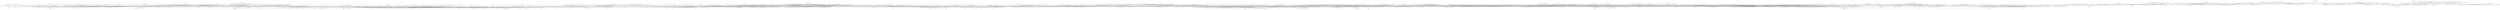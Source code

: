 graph {



	1 [height="0.05", level="1", pos="-23367.04,-17113.12", width="0.05"];
	10 [level="5", pos="-22930.19,-18005.00"];
	100 [level="3", pos="-11012.36,-1600.08"];
	1000 [level="3", pos="5511.16,2869.46"];
	1001 [level="2", pos="3828.78,3255.73"];
	1002 [level="8", pos="5591.74,3304.39"];
	1003 [level="5", pos="4780.69,5280.25"];
	1004 [level="8", pos="5360.82,2858.98"];
	1005 [height="0.05", level="1", pos="7016.94,-9237.54", width="0.05"];
	1006 [height="0.05", level="1", pos="11813.81,-10093.15", width="0.05"];
	1007 [height="0.05", level="1", pos="12176.54,-11336.19", width="0.05"];
	1008 [level="5", pos="4199.23,-5332.66"];
	1009 [height="0.05", level="1", pos="8583.83,-10615.41", width="0.05"];
	101 [level="6", pos="-11287.54,615.80"];
	1010 [height="0.05", level="1", pos="8047.06,-7306.60", width="0.05"];
	1011 [level="3", pos="3066.14,-6174.55"];
	1012 [level="6", pos="3762.99,-7146.13"];
	1013 [level="3", pos="3464.22,-6977.93"];
	1014 [level="6", pos="4235.45,-7320.40"];
	1015 [level="2", pos="5194.05,-4570.67"];
	1016 [level="3", pos="4512.24,-8316.70"];
	1017 [level="6", pos="6142.00,-5688.71"];
	1018 [level="3", pos="4266.38,-6056.86"];
	1019 [level="2", pos="6774.93,-5991.55"];
	102 [level="5", pos="-11633.26,-2406.77"];
	1020 [level="4", pos="3281.80,-5788.22"];
	1021 [level="5", pos="6568.64,-6639.81"];
	1022 [level="3", pos="4310.45,-5919.44"];
	1023 [level="7", pos="6306.67,-5923.52"];
	1024 [level="3", pos="4579.05,-5008.95"];
	1025 [level="5", pos="5301.28,-5466.29"];
	1026 [level="7", pos="5245.39,-7936.99"];
	1027 [level="5", pos="4061.82,-6690.92"];
	1028 [level="5", pos="5699.20,-7807.84"];
	1029 [level="3", pos="4364.91,-7523.22"];
	103 [level="2", pos="-14296.60,-1130.94"];
	1030 [level="2", pos="5614.09,-8440.23"];
	1031 [level="5", pos="3896.59,-6917.02"];
	1032 [level="7", pos="4830.20,-7971.31"];
	1033 [level="7", pos="5508.60,-7924.62"];
	1034 [level="3", pos="4849.60,-7991.66"];
	1035 [level="5", pos="3843.66,-6204.17"];
	1036 [level="5", pos="4668.63,-5415.25"];
	1037 [level="5", pos="4453.44,-7855.91"];
	1038 [level="4", pos="4483.53,-7732.70"];
	1039 [level="5", pos="5045.48,-7992.61"];
	104 [level="8", pos="-10896.70,-468.68"];
	1040 [level="7", pos="5465.99,-5590.61"];
	1041 [level="4", pos="3866.73,-6734.33"];
	1042 [level="5", pos="4115.11,-6544.04"];
	1043 [level="3", pos="3475.12,-6116.93"];
	1044 [level="5", pos="3942.29,-6501.75"];
	1045 [level="3", pos="5649.13,-5641.47"];
	1046 [level="7", pos="6503.94,-6389.35"];
	1047 [level="7", pos="5994.60,-5550.06"];
	1048 [level="4", pos="5723.40,-5570.43"];
	1049 [level="7", pos="5112.38,-5266.77"];
	105 [level="6", pos="-11619.83,-2326.27"];
	1050 [level="4", pos="4727.12,-4986.37"];
	1051 [level="5", pos="4160.31,-7348.67"];
	1052 [level="5", pos="4909.60,-5130.50"];
	1053 [level="4", pos="5309.94,-5268.07"];
	1054 [level="5", pos="4197.91,-6031.42"];
	1055 [level="8", pos="4379.99,-7463.35"];
	1056 [level="8", pos="6145.41,-5714.69"];
	1057 [level="2", pos="6678.46,-6398.25"];
	1058 [level="3", pos="4328.91,-5918.31"];
	1059 [level="6", pos="6413.40,-6173.77"];
	106 [level="3", pos="-10789.34,-367.33"];
	1060 [level="8", pos="5452.54,-5572.14"];
	1061 [level="2", pos="5915.03,-8097.08"];
	1062 [level="3", pos="4498.78,-5495.46"];
	1063 [level="6", pos="6529.53,-6664.73"];
	1064 [level="3", pos="4556.56,-5564.91"];
	1065 [level="8", pos="3933.84,-7270.80"];
	1066 [level="3", pos="3911.57,-6044.02"];
	1067 [level="5", pos="6217.44,-5941.03"];
	1068 [level="4", pos="5329.02,-8214.20"];
	1069 [level="6", pos="4958.15,-5352.12"];
	107 [level="6", pos="-14372.53,-1185.86"];
	1070 [level="5", pos="3816.38,-7146.65"];
	1071 [level="3", pos="4073.63,-5418.35"];
	1072 [level="8", pos="6566.17,-6897.17"];
	1073 [level="3", pos="6059.11,-9374.66"];
	1074 [level="7", pos="7063.36,-10049.43"];
	1075 [level="5", pos="6450.13,-10048.88"];
	1076 [level="7", pos="6923.14,-9042.00"];
	1077 [level="3", pos="6306.89,-8895.08"];
	1078 [level="4", pos="6160.41,-9834.26"];
	1079 [level="7", pos="6567.50,-9965.50"];
	108 [height="0.05", level="1", pos="-13437.07,16104.40", width="0.05"];
	1080 [level="8", pos="7150.93,-9690.79"];
	1081 [level="5", pos="5847.86,-9443.83"];
	1082 [level="8", pos="5818.03,-9394.77"];
	1083 [level="5", pos="-7629.47,-5963.70"];
	1084 [level="4", pos="-7486.31,-5693.41"];
	1085 [height="0.05", level="1", pos="-7430.22,16852.84", width="0.05"];
	1086 [level="5", pos="-7935.65,10444.01"];
	1087 [level="2", pos="-7088.50,12508.12"];
	1088 [level="5", pos="-7303.32,10147.22"];
	1089 [level="4", pos="-7642.13,12282.02"];
	109 [height="0.05", level="1", pos="-17601.37,8035.52", width="0.05"];
	1090 [level="5", pos="-8423.51,11023.28"];
	1091 [level="3", pos="-7189.57,10059.25"];
	1092 [level="5", pos="-8364.41,11688.39"];
	1093 [level="7", pos="-6294.45,11572.30"];
	1094 [level="4", pos="-6445.64,12092.89"];
	1095 [level="5", pos="-6629.43,10883.71"];
	1096 [level="8", pos="-6619.68,12058.05"];
	1097 [level="6", pos="-6772.91,10658.10"];
	1098 [level="6", pos="-8323.93,10973.82"];
	1099 [level="8", pos="-6416.14,11452.67"];
	11 [level="4", pos="-23544.69,-16457.94"];
	110 [height="0.05", level="1", pos="-15130.42,13109.61", width="0.05"];
	1100 [level="6", pos="-8161.34,11750.14"];
	1101 [level="2", pos="-6163.07,16748.32"];
	1102 [level="2", pos="-7513.01,18691.14"];
	1103 [level="5", pos="-6339.98,16132.95"];
	1104 [level="3", pos="-8989.03,17427.86"];
	1105 [level="7", pos="-8661.46,17409.86"];
	1106 [height="0.05", level="1", pos="-9207.60,19095.21", width="0.05"];
	1107 [level="3", pos="-7977.60,15802.44"];
	1108 [level="5", pos="-6962.28,17636.11"];
	1109 [level="2", pos="-8605.35,16262.84"];
	111 [height="0.05", level="1", pos="-19745.21,5287.01", width="0.05"];
	1110 [level="4", pos="-6974.84,15652.74"];
	1111 [level="8", pos="-6463.36,16090.14"];
	1112 [level="5", pos="-7722.20,18071.06"];
	1113 [level="8", pos="-7994.79,15949.83"];
	1114 [level="3", pos="-6883.14,15592.56"];
	1115 [level="5", pos="-8479.24,16760.76"];
	1116 [level="3", pos="-8541.83,18034.14"];
	1117 [level="8", pos="-6612.40,16986.66"];
	1118 [level="3", pos="-8856.33,16860.71"];
	1119 [level="2", pos="6605.51,23221.90"];
	112 [height="0.05", level="1", pos="-14212.49,2027.70", width="0.05"];
	1120 [level="6", pos="4305.29,21897.17"];
	1121 [level="5", pos="3366.80,22361.47"];
	1122 [level="4", pos="4335.43,23055.41"];
	1123 [level="7", pos="3632.04,21907.19"];
	1124 [level="7", pos="3849.25,22678.91"];
	1125 [level="5", pos="4640.70,22193.30"];
	1126 [level="2", pos="8404.80,22441.90"];
	1127 [level="5", pos="6889.93,23462.19"];
	1128 [level="2", pos="9616.51,20880.25"];
	1129 [level="2", pos="8525.14,23746.61"];
	113 [height="0.05", level="1", pos="-15380.67,2668.74", width="0.05"];
	1130 [level="7", pos="7553.65,22515.34"];
	1131 [level="8", pos="7948.55,21810.21"];
	1132 [level="6", pos="8791.59,21717.00"];
	1133 [level="8", pos="8089.13,21816.16"];
	1134 [level="2", pos="10928.07,21926.12"];
	1135 [level="2", pos="10530.70,20153.49"];
	1136 [level="4", pos="9805.62,21759.29"];
	1137 [level="7", pos="9318.88,21018.49"];
	1138 [level="8", pos="9463.99,20533.74"];
	1139 [level="3", pos="11652.01,22594.31"];
	114 [level="2", pos="-18066.76,3874.37"];
	1140 [level="2", pos="9930.95,23130.00"];
	1141 [level="5", pos="11090.60,21416.99"];
	1142 [level="3", pos="10571.97,22048.90"];
	1143 [level="8", pos="11920.28,21947.24"];
	1144 [level="2", pos="-21305.93,3919.68"];
	1145 [level="6", pos="-21728.94,2494.43"];
	1146 [level="2", pos="-24027.71,3782.36"];
	1147 [height="0.05", level="1", pos="-22663.77,5684.69", width="0.05"];
	1148 [level="3", pos="-21573.87,1811.28"];
	1149 [level="5", pos="-20123.48,1975.06"];
	115 [height="0.05", level="1", pos="-16189.94,2564.44", width="0.05"];
	1150 [level="3", pos="-20011.85,3144.39"];
	1151 [level="5", pos="-20799.46,3434.37"];
	1152 [level="3", pos="-20745.34,1542.67"];
	1153 [level="7", pos="-20028.23,2797.48"];
	1154 [level="8", pos="-20085.39,2095.76"];
	1155 [level="3", pos="-22196.80,2623.58"];
	1156 [level="6", pos="-21324.66,1937.35"];
	1157 [level="3", pos="-20840.36,4157.98"];
	1158 [level="8", pos="-21472.50,4713.79"];
	1159 [level="5", pos="-21182.42,4791.96"];
	116 [level="5", pos="-17031.66,1135.60"];
	1160 [level="6", pos="-20924.78,3768.43"];
	1161 [level="8", pos="-20384.52,4148.20"];
	1162 [level="6", pos="-3986.76,-301.00"];
	1163 [level="4", pos="-4962.57,-1727.78"];
	1164 [level="3", pos="-4294.98,-504.58"];
	1165 [level="3", pos="-4649.81,-979.92"];
	1166 [level="5", pos="-338.00,61.52"];
	1167 [level="8", pos="-347.19,120.49"];
	1168 [height="0.05", level="1", pos="-5088.15,5073.34", width="0.05"];
	1169 [height="0.05", level="1", pos="-5206.94,2333.84", width="0.05"];
	117 [level="5", pos="-18533.79,791.42"];
	1170 [height="0.05", level="1", pos="-6657.64,28.64", width="0.05"];
	1171 [level="8", pos="-4210.74,304.80"];
	1172 [height="0.05", level="1", pos="-4325.88,7499.30", width="0.05"];
	1173 [level="2", pos="-5068.08,3640.13"];
	1174 [level="6", pos="-6024.12,5056.65"];
	1175 [level="3", pos="-6097.79,5861.69"];
	1176 [level="7", pos="-4126.62,5372.46"];
	1177 [level="5", pos="-4094.94,4289.07"];
	1178 [level="4", pos="-4286.65,5992.40"];
	1179 [level="2", pos="-4433.16,3949.44"];
	118 [level="3", pos="-16331.65,3948.02"];
	1180 [level="3", pos="-4954.74,6297.25"];
	1181 [level="7", pos="-5936.62,5608.83"];
	1182 [level="5", pos="-5662.73,4278.10"];
	1183 [level="3", pos="-5590.00,6152.13"];
	1184 [level="8", pos="-4254.63,4697.27"];
	1185 [level="6", pos="-4353.58,6011.63"];
	1186 [level="6", pos="-4153.44,5247.84"];
	1187 [level="8", pos="-5963.04,4853.44"];
	1188 [level="6", pos="-5531.11,6205.70"];
	1189 [level="6", pos="-5637.15,4164.50"];
	119 [level="7", pos="-18997.74,2601.99"];
	1190 [level="8", pos="-5144.66,3900.77"];
	1191 [level="3", pos="-4262.98,8193.44"];
	1192 [level="3", pos="-3682.97,8546.61"];
	1193 [level="6", pos="-3489.60,7251.15"];
	1194 [level="3", pos="-4996.03,6864.88"];
	1195 [level="6", pos="-4049.81,6685.01"];
	1196 [level="7", pos="-4706.43,7688.25"];
	1197 [level="5", pos="-4901.15,7260.09"];
	1198 [level="2", pos="-3826.19,7975.70"];
	1199 [level="5", pos="-3904.71,6753.45"];
	12 [height="0.05", level="1", pos="-20921.88,-9051.11", width="0.05"];
	120 [level="7", pos="-19155.44,1982.11"];
	1200 [level="8", pos="-3701.79,7567.87"];
	1201 [level="6", pos="-4635.38,8680.90"];
	1202 [level="3", pos="-30314.38,4616.89"];
	1203 [level="5", pos="-29877.34,5891.27"];
	1204 [level="3", pos="-30649.45,5426.95"];
	1205 [height="0.05", level="1", pos="-9425.70,-17673.15", width="0.05"];
	1206 [height="0.05", level="1", pos="-12054.53,-18196.35", width="0.05"];
	1207 [level="5", pos="-9921.80,-15525.53"];
	1208 [level="8", pos="-10960.71,-15708.94"];
	1209 [level="6", pos="-10049.21,-16214.90"];
	121 [level="7", pos="-17132.86,1126.16"];
	1210 [level="2", pos="-8279.33,-17585.15"];
	1211 [level="7", pos="-9376.83,-18218.89"];
	1212 [level="4", pos="-10270.74,-18025.83"];
	1213 [level="7", pos="-9184.05,-17194.66"];
	1214 [level="2", pos="-9766.43,-19141.77"];
	1215 [level="2", pos="-9412.38,-16618.49"];
	1216 [level="3", pos="-10321.03,-17390.90"];
	1217 [level="6", pos="-8053.85,-17513.96"];
	1218 [level="5", pos="-8358.76,-17914.52"];
	1219 [level="5", pos="-8363.24,-17198.33"];
	122 [level="4", pos="-18934.42,1346.96"];
	1220 [level="2", pos="-11855.75,21313.69"];
	1221 [level="4", pos="-10290.30,20361.46"];
	1222 [level="4", pos="-11848.10,20054.37"];
	1223 [level="3", pos="-12197.52,21988.04"];
	1224 [level="7", pos="-11198.61,21710.97"];
	1225 [level="5", pos="-11968.28,21197.62"];
	1226 [level="5", pos="-12461.24,22166.52"];
	1227 [level="2", pos="1206.88,17380.70"];
	1228 [level="6", pos="728.24,16520.16"];
	1229 [level="2", pos="-260.08,17860.02"];
	123 [level="4", pos="-19362.46,2073.31"];
	1230 [level="3", pos="1020.53,16243.94"];
	1231 [level="2", pos="-247.42,16002.93"];
	1232 [level="5", pos="-590.98,16528.14"];
	1233 [level="2", pos="-1036.45,17703.37"];
	1234 [level="4", pos="824.63,15622.50"];
	1235 [level="8", pos="128.43,17241.55"];
	1236 [level="3", pos="-799.32,17245.64"];
	1237 [level="3", pos="1474.97,16990.63"];
	1238 [level="3", pos="1661.64,17157.28"];
	1239 [level="3", pos="879.12,17686.51"];
	124 [level="5", pos="-19102.43,1365.17"];
	1240 [level="6", pos="781.92,17617.61"];
	1241 [level="2", pos="-18332.00,7045.08"];
	1242 [level="2", pos="-17126.35,9089.06"];
	1243 [height="0.05", level="1", pos="-17499.78,10038.07", width="0.05"];
	1244 [level="3", pos="-18653.05,7850.81"];
	1245 [level="6", pos="-16686.26,8608.13"];
	1246 [level="3", pos="-16517.90,8862.18"];
	1247 [level="5", pos="-17062.01,7266.80"];
	1248 [level="7", pos="-16800.12,7851.51"];
	1249 [height="0.05", level="1", pos="-19537.09,9010.71", width="0.05"];
	125 [level="6", pos="-19161.58,2585.15"];
	1250 [level="7", pos="-17970.60,8803.12"];
	1251 [level="5", pos="-18470.59,7695.49"];
	1252 [level="5", pos="-16628.40,7944.69"];
	1253 [level="8", pos="-18076.15,8776.16"];
	1254 [level="3", pos="-17258.43,7003.25"];
	1255 [level="3", pos="-18950.25,7198.49"];
	1256 [level="4", pos="-18907.09,6273.61"];
	1257 [level="5", pos="-18062.51,6220.44"];
	1258 [level="3", pos="-19358.29,7649.50"];
	1259 [level="3", pos="-20197.97,7182.17"];
	126 [level="2", pos="-18496.21,715.85"];
	1260 [level="4", pos="-20031.59,7836.49"];
	1261 [level="6", pos="-19213.33,7764.05"];
	1262 [level="6", pos="-9484.10,9908.91"];
	1263 [level="3", pos="-9699.16,10675.03"];
	1264 [height="0.05", level="1", pos="-4500.83,-16731.64", width="0.05"];
	1265 [level="3", pos="-3173.33,-11282.83"];
	1266 [level="5", pos="-5222.72,-12895.75"];
	1267 [height="0.05", level="1", pos="-6933.66,-13440.68", width="0.05"];
	1268 [level="2", pos="-2414.66,-12760.83"];
	1269 [level="3", pos="-3836.66,-11723.83"];
	127 [level="5", pos="-16787.01,2804.98"];
	1270 [level="6", pos="-4742.29,-10281.66"];
	1271 [level="5", pos="-5335.45,-10182.65"];
	1272 [level="4", pos="-4373.57,-12461.28"];
	1273 [level="7", pos="-3565.56,-11209.10"];
	1274 [level="2", pos="-3959.75,-12382.08"];
	1275 [level="7", pos="-6556.00,-12080.01"];
	1276 [level="2", pos="-4146.64,-13725.10"];
	1277 [level="5", pos="-4897.16,-12817.78"];
	1278 [level="5", pos="-7014.53,-10950.28"];
	1279 [level="5", pos="-6575.01,-10534.52"];
	128 [level="6", pos="-17742.50,860.36"];
	1280 [level="5", pos="-6914.61,-11775.78"];
	1281 [level="3", pos="-3865.10,-10780.04"];
	1282 [level="7", pos="-4501.55,-10477.47"];
	1283 [level="4", pos="-5618.70,-13105.18"];
	1284 [level="3", pos="-4176.84,-12608.16"];
	1285 [level="3", pos="-3251.95,-12422.62"];
	1286 [level="4", pos="-7144.87,-11328.62"];
	1287 [level="7", pos="-6154.46,-10266.38"];
	1288 [level="2", pos="-6930.51,-10426.97"];
	1289 [level="2", pos="-7230.24,-11375.43"];
	129 [level="4", pos="-17864.18,670.80"];
	1290 [level="8", pos="-6334.95,-12025.97"];
	1291 [level="2", pos="-6451.13,-10064.83"];
	1292 [level="3", pos="-5971.85,-13105.63"];
	1293 [level="8", pos="-5554.96,-12990.58"];
	1294 [level="8", pos="-5375.35,-10138.17"];
	1295 [level="8", pos="-6928.19,-11736.17"];
	1296 [level="3", pos="-5779.33,-9989.65"];
	1297 [level="3", pos="-6919.63,-10921.89"];
	1298 [level="8", pos="-4477.73,-10498.43"];
	1299 [level="6", pos="-5806.63,-10046.62"];
	13 [height="0.05", level="1", pos="-24407.87,-13719.74", width="0.05"];
	130 [level="3", pos="-17050.11,3525.44"];
	1300 [level="8", pos="-5074.54,-10231.67"];
	1301 [level="5", pos="-5975.02,-12514.27"];
	1302 [height="0.05", level="1", pos="26.90,-17838.08", width="0.05"];
	1303 [level="3", pos="-3700.45,-17909.54"];
	1304 [height="0.05", level="1", pos="-3495.40,-19632.95", width="0.05"];
	1305 [height="0.05", level="1", pos="-7477.59,-19133.06", width="0.05"];
	1306 [level="2", pos="-2797.54,-16668.62"];
	1307 [level="4", pos="-5764.94,-15086.98"];
	1308 [level="3", pos="-4996.46,-14510.17"];
	1309 [level="2", pos="-5853.88,-15690.03"];
	131 [level="5", pos="-18542.22,2957.16"];
	1310 [level="7", pos="-3353.57,-15719.04"];
	1311 [level="4", pos="-2615.18,-16579.72"];
	1312 [level="2", pos="-3429.50,-14976.10"];
	1313 [level="4", pos="-5784.50,-17555.23"];
	1314 [level="2", pos="-7264.68,-16403.56"];
	1315 [level="5", pos="-3638.92,-15191.61"];
	1316 [level="3", pos="-3128.38,-15628.09"];
	1317 [level="4", pos="-4974.02,-18450.47"];
	1318 [level="7", pos="-4274.41,-15452.69"];
	1319 [level="7", pos="-2948.47,-16127.26"];
	132 [level="3", pos="-16529.36,3752.12"];
	1320 [level="3", pos="-5083.67,-18595.75"];
	1321 [level="4", pos="-5396.79,-18194.49"];
	1322 [level="5", pos="-5826.53,-16201.37"];
	1323 [level="7", pos="-5187.57,-15237.07"];
	1324 [level="5", pos="-5367.80,-15013.62"];
	1325 [level="7", pos="-3344.99,-17341.19"];
	1326 [level="5", pos="-5318.18,-17936.09"];
	1327 [level="5", pos="-2812.76,-15990.20"];
	1328 [level="2", pos="-6158.15,-14722.37"];
	1329 [level="4", pos="-3465.39,-17695.15"];
	133 [height="0.05", level="1", pos="-10804.78,16069.05", width="0.05"];
	1330 [level="8", pos="-5892.96,-17122.60"];
	1331 [level="4", pos="-6044.22,-16029.42"];
	1332 [level="6", pos="-4509.39,-18374.17"];
	1333 [level="8", pos="-4152.49,-15238.93"];
	1334 [level="4", pos="-4436.75,-18161.26"];
	1335 [level="8", pos="-3281.45,-17425.09"];
	1336 [level="6", pos="-5720.90,-17005.18"];
	1337 [level="8", pos="-3758.35,-17889.79"];
	1338 [height="0.05", level="1", pos="-1237.88,-24240.85", width="0.05"];
	1339 [level="6", pos="-583.03,-16123.25"];
	134 [height="0.05", level="1", pos="-11323.04,20005.93", width="0.05"];
	1340 [level="3", pos="743.65,-15909.85"];
	1341 [level="5", pos="-212.05,-15901.33"];
	1342 [level="2", pos="-1808.39,-19797.90"];
	1343 [level="3", pos="-1508.72,-16626.00"];
	1344 [level="5", pos="1530.86,-18906.66"];
	1345 [level="7", pos="-142.83,-16027.68"];
	1346 [level="7", pos="989.13,-16458.58"];
	1347 [level="2", pos="-1796.44,-19217.28"];
	1348 [level="7", pos="-1736.56,-18680.05"];
	1349 [level="7", pos="1198.53,-17806.43"];
	135 [height="0.05", level="1", pos="-12816.39,18416.21", width="0.05"];
	1350 [level="7", pos="-604.69,-16200.54"];
	1351 [level="4", pos="1406.04,-19365.96"];
	1352 [level="5", pos="-1523.08,-18947.13"];
	1353 [level="7", pos="-538.71,-19036.80"];
	1354 [level="7", pos="-1470.08,-18127.54"];
	1355 [level="2", pos="1954.39,-18440.38"];
	1356 [level="4", pos="-1848.44,-18287.49"];
	1357 [level="4", pos="-1210.48,-19285.29"];
	1358 [level="3", pos="1052.98,-19712.16"];
	1359 [level="8", pos="-928.03,-16503.10"];
	136 [level="6", pos="-14234.67,16186.36"];
	1360 [level="8", pos="1041.78,-17074.97"];
	1361 [level="4", pos="678.08,-15959.65"];
	1362 [level="8", pos="935.27,-16464.40"];
	1363 [level="5", pos="325.09,-15778.36"];
	1364 [level="8", pos="211.53,-19141.25"];
	1365 [level="8", pos="-983.57,-17184.13"];
	1366 [level="6", pos="1309.53,-19330.50"];
	1367 [level="6", pos="1682.71,-18420.50"];
	1368 [level="3", pos="270.23,-15851.75"];
	1369 [level="3", pos="-1690.06,-18612.71"];
	137 [level="7", pos="-13971.58,15476.59"];
	1370 [level="4", pos="1334.39,-17420.78"];
	1371 [level="6", pos="349.73,-19429.08"];
	1372 [level="5", pos="871.35,-19509.50"];
	1373 [level="6", pos="1160.57,-16885.30"];
	1374 [level="8", pos="-730.90,-19256.20"];
	1375 [level="4", pos="-1041.43,-16444.29"];
	1376 [level="8", pos="1414.71,-18750.41"];
	1377 [level="8", pos="1446.05,-17882.57"];
	1378 [level="8", pos="-1217.03,-17722.71"];
	1379 [level="6", pos="41.61,-23580.24"];
	138 [level="4", pos="-13331.38,15270.47"];
	1380 [level="6", pos="-2351.10,-24333.93"];
	1381 [level="6", pos="-283.20,-24901.17"];
	1382 [level="6", pos="-1425.30,-25256.27"];
	1383 [level="3", pos="-2394.64,-25117.99"];
	1384 [level="5", pos="-251.67,-22990.54"];
	1385 [level="5", pos="-2022.16,-23523.19"];
	1386 [height="0.05", level="1", pos="-346.52,-26735.67", width="0.05"];
	1387 [level="3", pos="-474.33,-25666.39"];
	1388 [level="7", pos="-1514.09,-23405.17"];
	1389 [level="2", pos="411.57,-24398.75"];
	139 [level="3", pos="-13215.15,17466.65"];
	1390 [level="5", pos="-115.42,-24604.76"];
	1391 [level="5", pos="-1480.58,-23228.84"];
	1392 [level="5", pos="-2245.50,-24215.80"];
	1393 [level="4", pos="126.02,-23700.27"];
	1394 [level="3", pos="-408.18,-23060.64"];
	1395 [level="5", pos="-2194.04,-25088.38"];
	1396 [level="8", pos="-1554.90,-25329.78"];
	1397 [height="0.05", level="1", pos="13776.13,-13952.66", width="0.05"];
	1398 [level="3", pos="11745.25,-9382.49"];
	1399 [level="3", pos="11173.34,-10426.76"];
	14 [level="4", pos="-22212.58,-15284.02"];
	140 [level="5", pos="-13892.81,17126.71"];
	1400 [level="8", pos="12121.84,-10020.61"];
	1401 [level="3", pos="14636.88,-12607.85"];
	1402 [height="0.05", level="1", pos="17030.98,-18077.18", width="0.05"];
	1403 [height="0.05", level="1", pos="14100.34,-17184.81", width="0.05"];
	1404 [level="6", pos="13065.74,-15162.38"];
	1405 [level="3", pos="12100.34,-14245.85"];
	1406 [level="3", pos="12031.47,-13240.52"];
	1407 [level="5", pos="12433.30,-14833.73"];
	1408 [level="5", pos="13488.25,-15844.54"];
	1409 [level="6", pos="15450.55,-14047.73"];
	141 [level="7", pos="-13109.50,15417.25"];
	1410 [level="6", pos="12776.52,-12762.46"];
	1411 [level="5", pos="12042.11,-13583.88"];
	1412 [level="6", pos="14306.34,-15590.52"];
	1413 [level="3", pos="14355.85,-12471.62"];
	1414 [level="3", pos="13077.20,-12382.56"];
	1415 [level="5", pos="13604.34,-12282.54"];
	1416 [level="4", pos="12098.49,-13954.87"];
	1417 [height="0.05", level="1", pos="19476.61,-15700.52", width="0.05"];
	1418 [level="5", pos="15121.18,-12636.56"];
	1419 [level="7", pos="12593.04,-14780.90"];
	142 [level="8", pos="-13887.19,16753.49"];
	1420 [level="7", pos="15317.90,-12975.68"];
	1421 [level="7", pos="13242.47,-15589.66"];
	1422 [level="5", pos="15538.67,-13311.31"];
	1423 [level="7", pos="14924.70,-14728.09"];
	1424 [level="3", pos="15508.53,-12778.92"];
	1425 [level="7", pos="12681.72,-12721.17"];
	1426 [level="7", pos="13978.87,-12521.57"];
	1427 [level="3", pos="13629.00,-12090.11"];
	1428 [level="5", pos="14280.96,-15647.96"];
	1429 [level="3", pos="13882.86,-15932.26"];
	143 [level="8", pos="-14309.97,16089.22"];
	1430 [level="7", pos="12334.40,-14529.67"];
	1431 [level="7", pos="15517.64,-13720.07"];
	1432 [level="3", pos="12279.72,-12899.72"];
	1433 [level="8", pos="12160.80,-13652.46"];
	1434 [level="8", pos="14878.42,-14750.06"];
	1435 [level="3", pos="13343.70,-12382.89"];
	1436 [level="4", pos="14819.29,-12427.13"];
	1437 [level="4", pos="15463.22,-13296.73"];
	1438 [level="8", pos="13552.26,-15697.74"];
	1439 [level="5", pos="12386.43,-12924.95"];
	144 [level="8", pos="-12569.75,16414.04"];
	1440 [level="8", pos="15492.62,-13687.74"];
	1441 [level="8", pos="14526.57,-15152.90"];
	1442 [level="8", pos="12860.03,-14951.03"];
	1443 [level="8", pos="13313.05,-15220.67"];
	1444 [level="8", pos="12249.94,-13278.73"];
	1445 [level="3", pos="15193.15,-12498.76"];
	1446 [level="6", pos="12267.33,-14595.82"];
	1447 [level="5", pos="14018.93,-12490.51"];
	1448 [level="5", pos="12786.13,-15099.67"];
	1449 [level="8", pos="15183.91,-14087.33"];
	145 [level="5", pos="-12655.83,15865.96"];
	1450 [level="8", pos="12170.96,-14268.11"];
	1451 [level="3", pos="-5630.88,-467.22"];
	1452 [level="2", pos="-5406.42,-140.64"];
	1453 [level="3", pos="-4512.53,-115.67"];
	1454 [level="7", pos="-5457.59,-1009.25"];
	1455 [level="3", pos="-5739.04,-335.86"];
	1456 [level="5", pos="-4901.30,101.41"];
	1457 [level="7", pos="-4958.67,45.01"];
	1458 [level="5", pos="-5693.41,-864.71"];
	1459 [level="8", pos="-4968.88,-1378.39"];
	146 [height="0.05", level="1", pos="-8944.46,14094.60", width="0.05"];
	1460 [height="0.05", level="1", pos="18821.58,-2901.64", width="0.05"];
	1461 [height="0.05", level="1", pos="15871.92,-5061.44", width="0.05"];
	1462 [height="0.05", level="1", pos="14118.03,-7293.77", width="0.05"];
	1463 [level="3", pos="9858.92,-5803.83"];
	1464 [height="0.05", level="1", pos="13154.22,-3729.87", width="0.05"];
	1465 [level="5", pos="11303.44,-7057.42"];
	1466 [level="6", pos="11290.63,-4802.93"];
	1467 [level="7", pos="11959.61,-5113.67"];
	1468 [level="7", pos="12152.27,-6049.65"];
	1469 [level="5", pos="10257.58,-6144.06"];
	147 [height="0.05", level="1", pos="-13115.30,13930.92", width="0.05"];
	1470 [level="5", pos="11728.34,-6713.26"];
	1471 [level="5", pos="10477.16,-6647.84"];
	1472 [level="5", pos="10863.60,-6851.17"];
	1473 [level="4", pos="10377.30,-6639.03"];
	1474 [level="2", pos="11422.77,-4587.36"];
	1475 [level="2", pos="11987.34,-4520.46"];
	1476 [level="2", pos="12240.46,-6743.46"];
	1477 [level="8", pos="10823.82,-4873.04"];
	1478 [level="4", pos="11376.29,-7120.78"];
	1479 [level="3", pos="10233.57,-4911.41"];
	148 [level="5", pos="-10660.26,17252.56"];
	1480 [level="5", pos="10272.13,-4873.79"];
	1481 [height="0.05", level="1", pos="22903.52,-815.63", width="0.05"];
	1482 [height="0.05", level="1", pos="21204.65,-4331.78", width="0.05"];
	1483 [level="8", pos="18830.96,-2602.74"];
	1484 [height="0.05", level="1", pos="23019.54,2343.89", width="0.05"];
	1485 [height="0.05", level="1", pos="25442.31,-1400.90", width="0.05"];
	1486 [level="2", pos="22600.08,323.07"];
	1487 [level="7", pos="23288.20,80.99"];
	1488 [level="4", pos="22499.57,-1664.35"];
	1489 [level="4", pos="23715.71,-1310.71"];
	149 [level="2", pos="-11244.79,17799.92"];
	1490 [level="8", pos="22116.96,-559.35"];
	1491 [level="2", pos="23508.69,-1818.46"];
	1492 [level="3", pos="22108.20,-288.84"];
	1493 [level="6", pos="23795.76,-668.98"];
	1494 [level="8", pos="22680.09,-1678.80"];
	1495 [level="6", pos="24322.90,1584.70"];
	1496 [level="5", pos="22028.57,3351.90"];
	1497 [level="3", pos="21344.82,2535.07"];
	1498 [level="6", pos="23682.17,3570.85"];
	1499 [level="3", pos="24316.86,3224.02"];
	15 [level="7", pos="-20285.80,-14070.20"];
	150 [level="3", pos="-9770.75,15590.24"];
	1500 [level="4", pos="21491.48,1916.47"];
	1501 [level="5", pos="21352.58,1778.82"];
	1502 [level="7", pos="24366.41,2274.90"];
	1503 [level="4", pos="23845.91,1217.62"];
	1504 [level="7", pos="21627.24,1294.00"];
	1505 [level="4", pos="22505.71,1204.52"];
	1506 [level="5", pos="24589.74,2140.46"];
	1507 [level="7", pos="22786.43,3604.42"];
	1508 [level="3", pos="21725.18,1287.11"];
	1509 [level="4", pos="22610.89,3798.74"];
	151 [level="5", pos="-11452.31,15152.87"];
	1510 [level="8", pos="24123.69,2947.16"];
	1511 [level="4", pos="21956.15,3596.76"];
	1512 [level="8", pos="23483.83,1497.29"];
	1513 [level="8", pos="22388.25,1141.91"];
	1514 [level="8", pos="23534.39,3513.77"];
	1515 [level="8", pos="21831.70,2631.72"];
	1516 [level="8", pos="24434.00,1599.75"];
	1517 [height="0.05", level="1", pos="9811.83,5199.94", width="0.05"];
	1518 [height="0.05", level="1", pos="7114.45,2758.60", width="0.05"];
	1519 [height="0.05", level="1", pos="9810.90,1439.27", width="0.05"];
	152 [level="6", pos="-9640.96,15610.48"];
	1520 [level="3", pos="6640.15,-1368.21"];
	1521 [level="3", pos="5427.33,-870.46"];
	1522 [height="0.05", level="1", pos="8422.91,3232.53", width="0.05"];
	1523 [level="2", pos="8619.00,-1916.17"];
	1524 [height="0.05", level="1", pos="10528.86,-3203.77", width="0.05"];
	1525 [level="5", pos="8403.58,-658.83"];
	1526 [level="7", pos="5651.88,-446.16"];
	1527 [level="7", pos="5644.13,153.75"];
	1528 [level="7", pos="8140.84,1337.02"];
	1529 [level="5", pos="7216.45,1503.69"];
	153 [level="5", pos="-10578.06,14825.52"];
	1530 [level="4", pos="7202.54,-1600.76"];
	1531 [level="2", pos="6565.84,1480.39"];
	1532 [level="4", pos="8500.62,-734.04"];
	1533 [level="7", pos="8031.13,761.75"];
	1534 [level="3", pos="5452.21,-552.70"];
	1535 [level="4", pos="6016.35,1324.10"];
	1536 [level="7", pos="8308.51,-360.96"];
	1537 [level="7", pos="8243.57,235.87"];
	1538 [level="7", pos="6530.19,-1203.84"];
	1539 [level="5", pos="6375.10,1273.40"];
	154 [height="0.05", level="1", pos="-10259.49,18198.86", width="0.05"];
	1540 [level="7", pos="6828.11,1372.47"];
	1541 [level="7", pos="5728.41,698.14"];
	1542 [level="4", pos="7582.93,-1756.31"];
	1543 [level="5", pos="8085.91,1219.66"];
	1544 [level="7", pos="8349.06,-937.72"];
	1545 [level="5", pos="5826.18,1051.97"];
	1546 [level="4", pos="7700.14,-1937.85"];
	1547 [level="3", pos="7930.03,-1735.64"];
	1548 [level="7", pos="5588.28,-833.47"];
	1549 [level="5", pos="5703.85,361.38"];
	155 [level="5", pos="-11050.05,14647.28"];
	1550 [level="3", pos="5823.16,1011.14"];
	1551 [level="7", pos="6302.71,1356.03"];
	1552 [level="8", pos="7266.86,-1696.64"];
	1553 [level="4", pos="7920.35,-1650.00"];
	1554 [level="4", pos="7903.49,1428.58"];
	1555 [level="5", pos="8416.72,-1018.36"];
	1556 [level="8", pos="5693.62,84.52"];
	1557 [level="8", pos="6852.71,-1234.21"];
	1558 [level="3", pos="5667.83,696.21"];
	1559 [level="8", pos="8193.54,255.66"];
	156 [level="5", pos="-10013.10,17247.80"];
	1560 [level="3", pos="5808.06,-1035.47"];
	1561 [level="2", pos="8313.42,-1654.77"];
	1562 [level="6", pos="8233.73,-46.08"];
	1563 [level="8", pos="8256.62,-312.04"];
	1564 [level="5", pos="5813.07,-1071.39"];
	1565 [level="8", pos="6085.51,-1186.61"];
	1566 [level="6", pos="6199.56,-1145.50"];
	1567 [level="3", pos="6023.71,1257.20"];
	1568 [level="4", pos="7618.54,1678.53"];
	1569 [level="8", pos="6850.20,1391.77"];
	157 [level="7", pos="-11705.06,16532.08"];
	1570 [level="6", pos="8147.89,912.52"];
	1571 [level="2", pos="10594.08,5975.81"];
	1572 [height="0.05", level="1", pos="11972.42,6106.55", width="0.05"];
	1573 [level="2", pos="11260.57,4596.69"];
	1574 [level="2", pos="9381.94,5225.59"];
	1575 [level="3", pos="9972.48,4737.62"];
	1576 [level="3", pos="10525.90,6570.09"];
	1577 [level="5", pos="10078.54,6287.82"];
	1578 [level="5", pos="10817.63,6261.04"];
	1579 [level="5", pos="9933.33,5763.22"];
	158 [level="7", pos="-11086.86,14822.99"];
	1580 [level="8", pos="10936.45,6205.78"];
	1581 [level="4", pos="10811.97,6927.78"];
	1582 [height="0.05", level="1", pos="-6729.67,-8540.96", width="0.05"];
	1583 [level="2", pos="-7376.94,-9411.44"];
	1584 [level="2", pos="-7897.36,-11273.14"];
	1585 [level="6", pos="-6651.33,-9677.12"];
	1586 [level="5", pos="-8072.32,-9810.72"];
	1587 [level="5", pos="-6672.69,-8980.59"];
	1588 [level="8", pos="-7724.89,-9342.02"];
	1589 [level="6", pos="-6995.53,-10048.37"];
	159 [level="7", pos="-10540.31,15173.84"];
	1590 [level="8", pos="-7451.70,-8843.68"];
	1591 [height="0.05", level="1", pos="14082.06,10243.51", width="0.05"];
	1592 [level="2", pos="3395.56,378.87"];
	1593 [level="6", pos="3461.36,1246.54"];
	1594 [height="0.05", level="1", pos="15929.45,14251.46", width="0.05"];
	1595 [level="6", pos="15480.70,10851.12"];
	1596 [level="3", pos="13770.44,8793.91"];
	1597 [level="5", pos="14331.65,9042.19"];
	1598 [height="0.05", level="1", pos="15537.99,12264.79", width="0.05"];
	1599 [level="5", pos="15568.23,9808.16"];
	16 [level="4", pos="-21156.36,-13562.75"];
	160 [level="5", pos="-11646.41,17208.05"];
	1600 [level="5", pos="13327.55,11689.59"];
	1601 [level="5", pos="15794.49,10375.62"];
	1602 [level="5", pos="12840.26,10178.65"];
	1603 [level="7", pos="13115.15,11121.36"];
	1604 [height="0.05", level="1", pos="14807.81,12363.07", width="0.05"];
	1605 [level="3", pos="12985.03,10447.26"];
	1606 [level="7", pos="15298.34,10855.33"];
	1607 [level="2", pos="15200.02,11571.60"];
	1608 [level="7", pos="13327.98,8826.94"];
	1609 [level="7", pos="15015.10,9432.97"];
	161 [level="3", pos="-9880.52,16673.56"];
	1610 [level="7", pos="13459.32,11587.16"];
	1611 [level="7", pos="12823.40,9646.81"];
	1612 [level="7", pos="15739.82,10312.88"];
	1613 [level="4", pos="14984.70,9375.11"];
	1614 [level="3", pos="15914.91,9804.26"];
	1615 [level="8", pos="14023.47,11595.62"];
	1616 [level="8", pos="13142.96,10568.58"];
	1617 [level="3", pos="12900.55,11495.67"];
	1618 [level="8", pos="14394.81,9140.43"];
	1619 [level="6", pos="13648.46,8580.71"];
	162 [level="8", pos="-9740.27,16184.41"];
	1620 [level="2", pos="14132.01,11962.43"];
	1621 [level="5", pos="13401.26,9099.57"];
	1622 [level="3", pos="12784.90,9567.08"];
	1623 [height="0.05", level="1", pos="18239.69,15883.46", width="0.05"];
	1624 [height="0.05", level="1", pos="16111.16,18595.52", width="0.05"];
	1625 [level="3", pos="15030.08,13649.50"];
	1626 [level="3", pos="16950.69,13301.50"];
	1627 [level="5", pos="15125.58,14688.65"];
	1628 [level="3", pos="17151.49,14443.76"];
	1629 [level="2", pos="16730.64,12248.82"];
	163 [level="6", pos="-11806.54,15832.83"];
	1630 [level="8", pos="16120.65,13308.31"];
	1631 [level="6", pos="15156.08,13874.64"];
	1632 [level="6", pos="15212.66,14854.42"];
	1633 [level="4", pos="17090.44,14190.26"];
	1634 [level="3", pos="16904.00,13459.27"];
	1635 [level="4", pos="15774.72,15369.07"];
	1636 [level="6", pos="18429.23,16638.87"];
	1637 [height="0.05", level="1", pos="19630.96,18095.86", width="0.05"];
	1638 [height="0.05", level="1", pos="22459.69,14273.34", width="0.05"];
	1639 [height="0.05", level="1", pos="19004.53,12374.14", width="0.05"];
	164 [level="8", pos="-11832.71,16700.11"];
	1640 [level="3", pos="18976.51,14836.44"];
	1641 [level="2", pos="17192.36,16258.21"];
	1642 [level="5", pos="17599.25,16525.81"];
	1643 [level="3", pos="17311.07,15744.70"];
	1644 [level="4", pos="18901.25,15891.53"];
	1645 [level="5", pos="-631.63,-2771.46"];
	1646 [level="8", pos="-350.94,-2311.54"];
	1647 [level="8", pos="-459.79,-2885.90"];
	1648 [level="4", pos="-881.98,-2427.98"];
	1649 [level="6", pos="2592.39,-20441.30"];
	165 [level="4", pos="-11526.01,17151.76"];
	1650 [level="5", pos="2335.56,-19536.76"];
	1651 [level="3", pos="2942.22,-20831.39"];
	1652 [level="8", pos="2241.76,-20171.07"];
	1653 [level="2", pos="3718.09,-20582.76"];
	1654 [level="5", pos="3747.29,-19829.18"];
	1655 [level="8", pos="3432.84,-19510.99"];
	1656 [height="0.05", level="1", pos="12991.40,24245.84", width="0.05"];
	1657 [level="5", pos="15100.83,18311.03"];
	1658 [level="7", pos="16680.83,18124.08"];
	1659 [height="0.05", level="1", pos="15985.91,21248.38", width="0.05"];
	166 [level="3", pos="-9953.33,17501.11"];
	1660 [level="4", pos="15381.88,19315.69"];
	1661 [level="3", pos="17488.04,18630.41"];
	1662 [level="3", pos="15458.61,17643.35"];
	1663 [level="7", pos="16929.02,19189.12"];
	1664 [level="8", pos="16841.15,19333.95"];
	1665 [level="8", pos="16665.54,17905.19"];
	1666 [level="4", pos="15944.02,17267.25"];
	1667 [level="3", pos="16287.14,19844.48"];
	1668 [level="8", pos="15242.03,18489.02"];
	1669 [level="5", pos="14017.50,23834.50"];
	167 [level="5", pos="-9775.26,16247.37"];
	1670 [level="6", pos="12177.13,23914.82"];
	1671 [level="4", pos="13494.70,25168.51"];
	1672 [level="3", pos="13147.24,23078.41"];
	1673 [level="2", pos="11677.00,24867.31"];
	1674 [height="0.05", level="1", pos="10954.96,25542.77", width="0.05"];
	1675 [level="5", pos="13963.56,24287.76"];
	1676 [level="7", pos="12254.60,23784.73"];
	1677 [level="3", pos="12698.66,25340.62"];
	1678 [level="8", pos="12896.35,23333.58"];
	1679 [level="5", pos="12436.75,25337.33"];
	168 [height="0.05", level="1", pos="-9586.31,11770.69", width="0.05"];
	1680 [level="5", pos="13611.68,24957.33"];
	1681 [level="5", pos="14184.55,23801.23"];
	1682 [height="0.05", level="1", pos="9249.13,-18314.55", width="0.05"];
	1683 [height="0.05", level="1", pos="9130.97,-16812.80", width="0.05"];
	1684 [level="5", pos="11626.45,-10805.55"];
	1685 [level="5", pos="11280.39,-11633.70"];
	1686 [level="4", pos="12263.81,-12323.10"];
	1687 [level="2", pos="10988.72,-11967.76"];
	1688 [level="8", pos="12318.85,-12053.52"];
	1689 [level="2", pos="10729.46,-17036.90"];
	169 [level="5", pos="-9248.73,15150.06"];
	1690 [height="0.05", level="1", pos="9028.21,-21863.84", width="0.05"];
	1691 [level="2", pos="8849.56,-18996.14"];
	1692 [level="3", pos="10302.11,-18417.87"];
	1693 [level="4", pos="9836.70,-18944.14"];
	1694 [level="2", pos="12081.28,-17429.31"];
	1695 [level="6", pos="10829.69,-16554.05"];
	1696 [level="8", pos="10589.71,-16893.32"];
	1697 [level="5", pos="11318.54,-16960.34"];
	1698 [level="5", pos="11785.78,-16548.61"];
	1699 [level="5", pos="12891.87,-17440.56"];
	17 [level="4", pos="-21730.24,-13989.12"];
	170 [level="5", pos="-10524.27,13082.25"];
	1700 [level="7", pos="11717.65,-18105.00"];
	1701 [level="8", pos="11414.56,-17883.53"];
	1702 [level="6", pos="12409.16,-18198.31"];
	1703 [level="8", pos="12581.51,-18100.98"];
	1704 [level="8", pos="12077.17,-16937.23"];
	1705 [level="6", pos="12596.11,-17285.08"];
	1706 [height="0.05", level="1", pos="2903.46,10808.04", width="0.05"];
	1707 [height="0.05", level="1", pos="4567.95,10697.39", width="0.05"];
	1708 [height="0.05", level="1", pos="3180.11,12797.47", width="0.05"];
	1709 [level="7", pos="2234.94,11429.25"];
	171 [level="7", pos="-9908.55,14349.12"];
	1710 [level="2", pos="2495.14,13057.56"];
	1711 [level="7", pos="2066.38,11972.67"];
	1712 [level="5", pos="3196.36,11689.89"];
	1713 [level="8", pos="2758.37,12020.29"];
	1714 [height="0.05", level="1", pos="2759.17,8993.70", width="0.05"];
	1715 [level="6", pos="2353.06,11052.18"];
	1716 [level="3", pos="3073.86,10271.55"];
	1717 [level="8", pos="2484.61,10747.35"];
	1718 [level="8", pos="3436.78,10813.30"];
	1719 [level="8", pos="3088.86,10988.21"];
	172 [level="5", pos="-8031.06,13315.12"];
	1720 [level="5", pos="3382.03,7710.86"];
	1721 [level="6", pos="2680.78,7803.70"];
	1722 [level="5", pos="1700.00,10071.33"];
	1723 [level="6", pos="3731.43,8768.77"];
	1724 [level="4", pos="3040.70,9972.95"];
	1725 [level="3", pos="2467.60,10220.33"];
	1726 [level="4", pos="2212.97,8024.75"];
	1727 [level="7", pos="3581.37,9404.51"];
	1728 [level="7", pos="3716.90,8140.51"];
	1729 [level="5", pos="1558.41,9059.94"];
	173 [level="7", pos="-7844.78,13970.33"];
	1730 [level="7", pos="3287.24,7758.43"];
	1731 [level="8", pos="1864.24,9993.93"];
	1732 [level="8", pos="2754.07,7705.67"];
	1733 [level="8", pos="3485.26,9527.26"];
	1734 [level="8", pos="2218.79,8392.16"];
	1735 [level="5", pos="2433.06,10053.97"];
	1736 [level="6", pos="1849.63,8890.22"];
	1737 [level="6", pos="1494.71,9652.68"];
	1738 [level="8", pos="1593.62,9522.42"];
	1739 [level="3", pos="3796.20,7964.16"];
	174 [level="2", pos="-10310.01,12551.97"];
	1740 [level="8", pos="3879.15,8637.40"];
	1741 [height="0.05", level="1", pos="10261.66,-8736.81", width="0.05"];
	1742 [level="2", pos="9425.67,-7020.41"];
	1743 [level="2", pos="8942.05,-5344.01"];
	1744 [level="5", pos="7891.50,-4551.49"];
	1745 [level="7", pos="8269.28,-4597.42"];
	1746 [level="3", pos="5035.50,-3700.40"];
	1747 [level="5", pos="7423.89,-5777.13"];
	1748 [level="7", pos="6551.07,-5529.46"];
	1749 [level="7", pos="7241.16,-4086.23"];
	175 [level="7", pos="-8050.65,15331.06"];
	1750 [level="5", pos="6365.77,-4587.65"];
	1751 [level="2", pos="7938.03,-5902.11"];
	1752 [level="8", pos="6189.54,-5161.40"];
	1753 [level="8", pos="8321.31,-4981.99"];
	1754 [level="8", pos="7465.82,-4360.14"];
	1755 [level="5", pos="6709.48,-5489.99"];
	1756 [level="3", pos="6758.90,-4117.81"];
	1757 [level="6", pos="6176.66,-5109.80"];
	1758 [level="8", pos="8196.24,-5409.09"];
	1759 [level="8", pos="7224.88,-5673.07"];
	176 [level="3", pos="-10385.99,14256.34"];
	1760 [height="0.05", level="1", pos="15554.99,-9733.24", width="0.05"];
	1761 [level="3", pos="9514.62,-8432.02"];
	1762 [level="7", pos="10487.63,-9032.07"];
	1763 [level="3", pos="10689.99,-8262.25"];
	1764 [height="0.05", level="1", pos="18395.19,-10663.86", width="0.05"];
	1765 [level="2", pos="13379.72,-10314.89"];
	1766 [height="0.05", level="1", pos="17503.82,-13243.22", width="0.05"];
	1767 [height="0.05", level="1", pos="14687.60,-11084.68", width="0.05"];
	1768 [level="5", pos="15625.67,-10245.60"];
	1769 [level="3", pos="15384.45,-9092.18"];
	177 [level="3", pos="-9741.03,13014.96"];
	1770 [level="3", pos="15915.98,-9091.90"];
	1771 [level="2", pos="19663.61,-10442.57"];
	1772 [height="0.05", level="1", pos="20497.55,-7773.45", width="0.05"];
	1773 [level="2", pos="16914.25,-9890.98"];
	1774 [level="6", pos="18463.83,-11828.64"];
	1775 [level="2", pos="17650.43,-11169.55"];
	1776 [level="5", pos="18511.39,-10202.28"];
	1777 [level="2", pos="19575.84,-11820.69"];
	1778 [level="2", pos="20452.76,-10090.32"];
	1779 [height="0.05", level="1", pos="59.17,1544.57", width="0.05"];
	178 [level="7", pos="-9188.21,15350.29"];
	1780 [level="2", pos="-900.73,-1001.19"];
	1781 [level="3", pos="-1439.01,-1218.49"];
	1782 [level="3", pos="-1610.66,-2285.64"];
	1783 [level="3", pos="-1324.51,-2002.47"];
	1784 [level="7", pos="-1788.49,-2150.68"];
	1785 [level="3", pos="-897.34,-1738.73"];
	1786 [level="3", pos="-1046.05,-1961.03"];
	1787 [level="2", pos="-1426.51,-2303.49"];
	1788 [level="5", pos="-756.75,-1439.95"];
	1789 [level="4", pos="-686.60,-1457.88"];
	179 [level="5", pos="-8489.77,15610.58"];
	1790 [level="6", pos="-808.13,-1706.29"];
	1791 [level="2", pos="2638.69,2497.82"];
	1792 [level="4", pos="-959.31,-235.99"];
	1793 [level="3", pos="974.13,1736.05"];
	1794 [level="2", pos="2627.12,3352.12"];
	1795 [level="6", pos="3293.03,2476.35"];
	1796 [level="2", pos="3436.05,2921.68"];
	1797 [level="7", pos="2358.20,2046.55"];
	1798 [level="4", pos="3177.44,2328.14"];
	1799 [level="4", pos="2781.47,3098.28"];
	18 [level="7", pos="-22135.85,-15198.17"];
	180 [level="4", pos="-7712.41,14813.98"];
	1800 [level="8", pos="2498.40,2081.19"];
	1801 [level="6", pos="2354.12,3892.87"];
	1802 [level="2", pos="1949.61,3036.04"];
	1803 [level="8", pos="2215.00,3523.25"];
	1804 [level="6", pos="2816.74,3168.48"];
	1805 [level="8", pos="2913.27,3691.71"];
	1806 [level="4", pos="7467.36,8161.36"];
	1807 [height="0.05", level="1", pos="10494.94,8694.27", width="0.05"];
	1808 [height="0.05", level="1", pos="6770.83,10060.76", width="0.05"];
	1809 [height="0.05", level="1", pos="11409.94,12070.59", width="0.05"];
	181 [level="7", pos="-10651.79,13554.34"];
	1810 [level="3", pos="7063.75,7250.80"];
	1811 [level="6", pos="8798.59,6281.93"];
	1812 [level="3", pos="6702.58,7686.07"];
	1813 [height="0.05", level="1", pos="8790.59,9258.49", width="0.05"];
	1814 [level="4", pos="7707.63,8900.14"];
	1815 [level="3", pos="8814.72,5958.63"];
	1816 [level="7", pos="9094.94,8126.88"];
	1817 [level="3", pos="8239.47,6030.44"];
	1818 [level="5", pos="8176.98,6045.78"];
	1819 [level="8", pos="9205.84,7729.32"];
	182 [level="5", pos="-8613.19,15470.54"];
	1820 [height="0.05", level="1", pos="9473.71,9921.26", width="0.05"];
	1821 [level="3", pos="7199.89,7717.97"];
	1822 [level="8", pos="9131.53,6802.73"];
	1823 [level="8", pos="7637.38,6370.10"];
	1824 [level="6", pos="8375.66,8483.11"];
	1825 [level="4", pos="9209.21,6851.94"];
	1826 [level="3", pos="9382.16,7280.55"];
	1827 [level="6", pos="7635.91,6558.08"];
	1828 [level="5", pos="7182.88,8520.11"];
	1829 [level="5", pos="16469.31,-4310.76"];
	183 [level="5", pos="-7771.82,14695.69"];
	1830 [level="3", pos="14865.48,-4741.89"];
	1831 [level="2", pos="17548.98,-4549.46"];
	1832 [level="3", pos="15869.80,-4268.37"];
	1833 [height="0.05", level="1", pos="17574.05,-5062.03", width="0.05"];
	1834 [level="4", pos="14952.06,-5788.90"];
	1835 [level="7", pos="16620.43,-4264.93"];
	1836 [level="3", pos="14928.32,-5696.27"];
	1837 [level="7", pos="15675.97,-4529.95"];
	1838 [level="7", pos="15695.44,-5887.70"];
	1839 [level="3", pos="17203.17,-4569.12"];
	184 [level="5", pos="-9016.86,12954.96"];
	1840 [level="3", pos="16641.25,-5501.49"];
	1841 [level="6", pos="16364.62,-5640.53"];
	1842 [level="5", pos="15450.00,-6038.14"];
	1843 [level="5", pos="15194.50,-4749.87"];
	1844 [level="5", pos="-9671.04,-4236.15"];
	1845 [level="2", pos="-10315.77,-2701.92"];
	1846 [level="4", pos="-9525.26,-3405.99"];
	1847 [level="6", pos="-10282.58,-4188.55"];
	1848 [level="5", pos="-10254.45,-4319.69"];
	1849 [height="0.05", level="1", pos="6439.84,-21069.30", width="0.05"];
	185 [level="2", pos="-8321.54,12603.98"];
	1850 [level="5", pos="8289.97,-16938.20"];
	1851 [level="6", pos="8792.69,-16084.48"];
	1852 [level="5", pos="9745.26,-16706.56"];
	1853 [level="7", pos="8401.45,-16331.48"];
	1854 [level="5", pos="9067.94,-17346.10"];
	1855 [level="6", pos="9278.25,-16989.23"];
	1856 [height="0.05", level="1", pos="4045.61,-22856.50", width="0.05"];
	1857 [level="2", pos="6092.49,-22236.17"];
	1858 [level="2", pos="7498.36,-21073.65"];
	1859 [level="5", pos="5861.32,-20178.02"];
	186 [level="6", pos="-8290.87,12704.95"];
	1860 [level="2", pos="5337.62,-21354.49"];
	1861 [level="3", pos="6412.59,-19999.84"];
	1862 [level="4", pos="5482.19,-20579.31"];
	1863 [level="8", pos="6557.05,-21575.76"];
	1864 [height="0.05", level="1", pos="4548.63,-24898.70", width="0.05"];
	1865 [level="5", pos="3642.71,-23442.36"];
	1866 [level="2", pos="2742.09,-22242.73"];
	1867 [level="3", pos="4425.13,-21854.91"];
	1868 [level="3", pos="5017.10,-23194.89"];
	1869 [level="5", pos="3695.11,-22449.76"];
	187 [level="6", pos="-7736.93,14066.67"];
	1870 [level="2", pos="2463.82,-25227.81"];
	1871 [level="2", pos="6081.01,-26530.96"];
	1872 [level="3", pos="5376.05,-24043.20"];
	1873 [level="5", pos="4497.43,-25280.80"];
	1874 [level="5", pos="5338.53,-24773.52"];
	1875 [level="7", pos="4201.50,-24282.13"];
	1876 [level="4", pos="1815.01,-25528.22"];
	1877 [level="5", pos="2698.61,-26066.46"];
	1878 [level="7", pos="1910.23,-24594.93"];
	1879 [level="7", pos="2374.39,-25700.42"];
	188 [level="3", pos="-10707.37,13593.62"];
	1880 [level="5", pos="1606.16,-24820.19"];
	1881 [level="6", pos="2578.90,-24380.13"];
	1882 [level="8", pos="2965.13,-24566.04"];
	1883 [level="6", pos="3027.34,-25435.33"];
	1884 [level="5", pos="16866.36,-17262.62"];
	1885 [level="3", pos="17067.98,-19543.46"];
	1886 [level="7", pos="17617.51,-17406.09"];
	1887 [level="3", pos="16386.09,-17570.28"];
	1888 [level="5", pos="16474.92,-18665.19"];
	1889 [level="3", pos="17829.98,-18767.98"];
	189 [level="6", pos="-8012.81,15277.18"];
	1890 [level="8", pos="16581.45,-18281.01"];
	1891 [level="6", pos="17929.12,-17853.22"];
	1892 [level="3", pos="17614.93,-18897.34"];
	1893 [level="5", pos="-13496.41,-7864.68"];
	1894 [level="2", pos="-12638.28,-7673.90"];
	1895 [level="7", pos="-13478.96,-7133.07"];
	1896 [level="8", pos="-13641.94,-8144.74"];
	1897 [level="2", pos="-17256.38,-3617.27"];
	1898 [level="5", pos="-14310.71,-3967.56"];
	1899 [level="3", pos="-14373.03,-4137.23"];
	19 [level="5", pos="-22144.57,-14687.01"];
	190 [level="3", pos="-10526.08,13022.37"];
	1900 [level="6", pos="-15211.27,-3283.81"];
	1901 [level="6", pos="-15518.92,-5161.69"];
	1902 [level="2", pos="-16128.81,-4273.55"];
	1903 [level="3", pos="-14922.75,-5417.64"];
	1904 [level="2", pos="-15025.20,-3117.78"];
	1905 [level="3", pos="-15459.56,-5484.07"];
	1906 [level="4", pos="-14699.49,-5126.06"];
	1907 [level="8", pos="-14525.41,-4508.37"];
	1908 [level="8", pos="-15959.28,-4568.11"];
	1909 [level="2", pos="-16066.18,-3528.61"];
	191 [level="5", pos="-7958.46,13122.39"];
	1910 [level="2", pos="-16835.62,-2729.52"];
	1911 [level="4", pos="-18051.57,-3990.79"];
	1912 [level="7", pos="-17269.08,-3736.33"];
	1913 [level="3", pos="-17878.67,-3146.97"];
	1914 [level="5", pos="-16353.11,-2300.16"];
	1915 [level="3", pos="-17620.49,-2662.85"];
	1916 [level="5", pos="-16121.31,-3007.62"];
	1917 [level="7", pos="-17385.01,-2438.56"];
	1918 [level="8", pos="-16591.47,-2197.23"];
	1919 [level="8", pos="-16471.72,-3131.65"];
	192 [height="0.05", level="1", pos="-11555.84,9620.96", width="0.05"];
	1920 [level="3", pos="1754.06,-5677.05"];
	1921 [level="4", pos="1660.25,-5899.28"];
	1922 [height="0.05", level="1", pos="-7333.97,3867.69", width="0.05"];
	1923 [height="0.05", level="1", pos="-6003.08,1132.48", width="0.05"];
	1924 [level="3", pos="-4789.08,1673.27"];
	1925 [level="2", pos="-5952.26,3288.21"];
	1926 [level="2", pos="-5299.23,1559.92"];
	1927 [level="7", pos="-5380.55,3264.65"];
	1928 [level="7", pos="-4670.86,2785.96"];
	1929 [level="7", pos="-5937.75,1953.92"];
	193 [level="6", pos="-9131.97,11025.29"];
	1930 [level="4", pos="-5919.78,3342.03"];
	1931 [level="3", pos="-5863.30,1458.83"];
	1932 [level="7", pos="-4473.23,2373.51"];
	1933 [level="8", pos="-5898.49,2587.92"];
	1934 [level="8", pos="-6038.25,1822.46"];
	1935 [level="8", pos="-5219.11,3034.29"];
	1936 [level="2", pos="-6910.26,2095.22"];
	1937 [height="0.05", level="1", pos="-6335.87,6800.43", width="0.05"];
	1938 [height="0.05", level="1", pos="-8810.60,1061.91", width="0.05"];
	1939 [level="4", pos="-7200.22,5529.28"];
	194 [level="3", pos="-8947.83,12466.92"];
	1940 [level="3", pos="-6323.68,4403.03"];
	1941 [level="6", pos="-7960.66,4370.82"];
	1942 [level="2", pos="-7995.74,1939.71"];
	1943 [level="3", pos="-8174.14,2469.19"];
	1944 [level="5", pos="-8273.51,3406.99"];
	1945 [level="2", pos="-6530.97,5017.05"];
	1946 [level="5", pos="-8435.29,3235.92"];
	1947 [level="5", pos="-7645.57,4888.52"];
	1948 [level="5", pos="-6554.60,3524.47"];
	1949 [level="3", pos="-7159.76,5415.99"];
	195 [level="5", pos="-10296.73,11341.05"];
	1950 [level="3", pos="-8528.93,2570.54"];
	1951 [level="3", pos="-8601.05,2576.82"];
	1952 [level="7", pos="-8142.11,3923.05"];
	1953 [level="8", pos="-7968.35,4530.34"];
	1954 [level="3", pos="-6108.21,4016.37"];
	1955 [level="8", pos="-7257.66,2746.19"];
	1956 [level="6", pos="-6866.54,3006.49"];
	1957 [level="5", pos="-6185.80,4574.82"];
	1958 [level="3", pos="-6369.60,5029.54"];
	1959 [level="4", pos="-7630.98,5205.30"];
	196 [level="7", pos="-9759.35,12442.52"];
	1960 [level="8", pos="-8262.92,3833.94"];
	1961 [level="6", pos="-7091.55,1628.26"];
	1962 [level="7", pos="-6789.57,1583.50"];
	1963 [level="7", pos="-7154.78,1975.04"];
	1964 [level="7", pos="-7310.34,2312.79"];
	1965 [level="5", pos="-6322.76,2009.97"];
	1966 [level="7", pos="-6469.99,2684.35"];
	1967 [level="5", pos="-6855.12,2798.93"];
	1968 [level="4", pos="-6192.49,2157.94"];
	1969 [level="6", pos="-6657.50,1544.23"];
	197 [level="6", pos="-10407.08,12047.67"];
	1970 [level="4", pos="-6417.77,2552.27"];
	1971 [height="0.05", level="1", pos="-1998.10,8551.56", width="0.05"];
	1972 [level="4", pos="-122.50,7619.91"];
	1973 [level="3", pos="-1391.62,9107.40"];
	1974 [level="2", pos="-2783.68,9212.73"];
	1975 [level="3", pos="-2637.78,7875.47"];
	1976 [level="7", pos="-2338.02,9204.86"];
	1977 [level="7", pos="-1896.69,7801.39"];
	1978 [level="8", pos="-2658.36,8338.88"];
	1979 [level="5", pos="-1247.54,8424.01"];
	198 [level="8", pos="-9990.30,12408.04"];
	1980 [level="8", pos="-1605.89,9107.45"];
	1981 [level="3", pos="-1334.92,9489.86"];
	1982 [level="4", pos="5451.58,-1411.09"];
	1983 [level="2", pos="7533.66,-2988.80"];
	1984 [level="5", pos="6321.69,-3050.82"];
	1985 [level="5", pos="5150.88,-1537.26"];
	1986 [level="2", pos="7885.75,-2764.04"];
	1987 [level="7", pos="6192.59,-2888.52"];
	1988 [level="5", pos="6457.05,-1845.53"];
	1989 [level="3", pos="7025.09,-3108.16"];
	199 [level="6", pos="-8667.39,11568.04"];
	1990 [level="4", pos="7048.44,-2093.27"];
	1991 [level="7", pos="5644.46,-2684.23"];
	1992 [level="3", pos="7239.30,-2142.69"];
	1993 [level="2", pos="7395.09,-2533.24"];
	1994 [level="5", pos="4799.16,-1668.75"];
	1995 [level="6", pos="5957.71,-1673.33"];
	1996 [level="5", pos="5283.11,-1301.40"];
	1997 [level="6", pos="6733.28,-2937.86"];
	1998 [level="8", pos="5571.09,-2316.18"];
	1999 [level="6", pos="5181.90,-2073.08"];
	2 [height="0.05", level="1", pos="-20937.82,-14861.23", width="0.05"];
	20 [level="5", pos="-20615.16,-16047.14"];
	200 [level="8", pos="-8857.66,12084.20"];
	2000 [level="8", pos="6760.16,-1772.38"];
	2001 [level="6", pos="9893.47,7587.14"];
	2002 [level="2", pos="12045.48,9795.20"];
	2003 [level="3", pos="10844.23,10093.05"];
	2004 [level="6", pos="11690.80,8823.24"];
	2005 [level="5", pos="11077.59,8229.48"];
	2006 [level="5", pos="10265.10,9644.89"];
	2007 [level="7", pos="9898.61,9234.84"];
	2008 [level="7", pos="9794.21,7526.79"];
	2009 [level="7", pos="10437.95,7634.58"];
	201 [level="8", pos="-10482.91,11837.40"];
	2010 [level="7", pos="11534.71,9241.58"];
	2011 [level="7", pos="11279.34,8230.54"];
	2012 [level="4", pos="9627.26,8785.18"];
	2013 [level="2", pos="9505.04,7901.82"];
	2014 [level="8", pos="9674.51,8707.69"];
	2015 [level="2", pos="11236.66,9781.39"];
	2016 [level="8", pos="10532.12,7832.49"];
	2017 [level="8", pos="10237.34,9363.38"];
	2018 [level="8", pos="11524.85,8738.69"];
	2019 [level="3", pos="11300.89,9770.90"];
	202 [level="6", pos="-8692.82,11390.57"];
	2020 [height="0.05", level="1", pos="14928.31,-19238.40", width="0.05"];
	2021 [level="3", pos="14220.59,-18048.35"];
	2022 [level="5", pos="14957.40,-16906.14"];
	2023 [level="3", pos="15135.66,-17846.29"];
	2024 [level="5", pos="13675.65,-16947.30"];
	2025 [level="4", pos="13384.28,-17651.73"];
	2026 [level="3", pos="14482.51,-16251.03"];
	2027 [level="8", pos="13574.15,-17373.43"];
	2028 [level="6", pos="14089.73,-17975.02"];
	2029 [level="3", pos="15307.33,-17287.52"];
	203 [level="8", pos="-9281.27,11049.31"];
	2030 [height="0.05", level="1", pos="12596.00,-21494.46", width="0.05"];
	2031 [level="5", pos="15688.39,-19014.69"];
	2032 [level="7", pos="15650.48,-20172.94"];
	2033 [level="6", pos="14557.31,-19248.76"];
	2034 [height="0.05", level="1", pos="14160.19,-24878.09", width="0.05"];
	2035 [level="4", pos="14035.21,-20756.62"];
	2036 [level="5", pos="11555.24,-20324.59"];
	2037 [level="6", pos="11458.23,-22299.81"];
	2038 [height="0.05", level="1", pos="11330.69,-25465.35", width="0.05"];
	2039 [level="3", pos="13985.88,-22265.21"];
	204 [level="4", pos="-9950.05,11036.01"];
	2040 [level="2", pos="10507.99,-21948.45"];
	2041 [level="6", pos="12043.70,-20081.64"];
	2042 [level="4", pos="12151.56,-20117.72"];
	2043 [level="5", pos="12742.40,-22787.02"];
	2044 [level="7", pos="14091.81,-21735.68"];
	2045 [level="7", pos="11288.74,-21639.54"];
	2046 [level="4", pos="11366.36,-22480.52"];
	2047 [level="5", pos="13977.19,-21142.25"];
	2048 [level="7", pos="13107.30,-20295.80"];
	2049 [level="4", pos="11466.84,-20320.63"];
	205 [height="0.05", level="1", pos="-12433.80,5650.71", width="0.05"];
	2050 [level="3", pos="12672.95,-23105.31"];
	2051 [level="5", pos="13163.22,-20398.96"];
	2052 [level="3", pos="11843.03,-22811.61"];
	2053 [level="8", pos="13832.80,-20798.69"];
	2054 [level="8", pos="11382.06,-21028.72"];
	2055 [level="4", pos="11274.41,-20883.99"];
	2056 [level="8", pos="14009.92,-21660.92"];
	2057 [level="8", pos="13412.45,-22121.31"];
	2058 [level="3", pos="12235.03,-23171.94"];
	2059 [level="3", pos="12671.90,-20100.73"];
	206 [level="2", pos="-10071.13,10004.69"];
	2060 [level="6", pos="14402.22,-23894.15"];
	2061 [level="6", pos="14890.83,-25624.18"];
	2062 [level="4", pos="13044.76,-25259.41"];
	2063 [level="2", pos="12969.99,-25531.99"];
	2064 [level="5", pos="15014.32,-24408.20"];
	2065 [level="7", pos="14964.69,-24340.10"];
	2066 [level="7", pos="14634.79,-25735.81"];
	2067 [level="5", pos="13724.32,-25876.78"];
	2068 [level="5", pos="13268.42,-24357.36"];
	2069 [level="4", pos="14176.51,-23937.84"];
	207 [level="2", pos="-13350.79,10183.16"];
	2070 [level="7", pos="13228.48,-24492.40"];
	2071 [level="2", pos="15582.71,-25031.17"];
	2072 [level="2", pos="13292.26,-26233.16"];
	2073 [level="6", pos="14795.74,-23690.55"];
	2074 [level="3", pos="-13356.67,-9230.10"];
	2075 [level="4", pos="-14683.00,-9431.30"];
	2076 [level="7", pos="-13287.86,-9223.04"];
	2077 [level="3", pos="-15452.88,7041.86"];
	2078 [level="5", pos="-14573.50,8265.03"];
	2079 [level="2", pos="-15184.22,6481.18"];
	208 [level="2", pos="-8864.84,9597.32"];
	2080 [level="3", pos="-15441.25,7149.11"];
	2081 [level="7", pos="-14015.14,7796.28"];
	2082 [level="7", pos="-15464.18,7839.30"];
	2083 [level="5", pos="-14318.51,6818.95"];
	2084 [level="6", pos="-15261.83,8089.59"];
	2085 [level="2", pos="8383.23,4202.07"];
	2086 [level="5", pos="6901.59,3470.36"];
	2087 [level="6", pos="6017.82,1992.08"];
	2088 [level="4", pos="5923.47,1990.25"];
	2089 [level="4", pos="6437.16,1751.08"];
	209 [level="5", pos="-10965.82,10908.06"];
	2090 [level="5", pos="6986.15,3622.68"];
	2091 [level="5", pos="6334.81,3054.57"];
	2092 [level="5", pos="6115.75,2605.03"];
	2093 [level="8", pos="7441.00,2076.50"];
	2094 [level="8", pos="6677.98,1949.22"];
	2095 [level="8", pos="6467.63,3116.95"];
	2096 [level="8", pos="7505.36,2187.41"];
	2097 [level="3", pos="8004.07,3094.82"];
	2098 [level="8", pos="7456.04,3745.73"];
	2099 [level="8", pos="5977.16,2490.70"];
	21 [level="3", pos="-20381.47,-16022.07"];
	210 [level="5", pos="-11415.19,8308.31"];
	2100 [level="2", pos="7641.18,3935.56"];
	2101 [level="8", pos="7895.50,3504.16"];
	2102 [level="8", pos="7779.20,2921.22"];
	2103 [level="6", pos="7692.93,2432.54"];
	2104 [level="6", pos="8357.00,3734.91"];
	2105 [level="7", pos="8823.22,4517.02"];
	2106 [level="4", pos="8840.65,4381.14"];
	2107 [level="8", pos="8282.03,4672.21"];
	2108 [level="4", pos="8635.62,4078.47"];
	2109 [level="5", pos="7822.77,4253.75"];
	211 [level="3", pos="-9537.63,9372.77"];
	2110 [height="0.05", level="1", pos="6391.88,-15228.27", width="0.05"];
	2111 [level="3", pos="3361.85,-8395.89"];
	2112 [height="0.05", level="1", pos="6689.82,-11998.40", width="0.05"];
	2113 [level="3", pos="4321.13,-10652.19"];
	2114 [level="5", pos="4287.55,-8582.40"];
	2115 [level="7", pos="3684.12,-10104.55"];
	2116 [level="7", pos="4972.63,-10480.31"];
	2117 [level="7", pos="4769.04,-8900.64"];
	2118 [level="7", pos="5267.49,-9363.59"];
	2119 [level="7", pos="3278.54,-9095.82"];
	212 [level="2", pos="-12156.05,7782.38"];
	2120 [level="4", pos="3279.17,-9608.95"];
	2121 [level="5", pos="3385.21,-8517.76"];
	2122 [level="5", pos="5411.69,-9889.69"];
	2123 [level="8", pos="4948.67,-8911.01"];
	2124 [level="6", pos="3347.13,-9685.79"];
	2125 [level="6", pos="5289.02,-9283.21"];
	2126 [level="2", pos="4537.98,-11052.66"];
	2127 [level="3", pos="5460.34,-10442.71"];
	2128 [level="6", pos="3199.22,-8979.13"];
	2129 [level="4", pos="3859.38,-10325.19"];
	213 [level="3", pos="-13190.35,8404.40"];
	2130 [level="4", pos="5605.28,-10041.49"];
	2131 [level="2", pos="5632.59,-16750.31"];
	2132 [level="4", pos="6721.36,-16010.91"];
	2133 [height="0.05", level="1", pos="5417.04,-14593.42", width="0.05"];
	2134 [level="3", pos="6964.70,-15718.96"];
	2135 [level="7", pos="7116.62,-14866.95"];
	2136 [level="6", pos="6612.56,-14551.17"];
	2137 [level="2", pos="6821.69,-17785.53"];
	2138 [level="6", pos="5382.23,-16805.96"];
	2139 [level="8", pos="5705.04,-17052.73"];
	214 [level="6", pos="-11564.93,10801.36"];
	2140 [level="8", pos="6405.19,-16632.19"];
	2141 [level="3", pos="7439.48,-17027.36"];
	2142 [level="3", pos="6122.94,-18508.79"];
	2143 [level="6", pos="7455.23,-18042.36"];
	2144 [level="2", pos="5883.77,-18004.27"];
	2145 [level="8", pos="6031.07,-17322.86"];
	2146 [level="8", pos="6705.84,-18099.89"];
	2147 [level="6", pos="7128.07,-16881.69"];
	2148 [level="8", pos="7442.95,-17353.10"];
	2149 [level="4", pos="6927.49,-18149.61"];
	215 [level="6", pos="-12665.72,10942.01"];
	2150 [level="3", pos="6422.42,-16892.02"];
	2151 [level="3", pos="7800.29,-16834.96"];
	2152 [height="0.05", level="1", pos="-28221.73,-10978.95", width="0.05"];
	2153 [level="6", pos="-24195.22,-12244.83"];
	2154 [level="6", pos="-25319.25,-14968.71"];
	2155 [level="4", pos="-24729.07,-15314.63"];
	2156 [level="5", pos="-24856.98,-12384.18"];
	2157 [level="7", pos="-25322.93,-14831.31"];
	2158 [level="3", pos="-26220.57,-14387.60"];
	2159 [level="3", pos="-23325.28,-14287.11"];
	216 [level="3", pos="-10653.23,7898.52"];
	2160 [level="5", pos="-25792.05,-14353.28"];
	2161 [level="4", pos="-24965.87,-12605.00"];
	2162 [level="5", pos="-24121.98,-15360.04"];
	2163 [level="4", pos="-23484.51,-14906.95"];
	2164 [level="3", pos="-24002.40,-11916.82"];
	2165 [level="7", pos="-23484.45,-12155.76"];
	2166 [level="7", pos="-24068.50,-15197.24"];
	2167 [level="4", pos="-23219.62,-12946.90"];
	2168 [level="5", pos="-23456.77,-12230.34"];
	2169 [level="4", pos="-24817.34,-15378.40"];
	217 [level="5", pos="-12467.12,8190.81"];
	2170 [level="5", pos="-25606.16,-13533.26"];
	2171 [level="4", pos="-25817.17,-13621.28"];
	2172 [level="6", pos="-23509.35,-14990.45"];
	2173 [level="6", pos="-23177.58,-12791.13"];
	2174 [level="8", pos="-23372.83,-13740.30"];
	2175 [height="0.05", level="1", pos="-26929.23,-5945.50", width="0.05"];
	2176 [level="6", pos="-28813.89,-10938.02"];
	2177 [level="7", pos="-27424.85,-10452.55"];
	2178 [level="7", pos="-28497.97,-11575.51"];
	2179 [level="3", pos="-28434.30,-11984.22"];
	218 [level="4", pos="-10576.31,8593.53"];
	2180 [level="6", pos="-27631.22,-11700.98"];
	2181 [level="6", pos="-28655.24,-10077.72"];
	2182 [level="8", pos="-27333.71,-10618.58"];
	2183 [level="2", pos="-26926.11,-11404.82"];
	2184 [level="8", pos="-28392.14,-10248.60"];
	2185 [level="3", pos="-29225.71,-10514.08"];
	2186 [level="3", pos="-25485.76,-5672.94"];
	2187 [height="0.05", level="1", pos="-26098.08,-2751.55", width="0.05"];
	2188 [level="6", pos="-25646.11,-6488.07"];
	2189 [level="6", pos="-26184.36,-6921.43"];
	219 [level="5", pos="-13019.26,9088.04"];
	2190 [level="5", pos="-26217.74,-5189.45"];
	2191 [level="2", pos="-24787.13,-5344.42"];
	2192 [level="7", pos="-28153.30,-5230.50"];
	2193 [level="7", pos="-27259.07,-5037.77"];
	2194 [level="7", pos="-25782.13,-6319.93"];
	2195 [level="2", pos="-28353.62,-4968.67"];
	2196 [level="7", pos="-27604.10,-6540.78"];
	2197 [level="5", pos="-26881.19,-7037.95"];
	2198 [level="5", pos="-28325.53,-5807.00"];
	2199 [level="5", pos="-27486.67,-4867.49"];
	22 [level="4", pos="-21818.01,-13719.53"];
	220 [level="4", pos="-11647.99,11036.56"];
	2200 [level="6", pos="-25992.70,-5134.28"];
	2201 [level="3", pos="-25893.87,-7075.58"];
	2202 [level="6", pos="-28170.82,-5910.02"];
	2203 [level="8", pos="-27826.14,-6544.18"];
	2204 [level="8", pos="-25037.96,-6093.88"];
	2205 [level="2", pos="7563.23,-23659.92"];
	2206 [level="2", pos="8677.99,-23120.37"];
	2207 [level="2", pos="10283.22,-20552.55"];
	2208 [level="3", pos="8656.34,-20898.14"];
	2209 [level="4", pos="9342.00,-22651.87"];
	221 [level="7", pos="-12096.46,10942.39"];
	2210 [level="7", pos="8672.26,-21317.13"];
	2211 [level="4", pos="8164.10,-22161.65"];
	2212 [level="7", pos="9757.59,-22314.44"];
	2213 [level="5", pos="9504.06,-20937.11"];
	2214 [level="8", pos="9837.87,-21838.15"];
	2215 [level="8", pos="8484.26,-21906.67"];
	2216 [level="6", pos="7251.18,-22839.12"];
	2217 [level="5", pos="8010.45,-22741.59"];
	2218 [level="5", pos="7226.55,-23888.26"];
	2219 [level="2", pos="7016.53,-24525.83"];
	222 [level="5", pos="-13238.77,10204.08"];
	2220 [level="7", pos="7043.04,-23029.76"];
	2221 [level="5", pos="7901.91,-24105.21"];
	2222 [level="4", pos="6674.07,-23609.02"];
	2223 [level="6", pos="8319.81,-23540.75"];
	2224 [level="2", pos="-2484.27,-18622.71"];
	2225 [level="2", pos="-2766.41,-21179.43"];
	2226 [level="4", pos="-3179.66,-18835.31"];
	2227 [level="4", pos="-3634.32,-20549.07"];
	2228 [level="5", pos="-3911.86,-19871.86"];
	2229 [level="3", pos="-4218.28,-19348.68"];
	223 [level="7", pos="-11305.43,8063.35"];
	2230 [level="5", pos="-2632.27,-20153.13"];
	2231 [level="4", pos="-2661.11,-19689.39"];
	2232 [level="4", pos="-2729.53,-17799.07"];
	2233 [level="5", pos="-2203.40,-18002.86"];
	2234 [level="5", pos="-3002.67,-18235.25"];
	2235 [level="8", pos="-3145.21,-18780.85"];
	2236 [level="8", pos="-2390.31,-18795.52"];
	2237 [level="5", pos="2561.04,6513.51"];
	2238 [level="5", pos="2976.97,6916.44"];
	2239 [height="0.05", level="1", pos="3791.48,5942.69", width="0.05"];
	224 [level="7", pos="-13092.30,9000.69"];
	2240 [level="7", pos="2769.12,7035.81"];
	2241 [level="7", pos="2533.24,7537.58"];
	2242 [level="6", pos="1861.94,6337.10"];
	2243 [level="2", pos="-13645.34,-19807.46"];
	2244 [level="5", pos="-12453.79,-17090.05"];
	2245 [height="0.05", level="1", pos="-16959.27,-19978.21", width="0.05"];
	2246 [height="0.05", level="1", pos="-14638.07,-15911.69", width="0.05"];
	2247 [level="5", pos="-13144.51,-17835.87"];
	2248 [level="2", pos="-12470.13,-19201.85"];
	2249 [level="2", pos="-11533.17,-16581.57"];
	225 [level="3", pos="-10326.35,8831.85"];
	2250 [level="4", pos="-11738.95,-16837.94"];
	2251 [level="8", pos="-11978.46,-18686.52"];
	2252 [level="2", pos="-11049.63,-17950.03"];
	2253 [level="6", pos="-12373.69,-16953.86"];
	2254 [level="5", pos="-11626.41,-18566.37"];
	2255 [level="2", pos="-14758.51,-21576.85"];
	2256 [level="2", pos="-13192.55,-20198.67"];
	2257 [level="6", pos="-14029.51,-21926.76"];
	2258 [level="5", pos="-14847.58,-20511.27"];
	2259 [level="5", pos="-14574.75,-22468.09"];
	226 [level="5", pos="-10699.81,8654.23"];
	2260 [level="5", pos="-15552.98,-21515.26"];
	2261 [level="7", pos="-15470.27,-22051.58"];
	2262 [level="3", pos="-14781.75,-22530.66"];
	2263 [level="8", pos="-14161.17,-21715.89"];
	2264 [level="6", pos="-14278.56,-21216.12"];
	2265 [level="8", pos="-15292.88,-21023.90"];
	2266 [height="0.05", level="1", pos="-19802.36,-1625.19", width="0.05"];
	2267 [level="5", pos="-18607.38,-381.69"];
	2268 [level="7", pos="-17751.83,-41.79"];
	2269 [level="2", pos="-18650.78,-2179.89"];
	227 [level="3", pos="-10889.84,8065.65"];
	2270 [level="5", pos="-20414.92,-834.89"];
	2271 [level="2", pos="-20865.53,-3229.72"];
	2272 [level="7", pos="-19251.03,-1385.16"];
	2273 [level="7", pos="-20135.84,-2242.56"];
	2274 [level="4", pos="-19660.16,-716.52"];
	2275 [level="8", pos="-19509.22,-2137.23"];
	2276 [level="4", pos="-20782.12,-1600.90"];
	2277 [level="6", pos="-19150.14,-2447.34"];
	2278 [level="3", pos="-18081.09,-1467.02"];
	2279 [level="7", pos="-19145.79,-2600.82"];
	228 [level="7", pos="-13047.38,9618.15"];
	2280 [level="4", pos="-18067.00,-2574.80"];
	2281 [level="7", pos="-18097.80,-1912.91"];
	2282 [level="8", pos="-18414.60,-2832.91"];
	2283 [level="8", pos="-18637.94,-1718.98"];
	2284 [level="3", pos="-15353.86,-2527.21"];
	2285 [level="4", pos="-14340.93,-2449.52"];
	2286 [level="3", pos="-15771.41,-1935.32"];
	2287 [level="8", pos="-14983.54,-2459.58"];
	2288 [level="7", pos="-15378.46,-2571.70"];
	2289 [level="2", pos="-2285.96,4550.13"];
	229 [level="4", pos="-13401.26,9516.36"];
	2290 [level="7", pos="-1544.23,4935.02"];
	2291 [level="2", pos="-1802.15,4788.25"];
	2292 [level="6", pos="-2301.65,5062.94"];
	2293 [level="5", pos="-2069.65,4197.90"];
	2294 [level="5", pos="-2501.59,4417.11"];
	2295 [level="3", pos="977.62,5143.71"];
	2296 [level="7", pos="1437.33,5679.05"];
	2297 [level="5", pos="-6176.63,-4991.96"];
	2298 [level="6", pos="-5960.77,-5160.48"];
	2299 [level="5", pos="-6972.56,-4987.30"];
	23 [level="5", pos="-19825.64,-15144.99"];
	230 [level="7", pos="-12965.65,10641.00"];
	2300 [level="7", pos="-6440.14,-4914.05"];
	2301 [level="8", pos="-5977.98,-5889.69"];
	2302 [level="2", pos="-7148.97,-5730.34"];
	2303 [level="3", pos="-7173.60,-5592.48"];
	2304 [level="6", pos="-6634.02,-6023.68"];
	2305 [level="5", pos="-7045.18,-5065.74"];
	2306 [level="8", pos="-5789.37,-5812.39"];
	2307 [level="3", pos="-12202.29,1488.13"];
	2308 [level="3", pos="-3998.81,9166.31"];
	2309 [level="4", pos="-3326.25,8589.17"];
	231 [level="5", pos="-10012.18,9072.37"];
	2310 [level="3", pos="-4276.56,9509.18"];
	2311 [level="6", pos="-4944.44,9750.59"];
	2312 [level="5", pos="-3829.23,9307.88"];
	2313 [level="7", pos="-3895.73,9903.10"];
	2314 [level="8", pos="-4340.81,10248.33"];
	2315 [level="8", pos="-4442.20,9358.91"];
	2316 [level="2", pos="-16180.77,14764.61"];
	2317 [height="0.05", level="1", pos="-14251.75,18502.91", width="0.05"];
	2318 [level="5", pos="-14550.06,13237.48"];
	2319 [level="3", pos="-16018.09,12875.16"];
	232 [level="2", pos="-9820.45,9063.27"];
	2320 [level="5", pos="-15189.28,12486.44"];
	2321 [level="2", pos="-14742.00,13986.06"];
	2322 [level="5", pos="-14834.04,12944.95"];
	2323 [level="4", pos="-15718.29,14654.69"];
	2324 [level="2", pos="-16706.64,15803.03"];
	2325 [level="3", pos="-15988.00,15947.42"];
	2326 [level="6", pos="-17055.70,14697.82"];
	2327 [level="3", pos="-16419.21,13823.62"];
	2328 [level="8", pos="-16958.82,14429.14"];
	2329 [level="8", pos="-16784.41,15437.34"];
	233 [level="3", pos="-12492.78,8032.59"];
	2330 [level="8", pos="-16253.53,13965.84"];
	2331 [level="8", pos="-15636.30,15246.81"];
	2332 [level="6", pos="-15256.05,14861.37"];
	2333 [height="0.05", level="1", pos="5798.68,26363.81", width="0.05"];
	2334 [level="2", pos="5812.77,24602.76"];
	2335 [level="5", pos="4857.02,24697.70"];
	2336 [level="5", pos="4235.45,24311.72"];
	2337 [level="5", pos="4681.74,23277.89"];
	2338 [level="7", pos="5225.25,23178.89"];
	2339 [level="5", pos="4216.08,23942.36"];
	234 [level="8", pos="-12943.10,10562.62"];
	2340 [level="5", pos="5579.99,23724.35"];
	2341 [level="2", pos="6979.81,27661.34"];
	2342 [level="2", pos="4239.84,27045.58"];
	2343 [level="5", pos="5750.44,25151.65"];
	2344 [level="6", pos="4894.41,26901.53"];
	2345 [level="7", pos="6599.95,26860.13"];
	2346 [level="5", pos="4914.49,25929.58"];
	2347 [level="5", pos="6042.50,27707.57"];
	2348 [level="2", pos="6516.23,25114.23"];
	2349 [level="7", pos="5839.43,25239.85"];
	235 [level="3", pos="-10215.96,10050.42"];
	2350 [level="7", pos="5428.09,27565.17"];
	2351 [level="5", pos="6541.77,25412.02"];
	2352 [level="8", pos="6910.09,25974.02"];
	2353 [level="6", pos="6828.47,26106.73"];
	2354 [level="4", pos="6102.47,27474.79"];
	2355 [level="6", pos="4881.24,26035.65"];
	2356 [level="8", pos="5387.16,27308.24"];
	2357 [level="2", pos="8114.02,27224.93"];
	2358 [level="7", pos="7294.97,28197.50"];
	2359 [level="7", pos="6419.82,28246.08"];
	236 [level="2", pos="-10343.95,10591.03"];
	2360 [level="2", pos="9662.26,26592.38"];
	2361 [level="3", pos="7576.32,28792.90"];
	2362 [level="6", pos="8988.29,27578.30"];
	2363 [level="7", pos="8804.80,26813.17"];
	2364 [level="7", pos="7616.47,26751.40"];
	2365 [level="7", pos="8824.10,27844.66"];
	2366 [level="4", pos="8227.30,26428.82"];
	2367 [level="8", pos="8053.27,28121.87"];
	2368 [level="8", pos="7837.30,26795.66"];
	2369 [level="8", pos="7445.30,27376.28"];
	237 [level="3", pos="-12666.94,11020.87"];
	2370 [level="5", pos="9775.24,26044.59"];
	2371 [level="6", pos="10031.20,26474.57"];
	2372 [level="7", pos="10176.17,27175.40"];
	2373 [level="5", pos="9715.49,27684.91"];
	2374 [level="5", pos="9023.29,26599.59"];
	2375 [level="3", pos="8959.12,2858.10"];
	2376 [height="0.05", level="1", pos="14901.10,7048.00", width="0.05"];
	2377 [height="0.05", level="1", pos="14037.29,405.12", width="0.05"];
	2378 [level="5", pos="9404.96,-171.34"];
	2379 [level="2", pos="10136.98,3497.29"];
	238 [level="8", pos="-11194.26,10574.45"];
	2380 [level="6", pos="11433.84,1942.68"];
	2381 [level="6", pos="11049.41,801.97"];
	2382 [level="2", pos="11403.29,-319.07"];
	2383 [level="3", pos="9022.65,-507.77"];
	2384 [level="2", pos="11555.10,2823.38"];
	2385 [level="4", pos="11593.45,1642.68"];
	2386 [level="6", pos="10479.31,-36.96"];
	2387 [level="6", pos="8521.71,1220.96"];
	2388 [level="7", pos="11347.10,1258.91"];
	2389 [height="0.05", level="1", pos="12444.15,3013.71", width="0.05"];
	239 [level="8", pos="-12026.40,10898.49"];
	2390 [level="3", pos="8449.76,2151.15"];
	2391 [level="7", pos="8573.96,994.66"];
	2392 [level="7", pos="10340.31,65.68"];
	2393 [level="2", pos="11617.98,2429.98"];
	2394 [level="5", pos="9894.89,-160.43"];
	2395 [level="4", pos="10305.37,3025.85"];
	2396 [level="7", pos="9646.93,-168.86"];
	2397 [level="4", pos="10179.21,-494.22"];
	2398 [level="7", pos="10779.96,287.46"];
	2399 [level="4", pos="9609.42,3035.76"];
	24 [level="5", pos="-22003.75,-15703.15"];
	240 [level="2", pos="-12750.21,8606.73"];
	2400 [level="4", pos="8966.99,-81.93"];
	2401 [level="5", pos="8568.95,2438.40"];
	2402 [level="4", pos="8801.44,2615.15"];
	2403 [level="5", pos="10254.58,2957.40"];
	2404 [level="2", pos="10663.54,3242.83"];
	2405 [level="4", pos="9589.64,-375.91"];
	2406 [level="3", pos="8832.60,200.35"];
	2407 [level="3", pos="8314.34,471.46"];
	2408 [level="3", pos="8580.73,316.17"];
	2409 [level="3", pos="9359.22,-237.65"];
	241 [height="0.05", level="1", pos="-9456.51,4007.24", width="0.05"];
	2410 [level="7", pos="11264.91,974.17"];
	2411 [level="3", pos="9268.74,3182.58"];
	2412 [level="4", pos="10881.29,587.02"];
	2413 [level="8", pos="8505.72,2151.82"];
	2414 [level="5", pos="10572.88,2580.42"];
	2415 [level="4", pos="9865.61,-88.62"];
	2416 [level="8", pos="11474.08,1587.83"];
	2417 [level="5", pos="9657.41,2950.18"];
	2418 [level="3", pos="8335.68,1636.13"];
	2419 [level="8", pos="8800.92,2573.02"];
	242 [height="0.05", level="1", pos="-14791.14,7556.08", width="0.05"];
	2420 [level="3", pos="8762.67,31.69"];
	2421 [level="4", pos="8419.62,1659.86"];
	2422 [level="8", pos="8476.02,1425.43"];
	2423 [level="6", pos="10711.79,2726.85"];
	2424 [level="2", pos="9970.96,3152.75"];
	2425 [level="5", pos="10646.40,86.20"];
	2426 [level="8", pos="8485.92,1864.17"];
	2427 [level="3", pos="10155.13,-145.56"];
	2428 [level="6", pos="8541.55,318.31"];
	2429 [level="5", pos="9303.58,2923.74"];
	243 [height="0.05", level="1", pos="-9308.47,7383.34", width="0.05"];
	2430 [level="8", pos="9074.90,2741.92"];
	2431 [level="5", pos="8423.59,1913.63"];
	2432 [level="5", pos="8445.26,916.27"];
	2433 [level="3", pos="8589.66,2386.81"];
	2434 [level="5", pos="10956.66,816.02"];
	2435 [level="8", pos="8572.58,1205.50"];
	2436 [level="8", pos="11450.22,1984.52"];
	2437 [level="6", pos="10999.20,444.85"];
	2438 [level="4", pos="14246.83,13802.94"];
	2439 [level="6", pos="14362.14,14088.20"];
	244 [level="3", pos="-10813.60,5790.08"];
	2440 [level="5", pos="14047.22,13730.87"];
	2441 [level="5", pos="14337.33,13002.47"];
	2442 [level="6", pos="-925.16,-1061.62"];
	2443 [level="4", pos="-642.85,-752.65"];
	2444 [level="5", pos="-715.80,-878.71"];
	2445 [level="8", pos="-912.44,-617.95"];
	2446 [level="6", pos="-9030.25,7802.39"];
	2447 [level="3", pos="-9690.50,6791.03"];
	2448 [level="2", pos="-9655.26,7771.68"];
	2449 [level="7", pos="-9079.39,7474.09"];
	245 [level="3", pos="-12180.52,3558.49"];
	2450 [level="6", pos="-14683.93,18089.30"];
	2451 [level="7", pos="-13775.43,18564.46"];
	2452 [level="4", pos="-14024.33,18195.42"];
	2453 [level="7", pos="-14826.30,19094.83"];
	2454 [level="3", pos="-14111.17,19535.59"];
	2455 [level="3", pos="-13350.54,18994.86"];
	2456 [level="5", pos="-15010.87,18713.16"];
	2457 [level="2", pos="-13657.75,19796.55"];
	2458 [level="2", pos="-23612.53,605.42"];
	2459 [level="2", pos="-24906.21,27.21"];
	246 [level="6", pos="-13351.46,4457.25"];
	2460 [level="2", pos="-24065.20,-547.21"];
	2461 [level="6", pos="-23093.75,143.70"];
	2462 [level="5", pos="-23013.70,262.39"];
	2463 [level="6", pos="-23645.48,19.30"];
	2464 [level="5", pos="-24138.16,1214.41"];
	2465 [level="5", pos="-24946.19,897.98"];
	2466 [level="3", pos="-25233.39,-115.44"];
	2467 [level="5", pos="-25413.39,631.07"];
	2468 [level="6", pos="-33.66,9222.97"];
	2469 [level="3", pos="-592.67,8270.94"];
	247 [height="0.05", level="1", pos="-13702.61,3817.88", width="0.05"];
	2470 [level="2", pos="-529.67,7889.78"];
	2471 [level="3", pos="-722.00,8655.92"];
	2472 [level="3", pos="-537.74,8941.67"];
	2473 [level="4", pos="-696.18,9112.72"];
	2474 [level="5", pos="-223.88,9301.61"];
	2475 [level="8", pos="639.00,9082.71"];
	2476 [level="8", pos="401.00,7954.35"];
	2477 [level="2", pos="1343.04,-11212.74"];
	2478 [level="5", pos="1438.55,-9567.50"];
	2479 [level="3", pos="1826.05,-10806.45"];
	248 [level="7", pos="-13898.94,5879.53"];
	2480 [level="5", pos="2281.68,-10547.25"];
	2481 [level="2", pos="994.25,-10592.29"];
	2482 [level="3", pos="2529.78,-10476.99"];
	2483 [level="8", pos="972.96,-10310.68"];
	2484 [level="6", pos="1867.83,-9747.14"];
	2485 [level="5", pos="2397.86,-9853.60"];
	2486 [level="6", pos="766.08,-11000.05"];
	2487 [level="2", pos="1915.19,-11326.67"];
	2488 [level="5", pos="1110.11,-11669.38"];
	2489 [height="0.05", level="1", pos="21647.98,19402.56", width="0.05"];
	249 [level="5", pos="-13296.88,6999.63"];
	2490 [level="5", pos="20146.45,18915.56"];
	2491 [level="5", pos="19611.20,17078.27"];
	2492 [level="5", pos="20555.80,18403.63"];
	2493 [level="7", pos="19078.44,18126.00"];
	2494 [height="0.05", level="1", pos="19073.14,20526.52", width="0.05"];
	2495 [level="7", pos="20350.93,17460.50"];
	2496 [level="5", pos="19755.52,17119.64"];
	2497 [level="8", pos="20486.74,17741.47"];
	2498 [level="6", pos="19040.47,18367.10"];
	2499 [height="0.05", level="1", pos="21776.90,6777.51", width="0.05"];
	25 [height="0.05", level="1", pos="-21749.31,-16633.02", width="0.05"];
	250 [level="3", pos="-13188.24,7589.54"];
	2500 [level="5", pos="14893.93,5165.86"];
	2501 [level="2", pos="17387.51,6120.55"];
	2502 [level="5", pos="16449.73,7973.86"];
	2503 [level="6", pos="13196.64,7294.52"];
	2504 [level="2", pos="15527.56,4229.75"];
	2505 [level="2", pos="17265.01,7641.47"];
	2506 [level="3", pos="14317.74,5490.78"];
	2507 [level="6", pos="16422.90,6358.01"];
	2508 [level="2", pos="14125.90,8666.38"];
	2509 [level="5", pos="13337.83,7846.38"];
	251 [level="7", pos="-12349.69,6908.50"];
	2510 [level="2", pos="16843.17,7256.88"];
	2511 [level="5", pos="15721.94,8787.15"];
	2512 [level="4", pos="14571.46,4981.34"];
	2513 [level="4", pos="16348.50,8417.45"];
	2514 [level="7", pos="13281.69,6424.15"];
	2515 [level="7", pos="16175.65,8177.49"];
	2516 [level="7", pos="15489.05,5766.25"];
	2517 [level="7", pos="13253.88,7336.67"];
	2518 [level="7", pos="16239.46,5922.62"];
	2519 [level="7", pos="14129.49,8465.69"];
	252 [level="7", pos="-11830.09,4337.24"];
	2520 [level="3", pos="13437.38,8310.40"];
	2521 [level="3", pos="15616.66,8694.40"];
	2522 [level="3", pos="16272.68,8837.26"];
	2523 [level="5", pos="16329.49,5906.53"];
	2524 [level="5", pos="14602.60,8603.85"];
	2525 [level="4", pos="15142.95,8683.80"];
	2526 [level="7", pos="14652.50,8603.17"];
	2527 [level="2", pos="13878.40,5251.04"];
	2528 [level="5", pos="13125.67,6422.83"];
	2529 [level="4", pos="13594.64,6126.57"];
	253 [level="3", pos="-11130.97,4231.89"];
	2530 [level="8", pos="13360.17,7779.72"];
	2531 [level="8", pos="14958.51,5594.35"];
	2532 [level="4", pos="15845.66,5808.74"];
	2533 [level="3", pos="15616.13,5606.28"];
	2534 [level="8", pos="13806.88,8124.75"];
	2535 [level="6", pos="13089.67,6815.81"];
	2536 [level="8", pos="14562.98,5177.46"];
	2537 [level="5", pos="13119.97,6864.07"];
	2538 [level="8", pos="16294.40,7481.78"];
	2539 [level="6", pos="16349.86,7864.03"];
	254 [height="0.05", level="1", pos="-11416.63,7402.53", width="0.05"];
	2540 [level="8", pos="15094.44,8689.45"];
	2541 [level="8", pos="14123.56,5795.39"];
	2542 [level="8", pos="13495.17,6114.79"];
	2543 [level="2", pos="23020.27,8927.98"];
	2544 [level="4", pos="20756.05,7680.63"];
	2545 [level="7", pos="22193.30,5750.14"];
	2546 [level="5", pos="21106.11,5731.65"];
	2547 [level="5", pos="22802.13,6288.99"];
	2548 [level="7", pos="20942.48,7333.80"];
	2549 [level="2", pos="24070.27,6576.16"];
	255 [level="4", pos="-12996.12,7237.00"];
	2550 [level="4", pos="22140.25,5419.09"];
	2551 [level="3", pos="21498.71,5104.11"];
	2552 [level="7", pos="20909.06,6190.97"];
	2553 [level="2", pos="23037.49,7760.07"];
	2554 [level="7", pos="21554.53,7891.57"];
	2555 [level="7", pos="21457.93,5341.73"];
	2556 [level="5", pos="22951.38,7564.36"];
	2557 [level="3", pos="22400.87,8168.31"];
	2558 [level="3", pos="20395.68,6601.35"];
	2559 [level="3", pos="23117.93,6887.58"];
	256 [level="5", pos="-11128.58,5293.52"];
	2560 [level="4", pos="20859.81,6067.33"];
	2561 [level="5", pos="21639.16,8053.66"];
	2562 [level="2", pos="23938.29,8557.40"];
	2563 [level="5", pos="22684.61,8914.08"];
	2564 [level="5", pos="23473.27,7884.32"];
	2565 [level="2", pos="24399.98,9663.42"];
	2566 [level="7", pos="23175.77,9227.22"];
	2567 [level="6", pos="24750.07,8096.67"];
	2568 [level="5", pos="-18580.54,-3607.36"];
	2569 [level="6", pos="-18207.01,-4003.49"];
	257 [level="2", pos="-12668.83,3511.97"];
	2570 [level="8", pos="-18724.99,-3486.04"];
	2571 [height="0.05", level="1", pos="-7952.62,-22708.42", width="0.05"];
	2572 [level="5", pos="-8235.99,-18692.61"];
	2573 [level="3", pos="-6551.05,-19488.74"];
	2574 [level="3", pos="-8500.18,-18716.36"];
	2575 [level="5", pos="-6417.01,-18943.86"];
	2576 [level="8", pos="-8052.97,-19832.19"];
	2577 [level="3", pos="-8862.56,-19281.32"];
	2578 [level="4", pos="-7727.72,-20170.11"];
	2579 [level="5", pos="-8507.53,-19383.69"];
	258 [level="7", pos="-13947.68,6342.73"];
	2580 [level="8", pos="-7587.47,-18348.74"];
	2581 [level="4", pos="-7097.51,-18058.79"];
	2582 [level="8", pos="-7209.46,-19954.24"];
	2583 [level="5", pos="-6540.61,-19602.93"];
	2584 [height="0.05", level="1", pos="-5243.99,-25975.24", width="0.05"];
	2585 [level="2", pos="-5287.56,-21979.85"];
	2586 [height="0.05", level="1", pos="-10198.71,-25017.19", width="0.05"];
	2587 [level="2", pos="-6049.11,-23426.27"];
	2588 [level="2", pos="-9168.51,-21130.49"];
	2589 [level="5", pos="-7926.99,-21943.58"];
	259 [level="7", pos="-11326.27,6621.76"];
	2590 [level="3", pos="-7895.54,-23655.38"];
	2591 [level="6", pos="-8438.11,-22767.01"];
	2592 [level="2", pos="-7104.60,-21945.84"];
	2593 [level="2", pos="-6543.15,-28089.21"];
	2594 [level="4", pos="-5240.73,-24650.13"];
	2595 [level="3", pos="-6455.80,-26796.77"];
	2596 [level="5", pos="-4569.32,-24702.90"];
	2597 [level="2", pos="-6712.65,-26799.91"];
	2598 [level="5", pos="-5360.59,-24873.67"];
	2599 [level="4", pos="-4583.29,-27281.67"];
	26 [level="5", pos="-19917.32,-15316.87"];
	260 [level="2", pos="-12214.95,3145.94"];
	2600 [level="3", pos="-4501.59,-24727.14"];
	2601 [level="5", pos="-4168.47,-25443.08"];
	2602 [level="3", pos="-6347.54,-25033.72"];
	2603 [level="5", pos="-4220.97,-26814.74"];
	2604 [level="7", pos="-6449.99,-25743.78"];
	2605 [level="8", pos="-6351.39,-25861.21"];
	2606 [level="3", pos="-5913.84,-27373.39"];
	2607 [level="2", pos="-3460.14,-26201.28"];
	2608 [level="8", pos="-4334.60,-26580.01"];
	2609 [level="4", pos="-4133.33,-25534.88"];
	261 [level="7", pos="-11112.07,5703.42"];
	2610 [level="6", pos="-5201.94,-27318.89"];
	2611 [level="2", pos="-5096.01,-27492.71"];
	2612 [level="2", pos="-7357.07,-29241.79"];
	2613 [level="6", pos="-8410.00,-27409.85"];
	2614 [level="7", pos="-6253.30,-27970.71"];
	2615 [level="4", pos="-6570.99,-28693.89"];
	2616 [level="2", pos="-8019.00,-29527.33"];
	2617 [level="3", pos="-7311.56,-29679.13"];
	2618 [level="2", pos="-6334.55,-7057.80"];
	2619 [level="3", pos="-5133.81,-6538.01"];
	262 [level="3", pos="-11360.75,4387.34"];
	2620 [level="6", pos="-6700.81,-7226.22"];
	2621 [level="6", pos="-6104.89,-7603.24"];
	2622 [level="5", pos="5751.35,-18663.54"];
	2623 [level="5", pos="6393.28,-18815.54"];
	2624 [level="6", pos="5829.48,-19416.56"];
	2625 [level="4", pos="-10437.57,-7119.90"];
	2626 [level="3", pos="-11391.44,-7243.26"];
	2627 [level="5", pos="-10996.31,-5758.72"];
	2628 [level="2", pos="-10898.28,-7291.80"];
	2629 [level="4", pos="-11367.09,-6374.64"];
	263 [level="5", pos="-12671.97,7150.44"];
	2630 [level="6", pos="-10381.05,-6089.79"];
	2631 [level="5", pos="14424.82,-20770.88"];
	2632 [level="8", pos="15096.77,-20619.16"];
	2633 [level="5", pos="13695.96,-18200.99"];
	2634 [level="8", pos="14171.49,-18746.62"];
	2635 [level="2", pos="11798.19,6919.39"];
	2636 [level="2", pos="12584.62,5605.91"];
	2637 [level="7", pos="12535.64,6176.78"];
	2638 [level="5", pos="11316.20,6396.42"];
	2639 [level="7", pos="11690.68,5769.40"];
	264 [level="7", pos="-13392.56,4900.07"];
	2640 [level="8", pos="12086.65,6503.73"];
	2641 [level="3", pos="12108.10,7076.46"];
	2642 [level="5", pos="11157.16,7112.20"];
	2643 [level="3", pos="12547.55,7438.60"];
	2644 [level="5", pos="12933.17,7220.96"];
	2645 [level="7", pos="12497.81,7908.87"];
	2646 [level="8", pos="12452.80,7069.80"];
	2647 [level="5", pos="12087.12,7802.26"];
	2648 [level="2", pos="-27192.49,11934.97"];
	2649 [level="3", pos="-25160.33,10656.22"];
	265 [level="5", pos="-14072.73,5968.25"];
	2650 [level="7", pos="-25377.62,11433.71"];
	2651 [level="4", pos="-26000.59,10191.09"];
	2652 [level="6", pos="-25903.29,11535.55"];
	2653 [level="8", pos="-26315.12,10560.18"];
	2654 [level="5", pos="-27348.51,11097.13"];
	2655 [level="2", pos="-28588.09,13159.32"];
	2656 [level="3", pos="-27953.26,11489.21"];
	2657 [level="2", pos="-26641.22,14162.22"];
	2658 [level="3", pos="-27232.35,13221.69"];
	2659 [level="3", pos="-26349.20,12840.37"];
	266 [level="4", pos="-13775.73,6609.60"];
	2660 [level="5", pos="-28194.20,11645.25"];
	2661 [level="8", pos="-27406.62,11402.21"];
	2662 [level="6", pos="-27100.51,10761.54"];
	2663 [level="8", pos="-26105.70,12102.54"];
	2664 [level="4", pos="-28051.17,12487.81"];
	2665 [level="4", pos="-26628.11,10955.26"];
	2666 [level="5", pos="844.43,1199.05"];
	2667 [level="5", pos="-4909.75,3264.19"];
	2668 [level="5", pos="-5045.48,3466.52"];
	2669 [level="4", pos="-2418.60,-11545.07"];
	267 [level="7", pos="-12944.69,4283.28"];
	2670 [level="3", pos="-3110.31,-11844.51"];
	2671 [level="6", pos="-3054.64,-11206.24"];
	2672 [level="6", pos="-2378.67,-11484.06"];
	2673 [level="5", pos="-2168.09,-11710.48"];
	2674 [height="0.05", level="1", pos="18539.06,-6898.38", width="0.05"];
	2675 [level="3", pos="12791.67,-6900.12"];
	2676 [level="6", pos="13916.44,-8558.19"];
	2677 [level="4", pos="12936.24,-7965.07"];
	2678 [level="3", pos="14131.98,-5592.35"];
	2679 [level="6", pos="13392.56,-5690.30"];
	268 [level="8", pos="-12586.73,6893.98"];
	2680 [level="7", pos="14073.17,-5613.49"];
	2681 [level="4", pos="13556.17,-5851.65"];
	2682 [level="7", pos="15306.87,-7931.62"];
	2683 [level="4", pos="12383.72,-7505.90"];
	2684 [level="7", pos="12648.27,-7388.96"];
	2685 [level="4", pos="15073.26,-8556.35"];
	2686 [level="5", pos="12697.53,-7980.49"];
	2687 [level="7", pos="14712.67,-6091.32"];
	2688 [level="2", pos="15471.73,-6574.03"];
	2689 [level="3", pos="13094.97,-6254.88"];
	269 [level="3", pos="-10741.19,6155.90"];
	2690 [level="3", pos="14690.60,-5886.71"];
	2691 [level="7", pos="14499.70,-8772.29"];
	2692 [level="2", pos="15882.75,-7413.33"];
	2693 [level="7", pos="13877.81,-8313.53"];
	2694 [level="2", pos="13016.00,-8652.35"];
	2695 [level="5", pos="14431.38,-8727.66"];
	2696 [level="8", pos="14956.63,-8513.40"];
	2697 [level="6", pos="15381.68,-8076.37"];
	2698 [level="5", pos="13006.76,-6040.39"];
	2699 [level="8", pos="15232.04,-6559.87"];
	27 [level="8", pos="-20131.70,-14301.12"];
	270 [level="3", pos="-13865.64,5388.79"];
	2700 [height="0.05", level="1", pos="21505.01,-6675.33", width="0.05"];
	2701 [level="2", pos="19357.49,-5324.61"];
	2702 [level="7", pos="19629.43,-7568.01"];
	2703 [level="4", pos="17570.62,-6505.60"];
	2704 [level="7", pos="18314.89,-6036.58"];
	2705 [level="7", pos="17547.44,-7228.55"];
	2706 [level="5", pos="19545.74,-7604.22"];
	2707 [level="7", pos="18746.34,-7793.64"];
	2708 [level="4", pos="18035.01,-7725.90"];
	2709 [level="8", pos="18897.69,-7890.30"];
	271 [level="2", pos="-10598.33,6561.06"];
	2710 [level="8", pos="17894.51,-7771.10"];
	2711 [level="8", pos="19074.74,-6270.13"];
	2712 [level="3", pos="19871.72,-7005.76"];
	2713 [level="6", pos="18161.07,-5944.05"];
	2714 [level="8", pos="17680.82,-6419.89"];
	2715 [height="0.05", level="1", pos="23699.92,-5780.24", width="0.05"];
	2716 [level="5", pos="21753.41,-7015.50"];
	2717 [level="5", pos="21101.90,-5946.27"];
	2718 [level="3", pos="21981.36,-5858.11"];
	2719 [level="6", pos="24519.75,-6014.56"];
	272 [level="4", pos="-13733.33,5020.04"];
	2720 [level="2", pos="24637.24,-5240.76"];
	2721 [level="6", pos="23659.68,-4896.89"];
	2722 [level="2", pos="24564.22,-6598.42"];
	2723 [level="6", pos="22829.37,-6294.74"];
	2724 [level="6", pos="24164.73,-6490.76"];
	2725 [level="7", pos="22891.32,-5342.96"];
	2726 [level="3", pos="22670.96,-5486.15"];
	2727 [level="8", pos="23486.95,-6626.32"];
	2728 [level="8", pos="23855.91,-4809.48"];
	2729 [level="4", pos="23352.27,-6729.94"];
	273 [level="8", pos="-11171.04,5349.13"];
	2730 [level="5", pos="24517.88,-5141.04"];
	2731 [height="0.05", level="1", pos="22949.24,-9751.26", width="0.05"];
	2732 [level="4", pos="20849.64,-7741.23"];
	2733 [level="6", pos="20467.59,-8793.58"];
	2734 [level="7", pos="20287.36,-8858.24"];
	2735 [level="4", pos="20943.61,-8796.90"];
	2736 [height="0.05", level="1", pos="23878.39,-8369.24", width="0.05"];
	2737 [level="3", pos="23365.07,-11255.88"];
	2738 [level="5", pos="22528.44,-9267.19"];
	2739 [level="7", pos="23271.63,-10101.35"];
	274 [level="6", pos="-13900.75,6277.52"];
	2740 [level="8", pos="21845.23,-10533.18"];
	2741 [level="5", pos="25169.45,-8528.45"];
	2742 [height="0.05", level="1", pos="25974.81,-5924.20", width="0.05"];
	2743 [level="6", pos="23956.61,-9614.50"];
	2744 [level="7", pos="24618.79,-9306.71"];
	2745 [level="5", pos="22851.26,-8098.57"];
	2746 [level="5", pos="22687.26,-8154.11"];
	2747 [level="3", pos="25539.40,-7545.71"];
	2748 [level="5", pos="23252.56,-8804.03"];
	2749 [level="4", pos="23642.07,-7473.78"];
	275 [level="5", pos="-12601.33,3701.43"];
	2750 [level="4", pos="23855.97,-9486.92"];
	2751 [level="5", pos="24325.95,-7615.36"];
	2752 [level="4", pos="25340.22,-8418.45"];
	2753 [level="8", pos="23461.84,-7622.67"];
	2754 [level="8", pos="22853.27,-8757.09"];
	2755 [level="8", pos="24740.56,-9185.88"];
	2756 [level="2", pos="-5343.74,8426.16"];
	2757 [level="6", pos="-6768.60,6811.10"];
	2758 [level="7", pos="-5779.89,6349.46"];
	2759 [level="2", pos="-5655.69,7226.53"];
	276 [level="8", pos="-11547.64,6502.85"];
	2760 [level="2", pos="-7123.02,6259.69"];
	2761 [level="5", pos="-6290.36,6305.12"];
	2762 [level="3", pos="-5777.29,6936.55"];
	2763 [level="3", pos="-6725.80,7374.71"];
	2764 [level="2", pos="-5997.99,8381.85"];
	2765 [level="2", pos="-4914.35,8324.03"];
	2766 [level="8", pos="-5418.21,8990.93"];
	2767 [level="6", pos="-5438.00,7955.21"];
	2768 [level="3", pos="-4796.47,8836.45"];
	2769 [level="3", pos="-6401.56,8068.63"];
	277 [level="8", pos="-11891.31,4360.64"];
	2770 [level="8", pos="-6027.34,8039.65"];
	2771 [level="8", pos="-6388.48,8616.02"];
	2772 [level="6", pos="-6043.48,9055.79"];
	2773 [level="5", pos="-6395.54,7989.03"];
	2774 [level="6", pos="-6524.25,7862.76"];
	2775 [height="0.05", level="1", pos="-2270.36,13104.83", width="0.05"];
	2776 [level="2", pos="-1091.17,12520.53"];
	2777 [level="6", pos="-999.57,11559.58"];
	2778 [height="0.05", level="1", pos="-1868.22,10597.42", width="0.05"];
	2779 [level="3", pos="-269.53,10276.31"];
	278 [level="8", pos="-13196.42,6722.47"];
	2780 [level="3", pos="-128.35,10425.96"];
	2781 [level="2", pos="-904.99,10273.85"];
	2782 [level="5", pos="749.43,11349.95"];
	2783 [level="5", pos="794.39,12148.09"];
	2784 [level="7", pos="236.17,12531.06"];
	2785 [level="2", pos="-599.96,12982.22"];
	2786 [level="7", pos="639.97,11227.87"];
	2787 [height="0.05", level="1", pos="-793.51,10726.13", width="0.05"];
	2788 [level="6", pos="-659.69,12788.09"];
	2789 [level="8", pos="91.42,12633.87"];
	279 [level="5", pos="-13614.54,4629.92"];
	2790 [level="8", pos="707.57,11999.59"];
	2791 [level="6", pos="-3196.27,12631.92"];
	2792 [height="0.05", level="1", pos="-3721.01,13577.95", width="0.05"];
	2793 [level="7", pos="-2688.00,12183.41"];
	2794 [level="3", pos="-1557.99,13605.00"];
	2795 [level="8", pos="-2465.29,13685.32"];
	2796 [level="8", pos="-2425.48,12145.21"];
	2797 [level="8", pos="-1544.28,12726.52"];
	2798 [level="3", pos="-2577.17,13539.65"];
	2799 [level="8", pos="-1822.52,13538.50"];
	28 [height="0.05", level="1", pos="-15209.79,-7840.95", width="0.05"];
	280 [level="8", pos="-12945.11,4118.47"];
	2800 [level="6", pos="-1742.48,12310.10"];
	2801 [level="3", pos="-1442.97,13094.81"];
	2802 [level="8", pos="-3159.15,12748.20"];
	2803 [level="4", pos="6616.46,15628.73"];
	2804 [height="0.05", level="1", pos="6201.98,18271.77", width="0.05"];
	2805 [level="2", pos="7994.10,13244.29"];
	2806 [level="6", pos="3946.46,15639.86"];
	2807 [height="0.05", level="1", pos="9547.50,16338.05", width="0.05"];
	2808 [level="3", pos="3589.12,14750.10"];
	2809 [height="0.05", level="1", pos="8160.55,11541.45", width="0.05"];
	281 [level="8", pos="-13669.20,5482.11"];
	2810 [height="0.05", level="1", pos="7591.90,17040.07", width="0.05"];
	2811 [level="6", pos="3976.59,13486.70"];
	2812 [level="3", pos="3756.05,15699.49"];
	2813 [level="2", pos="4002.54,16469.09"];
	2814 [height="0.05", level="1", pos="7547.09,15078.05", width="0.05"];
	2815 [level="4", pos="5195.83,16169.66"];
	2816 [height="0.05", level="1", pos="8357.19,13611.20", width="0.05"];
	2817 [level="3", pos="3694.85,14060.58"];
	2818 [level="2", pos="6066.02,16596.66"];
	2819 [level="3", pos="4605.92,16317.87"];
	282 [height="0.05", level="1", pos="-11377.98,-3862.25", width="0.05"];
	2820 [level="2", pos="2854.06,15637.57"];
	2821 [height="0.05", level="1", pos="7368.25,14051.95", width="0.05"];
	2822 [level="5", pos="4202.80,12982.13"];
	2823 [level="7", pos="6349.76,13663.24"];
	2824 [level="2", pos="6698.35,12520.51"];
	2825 [level="4", pos="3587.76,14519.17"];
	2826 [level="2", pos="5692.65,12332.01"];
	2827 [level="7", pos="5884.63,13009.75"];
	2828 [level="7", pos="4603.73,12744.81"];
	2829 [level="2", pos="5192.79,12987.06"];
	283 [height="0.05", level="1", pos="-7487.56,11387.91", width="0.05"];
	2830 [level="5", pos="6436.73,15442.69"];
	2831 [level="3", pos="3365.54,14464.22"];
	2832 [level="5", pos="4704.67,16212.34"];
	2833 [level="5", pos="6454.12,12773.63"];
	2834 [level="8", pos="4144.32,13745.25"];
	2835 [level="4", pos="4203.43,16015.61"];
	2836 [level="4", pos="3448.54,15087.53"];
	2837 [level="3", pos="3548.99,15026.94"];
	2838 [level="6", pos="5126.05,16321.86"];
	2839 [level="8", pos="4711.70,12896.59"];
	284 [level="5", pos="-9619.39,5768.70"];
	2840 [level="6", pos="5151.26,13004.61"];
	2841 [level="8", pos="6496.20,14747.22"];
	2842 [level="3", pos="6093.61,12691.92"];
	2843 [level="4", pos="6186.63,15977.58"];
	2844 [level="4", pos="4132.51,12730.25"];
	2845 [level="6", pos="6900.66,15948.66"];
	2846 [level="5", pos="2318.90,-17783.47"];
	2847 [level="2", pos="1895.88,-16921.31"];
	2848 [level="3", pos="1832.99,-17597.47"];
	2849 [level="6", pos="8707.98,-9334.39"];
	285 [level="5", pos="-10348.66,2769.26"];
	2850 [level="6", pos="9531.93,-11110.65"];
	2851 [height="0.05", level="1", pos="10016.14,-12588.45", width="0.05"];
	2852 [level="5", pos="8156.28,-11872.35"];
	2853 [level="3", pos="7740.89,-9292.34"];
	2854 [level="2", pos="8991.90,-12810.16"];
	2855 [level="3", pos="9738.51,-11932.89"];
	2856 [level="7", pos="7625.53,-10713.43"];
	2857 [level="7", pos="8255.06,-9253.48"];
	2858 [level="7", pos="8134.07,-11747.92"];
	2859 [level="7", pos="9137.51,-9900.55"];
	286 [level="4", pos="-10505.25,3040.66"];
	2860 [level="2", pos="9823.78,-10794.98"];
	2861 [level="4", pos="9185.35,-9671.69"];
	2862 [level="7", pos="7810.68,-11318.84"];
	2863 [level="2", pos="8565.51,-12054.14"];
	2864 [level="5", pos="9677.44,-11283.88"];
	2865 [level="8", pos="8174.79,-9177.44"];
	2866 [level="8", pos="7806.53,-11140.63"];
	2867 [level="2", pos="7595.39,-9769.72"];
	2868 [level="8", pos="8757.06,-9497.20"];
	2869 [level="8", pos="9479.55,-10373.75"];
	287 [level="2", pos="-8446.98,6969.37"];
	2870 [level="6", pos="9757.56,-10413.67"];
	2871 [level="3", pos="7313.25,-10051.30"];
	2872 [level="6", pos="7622.24,-10278.86"];
	2873 [level="5", pos="6055.12,9349.81"];
	2874 [level="2", pos="5673.46,8419.36"];
	2875 [level="5", pos="6868.56,8789.76"];
	2876 [level="3", pos="6368.63,8842.09"];
	2877 [level="3", pos="6938.30,8938.46"];
	2878 [level="5", pos="7102.84,11119.45"];
	2879 [level="4", pos="7494.25,9523.03"];
	288 [level="5", pos="-9588.15,2601.66"];
	2880 [level="3", pos="7744.75,10808.25"];
	2881 [level="3", pos="7044.52,11313.69"];
	2882 [level="3", pos="6356.57,8599.05"];
	2883 [level="8", pos="7600.26,10789.54"];
	2884 [level="8", pos="7756.67,10147.55"];
	2885 [level="8", pos="5989.03,9945.80"];
	2886 [level="8", pos="6458.55,10921.84"];
	2887 [level="4", pos="6418.02,10805.57"];
	2888 [level="6", pos="7903.09,10275.89"];
	2889 [level="6", pos="6035.15,10189.68"];
	289 [level="4", pos="-9670.93,5519.25"];
	2890 [level="4", pos="-1041.90,13178.89"];
	2891 [level="2", pos="16429.12,-8541.09"];
	2892 [level="3", pos="17986.69,-9479.61"];
	2893 [level="4", pos="17979.26,-9677.68"];
	2894 [level="3", pos="16628.12,-9509.31"];
	2895 [level="6", pos="16647.89,-8269.55"];
	2896 [level="3", pos="17268.14,-8798.68"];
	2897 [level="3", pos="17671.85,-8290.94"];
	2898 [level="3", pos="3136.98,-7910.73"];
	2899 [level="6", pos="3212.33,-8190.67"];
	29 [height="0.05", level="1", pos="-22505.60,-6348.70", width="0.05"];
	290 [level="6", pos="-8878.53,3149.68"];
	2900 [level="4", pos="9682.08,-6395.30"];
	2901 [level="7", pos="9792.92,-5742.32"];
	2902 [level="5", pos="9543.17,-6265.87"];
	2903 [level="2", pos="-3164.27,22085.22"];
	2904 [height="0.05", level="1", pos="-2124.55,24686.05", width="0.05"];
	2905 [level="3", pos="-2554.44,21544.27"];
	2906 [level="5", pos="-2880.39,21649.51"];
	2907 [level="5", pos="-2321.75,22461.95"];
	2908 [level="7", pos="-3047.28,22716.12"];
	2909 [level="8", pos="-3752.43,21935.49"];
	291 [level="7", pos="-10108.78,5100.00"];
	2910 [level="8", pos="-3500.53,21871.01"];
	2911 [level="8", pos="-3507.78,22831.03"];
	2912 [level="2", pos="-1610.31,23737.45"];
	2913 [level="2", pos="-2191.58,25763.78"];
	2914 [level="6", pos="-3005.42,24416.91"];
	2915 [height="0.05", level="1", pos="1965.24,24859.62", width="0.05"];
	2916 [height="0.05", level="1", pos="-3611.32,25312.41", width="0.05"];
	2917 [level="7", pos="-2945.99,24240.45"];
	2918 [level="6", pos="-1682.34,24375.37"];
	2919 [level="6", pos="-1685.74,25074.51"];
	292 [level="5", pos="-9184.94,2780.24"];
	2920 [level="8", pos="-2413.03,23742.25"];
	2921 [level="5", pos="-1600.46,23373.66"];
	2922 [level="3", pos="-961.37,23868.39"];
	2923 [level="6", pos="-12282.91,13634.55"];
	2924 [level="2", pos="-13128.89,12602.18"];
	2925 [level="3", pos="-12809.68,12932.89"];
	2926 [level="2", pos="-12974.82,14908.56"];
	2927 [level="4", pos="-12133.05,13857.83"];
	2928 [height="0.05", level="1", pos="-14406.79,11607.48", width="0.05"];
	2929 [level="2", pos="-11944.50,14529.97"];
	293 [level="2", pos="-10042.63,2110.80"];
	2930 [level="3", pos="-13481.42,13723.00"];
	2931 [level="3", pos="6237.09,-1502.11"];
	2932 [level="6", pos="6137.70,-1363.29"];
	2933 [height="0.05", level="1", pos="8423.81,-14905.06", width="0.05"];
	2934 [level="5", pos="7884.73,-12670.97"];
	2935 [level="4", pos="6790.97,-13587.50"];
	2936 [level="2", pos="7424.06,-13857.76"];
	2937 [level="4", pos="5455.99,-11537.84"];
	2938 [level="7", pos="7394.11,-11094.15"];
	2939 [level="3", pos="7782.12,-11884.01"];
	294 [level="3", pos="-9203.62,5661.92"];
	2940 [level="7", pos="7694.23,-12465.40"];
	2941 [level="7", pos="6214.24,-13402.86"];
	2942 [level="5", pos="6008.54,-10988.80"];
	2943 [level="5", pos="7434.43,-10874.89"];
	2944 [level="7", pos="5594.49,-12164.93"];
	2945 [level="4", pos="7556.65,-13054.37"];
	2946 [level="4", pos="6427.42,-10492.13"];
	2947 [level="4", pos="5577.40,-11514.86"];
	2948 [level="8", pos="5791.45,-12831.98"];
	2949 [level="5", pos="5804.43,-12723.18"];
	295 [level="5", pos="-8630.26,3827.88"];
	2950 [level="8", pos="6726.91,-13537.07"];
	2951 [level="3", pos="6943.11,-10711.85"];
	2952 [level="6", pos="6390.24,-10643.76"];
	2953 [level="8", pos="5499.83,-12095.58"];
	2954 [level="6", pos="7033.66,-10609.05"];
	2955 [level="4", pos="7677.70,-11578.50"];
	2956 [level="6", pos="6187.66,-13258.88"];
	2957 [level="5", pos="9017.20,-14810.10"];
	2958 [level="2", pos="9026.50,-15739.52"];
	2959 [level="3", pos="8543.76,-15881.75"];
	296 [level="3", pos="-10553.80,2586.25"];
	2960 [level="5", pos="7798.04,-14846.43"];
	2961 [level="4", pos="8306.39,-14274.75"];
	2962 [level="7", pos="7999.01,-15806.47"];
	2963 [level="3", pos="7647.97,-15073.34"];
	2964 [level="3", pos="9282.60,-14949.66"];
	2965 [level="4", pos="-10044.44,-2341.90"];
	2966 [level="7", pos="-10343.48,-2815.82"];
	2967 [level="8", pos="-9814.25,-2788.34"];
	2968 [level="3", pos="7352.26,-6782.18"];
	2969 [level="5", pos="7355.33,-6606.41"];
	297 [level="2", pos="-8595.95,5885.53"];
	2970 [level="2", pos="8009.99,-6543.17"];
	2971 [level="5", pos="8454.71,-6640.77"];
	2972 [level="4", pos="7626.58,-7692.78"];
	2973 [level="4", pos="8084.90,-6367.31"];
	2974 [level="7", pos="8464.05,-6831.60"];
	2975 [level="2", pos="7586.93,-6355.87"];
	2976 [level="8", pos="8621.68,-7304.31"];
	2977 [level="8", pos="8655.00,-7526.64"];
	2978 [level="8", pos="8176.64,-7929.91"];
	2979 [level="5", pos="2878.50,-5390.58"];
	298 [level="5", pos="-8504.43,4764.07"];
	2980 [level="5", pos="2801.83,-5017.23"];
	2981 [level="5", pos="10900.14,23270.84"];
	2982 [level="3", pos="9632.60,23832.44"];
	2983 [level="8", pos="10770.60,23670.93"];
	2984 [level="5", pos="10037.47,22746.08"];
	2985 [level="8", pos="9653.09,23143.80"];
	2986 [level="3", pos="-10381.67,5526.07"];
	2987 [level="6", pos="-10097.99,6046.24"];
	2988 [level="8", pos="-10286.42,5137.12"];
	2989 [level="8", pos="-10904.01,5525.40"];
	299 [level="7", pos="-10509.59,3888.26"];
	2990 [level="8", pos="-10014.30,5442.87"];
	2991 [level="5", pos="12894.77,-15831.31"];
	2992 [level="2", pos="9707.30,-24306.91"];
	2993 [level="3", pos="9768.95,-23078.60"];
	2994 [level="7", pos="8850.83,-23430.99"];
	2995 [level="5", pos="9457.56,-24844.04"];
	2996 [level="3", pos="9067.22,-24105.34"];
	2997 [level="4", pos="10485.99,-24175.18"];
	2998 [level="7", pos="10308.14,-23279.28"];
	2999 [level="3", pos="9898.48,-25174.01"];
	3 [level="6", pos="-22434.23,-17434.96"];
	30 [height="0.05", level="1", pos="-20602.49,-11411.09", width="0.05"];
	300 [level="5", pos="-8571.68,5158.68"];
	3000 [level="6", pos="3334.74,-18652.19"];
	3001 [level="6", pos="3400.12,-17938.42"];
	3002 [level="2", pos="7155.28,19020.46"];
	3003 [level="7", pos="6113.47,18749.82"];
	3004 [level="5", pos="6976.94,18577.52"];
	3005 [level="7", pos="6826.02,17880.91"];
	3006 [level="8", pos="5774.66,18113.18"];
	3007 [level="6", pos="6229.93,18960.91"];
	3008 [level="4", pos="6469.87,17382.96"];
	3009 [level="3", pos="5551.39,17794.74"];
	301 [level="3", pos="-8901.10,3290.41"];
	3010 [level="4", pos="7300.67,19268.41"];
	3011 [height="0.05", level="1", pos="-5870.42,14749.70", width="0.05"];
	3012 [height="0.05", level="1", pos="-3343.60,17500.89", width="0.05"];
	3013 [height="0.05", level="1", pos="-4549.05,11195.73", width="0.05"];
	3014 [level="4", pos="-5594.34,9438.52"];
	3015 [level="3", pos="-5266.80,10086.26"];
	3016 [level="5", pos="-6501.63,9978.60"];
	3017 [level="7", pos="-6257.47,10608.09"];
	3018 [level="3", pos="-6792.25,9576.57"];
	3019 [level="2", pos="-5313.05,10273.52"];
	302 [level="3", pos="-8358.03,4484.63"];
	3020 [level="2", pos="-6170.54,13016.85"];
	3021 [level="3", pos="-7009.84,14335.41"];
	3022 [level="3", pos="-5123.47,14167.60"];
	3023 [level="3", pos="-7174.11,14888.24"];
	3024 [level="5", pos="-5844.13,15984.61"];
	3025 [level="5", pos="-5754.64,15938.56"];
	3026 [level="7", pos="-4946.62,14733.18"];
	3027 [level="8", pos="-5526.96,13960.80"];
	3028 [level="5", pos="-6563.07,15408.68"];
	3029 [level="8", pos="-5144.48,15446.91"];
	303 [level="5", pos="-10523.25,3474.78"];
	3030 [level="4", pos="-6388.84,15609.67"];
	3031 [level="2", pos="-6573.67,13606.02"];
	3032 [level="8", pos="-5227.33,15508.82"];
	3033 [level="5", pos="-5523.76,13752.20"];
	3034 [level="6", pos="-6680.66,14313.62"];
	3035 [level="6", pos="-6978.47,14953.11"];
	3036 [level="8", pos="-4869.11,14837.74"];
	3037 [level="5", pos="-6480.09,13086.66"];
	3038 [level="7", pos="-6532.58,12724.85"];
	3039 [level="8", pos="-6177.81,12627.51"];
	304 [height="0.05", level="1", pos="-10598.11,1502.93", width="0.05"];
	3040 [level="3", pos="9299.81,13272.34"];
	3041 [level="5", pos="7471.31,12685.95"];
	3042 [level="2", pos="8788.92,12675.37"];
	3043 [level="4", pos="8178.77,12484.16"];
	3044 [level="6", pos="9638.80,13360.46"];
	3045 [level="5", pos="9492.82,13054.71"];
	3046 [level="5", pos="307.49,6222.78"];
	3047 [level="7", pos="320.77,6107.99"];
	3048 [level="4", pos="-113.08,5862.32"];
	3049 [level="8", pos="337.61,5721.16"];
	305 [level="8", pos="-8684.30,3738.18"];
	3050 [level="8", pos="-6.98,6134.86"];
	3051 [level="5", pos="290.97,6445.45"];
	3052 [level="5", pos="-19075.80,6141.38"];
	3053 [level="3", pos="-19288.47,4228.80"];
	3054 [level="6", pos="-20545.48,6114.87"];
	3055 [level="2", pos="-20867.37,5574.38"];
	3056 [level="2", pos="-19951.68,6512.93"];
	3057 [level="7", pos="-19942.92,4299.15"];
	3058 [level="8", pos="-18908.63,5106.11"];
	3059 [level="8", pos="-20864.91,5656.91"];
	306 [level="5", pos="-10573.38,3396.33"];
	3060 [level="8", pos="-18922.88,5005.99"];
	3061 [level="8", pos="-19093.79,5904.20"];
	3062 [height="0.05", level="1", pos="-20784.99,6523.58", width="0.05"];
	3063 [level="8", pos="-19780.28,6293.93"];
	3064 [level="8", pos="-20571.33,4876.74"];
	3065 [level="6", pos="-20505.00,4732.55"];
	3066 [level="8", pos="-19873.09,4176.75"];
	3067 [height="0.05", level="1", pos="24710.03,15204.40", width="0.05"];
	3068 [level="2", pos="22572.34,15524.00"];
	3069 [level="2", pos="22961.06,13119.83"];
	307 [level="8", pos="-10473.14,3949.89"];
	3070 [level="7", pos="22016.80,13564.75"];
	3071 [height="0.05", level="1", pos="24579.12,17074.28", width="0.05"];
	3072 [level="7", pos="21435.59,14372.57"];
	3073 [level="7", pos="23172.05,14370.42"];
	3074 [level="7", pos="22089.85,13399.67"];
	3075 [level="5", pos="21560.91,14983.45"];
	3076 [level="4", pos="21593.85,13762.11"];
	3077 [level="8", pos="22871.04,13735.65"];
	3078 [level="6", pos="22360.05,15288.33"];
	3079 [level="3", pos="24527.43,14578.53"];
	308 [level="3", pos="-9193.45,2438.21"];
	3080 [level="7", pos="25050.64,15318.08"];
	3081 [level="5", pos="24259.08,15821.44"];
	3082 [level="6", pos="25029.45,15135.70"];
	3083 [level="6", pos="-20552.02,-862.26"];
	3084 [level="6", pos="1181.68,-8979.73"];
	3085 [level="8", pos="1577.87,-9371.43"];
	3086 [level="5", pos="-1122.97,9886.95"];
	3087 [level="8", pos="-1353.00,9600.63"];
	3088 [height="0.05", level="1", pos="3472.22,-10975.50", width="0.05"];
	3089 [level="5", pos="1464.50,-4027.38"];
	309 [level="5", pos="-10114.36,4953.50"];
	3090 [level="6", pos="963.73,-4523.08"];
	3091 [level="7", pos="1360.06,-4848.74"];
	3092 [level="7", pos="1796.80,-4323.70"];
	3093 [level="5", pos="1144.34,-3955.41"];
	3094 [level="5", pos="2108.05,-4737.16"];
	3095 [level="4", pos="2925.74,-10403.20"];
	3096 [height="0.05", level="1", pos="4336.48,-12748.09", width="0.05"];
	3097 [height="0.05", level="1", pos="3090.85,-12164.58", width="0.05"];
	3098 [level="5", pos="2727.82,-11453.81"];
	3099 [level="5", pos="3981.42,-11142.54"];
	31 [level="3", pos="-19738.11,-9898.28"];
	310 [level="5", pos="-10516.82,4369.13"];
	3100 [level="3", pos="4083.34,-11291.38"];
	3101 [level="8", pos="2674.27,-11051.57"];
	3102 [level="4", pos="3434.32,-10345.68"];
	3103 [level="8", pos="3360.67,-11804.91"];
	3104 [level="8", pos="3884.55,-10700.29"];
	3105 [level="5", pos="-6936.18,18018.72"];
	3106 [level="3", pos="-6519.16,18964.20"];
	3107 [level="5", pos="-7738.78,19301.82"];
	3108 [level="5", pos="-8010.84,18851.94"];
	3109 [level="5", pos="-7231.72,19203.92"];
	311 [level="5", pos="-8683.65,4941.41"];
	3110 [level="2", pos="21257.01,18433.18"];
	3111 [level="6", pos="21182.00,20145.03"];
	3112 [level="3", pos="22301.09,18477.57"];
	3113 [level="7", pos="22274.19,19446.37"];
	3114 [level="2", pos="23190.61,20456.12"];
	3115 [level="7", pos="20773.10,19614.54"];
	3116 [level="8", pos="21453.38,18618.07"];
	3117 [level="8", pos="22270.50,19286.93"];
	3118 [level="8", pos="21893.51,20293.93"];
	3119 [level="3", pos="21614.42,20543.90"];
	312 [level="6", pos="-8566.33,4322.79"];
	3120 [level="8", pos="20752.38,19446.75"];
	3121 [level="5", pos="12980.05,-681.83"];
	3122 [level="6", pos="14752.25,-482.96"];
	3123 [height="0.05", level="1", pos="14176.78,2910.77", width="0.05"];
	3124 [level="3", pos="15577.36,815.00"];
	3125 [level="2", pos="16304.49,1192.68"];
	3126 [level="3", pos="12750.17,1247.19"];
	3127 [level="5", pos="14448.08,1502.78"];
	3128 [level="4", pos="14683.11,-679.80"];
	3129 [level="4", pos="12884.12,122.49"];
	313 [height="0.05", level="1", pos="-8858.84,-6846.97", width="0.05"];
	3130 [level="7", pos="13932.14,-683.41"];
	3131 [level="5", pos="15379.15,182.65"];
	3132 [level="5", pos="13001.57,1213.02"];
	3133 [level="7", pos="13630.34,1352.96"];
	3134 [level="2", pos="15695.42,1539.47"];
	3135 [level="2", pos="15135.23,1319.38"];
	3136 [level="4", pos="13086.69,-674.51"];
	3137 [level="4", pos="12715.87,-63.49"];
	3138 [level="6", pos="13796.24,-794.33"];
	3139 [level="3", pos="13835.52,1540.46"];
	314 [level="2", pos="-10146.40,-3809.51"];
	3140 [level="8", pos="15177.06,117.84"];
	3141 [level="2", pos="-29288.00,12307.64"];
	3142 [level="7", pos="-28937.09,13813.97"];
	3143 [level="7", pos="-28537.79,12980.60"];
	3144 [level="8", pos="-28193.90,13957.47"];
	3145 [level="3", pos="-30289.81,11680.62"];
	3146 [level="5", pos="-29328.25,12125.15"];
	3147 [level="5", pos="-29859.10,12984.89"];
	3148 [level="6", pos="-30336.11,11192.97"];
	3149 [level="7", pos="-30689.90,12229.14"];
	315 [height="0.05", level="1", pos="-6070.04,10190.75", width="0.05"];
	3150 [level="8", pos="-29980.23,12314.69"];
	3151 [level="8", pos="-30688.79,11138.90"];
	3152 [level="8", pos="-29824.62,11616.12"];
	3153 [level="8", pos="-30926.74,11943.90"];
	3154 [level="4", pos="1915.72,-22525.07"];
	3155 [level="7", pos="2880.69,-21942.79"];
	3156 [level="5", pos="2902.61,-23072.85"];
	3157 [level="5", pos="2361.98,-21961.00"];
	3158 [level="2", pos="-4906.29,16072.47"];
	3159 [height="0.05", level="1", pos="-7502.21,21475.03", width="0.05"];
	316 [level="3", pos="-11963.31,-3226.06"];
	3160 [level="2", pos="-2464.39,19235.66"];
	3161 [height="0.05", level="1", pos="-7687.95,23439.17", width="0.05"];
	3162 [level="6", pos="-3171.60,18969.35"];
	3163 [height="0.05", level="1", pos="-3697.19,20174.47", width="0.05"];
	3164 [level="5", pos="-4000.08,18853.83"];
	3165 [level="7", pos="-1554.97,17102.57"];
	3166 [level="5", pos="-3093.95,16346.55"];
	3167 [level="4", pos="-1929.84,16686.26"];
	3168 [level="7", pos="-2112.16,17755.46"];
	3169 [level="5", pos="-2708.74,18910.26"];
	317 [height="0.05", level="1", pos="-12719.58,-6342.65", width="0.05"];
	3170 [level="5", pos="-4539.10,16611.92"];
	3171 [level="2", pos="-5381.44,16922.03"];
	3172 [level="7", pos="-3132.85,18919.45"];
	3173 [level="7", pos="-4739.67,17600.72"];
	3174 [level="5", pos="-4932.10,17529.64"];
	3175 [level="4", pos="-1836.75,17703.71"];
	3176 [level="7", pos="-3410.86,16289.46"];
	3177 [height="0.05", level="1", pos="-5299.35,20816.69", width="0.05"];
	3178 [level="3", pos="-4180.12,16329.92"];
	3179 [level="6", pos="-2414.45,16384.45"];
	318 [level="2", pos="-10651.15,-3469.87"];
	3180 [level="7", pos="-2324.74,16395.44"];
	3181 [level="3", pos="-5171.89,16900.34"];
	3182 [level="8", pos="-3022.67,16462.67"];
	3183 [level="8", pos="-2579.95,18211.74"];
	3184 [level="8", pos="-4386.14,18122.91"];
	3185 [level="4", pos="-1736.77,16667.12"];
	3186 [level="5", pos="-1638.64,17178.83"];
	3187 [level="3", pos="-3673.69,19204.77"];
	3188 [level="6", pos="-4925.64,15965.05"];
	3189 [level="3", pos="-4704.81,15662.44"];
	319 [level="2", pos="-10719.04,-3034.47"];
	3190 [level="5", pos="-50.44,-3049.41"];
	3191 [level="4", pos="299.17,-3045.88"];
	3192 [level="5", pos="436.93,-3854.81"];
	3193 [level="3", pos="118.27,-3712.15"];
	3194 [level="5", pos="-18149.76,10695.76"];
	3195 [level="6", pos="-18675.78,9350.79"];
	3196 [level="7", pos="-18194.75,9050.73"];
	3197 [level="7", pos="-18475.59,10153.67"];
	3198 [level="5", pos="-18645.59,9436.28"];
	3199 [level="7", pos="-17283.34,9180.86"];
	32 [level="3", pos="-21684.02,-8010.19"];
	320 [level="5", pos="-11921.87,-4271.74"];
	3200 [level="7", pos="-16810.73,11017.49"];
	3201 [level="5", pos="-16445.64,9798.91"];
	3202 [level="3", pos="-16303.01,10471.11"];
	3203 [level="3", pos="-17986.72,10911.20"];
	3204 [level="2", pos="-17495.56,11242.11"];
	3205 [level="3", pos="-17983.74,9165.58"];
	3206 [level="6", pos="-16911.87,11015.77"];
	3207 [level="8", pos="-18574.96,10068.09"];
	3208 [level="8", pos="-16424.34,10536.21"];
	3209 [level="8", pos="-16672.51,9704.33"];
	321 [level="2", pos="-11347.16,-5260.06"];
	3210 [level="6", pos="-9045.39,9297.32"];
	3211 [level="3", pos="-8060.26,9770.13"];
	3212 [level="7", pos="-9089.76,10081.08"];
	3213 [level="8", pos="-8634.27,10205.11"];
	3214 [level="5", pos="-8200.22,9442.20"];
	3215 [level="8", pos="-8731.49,9037.80"];
	3216 [level="6", pos="-11093.64,3037.56"];
	3217 [level="6", pos="-1335.95,-5876.32"];
	3218 [level="5", pos="-3290.63,-481.55"];
	3219 [level="7", pos="-3017.59,-275.40"];
	322 [level="5", pos="-11426.45,-4969.21"];
	3220 [level="4", pos="-11510.19,18007.87"];
	3221 [level="7", pos="-11075.41,18094.88"];
	3222 [level="8", pos="-11744.11,18037.35"];
	3223 [level="6", pos="-5011.10,11815.23"];
	3224 [level="2", pos="-3711.62,12214.57"];
	3225 [level="5", pos="-4564.28,10417.85"];
	3226 [level="5", pos="-5328.03,11218.91"];
	3227 [level="7", pos="-3875.32,10979.22"];
	3228 [level="4", pos="-4246.18,11877.03"];
	3229 [level="7", pos="-3909.48,11178.80"];
	323 [level="8", pos="-10671.85,-4223.93"];
	3230 [level="8", pos="-4385.37,10459.76"];
	3231 [level="8", pos="-5300.63,11292.74"];
	3232 [level="5", pos="-4852.05,11882.71"];
	3233 [level="2", pos="-18623.57,-12989.16"];
	3234 [level="2", pos="-16376.25,-14027.71"];
	3235 [level="7", pos="-17356.32,-11874.34"];
	3236 [level="7", pos="-16369.05,-12709.62"];
	3237 [level="8", pos="-17725.04,-13094.84"];
	3238 [level="6", pos="-17085.87,-13448.38"];
	3239 [level="8", pos="-16632.25,-13267.12"];
	324 [level="8", pos="-11840.65,-3745.30"];
	3240 [level="5", pos="-19023.05,-12346.05"];
	3241 [level="7", pos="-19268.32,-13252.41"];
	3242 [level="7", pos="-18052.91,-13055.64"];
	3243 [level="7", pos="-18712.84,-13556.27"];
	3244 [level="8", pos="-18128.21,-12549.27"];
	3245 [level="8", pos="-18613.61,-13484.26"];
	3246 [level="3", pos="-19787.87,-12781.96"];
	3247 [level="6", pos="-18509.34,-12213.09"];
	3248 [level="5", pos="-19542.79,-12032.76"];
	3249 [level="6", pos="-18716.58,-11703.82"];
	325 [level="5", pos="-10888.09,-4828.53"];
	3250 [height="0.05", level="1", pos="-18392.69,12769.88", width="0.05"];
	3251 [level="2", pos="-22490.68,10171.95"];
	3252 [level="5", pos="-21889.05,8204.26"];
	3253 [level="7", pos="-22683.54,8787.02"];
	3254 [level="7", pos="-21312.37,9021.01"];
	3255 [level="8", pos="-21695.52,8456.15"];
	3256 [height="0.05", level="1", pos="-17968.18,19857.72", width="0.05"];
	3257 [level="2", pos="-20968.31,12668.74"];
	3258 [level="4", pos="-16917.48,13436.37"];
	3259 [level="7", pos="-17975.91,11865.64"];
	326 [height="0.05", level="1", pos="237.25,-5433.56", width="0.05"];
	3260 [level="5", pos="-17192.06,12242.45"];
	3261 [level="7", pos="-19514.40,13728.82"];
	3262 [level="4", pos="-19773.44,13079.77"];
	3263 [level="5", pos="-19011.89,14234.36"];
	3264 [level="2", pos="-18753.90,10868.67"];
	3265 [level="7", pos="-19490.58,12297.64"];
	3266 [level="3", pos="-19565.90,11255.69"];
	3267 [level="7", pos="-16706.89,12893.16"];
	3268 [level="7", pos="-19128.09,11230.95"];
	3269 [level="3", pos="-16858.56,12257.09"];
	327 [height="0.05", level="1", pos="-1639.72,1954.82", width="0.05"];
	3270 [level="5", pos="-19648.74,12508.84"];
	3271 [level="5", pos="-16661.93,12832.48"];
	3272 [level="8", pos="-17680.35,13801.47"];
	3273 [level="3", pos="-18888.82,14158.50"];
	3274 [level="6", pos="-17153.81,13425.84"];
	3275 [level="8", pos="-19517.14,13844.34"];
	3276 [level="5", pos="-17819.58,13751.75"];
	3277 [level="5", pos="-19070.27,11254.84"];
	3278 [level="8", pos="-17779.77,11790.32"];
	3279 [level="3", pos="-19645.97,12184.11"];
	328 [level="2", pos="-7786.97,-6102.25"];
	3280 [level="5", pos="-19465.97,11984.28"];
	3281 [level="5", pos="-18355.45,21065.75"];
	3282 [level="3", pos="-18988.21,18780.39"];
	3283 [level="5", pos="-17835.92,18743.07"];
	3284 [level="5", pos="-16906.86,19567.56"];
	3285 [level="4", pos="-18281.43,21157.04"];
	3286 [level="5", pos="-17541.15,20893.63"];
	3287 [level="2", pos="-16320.07,21090.17"];
	3288 [level="7", pos="-19052.43,20377.29"];
	3289 [level="5", pos="-18717.30,18898.77"];
	329 [height="0.05", level="1", pos="-6375.48,-5689.23", width="0.05"];
	3290 [level="4", pos="-16866.72,20421.88"];
	3291 [level="3", pos="-16964.51,19267.67"];
	3292 [level="2", pos="-17557.18,21396.08"];
	3293 [level="6", pos="-19249.31,19606.00"];
	3294 [level="4", pos="-17244.71,18970.59"];
	3295 [level="8", pos="-19219.86,19509.70"];
	3296 [level="8", pos="-18948.90,20522.84"];
	3297 [level="3", pos="-4264.07,12539.23"];
	3298 [level="7", pos="-3650.59,12249.29"];
	3299 [level="3", pos="-3437.68,11825.38"];
	33 [level="2", pos="-19172.40,-6937.58"];
	330 [height="0.05", level="1", pos="-10782.04,-6552.20", width="0.05"];
	3300 [level="3", pos="-4614.66,12902.97"];
	3301 [level="3", pos="-4882.94,12345.18"];
	3302 [level="6", pos="-1197.10,-723.53"];
	3303 [height="0.05", level="1", pos="-23907.22,-8955.10", width="0.05"];
	3304 [level="2", pos="-22355.99,-8102.14"];
	3305 [level="7", pos="-22929.07,-6804.59"];
	3306 [level="2", pos="-23442.96,-6048.47"];
	3307 [level="7", pos="-22429.73,-5706.72"];
	3308 [level="5", pos="-22466.69,-7433.80"];
	3309 [level="3", pos="-23305.36,-6250.97"];
	331 [level="5", pos="-8691.26,-5836.87"];
	3310 [level="6", pos="-21678.77,-6022.16"];
	3311 [level="8", pos="-22688.72,-5613.87"];
	3312 [level="4", pos="-21361.51,-6561.10"];
	3313 [height="0.05", level="1", pos="-24060.11,-11014.04", width="0.05"];
	3314 [level="4", pos="-24821.44,-9025.47"];
	3315 [height="0.05", level="1", pos="-25569.19,-9447.27", width="0.05"];
	3316 [level="2", pos="-23799.35,-7595.02"];
	3317 [level="5", pos="-24356.07,-9787.46"];
	3318 [level="5", pos="-24406.99,-8065.57"];
	3319 [level="2", pos="-23697.42,-10492.06"];
	332 [level="3", pos="-8371.10,-8040.37"];
	3320 [level="3", pos="-23169.48,-9392.06"];
	3321 [level="8", pos="-23087.24,-8897.12"];
	3322 [level="6", pos="-24426.69,-8269.87"];
	3323 [level="6", pos="-23904.66,-11084.92"];
	3324 [level="6", pos="3217.47,-13117.77"];
	3325 [level="6", pos="-5405.94,-1678.54"];
	3326 [level="6", pos="-13291.98,-6451.72"];
	3327 [level="2", pos="-11705.78,-5768.89"];
	3328 [level="7", pos="-13193.24,-6660.66"];
	3329 [level="5", pos="-12692.90,-5644.80"];
	333 [level="3", pos="-9136.64,-7970.37"];
	3330 [level="7", pos="-12996.35,-5805.32"];
	3331 [level="5", pos="-12032.90,-6308.23"];
	3332 [level="4", pos="-12295.51,-6905.03"];
	3333 [level="3", pos="-12523.59,-7105.03"];
	3334 [level="3", pos="-1168.39,-12581.05"];
	3335 [level="5", pos="-785.58,-11720.64"];
	3336 [level="5", pos="-1035.13,-13305.48"];
	3337 [level="5", pos="-174.06,-13450.09"];
	3338 [level="2", pos="-1272.50,-11991.55"];
	3339 [level="5", pos="-1301.98,-12678.86"];
	334 [level="3", pos="-7961.12,-7804.56"];
	3340 [level="7", pos="-811.60,-13422.90"];
	3341 [level="7", pos="21.48,-12060.45"];
	3342 [level="6", pos="92.03,-13211.48"];
	3343 [level="8", pos="225.43,-12486.21"];
	3344 [level="6", pos="10069.95,17028.61"];
	3345 [level="5", pos="10232.83,15783.92"];
	3346 [level="5", pos="9166.84,15537.52"];
	3347 [level="5", pos="10420.83,15820.43"];
	3348 [level="7", pos="9395.73,15485.30"];
	3349 [level="5", pos="9317.65,17198.73"];
	335 [level="5", pos="-8428.31,-5894.05"];
	3350 [level="4", pos="10555.72,16516.38"];
	3351 [level="3", pos="8801.72,16863.71"];
	3352 [level="3", pos="10356.27,16788.10"];
	3353 [level="3", pos="9133.44,17209.25"];
	3354 [level="4", pos="8406.87,16250.67"];
	3355 [level="3", pos="17909.80,-4351.34"];
	3356 [height="0.05", level="1", pos="13015.66,15803.77", width="0.05"];
	3357 [level="4", pos="11116.02,11109.36"];
	3358 [level="3", pos="10535.38,11249.72"];
	3359 [level="6", pos="12023.96,11439.41"];
	336 [level="3", pos="-9665.46,-7073.49"];
	3360 [level="3", pos="12611.98,12827.08"];
	3361 [level="7", pos="10763.76,12628.16"];
	3362 [level="7", pos="12308.06,12049.66"];
	3363 [level="8", pos="11503.41,12949.49"];
	3364 [level="4", pos="10306.91,11860.10"];
	3365 [level="4", pos="12633.58,12211.93"];
	3366 [level="8", pos="12153.93,12682.31"];
	3367 [level="8", pos="11856.13,11424.81"];
	3368 [level="8", pos="10616.50,12566.72"];
	3369 [level="8", pos="10265.15,11766.34"];
	337 [level="5", pos="-9246.54,-5938.00"];
	3370 [height="0.05", level="1", pos="12900.14,19203.65", width="0.05"];
	3371 [height="0.05", level="1", pos="10592.26,17811.87", width="0.05"];
	3372 [level="3", pos="11936.38,14447.18"];
	3373 [level="5", pos="11918.00,15450.35"];
	3374 [level="3", pos="14256.88,15028.75"];
	3375 [level="7", pos="12046.00,15868.58"];
	3376 [level="7", pos="13759.04,16562.08"];
	3377 [level="7", pos="12769.87,16735.03"];
	3378 [level="4", pos="12871.74,14619.07"];
	3379 [level="7", pos="13451.44,14803.15"];
	338 [level="5", pos="-9016.77,-8156.62"];
	3380 [level="8", pos="13569.94,16521.49"];
	3381 [level="4", pos="11908.28,16504.05"];
	3382 [level="6", pos="13515.70,14924.84"];
	3383 [level="8", pos="13927.59,15834.98"];
	3384 [level="4", pos="14219.17,16041.68"];
	3385 [level="8", pos="11795.20,15996.60"];
	3386 [level="8", pos="12275.44,15158.64"];
	3387 [level="6", pos="13832.25,18708.88"];
	3388 [level="4", pos="11720.93,19505.85"];
	3389 [height="0.05", level="1", pos="14229.66,20916.58", width="0.05"];
	339 [level="3", pos="-7593.33,-7155.07"];
	3390 [level="7", pos="12138.48,19997.07"];
	3391 [level="7", pos="13958.13,19482.75"];
	3392 [level="2", pos="14312.44,18192.03"];
	3393 [level="2", pos="13211.84,20439.85"];
	3394 [level="5", pos="13562.82,18082.94"];
	3395 [level="5", pos="13016.47,20143.10"];
	3396 [level="2", pos="14152.75,19751.99"];
	3397 [level="7", pos="12067.71,18755.54"];
	3398 [level="5", pos="12503.14,18252.14"];
	3399 [level="8", pos="12510.06,18455.17"];
	34 [level="3", pos="-22422.91,-9825.23"];
	340 [level="8", pos="-9646.91,-7233.27"];
	3400 [level="8", pos="12308.72,19962.60"];
	3401 [level="6", pos="13414.82,18167.15"];
	3402 [level="6", pos="11905.83,19343.62"];
	3403 [level="2", pos="17298.80,5052.97"];
	3404 [level="7", pos="17688.22,5769.03"];
	3405 [level="7", pos="17357.15,6650.94"];
	3406 [level="7", pos="16982.80,5736.06"];
	3407 [level="8", pos="18119.53,6520.54"];
	3408 [level="6", pos="17572.13,5135.28"];
	3409 [level="7", pos="16824.19,5133.62"];
	341 [level="8", pos="-9663.38,-6237.92"];
	3410 [level="8", pos="17089.05,4696.74"];
	3411 [level="5", pos="-7359.69,-13762.51"];
	3412 [level="3", pos="-6561.25,-13792.36"];
	3413 [level="7", pos="-7289.22,-13250.75"];
	3414 [level="6", pos="16491.87,-19743.40"];
	3415 [level="4", pos="17511.55,-19676.36"];
	3416 [level="5", pos="16972.40,-20185.27"];
	3417 [level="4", pos="-16309.44,-21079.93"];
	3418 [level="6", pos="-16288.73,-20941.20"];
	3419 [level="4", pos="-17358.21,-18647.37"];
	342 [level="3", pos="-8892.56,-5821.80"];
	3420 [level="5", pos="-17139.77,-21024.46"];
	3421 [level="2", pos="-18384.70,-21341.10"];
	3422 [level="7", pos="-17737.90,-19494.93"];
	3423 [level="5", pos="-17248.33,-18747.22"];
	3424 [level="7", pos="-16564.36,-19009.98"];
	3425 [level="5", pos="-16004.95,-20192.98"];
	3426 [level="5", pos="-17818.20,-19235.89"];
	3427 [level="8", pos="-17024.33,-21102.42"];
	3428 [level="8", pos="-15964.68,-20297.32"];
	3429 [level="8", pos="-17780.51,-20437.02"];
	343 [level="8", pos="-8432.30,-8072.36"];
	3430 [level="8", pos="-16534.08,-19258.19"];
	3431 [height="0.05", level="1", pos="-19097.45,-11053.13", width="0.05"];
	3432 [level="3", pos="-19852.30,-10692.71"];
	3433 [level="7", pos="-20259.55,-11813.10"];
	3434 [level="3", pos="-19805.29,-11917.55"];
	3435 [level="7", pos="-18989.72,-10826.12"];
	3436 [level="7", pos="-18666.11,-11347.34"];
	3437 [level="6", pos="26467.32,-1142.61"];
	3438 [level="6", pos="25468.96,-2302.36"];
	3439 [level="6", pos="24749.74,-2182.65"];
	344 [level="6", pos="-7838.34,-7175.72"];
	3440 [level="5", pos="24484.62,-1468.65"];
	3441 [level="5", pos="25925.50,-529.20"];
	3442 [level="7", pos="25079.61,-627.00"];
	3443 [level="2", pos="27016.22,-1253.51"];
	3444 [level="3", pos="26209.07,-352.50"];
	3445 [level="4", pos="26384.23,-1753.93"];
	3446 [level="8", pos="25733.75,-2212.91"];
	3447 [level="6", pos="24929.14,-718.41"];
	3448 [level="8", pos="24674.14,-2084.89"];
	3449 [level="6", pos="-6466.01,-4412.99"];
	345 [height="0.05", level="1", pos="-2134.70,-6712.04", width="0.05"];
	3450 [level="5", pos="-6323.37,-4735.03"];
	3451 [level="5", pos="-5952.95,-3886.82"];
	3452 [level="5", pos="-5788.96,-4587.23"];
	3453 [level="3", pos="-5731.98,-4501.81"];
	3454 [level="5", pos="7401.44,5332.07"];
	3455 [level="2", pos="6191.25,5273.04"];
	3456 [level="5", pos="7528.04,6059.45"];
	3457 [level="5", pos="7213.81,6386.69"];
	3458 [level="7", pos="7651.09,5421.76"];
	3459 [level="4", pos="6875.43,6324.85"];
	346 [height="0.05", level="1", pos="-2944.27,-3991.47", width="0.05"];
	3460 [level="8", pos="6336.64,5920.25"];
	3461 [level="2", pos="6373.66,6006.70"];
	3462 [level="6", pos="7397.97,4958.76"];
	3463 [height="0.05", level="1", pos="12950.56,-1789.91", width="0.05"];
	3464 [level="6", pos="13593.10,-3236.81"];
	3465 [level="3", pos="13592.38,-2928.11"];
	3466 [level="3", pos="12234.29,-3706.59"];
	3467 [level="5", pos="13664.71,-4103.77"];
	3468 [level="8", pos="12557.07,-3198.44"];
	3469 [level="8", pos="13492.76,-4169.59"];
	347 [level="3", pos="1703.16,-5244.46"];
	3470 [level="6", pos="12752.19,-4354.17"];
	3471 [level="5", pos="12830.18,-1787.55"];
	3472 [level="7", pos="12395.20,-1176.38"];
	3473 [level="6", pos="-15352.17,6343.59"];
	3474 [level="8", pos="-14465.30,6241.52"];
	3475 [level="2", pos="-2069.92,-14269.55"];
	3476 [level="3", pos="-1815.90,-13081.78"];
	3477 [level="5", pos="-2843.55,-13435.26"];
	3478 [level="5", pos="-2364.26,-12176.14"];
	3479 [level="7", pos="-1789.77,-12579.25"];
	348 [level="3", pos="1213.07,-4911.76"];
	3480 [level="3", pos="-2707.40,-13446.43"];
	3481 [level="6", pos="-1556.07,-13769.19"];
	3482 [level="2", pos="-1070.03,-14929.79"];
	3483 [level="5", pos="-2478.21,-14168.43"];
	3484 [level="8", pos="-2156.01,-14467.52"];
	3485 [level="3", pos="-1327.43,-14182.60"];
	3486 [level="6", pos="-24570.89,11019.52"];
	3487 [level="6", pos="4941.87,9904.30"];
	3488 [level="2", pos="3924.48,10062.22"];
	3489 [level="5", pos="4593.14,11759.68"];
	349 [level="2", pos="-1133.91,-5814.04"];
	3490 [level="3", pos="5540.84,11243.16"];
	3491 [level="2", pos="5173.29,9605.87"];
	3492 [level="7", pos="4690.69,11637.30"];
	3493 [level="5", pos="5679.32,9944.47"];
	3494 [level="7", pos="4107.66,11580.68"];
	3495 [level="4", pos="4004.67,11554.77"];
	3496 [level="3", pos="5769.90,10535.71"];
	3497 [level="6", pos="5823.97,10400.80"];
	3498 [level="8", pos="5522.87,9987.12"];
	3499 [level="8", pos="3959.95,10611.32"];
	35 [level="5", pos="-20037.37,-9798.39"];
	350 [level="6", pos="250.39,-6479.72"];
	3500 [level="6", pos="3731.55,10698.38"];
	3501 [level="8", pos="4399.37,9990.25"];
	3502 [level="8", pos="5171.81,11411.34"];
	3503 [level="6", pos="3216.27,17167.21"];
	3504 [level="6", pos="3221.57,18055.89"];
	3505 [level="3", pos="2571.09,16826.06"];
	3506 [level="3", pos="3458.08,17846.88"];
	3507 [level="4", pos="23842.05,-11791.36"];
	3508 [level="4", pos="23500.98,-11966.66"];
	3509 [level="5", pos="22593.45,-11841.39"];
	351 [level="5", pos="1040.02,-6140.25"];
	3510 [level="7", pos="22567.28,-11394.99"];
	3511 [level="7", pos="23406.18,-10776.62"];
	3512 [level="8", pos="23656.22,-11247.28"];
	3513 [level="3", pos="-21078.74,-4242.76"];
	3514 [level="7", pos="-20365.08,-3782.56"];
	3515 [level="2", pos="-22623.43,-3268.18"];
	3516 [level="7", pos="-21641.38,-3434.20"];
	3517 [level="7", pos="-20378.58,-2863.32"];
	3518 [level="5", pos="-21034.14,-2075.64"];
	3519 [level="5", pos="-20330.35,-3685.13"];
	352 [level="2", pos="-1379.22,-5489.92"];
	3520 [level="7", pos="-21630.89,-2517.23"];
	3521 [level="3", pos="-21978.66,-2729.67"];
	3522 [level="8", pos="-21200.93,-3929.43"];
	3523 [level="4", pos="-20926.39,-2229.67"];
	3524 [level="3", pos="-24079.40,2433.20"];
	3525 [level="3", pos="-25034.93,3589.21"];
	3526 [level="7", pos="-23151.72,3692.90"];
	3527 [level="7", pos="-23406.63,4341.58"];
	3528 [level="7", pos="-24137.97,4604.78"];
	3529 [level="7", pos="-23057.63,3245.24"];
	353 [level="4", pos="-164.87,-6406.17"];
	3530 [level="7", pos="-25154.03,4208.74"];
	3531 [level="6", pos="-23305.60,2929.40"];
	3532 [level="8", pos="-23307.97,4259.47"];
	3533 [level="8", pos="-23584.49,3108.82"];
	3534 [level="4", pos="-25254.01,3673.07"];
	3535 [level="8", pos="-24469.43,3124.73"];
	3536 [level="8", pos="-24353.30,4614.61"];
	3537 [level="6", pos="-24988.82,4249.57"];
	3538 [level="3", pos="-23509.63,2237.15"];
	3539 [level="3", pos="-24496.05,2637.25"];
	354 [level="4", pos="-301.20,-4402.83"];
	3540 [level="8", pos="-23779.37,2805.12"];
	3541 [level="3", pos="-23076.09,1879.05"];
	3542 [level="6", pos="-23638.65,2229.26"];
	3543 [level="5", pos="-22815.30,2589.59"];
	3544 [level="8", pos="-22810.40,2006.05"];
	3545 [level="3", pos="10444.01,3887.96"];
	3546 [level="6", pos="9719.58,3901.48"];
	3547 [level="5", pos="3486.81,-7370.33"];
	3548 [height="0.05", level="1", pos="-8755.34,-984.75", width="0.05"];
	3549 [level="6", pos="-8973.94,878.66"];
	355 [level="3", pos="1410.53,-5807.77"];
	3550 [level="3", pos="-9069.19,-1283.46"];
	3551 [height="0.05", level="1", pos="-8415.52,-2599.36", width="0.05"];
	3552 [level="2", pos="-9569.26,-788.79"];
	3553 [level="2", pos="-8958.95,81.37"];
	3554 [level="2", pos="-7969.38,-455.18"];
	3555 [level="5", pos="-8191.94,-1544.78"];
	3556 [level="3", pos="-8887.88,-1843.18"];
	3557 [level="4", pos="-8395.73,-191.20"];
	3558 [level="6", pos="-9559.31,-1695.67"];
	3559 [level="5", pos="794.85,-7316.15"];
	356 [level="5", pos="-715.35,-4623.47"];
	3560 [level="5", pos="395.36,-7324.14"];
	3561 [level="8", pos="809.81,-7136.23"];
	3562 [level="5", pos="104.49,-7250.57"];
	3563 [level="6", pos="12604.83,-10218.25"];
	3564 [level="5", pos="13310.11,-10780.32"];
	3565 [level="4", pos="12727.69,-10450.80"];
	3566 [level="6", pos="13630.66,-10426.83"];
	3567 [level="6", pos="13523.56,-9743.45"];
	3568 [level="8", pos="13143.77,-9707.90"];
	3569 [level="3", pos="-4181.91,3332.12"];
	357 [level="5", pos="658.63,-6434.68"];
	3570 [level="7", pos="-3849.89,3962.84"];
	3571 [level="8", pos="-3631.58,3862.53"];
	3572 [level="8", pos="-3667.90,3014.76"];
	3573 [level="3", pos="1838.83,-8131.11"];
	3574 [level="5", pos="1821.74,-7324.95"];
	3575 [level="5", pos="1398.65,-7579.84"];
	3576 [level="6", pos="1896.36,-7712.76"];
	3577 [level="5", pos="1853.27,-8292.10"];
	3578 [level="4", pos="1636.95,-8745.74"];
	3579 [level="7", pos="1527.62,-7809.81"];
	358 [level="8", pos="-163.87,-4516.82"];
	3580 [level="4", pos="1423.61,-8155.25"];
	3581 [level="3", pos="-11819.88,2910.06"];
	3582 [level="6", pos="-11308.62,2142.03"];
	3583 [level="6", pos="-12001.60,2728.47"];
	3584 [level="4", pos="5641.96,-26980.70"];
	3585 [level="2", pos="7599.68,-27919.55"];
	3586 [level="5", pos="6912.30,-26012.03"];
	3587 [level="7", pos="5388.09,-26075.73"];
	3588 [level="2", pos="7505.90,-26520.78"];
	3589 [level="4", pos="5780.59,-25596.10"];
	359 [level="4", pos="1451.03,-5759.68"];
	3590 [level="8", pos="6506.50,-27121.97"];
	3591 [level="6", pos="6680.60,-25816.05"];
	3592 [level="8", pos="5481.35,-26788.30"];
	3593 [level="3", pos="-1320.63,-976.87"];
	3594 [level="4", pos="-1787.48,-1934.13"];
	3595 [level="6", pos="-27342.74,3288.23"];
	3596 [level="2", pos="-27700.44,2488.07"];
	3597 [level="3", pos="-27033.56,2138.73"];
	3598 [level="2", pos="11119.29,-21089.68"];
	3599 [level="2", pos="11148.20,-19775.16"];
	36 [level="3", pos="-20072.41,-7174.69"];
	360 [level="8", pos="200.76,-6481.64"];
	3600 [level="8", pos="9946.61,-20191.16"];
	3601 [level="6", pos="10496.09,-20188.17"];
	3602 [level="8", pos="10395.28,-21234.00"];
	3603 [level="5", pos="10944.52,-21271.88"];
	3604 [level="3", pos="4739.53,-2483.42"];
	3605 [level="7", pos="4733.92,-2075.46"];
	3606 [level="7", pos="4050.86,-2160.34"];
	3607 [level="7", pos="4080.82,-1710.13"];
	3608 [level="8", pos="4317.49,-2193.75"];
	3609 [level="8", pos="4498.08,-1951.31"];
	361 [level="2", pos="-1451.31,-5172.93"];
	3610 [level="8", pos="3768.21,-1924.51"];
	3611 [level="3", pos="5119.97,-2659.94"];
	3612 [level="5", pos="5084.63,-2283.50"];
	3613 [level="7", pos="5465.21,-2822.40"];
	3614 [level="4", pos="5301.14,-2431.54"];
	3615 [level="4", pos="13725.80,2222.16"];
	3616 [level="5", pos="14774.45,2239.58"];
	3617 [level="3", pos="13793.61,3107.96"];
	3618 [level="5", pos="13672.59,2567.02"];
	3619 [level="2", pos="14171.60,4127.65"];
	362 [level="2", pos="726.19,-6462.56"];
	3620 [level="7", pos="14789.25,3477.85"];
	3621 [level="8", pos="14962.48,2617.59"];
	3622 [level="8", pos="14947.40,3244.45"];
	3623 [level="8", pos="14073.88,3458.45"];
	3624 [level="6", pos="13417.38,2576.67"];
	3625 [level="8", pos="13054.43,1845.79"];
	3626 [level="5", pos="7713.47,-28758.11"];
	3627 [level="3", pos="8524.98,-27849.49"];
	3628 [level="7", pos="7330.87,-28424.93"];
	3629 [level="6", pos="7020.35,-27700.19"];
	363 [level="3", pos="-774.95,-4494.44"];
	3630 [level="8", pos="7753.96,-28875.70"];
	3631 [level="3", pos="-3985.15,-21826.03"];
	3632 [level="2", pos="-5360.43,-20051.42"];
	3633 [level="4", pos="-5030.65,-22462.81"];
	3634 [level="4", pos="-5849.89,-22727.51"];
	3635 [level="7", pos="-4459.85,-21414.96"];
	3636 [level="7", pos="-5436.69,-22474.49"];
	3637 [level="4", pos="-4799.69,-22310.26"];
	3638 [level="8", pos="-5653.05,-21133.23"];
	3639 [level="4", pos="-6259.74,-21754.04"];
	364 [level="3", pos="284.52,-4456.22"];
	3640 [level="6", pos="-6240.95,-21516.09"];
	3641 [level="8", pos="-4564.49,-21358.27"];
	3642 [level="6", pos="-5160.27,-21136.38"];
	3643 [level="6", pos="-3696.18,-22150.66"];
	3644 [level="6", pos="-3561.86,-21958.09"];
	3645 [level="8", pos="-4062.53,-22278.39"];
	3646 [level="8", pos="-3903.08,-21163.95"];
	3647 [level="3", pos="-12703.31,12563.63"];
	3648 [level="5", pos="-13406.37,12390.28"];
	3649 [level="5", pos="-12598.79,11929.94"];
	365 [level="2", pos="-1083.39,-5167.27"];
	3650 [level="7", pos="-12656.19,11901.66"];
	3651 [level="8", pos="-8449.02,-5689.53"];
	3652 [level="6", pos="-19809.03,-10603.08"];
	3653 [level="3", pos="-4027.73,-8817.63"];
	3654 [level="5", pos="-4218.68,-8275.88"];
	3655 [level="5", pos="-3660.53,-8773.55"];
	3656 [level="6", pos="-6996.82,-550.42"];
	3657 [level="2", pos="-7046.84,-1215.17"];
	3658 [level="3", pos="-6626.80,275.24"];
	3659 [level="2", pos="-6660.35,-1312.40"];
	366 [level="4", pos="1469.65,-4900.28"];
	3660 [level="3", pos="-6118.52,-344.07"];
	3661 [level="8", pos="-7094.23,263.14"];
	3662 [level="2", pos="-23587.74,7370.09"];
	3663 [level="6", pos="-24117.86,5903.60"];
	3664 [level="3", pos="-24295.71,5839.73"];
	3665 [level="7", pos="-21631.21,5572.65"];
	3666 [level="7", pos="-22519.05,6883.41"];
	3667 [level="3", pos="-21209.52,5382.37"];
	3668 [level="7", pos="-24065.05,5264.85"];
	3669 [level="3", pos="-21332.03,6049.28"];
	367 [level="6", pos="1087.86,-6268.37"];
	3670 [level="4", pos="-22215.98,4475.47"];
	3671 [level="5", pos="-23946.17,5216.02"];
	3672 [level="3", pos="-21841.47,7040.22"];
	3673 [level="7", pos="-23815.57,6436.96"];
	3674 [level="7", pos="-21520.67,6613.73"];
	3675 [level="7", pos="-22774.75,4420.09"];
	3676 [level="5", pos="-21492.53,4982.35"];
	3677 [level="8", pos="-22715.16,4322.07"];
	3678 [level="8", pos="-21803.05,5059.87"];
	3679 [level="8", pos="-23407.60,4773.26"];
	368 [level="5", pos="696.26,-4760.56"];
	3680 [level="8", pos="-22650.21,6633.22"];
	3681 [level="2", pos="-23688.90,6481.19"];
	3682 [level="6", pos="-23339.14,4696.63"];
	3683 [level="5", pos="-21647.21,6401.05"];
	3684 [level="8", pos="-21782.75,7037.56"];
	3685 [level="2", pos="-24671.81,6833.01"];
	3686 [level="3", pos="-23152.86,8054.42"];
	3687 [level="7", pos="-23846.26,7157.56"];
	3688 [level="5", pos="-23162.09,7605.84"];
	3689 [level="5", pos="-24531.49,6707.50"];
	369 [level="5", pos="-492.19,-6147.10"];
	3690 [level="4", pos="-24927.05,6486.30"];
	3691 [level="5", pos="-25512.12,7274.86"];
	3692 [level="8", pos="-24898.68,7615.85"];
	3693 [level="6", pos="11338.95,7365.66"];
	3694 [level="6", pos="11183.48,6942.31"];
	3695 [level="5", pos="5473.98,-23994.28"];
	3696 [level="2", pos="-12228.18,-23422.55"];
	3697 [level="4", pos="-10433.55,-26035.40"];
	3698 [level="5", pos="-11128.12,-25431.58"];
	3699 [level="5", pos="-9857.86,-23562.82"];
	37 [level="7", pos="-22066.29,-8586.65"];
	370 [level="8", pos="-155.57,-6213.56"];
	3700 [level="3", pos="-10831.40,-23682.65"];
	3701 [level="7", pos="-11107.78,-25327.74"];
	3702 [level="2", pos="-11437.65,-26839.96"];
	3703 [level="7", pos="-9670.36,-25974.31"];
	3704 [level="7", pos="-10025.47,-23814.93"];
	3705 [level="2", pos="-8644.67,-25233.10"];
	3706 [level="2", pos="-10955.46,-23024.88"];
	3707 [level="8", pos="-9173.96,-25351.74"];
	3708 [level="3", pos="-9343.35,-23856.79"];
	3709 [level="8", pos="-11062.96,-24585.35"];
	371 [level="6", pos="477.21,-4661.24"];
	3710 [level="5", pos="-9718.75,-26120.74"];
	3711 [level="5", pos="-9176.20,-24511.30"];
	3712 [level="2", pos="-13477.85,-23450.10"];
	3713 [level="4", pos="-12829.16,-23717.67"];
	3714 [level="7", pos="-11734.57,-22649.71"];
	3715 [level="5", pos="-12064.79,-23794.65"];
	3716 [level="6", pos="-12425.18,-22646.42"];
	3717 [level="5", pos="-13673.86,-23591.02"];
	3718 [level="6", pos="-14337.86,-23695.02"];
	3719 [level="2", pos="-17651.36,16020.73"];
	372 [level="3", pos="1517.31,-5330.85"];
	3720 [level="7", pos="-10499.74,-3486.33"];
	3721 [level="5", pos="17402.43,-11205.59"];
	3722 [level="8", pos="17696.02,-11452.05"];
	3723 [level="6", pos="8618.41,3670.11"];
	3724 [level="3", pos="8362.20,3500.66"];
	3725 [level="6", pos="8057.29,2716.83"];
	3726 [level="5", pos="-21689.35,1703.09"];
	3727 [level="4", pos="-22137.18,2013.21"];
	3728 [level="5", pos="25165.47,-6135.20"];
	3729 [level="6", pos="25526.22,-5304.86"];
	373 [height="0.05", level="1", pos="-9657.21,-9252.89", width="0.05"];
	3730 [level="2", pos="26107.48,-4239.95"];
	3731 [level="4", pos="25992.24,-6738.74"];
	3732 [level="4", pos="26882.02,-5663.11"];
	3733 [level="5", pos="26724.78,-5858.86"];
	3734 [level="5", pos="24887.53,-6008.46"];
	3735 [level="7", pos="26098.03,-6537.41"];
	3736 [level="4", pos="26285.33,-4989.50"];
	3737 [level="5", pos="25123.99,-5230.01"];
	3738 [level="4", pos="3770.69,9613.20"];
	3739 [level="8", pos="4292.04,9648.44"];
	374 [height="0.05", level="1", pos="-970.87,-8858.12", width="0.05"];
	3740 [level="8", pos="3828.07,9948.19"];
	3741 [level="4", pos="4055.38,9378.30"];
	3742 [level="3", pos="-7028.20,12649.03"];
	3743 [level="6", pos="-6827.60,13083.74"];
	3744 [level="6", pos="-8002.20,21486.21"];
	3745 [level="6", pos="-7128.17,22263.11"];
	3746 [level="2", pos="-9351.59,22208.76"];
	3747 [level="5", pos="-6733.34,21698.56"];
	3748 [level="7", pos="-7370.21,21148.72"];
	3749 [level="5", pos="-7909.10,20954.45"];
	375 [level="2", pos="-4740.79,-6660.86"];
	3750 [level="3", pos="-7809.40,22245.12"];
	3751 [level="2", pos="10677.17,-18976.47"];
	3752 [level="5", pos="10617.34,-19176.52"];
	3753 [level="5", pos="11678.00,-18788.24"];
	3754 [level="3", pos="9039.04,-2207.47"];
	3755 [level="5", pos="-27204.03,-3260.47"];
	3756 [height="0.05", level="1", pos="-27766.01,-2661.34", width="0.05"];
	3757 [height="0.05", level="1", pos="-27261.90,-234.84", width="0.05"];
	3758 [level="2", pos="-24709.87,-3537.66"];
	3759 [level="3", pos="-27060.47,-3430.25"];
	376 [level="2", pos="427.67,-7102.44"];
	3760 [level="7", pos="-25826.99,-2115.59"];
	3761 [level="3", pos="-25503.93,-3867.13"];
	3762 [level="5", pos="-27209.73,-2514.43"];
	3763 [level="5", pos="-26742.55,-3588.77"];
	3764 [level="4", pos="-25767.56,-3722.01"];
	3765 [level="6", pos="-25891.07,-2058.49"];
	3766 [level="8", pos="-25492.48,-2863.66"];
	3767 [level="3", pos="-26855.55,-1900.62"];
	3768 [level="7", pos="13196.93,13223.59"];
	3769 [level="2", pos="1754.56,10876.51"];
	377 [level="2", pos="1614.15,-7204.56"];
	3770 [level="5", pos="1720.47,11912.05"];
	3771 [level="5", pos="1413.18,10488.12"];
	3772 [level="4", pos="1762.22,11348.65"];
	3773 [level="7", pos="2021.99,10682.12"];
	3774 [level="4", pos="2155.70,11150.97"];
	3775 [level="6", pos="10777.28,-24968.30"];
	3776 [level="5", pos="10903.83,-24649.50"];
	3777 [level="4", pos="10525.66,-25683.96"];
	3778 [level="7", pos="11749.81,-25778.41"];
	3779 [height="0.05", level="1", pos="10082.71,-27264.25", width="0.05"];
	378 [level="3", pos="-1548.67,-5995.15"];
	3780 [level="5", pos="11849.56,-24825.61"];
	3781 [level="3", pos="12048.26,-25730.20"];
	3782 [level="5", pos="10991.87,-26123.15"];
	3783 [level="4", pos="11358.20,3939.14"];
	3784 [level="5", pos="11837.57,4418.85"];
	3785 [level="5", pos="12036.29,5046.32"];
	3786 [level="7", pos="10659.97,4043.27"];
	3787 [level="5", pos="11875.07,5147.83"];
	3788 [level="8", pos="11213.49,5337.19"];
	3789 [level="5", pos="10922.39,5306.51"];
	379 [level="2", pos="934.94,-6915.70"];
	3790 [level="8", pos="10568.00,4123.53"];
	3791 [level="3", pos="12235.09,4493.31"];
	3792 [level="6", pos="11256.76,3835.42"];
	3793 [level="5", pos="10386.49,4715.12"];
	3794 [level="5", pos="11537.77,3829.02"];
	3795 [level="6", pos="-10887.19,11218.13"];
	3796 [level="5", pos="-11165.76,11295.44"];
	3797 [level="2", pos="13651.43,21671.58"];
	3798 [level="3", pos="14843.17,19866.14"];
	3799 [level="8", pos="13858.26,21010.25"];
	38 [level="7", pos="-19610.12,-9404.50"];
	380 [level="5", pos="-2748.79,-6154.25"];
	3800 [level="5", pos="13597.19,22224.74"];
	3801 [level="4", pos="13447.97,21663.42"];
	3802 [level="6", pos="-335.95,18004.31"];
	3803 [level="3", pos="-840.31,18339.53"];
	3804 [level="2", pos="17235.21,3392.95"];
	3805 [level="2", pos="19220.01,2806.26"];
	3806 [level="2", pos="18450.82,4532.79"];
	3807 [level="7", pos="16869.85,4142.36"];
	3808 [level="5", pos="17284.14,3241.09"];
	3809 [level="5", pos="16278.23,3696.95"];
	381 [level="2", pos="-787.48,-6498.49"];
	3810 [level="2", pos="18517.60,658.45"];
	3811 [level="2", pos="17825.72,1903.69"];
	3812 [level="4", pos="20094.71,3275.61"];
	3813 [level="6", pos="18782.10,3522.43"];
	3814 [level="7", pos="20055.11,3113.65"];
	3815 [level="4", pos="19042.92,3892.05"];
	3816 [level="3", pos="19931.89,2259.88"];
	3817 [level="6", pos="19568.76,2377.83"];
	3818 [level="4", pos="19536.25,3741.01"];
	3819 [level="2", pos="16681.05,310.50"];
	382 [height="0.05", level="1", pos="842.09,-7617.27", width="0.05"];
	3820 [level="5", pos="17841.17,630.95"];
	3821 [level="4", pos="19486.27,1148.02"];
	3822 [level="2", pos="19473.65,-336.02"];
	3823 [level="5", pos="18207.53,17.28"];
	3824 [level="7", pos="18589.54,1160.44"];
	3825 [level="4", pos="18949.24,-299.59"];
	3826 [level="5", pos="18241.94,-352.55"];
	3827 [level="8", pos="18103.33,1098.25"];
	3828 [level="6", pos="19491.59,924.72"];
	3829 [level="8", pos="19427.73,68.57"];
	383 [level="3", pos="-3574.56,-6335.20"];
	3830 [level="2", pos="17435.41,-802.82"];
	3831 [level="7", pos="17422.36,683.56"];
	3832 [level="7", pos="17314.87,-145.56"];
	3833 [level="7", pos="16803.00,-539.99"];
	3834 [level="7", pos="16687.80,839.85"];
	3835 [level="5", pos="16813.61,987.87"];
	3836 [level="8", pos="16189.29,-73.85"];
	3837 [level="5", pos="16164.07,675.38"];
	3838 [level="4", pos="16046.47,-1.69"];
	3839 [level="2", pos="17417.40,-2096.38"];
	384 [height="0.05", level="1", pos="1894.97,-6526.48", width="0.05"];
	3840 [level="4", pos="16581.45,-1077.14"];
	3841 [level="3", pos="17710.51,-786.61"];
	3842 [level="2", pos="15589.91,-2025.10"];
	3843 [level="5", pos="16719.95,-2311.30"];
	3844 [level="3", pos="18214.72,-2423.55"];
	3845 [level="7", pos="17385.24,-2687.00"];
	3846 [level="5", pos="16883.74,-1490.34"];
	3847 [level="8", pos="16859.29,-1595.39"];
	3848 [level="5", pos="18209.52,-1628.33"];
	3849 [level="8", pos="18282.14,-2290.76"];
	385 [level="5", pos="-2275.80,-5952.37"];
	3850 [level="8", pos="17820.74,-1669.28"];
	3851 [level="6", pos="17622.70,-2900.97"];
	3852 [level="3", pos="15356.65,-2652.65"];
	3853 [level="2", pos="14540.30,-2774.04"];
	3854 [level="7", pos="15907.59,-2212.71"];
	3855 [level="5", pos="15090.30,-1412.16"];
	3856 [level="8", pos="15716.66,-1388.03"];
	3857 [level="5", pos="15834.84,-2636.34"];
	3858 [level="3", pos="15775.00,-3341.39"];
	3859 [level="8", pos="-24484.48,2569.11"];
	386 [level="5", pos="-1443.10,-7211.60"];
	3860 [level="6", pos="11684.84,18387.39"];
	3861 [level="7", pos="10760.49,17451.41"];
	3862 [level="2", pos="10335.54,18744.67"];
	3863 [level="7", pos="10271.38,18223.44"];
	3864 [level="5", pos="10174.56,17784.12"];
	3865 [level="7", pos="11448.74,17878.34"];
	3866 [level="5", pos="10997.94,18539.18"];
	3867 [level="5", pos="18821.48,-4559.61"];
	3868 [level="5", pos="19633.71,-4898.51"];
	3869 [level="5", pos="18305.44,-5401.83"];
	387 [level="5", pos="-3260.36,-7219.61"];
	3870 [level="6", pos="19451.68,-5800.89"];
	3871 [level="5", pos="19746.27,-5094.43"];
	3872 [level="7", pos="-4465.37,12852.68"];
	3873 [level="3", pos="6833.81,4916.23"];
	3874 [level="2", pos="-16573.81,-8857.64"];
	3875 [level="7", pos="-17491.83,-9443.26"];
	3876 [level="7", pos="-16011.52,-9283.79"];
	3877 [level="7", pos="-16283.09,-10419.47"];
	3878 [level="7", pos="-17178.22,-9378.86"];
	3879 [level="2", pos="-17973.08,-10388.31"];
	388 [level="2", pos="-3227.55,-7530.21"];
	3880 [level="5", pos="-15749.96,-9790.52"];
	3881 [level="7", pos="-17455.45,-10372.91"];
	3882 [level="8", pos="-16952.89,-10609.98"];
	3883 [level="8", pos="-15962.55,-9877.09"];
	3884 [level="3", pos="-16724.30,-10303.60"];
	3885 [level="3", pos="-17451.71,-8705.72"];
	3886 [level="3", pos="-16663.68,-8780.60"];
	3887 [level="3", pos="-15733.12,16712.57"];
	3888 [level="7", pos="-16104.43,16242.72"];
	3889 [level="8", pos="-15649.45,16748.81"];
	389 [level="2", pos="-4310.84,-6955.41"];
	3890 [level="2", pos="-3871.79,-1332.47"];
	3891 [level="5", pos="-3419.64,-1313.90"];
	3892 [level="7", pos="-3467.86,-857.30"];
	3893 [height="0.05", level="1", pos="-29372.84,-2632.67", width="0.05"];
	3894 [level="3", pos="-27927.77,-2279.84"];
	3895 [level="8", pos="-27830.17,-3206.50"];
	3896 [level="5", pos="-29990.51,-3858.65"];
	3897 [level="2", pos="-31857.46,-2211.28"];
	3898 [level="3", pos="-30716.63,-2623.62"];
	3899 [level="2", pos="-28385.89,-3434.07"];
	39 [level="5", pos="-22102.66,-9767.91"];
	390 [level="2", pos="-5093.09,-7482.29"];
	3900 [level="2", pos="-29423.91,-3993.92"];
	3901 [level="4", pos="-28971.72,-1967.54"];
	3902 [level="8", pos="-30337.86,-3288.11"];
	3903 [level="5", pos="-28636.01,-3499.10"];
	3904 [level="8", pos="-29710.79,-1786.55"];
	3905 [level="8", pos="-29293.94,-3738.95"];
	3906 [level="8", pos="-29533.33,-1896.24"];
	3907 [level="8", pos="-30384.90,-3199.42"];
	3908 [level="8", pos="-30171.34,-2203.46"];
	3909 [level="8", pos="-28731.36,-2453.97"];
	391 [level="7", pos="-3020.12,-7332.70"];
	3910 [level="6", pos="-31050.83,-3907.17"];
	3911 [level="5", pos="-30068.93,-4233.55"];
	3912 [level="6", pos="14542.92,-3143.20"];
	3913 [level="4", pos="14187.98,-1919.55"];
	3914 [level="5", pos="13728.19,-2819.50"];
	3915 [level="3", pos="13734.78,-2380.23"];
	3916 [level="8", pos="14570.49,-1998.03"];
	3917 [level="2", pos="14343.01,-3465.24"];
	3918 [level="5", pos="14774.58,-2776.43"];
	3919 [level="5", pos="-2105.09,11334.11"];
	392 [level="3", pos="-3392.43,-6329.73"];
	3920 [level="2", pos="-2199.24,10166.64"];
	3921 [height="0.05", level="1", pos="-3397.84,10617.36", width="0.05"];
	3922 [level="3", pos="-1146.55,10522.86"];
	3923 [level="2", pos="-1207.35,11442.27"];
	3924 [level="3", pos="-2742.72,11005.82"];
	3925 [level="4", pos="-2009.44,10039.53"];
	3926 [level="8", pos="-1976.55,11408.86"];
	3927 [level="3", pos="-26510.13,5647.67"];
	3928 [level="4", pos="-25847.96,5068.90"];
	3929 [level="6", pos="-26062.60,4644.92"];
	393 [level="8", pos="-2151.64,-5937.76"];
	3930 [level="5", pos="-1866.49,19586.34"];
	3931 [level="6", pos="-1761.34,18816.95"];
	3932 [level="4", pos="-2612.98,19833.13"];
	3933 [level="8", pos="-2670.43,19495.38"];
	3934 [level="4", pos="4642.58,-4403.24"];
	3935 [level="5", pos="5093.44,-4322.53"];
	3936 [level="3", pos="5607.14,-4752.11"];
	3937 [level="3", pos="-33299.89,-1746.58"];
	3938 [level="7", pos="-31489.61,-1407.74"];
	3939 [level="2", pos="-32979.33,-1059.61"];
	394 [level="8", pos="-2580.27,-7259.38"];
	3940 [level="5", pos="-32449.73,-2287.50"];
	3941 [level="6", pos="-31838.70,-1293.95"];
	3942 [level="4", pos="-30919.49,-1976.40"];
	3943 [level="8", pos="-31986.37,-2662.34"];
	3944 [level="8", pos="-31865.92,-2844.68"];
	3945 [level="6", pos="-31118.58,-2513.37"];
	3946 [level="3", pos="-33891.57,-672.05"];
	3947 [level="5", pos="-33445.03,-2002.36"];
	3948 [level="3", pos="-34793.35,-1400.50"];
	3949 [level="4", pos="-34770.25,-234.12"];
	395 [level="6", pos="-1642.98,-6023.75"];
	3950 [level="7", pos="-33757.07,-324.36"];
	3951 [level="6", pos="-34790.82,-1466.50"];
	3952 [level="5", pos="2192.09,3022.68"];
	3953 [level="5", pos="1929.01,3617.57"];
	3954 [level="3", pos="1486.91,2837.13"];
	3955 [level="7", pos="1931.85,2705.59"];
	3956 [level="4", pos="1744.54,2587.38"];
	3957 [level="8", pos="2148.09,2813.33"];
	3958 [level="8", pos="1575.84,3216.78"];
	3959 [level="2", pos="-8152.15,-3241.51"];
	396 [level="5", pos="-2952.60,-6083.46"];
	3960 [level="2", pos="-9313.76,-2821.63"];
	3961 [height="0.05", level="1", pos="-8919.90,-4730.01", width="0.05"];
	3962 [level="7", pos="-7951.85,-2603.41"];
	3963 [level="6", pos="-8289.05,-1911.56"];
	3964 [level="2", pos="-7176.30,-2952.08"];
	3965 [level="4", pos="-8024.62,-3744.41"];
	3966 [level="6", pos="-7426.75,-3526.58"];
	3967 [level="7", pos="-6636.91,-3244.01"];
	3968 [level="3", pos="-7444.32,-2315.05"];
	3969 [level="3", pos="-7655.01,-2876.10"];
	397 [height="0.05", level="1", pos="-8613.98,-14026.01", width="0.05"];
	3970 [level="3", pos="-6895.20,-3834.46"];
	3971 [level="4", pos="-6936.38,-2551.72"];
	3972 [level="4", pos="-6535.86,-2764.91"];
	3973 [level="2", pos="4777.41,6766.47"];
	3974 [level="7", pos="3707.09,5795.96"];
	3975 [level="3", pos="4161.34,6053.43"];
	3976 [level="3", pos="3674.55,6782.08"];
	3977 [level="5", pos="-5328.51,-4.28"];
	3978 [level="3", pos="-8499.00,10441.59"];
	3979 [level="3", pos="-8733.04,10630.13"];
	398 [level="3", pos="-10365.11,-9808.45"];
	3980 [level="5", pos="-6117.94,-20450.95"];
	3981 [level="3", pos="-5502.91,-19370.13"];
	3982 [level="7", pos="-5913.47,-20525.74"];
	3983 [level="7", pos="-4630.49,-19662.88"];
	3984 [level="5", pos="-6023.10,-19555.39"];
	3985 [level="8", pos="-5035.34,-19598.01"];
	3986 [level="5", pos="-4908.80,-20445.50"];
	3987 [level="8", pos="-4688.88,-20387.72"];
	3988 [level="8", pos="-6067.64,-19637.45"];
	3989 [level="5", pos="20642.06,8063.86"];
	399 [level="2", pos="-9181.75,-10390.61"];
	3990 [level="4", pos="-5680.66,-14526.34"];
	3991 [level="5", pos="-5226.03,-13944.86"];
	3992 [level="5", pos="2603.62,16700.69"];
	3993 [level="7", pos="2974.95,16701.50"];
	3994 [level="6", pos="2670.27,16143.26"];
	3995 [level="5", pos="-3120.14,9369.27"];
	3996 [level="6", pos="-2891.77,9349.16"];
	3997 [level="7", pos="12593.96,1320.58"];
	3998 [height="0.05", level="1", pos="-4773.31,-3154.75", width="0.05"];
	3999 [level="7", pos="-3758.45,-1779.18"];
	4 [level="3", pos="-24606.41,-16646.39"];
	40 [level="2", pos="-20341.49,-10194.36"];
	400 [level="3", pos="-8867.65,-9446.44"];
	4000 [level="5", pos="-4510.44,-2459.30"];
	4001 [level="5", pos="-4386.20,-2036.35"];
	4002 [level="5", pos="-4187.85,-2800.57"];
	4003 [level="3", pos="-3620.96,-2705.07"];
	4004 [level="3", pos="-4573.21,-2541.71"];
	4005 [level="6", pos="-3968.39,-1814.18"];
	4006 [level="8", pos="-3277.71,-1751.61"];
	4007 [level="6", pos="-4795.51,-3633.54"];
	4008 [level="3", pos="-5327.41,-3040.71"];
	4009 [level="6", pos="-4391.44,-3024.85"];
	401 [level="3", pos="-9978.98,-8511.84"];
	4010 [level="2", pos="-5079.05,-5008.66"];
	4011 [level="2", pos="-5184.41,-3831.14"];
	4012 [level="6", pos="-5234.58,-3299.73"];
	4013 [level="6", pos="-4750.94,-2635.89"];
	4014 [level="4", pos="-13353.44,2324.39"];
	4015 [level="3", pos="-14097.97,2629.82"];
	4016 [level="4", pos="-14983.33,1376.10"];
	4017 [level="2", pos="-14773.32,2118.90"];
	4018 [level="7", pos="-13579.38,1338.37"];
	4019 [level="2", pos="-13960.08,2770.81"];
	402 [level="4", pos="-9317.63,-8716.88"];
	4020 [level="5", pos="-13454.40,2075.90"];
	4021 [level="6", pos="-13956.72,1030.65"];
	4022 [height="0.05", level="1", pos="17077.72,10437.11", width="0.05"];
	4023 [level="7", pos="15862.08,12915.22"];
	4024 [level="3", pos="16024.08,12168.69"];
	4025 [level="7", pos="17135.77,9965.87"];
	4026 [level="7", pos="17726.96,10766.97"];
	4027 [level="8", pos="16959.16,10998.86"];
	4028 [level="6", pos="17729.74,10323.10"];
	4029 [level="8", pos="16864.97,10372.55"];
	403 [level="3", pos="-9830.98,-10260.29"];
	4030 [level="3", pos="12195.81,-728.18"];
	4031 [level="3", pos="12047.14,28.36"];
	4032 [level="6", pos="11322.06,-608.17"];
	4033 [level="3", pos="12312.37,-793.01"];
	4034 [level="3", pos="-1747.33,-2557.31"];
	4035 [level="4", pos="-2046.70,-2615.24"];
	4036 [level="8", pos="-1951.86,-2282.44"];
	4037 [level="2", pos="-7567.40,-12270.75"];
	4038 [level="4", pos="-8449.02,-11857.37"];
	4039 [level="6", pos="-8504.46,-10871.52"];
	404 [level="4", pos="-10504.24,-9081.92"];
	4040 [level="6", pos="-424.73,22552.65"];
	4041 [level="5", pos="472.98,22880.51"];
	4042 [level="3", pos="5796.96,5562.96"];
	4043 [level="5", pos="3010.28,20158.40"];
	4044 [level="5", pos="3371.74,20021.39"];
	4045 [level="7", pos="2462.27,19557.50"];
	4046 [level="4", pos="3789.75,19412.22"];
	4047 [level="5", pos="3549.43,18851.74"];
	4048 [level="5", pos="24512.61,-6685.09"];
	4049 [level="6", pos="17623.88,1260.94"];
	405 [height="0.05", level="1", pos="-11507.93,-14534.00", width="0.05"];
	4050 [level="8", pos="17114.97,2309.40"];
	4051 [level="8", pos="17952.24,1549.15"];
	4052 [level="4", pos="16905.41,1597.48"];
	4053 [level="8", pos="18029.94,2632.37"];
	4054 [level="3", pos="16966.55,2083.28"];
	4055 [level="8", pos="17758.95,2602.41"];
	4056 [level="6", pos="18357.27,1792.24"];
	4057 [level="3", pos="-25128.49,-15856.17"];
	4058 [level="7", pos="-24871.62,-16891.80"];
	4059 [level="3", pos="-25465.82,-16714.89"];
	406 [height="0.05", level="1", pos="-10424.63,-15990.64", width="0.05"];
	4060 [level="8", pos="-24432.35,-16896.36"];
	4061 [level="5", pos="-25347.46,-15893.78"];
	4062 [level="6", pos="11624.14,14345.81"];
	4063 [level="7", pos="11628.23,14699.72"];
	4064 [level="7", pos="11939.20,14278.65"];
	4065 [level="6", pos="-14934.13,-20222.54"];
	4066 [level="6", pos="-22633.76,-8389.29"];
	4067 [level="7", pos="-22034.08,-8510.14"];
	4068 [level="5", pos="-22773.56,-7956.11"];
	4069 [level="7", pos="-21912.70,-7930.15"];
	407 [level="5", pos="-9936.71,-13458.72"];
	4070 [level="4", pos="-22476.61,-7845.13"];
	4071 [level="6", pos="-9046.35,12549.67"];
	4072 [level="6", pos="-6464.19,950.00"];
	4073 [level="7", pos="-6280.31,1310.12"];
	4074 [level="5", pos="-5646.51,520.69"];
	4075 [level="7", pos="-6066.22,628.84"];
	4076 [level="8", pos="-5473.08,1062.32"];
	4077 [level="3", pos="-6486.96,1108.88"];
	4078 [level="5", pos="22106.82,15749.87"];
	4079 [level="8", pos="23221.55,16712.50"];
	408 [level="2", pos="-10040.84,-12464.06"];
	4080 [level="5", pos="22642.31,17128.78"];
	4081 [level="3", pos="-7606.00,-1404.02"];
	4082 [level="8", pos="-7471.13,-1172.40"];
	4083 [level="8", pos="-7072.06,-817.24"];
	4084 [level="5", pos="-6724.71,-1760.55"];
	4085 [level="5", pos="-7332.62,-1749.56"];
	4086 [level="5", pos="-7808.57,-1479.03"];
	4087 [level="6", pos="5802.69,11610.18"];
	4088 [level="4", pos="5406.04,11297.20"];
	4089 [level="7", pos="6064.43,10990.99"];
	409 [level="7", pos="-8302.21,-13841.60"];
	4090 [level="8", pos="-5030.71,6846.93"];
	4091 [level="3", pos="21083.40,-5679.22"];
	4092 [level="5", pos="20379.20,-4924.51"];
	4093 [level="3", pos="21419.91,-3079.47"];
	4094 [level="7", pos="21961.36,-3693.78"];
	4095 [level="7", pos="20670.72,-3265.19"];
	4096 [level="3", pos="21716.40,-5384.17"];
	4097 [level="7", pos="22297.47,-4512.47"];
	4098 [level="7", pos="20314.72,-4118.78"];
	4099 [level="5", pos="22273.82,-3692.08"];
	41 [level="3", pos="-21126.28,-7770.34"];
	410 [level="4", pos="-8235.45,-14432.52"];
	4100 [level="5", pos="20663.11,-3431.35"];
	4101 [level="8", pos="21260.36,-3135.32"];
	4102 [level="8", pos="20426.35,-5051.68"];
	4103 [level="5", pos="21861.76,-5206.74"];
	4104 [level="3", pos="22619.88,-4396.08"];
	4105 [level="6", pos="21004.84,-5501.56"];
	4106 [level="6", pos="12038.84,9232.96"];
	4107 [level="3", pos="12329.10,9227.00"];
	4108 [level="7", pos="11424.98,9927.43"];
	4109 [level="3", pos="11810.12,10536.20"];
	411 [level="7", pos="-9825.07,-14420.27"];
	4110 [level="7", pos="12321.95,9856.05"];
	4111 [level="4", pos="12036.30,10680.79"];
	4112 [level="3", pos="-466.97,23620.80"];
	4113 [level="5", pos="-709.67,23250.93"];
	4114 [level="4", pos="-746.98,23989.88"];
	4115 [level="8", pos="-1215.47,23028.25"];
	4116 [level="6", pos="41.24,23121.90"];
	4117 [level="4", pos="164.42,23829.65"];
	4118 [level="6", pos="-300.64,23900.83"];
	4119 [level="2", pos="8563.64,10618.08"];
	412 [level="3", pos="-8446.83,-13237.13"];
	4120 [height="0.05", level="1", pos="9467.63,11082.43", width="0.05"];
	4121 [level="6", pos="8765.16,11453.71"];
	4122 [level="4", pos="7341.44,11852.58"];
	4123 [level="3", pos="7835.69,10926.40"];
	4124 [level="7", pos="8043.11,11963.77"];
	4125 [level="3", pos="7359.49,11213.22"];
	4126 [level="6", pos="8448.81,12046.31"];
	4127 [level="3", pos="8312.87,9895.42"];
	4128 [level="4", pos="8988.81,10395.92"];
	4129 [level="5", pos="8792.33,10590.86"];
	413 [level="6", pos="-9787.01,-13636.04"];
	4130 [level="5", pos="-2715.88,-25132.26"];
	4131 [level="6", pos="-15262.31,3127.06"];
	4132 [level="7", pos="-14935.81,3050.31"];
	4133 [level="8", pos="-14948.77,2426.98"];
	4134 [level="8", pos="-15456.29,2165.44"];
	4135 [level="3", pos="-15982.54,3086.72"];
	4136 [level="3", pos="-15467.41,3379.37"];
	4137 [level="2", pos="-7616.85,7640.22"];
	4138 [level="6", pos="-8052.75,7397.23"];
	4139 [level="6", pos="-7570.12,6866.20"];
	414 [level="2", pos="-8650.36,-14912.94"];
	4140 [level="7", pos="-7071.51,8084.86"];
	4141 [level="4", pos="-7771.77,8155.43"];
	4142 [level="8", pos="-7785.43,7733.53"];
	4143 [level="2", pos="-24042.61,-1297.45"];
	4144 [level="3", pos="-23535.93,-858.95"];
	4145 [level="6", pos="1251.68,-6787.51"];
	4146 [level="7", pos="1280.73,-6839.81"];
	4147 [level="7", pos="867.17,-6764.73"];
	4148 [level="8", pos="1092.20,-6979.89"];
	4149 [level="5", pos="-9419.02,-2480.54"];
	415 [height="0.05", level="1", pos="-12591.71,-12403.24", width="0.05"];
	4150 [level="7", pos="-9498.23,-3121.55"];
	4151 [level="4", pos="-9342.58,-3319.99"];
	4152 [level="7", pos="-8774.25,-3093.29"];
	4153 [level="8", pos="-9457.10,-2538.68"];
	4154 [level="7", pos="-9741.87,-2179.40"];
	4155 [level="7", pos="-9134.25,-2016.42"];
	4156 [height="0.05", level="1", pos="-5285.91,26955.61", width="0.05"];
	4157 [level="6", pos="-6678.45,23558.85"];
	4158 [level="2", pos="-8088.39,24993.07"];
	4159 [height="0.05", level="1", pos="-5904.38,24904.67", width="0.05"];
	416 [level="6", pos="-11430.41,-15513.71"];
	4160 [level="2", pos="-6667.32,22690.62"];
	4161 [level="7", pos="-7940.55,23808.54"];
	4162 [level="2", pos="-5902.46,23129.41"];
	4163 [level="4", pos="-7721.03,22981.43"];
	4164 [level="8", pos="-8013.50,23386.47"];
	4165 [level="5", pos="-6462.68,26939.66"];
	4166 [level="2", pos="-3993.99,27935.98"];
	4167 [level="3", pos="-4657.43,26891.52"];
	4168 [level="2", pos="-6871.28,28145.28"];
	4169 [level="3", pos="-6448.04,26500.90"];
	417 [level="3", pos="-10468.07,-15049.27"];
	4170 [level="8", pos="-5316.01,26538.41"];
	4171 [level="2", pos="-5040.14,28067.51"];
	4172 [level="3", pos="-5823.01,27909.40"];
	4173 [level="8", pos="-6558.05,27001.34"];
	4174 [level="6", pos="18255.33,11629.26"];
	4175 [level="3", pos="19865.56,12076.15"];
	4176 [level="4", pos="19197.84,11879.75"];
	4177 [level="7", pos="19147.79,12743.41"];
	4178 [level="5", pos="18190.57,12560.34"];
	4179 [level="6", pos="-9513.77,8597.99"];
	418 [level="3", pos="-12825.07,-14882.72"];
	4180 [level="8", pos="-9140.47,9172.85"];
	4181 [level="5", pos="6839.23,20580.08"];
	4182 [level="2", pos="5043.50,19481.57"];
	4183 [level="3", pos="4739.58,19308.47"];
	4184 [level="5", pos="4238.30,20272.44"];
	4185 [level="7", pos="4367.19,19722.91"];
	4186 [level="7", pos="6620.11,21295.47"];
	4187 [level="4", pos="4179.48,19467.89"];
	4188 [level="3", pos="6276.31,19730.14"];
	4189 [level="4", pos="6084.12,21786.40"];
	419 [level="7", pos="-12152.13,-15541.73"];
	4190 [level="7", pos="4993.85,21320.45"];
	4191 [level="7", pos="6485.76,19993.15"];
	4192 [level="5", pos="4859.63,21301.10"];
	4193 [level="5", pos="7006.41,20686.79"];
	4194 [level="2", pos="4081.06,20320.69"];
	4195 [level="8", pos="5887.79,19759.86"];
	4196 [level="8", pos="6717.32,21262.60"];
	4197 [level="8", pos="5821.81,21537.07"];
	4198 [level="5", pos="-4682.69,8340.20"];
	4199 [level="3", pos="9799.64,11362.30"];
	42 [level="5", pos="-19828.16,-7993.66"];
	420 [level="7", pos="-10835.19,-13689.55"];
	4200 [level="5", pos="9423.46,11380.06"];
	4201 [level="5", pos="9853.38,10602.24"];
	4202 [level="3", pos="1282.06,16049.17"];
	4203 [level="2", pos="-26270.30,-9954.14"];
	4204 [level="4", pos="-25735.40,-9159.11"];
	4205 [level="3", pos="-25855.76,-10890.37"];
	4206 [level="4", pos="-26418.47,-9621.02"];
	4207 [level="4", pos="-24984.36,-10619.99"];
	4208 [level="6", pos="9702.54,-4252.09"];
	4209 [level="3", pos="10825.07,-1542.36"];
	421 [level="7", pos="-10737.81,-15046.82"];
	4210 [level="5", pos="9448.42,-3757.37"];
	4211 [level="2", pos="9421.12,-3145.48"];
	4212 [level="2", pos="11288.48,-2052.60"];
	4213 [level="7", pos="10408.66,-4380.59"];
	4214 [level="7", pos="11679.31,-3641.57"];
	4215 [level="7", pos="9686.08,-3512.70"];
	4216 [level="5", pos="9921.17,-1838.95"];
	4217 [level="5", pos="11663.74,-2855.92"];
	4218 [level="8", pos="11223.88,-2360.73"];
	4219 [level="6", pos="11775.62,-2910.14"];
	422 [level="5", pos="-12351.91,-13997.53"];
	4220 [level="4", pos="9927.93,-2029.19"];
	4221 [level="5", pos="9548.83,-2615.61"];
	4222 [level="8", pos="11662.07,-3526.08"];
	4223 [level="8", pos="11197.15,-4129.90"];
	4224 [level="8", pos="10415.98,-1825.49"];
	4225 [level="8", pos="9808.81,-4225.96"];
	4226 [level="5", pos="10517.28,-4343.32"];
	4227 [level="2", pos="11374.50,-4198.16"];
	4228 [level="6", pos="15746.48,4740.32"];
	4229 [level="4", pos="16155.77,3994.05"];
	423 [level="3", pos="-11643.28,-13454.45"];
	4230 [level="7", pos="15125.87,3985.60"];
	4231 [level="5", pos="15151.76,4552.79"];
	4232 [level="4", pos="15955.97,3660.29"];
	4233 [level="5", pos="2594.57,4865.53"];
	4234 [height="0.05", level="1", pos="3039.69,5413.55", width="0.05"];
	4235 [level="4", pos="2253.10,5734.74"];
	4236 [level="5", pos="2569.54,4769.43"];
	4237 [level="7", pos="1990.18,4444.92"];
	4238 [level="4", pos="1769.97,4591.70"];
	4239 [level="8", pos="1641.51,5900.98"];
	424 [level="7", pos="-12454.69,-14109.72"];
	4240 [level="8", pos="1289.21,5467.49"];
	4241 [level="3", pos="-1974.76,7090.90"];
	4242 [level="2", pos="-2440.90,6718.70"];
	4243 [level="5", pos="-1306.71,7212.53"];
	4244 [level="5", pos="-1512.29,7261.68"];
	4245 [level="3", pos="-1843.28,6965.44"];
	4246 [level="8", pos="-676.61,7168.71"];
	4247 [level="8", pos="-2083.38,7576.11"];
	4248 [level="2", pos="-14950.38,4371.46"];
	4249 [level="3", pos="-15151.75,5401.60"];
	425 [level="4", pos="-10674.21,-13719.77"];
	4250 [level="2", pos="-14683.17,4066.83"];
	4251 [level="7", pos="-13283.39,3714.07"];
	4252 [level="3", pos="-14233.94,3388.41"];
	4253 [level="5", pos="-13352.03,3087.43"];
	4254 [level="6", pos="-14098.04,3273.96"];
	4255 [level="5", pos="-15238.08,4576.06"];
	4256 [level="7", pos="-15176.22,3791.24"];
	4257 [level="5", pos="4088.20,-8330.54"];
	4258 [level="3", pos="7809.62,-3405.46"];
	4259 [level="4", pos="-12474.50,-20757.12"];
	426 [level="2", pos="-13012.58,-15152.29"];
	4260 [level="3", pos="-16456.31,-15157.52"];
	4261 [level="3", pos="-17354.15,-13739.91"];
	4262 [level="7", pos="-17021.31,-14826.88"];
	4263 [level="3", pos="-16073.40,-14976.21"];
	4264 [level="8", pos="-16239.76,-13819.68"];
	4265 [level="8", pos="-17224.06,-14495.22"];
	4266 [level="3", pos="-15861.42,-14238.09"];
	4267 [level="4", pos="3557.37,9983.85"];
	4268 [level="5", pos="-9520.10,-4024.06"];
	4269 [level="5", pos="-8175.48,-4784.81"];
	427 [level="5", pos="-12168.68,-15405.29"];
	4270 [level="3", pos="-7724.47,-4091.40"];
	4271 [level="7", pos="-9496.22,-5530.83"];
	4272 [level="4", pos="-9958.92,-4686.59"];
	4273 [level="7", pos="-8277.95,-5284.65"];
	4274 [level="5", pos="-9946.85,-5237.48"];
	4275 [level="7", pos="-9107.50,-3902.71"];
	4276 [level="8", pos="-8305.24,-5154.83"];
	4277 [level="2", pos="-9651.32,-5585.68"];
	4278 [level="8", pos="-8030.96,-4112.81"];
	4279 [level="3", pos="-9984.92,-5204.63"];
	428 [level="3", pos="-11562.40,-15817.75"];
	4280 [level="8", pos="-9609.00,-4591.26"];
	4281 [level="8", pos="-8467.32,-3919.47"];
	4282 [level="5", pos="-8965.09,-5657.94"];
	4283 [level="3", pos="-9028.98,-3824.55"];
	4284 [level="5", pos="-8779.01,-5485.07"];
	4285 [height="0.05", level="1", pos="-30200.41,1506.92", width="0.05"];
	4286 [level="5", pos="-28341.14,-633.06"];
	4287 [level="7", pos="-26133.11,-424.03"];
	4288 [level="4", pos="-26681.07,310.82"];
	4289 [height="0.05", level="1", pos="-28790.71,-975.30", width="0.05"];
	429 [level="3", pos="-10132.95,-14458.21"];
	4290 [level="5", pos="-26055.27,-559.67"];
	4291 [level="5", pos="-28122.53,-1255.46"];
	4292 [level="7", pos="-27338.87,469.37"];
	4293 [level="6", pos="-27149.11,-1233.32"];
	4294 [level="6", pos="-28224.81,-34.22"];
	4295 [level="5", pos="-26568.18,-1085.57"];
	4296 [level="5", pos="-26269.96,296.81"];
	4297 [level="3", pos="-27958.41,-1241.95"];
	4298 [level="5", pos="-27600.74,571.60"];
	4299 [level="6", pos="-29295.82,1674.17"];
	43 [level="3", pos="-22431.30,-9251.50"];
	430 [height="0.05", level="1", pos="-14973.51,-12032.50", width="0.05"];
	4300 [level="5", pos="-29357.43,1365.66"];
	4301 [level="2", pos="-29421.02,2448.25"];
	4302 [level="7", pos="-30898.82,769.46"];
	4303 [level="3", pos="-31262.53,1506.29"];
	4304 [level="4", pos="-30711.95,560.35"];
	4305 [level="7", pos="-30202.03,2079.89"];
	4306 [level="7", pos="-29787.44,554.04"];
	4307 [level="8", pos="-30369.38,2038.63"];
	4308 [level="8", pos="-29964.10,482.43"];
	4309 [level="6", pos="-30943.61,1597.90"];
	431 [height="0.05", level="1", pos="-11131.66,-12056.89", width="0.05"];
	4310 [level="3", pos="20978.06,2708.79"];
	4311 [level="3", pos="-12566.37,7346.63"];
	4312 [level="7", pos="-12400.13,7442.16"];
	4313 [level="3", pos="-1117.37,8096.74"];
	4314 [level="4", pos="-694.83,7911.88"];
	4315 [level="4", pos="-6305.91,-23520.65"];
	4316 [level="2", pos="-4307.27,-23520.02"];
	4317 [level="2", pos="-5363.16,-24004.62"];
	4318 [level="4", pos="-3282.63,3591.52"];
	4319 [level="6", pos="-1020.98,-14622.17"];
	432 [level="3", pos="-13188.16,-12707.05"];
	4320 [level="5", pos="-1398.62,-15529.35"];
	4321 [level="2", pos="-681.07,-15472.26"];
	4322 [level="8", pos="-2128.59,-7448.02"];
	4323 [level="7", pos="-13519.36,-4370.80"];
	4324 [level="5", pos="-13695.88,-5063.34"];
	4325 [level="3", pos="-12832.05,-5312.05"];
	4326 [level="4", pos="-12681.37,-4822.27"];
	4327 [level="5", pos="-12686.62,-4253.78"];
	4328 [level="6", pos="-13047.15,-5343.27"];
	4329 [level="8", pos="11461.94,10862.77"];
	433 [level="7", pos="-12368.46,-13169.55"];
	4330 [level="5", pos="9132.41,-1054.37"];
	4331 [level="5", pos="-15868.24,4988.52"];
	4332 [level="5", pos="-15239.71,5659.31"];
	4333 [level="5", pos="-14841.73,5215.48"];
	4334 [level="8", pos="-15610.33,5606.66"];
	4335 [level="5", pos="-5219.98,-2814.00"];
	4336 [level="5", pos="-4074.92,3197.05"];
	4337 [level="7", pos="-4114.29,3630.00"];
	4338 [level="5", pos="-3854.25,2783.41"];
	4339 [level="3", pos="-2008.98,9877.05"];
	434 [level="4", pos="-11839.54,-12835.37"];
	4340 [level="7", pos="-2621.91,9719.62"];
	4341 [level="7", pos="5902.69,5181.18"];
	4342 [level="7", pos="3711.59,-12504.35"];
	4343 [level="4", pos="5208.77,-12998.18"];
	4344 [level="3", pos="5011.71,-13401.13"];
	4345 [level="2", pos="4348.08,-11836.93"];
	4346 [level="4", pos="4506.63,-11892.61"];
	4347 [level="7", pos="4458.78,-13461.61"];
	4348 [level="7", pos="4899.47,-12345.01"];
	4349 [level="8", pos="4992.07,-12805.10"];
	435 [level="8", pos="-12708.29,-11985.63"];
	4350 [level="6", pos="3912.22,-13267.66"];
	4351 [level="3", pos="3634.85,-12297.26"];
	4352 [level="4", pos="4318.17,-13358.47"];
	4353 [level="5", pos="-9508.64,6392.81"];
	4354 [level="4", pos="-8972.66,6950.44"];
	4355 [level="5", pos="-9628.96,6486.12"];
	4356 [level="2", pos="-1771.77,-21153.34"];
	4357 [level="7", pos="-2863.39,-21408.20"];
	4358 [level="3", pos="-2342.86,-21768.37"];
	4359 [level="3", pos="-1312.90,-21511.28"];
	436 [level="6", pos="-12186.84,-11690.47"];
	4360 [level="5", pos="-9395.74,10183.26"];
	4361 [level="5", pos="-9873.82,10490.30"];
	4362 [level="8", pos="-8928.25,10535.85"];
	4363 [level="3", pos="-6997.97,314.41"];
	4364 [level="4", pos="8035.77,28843.98"];
	4365 [level="4", pos="7455.07,29358.31"];
	4366 [level="8", pos="7067.78,28836.17"];
	4367 [level="5", pos="-4337.11,-803.10"];
	4368 [level="2", pos="8435.74,18299.97"];
	4369 [level="3", pos="6753.02,17072.88"];
	437 [level="3", pos="-14182.72,-10859.84"];
	4370 [level="3", pos="7566.32,16367.69"];
	4371 [level="7", pos="7901.86,17055.99"];
	4372 [level="8", pos="7191.78,17460.41"];
	4373 [level="6", pos="7531.09,18758.11"];
	4374 [level="2", pos="8477.42,19505.41"];
	4375 [level="4", pos="8809.13,18663.66"];
	4376 [level="8", pos="8580.72,18116.76"];
	4377 [level="4", pos="-25749.91,-11170.57"];
	4378 [level="5", pos="-25567.00,-11401.50"];
	4379 [level="4", pos="-20776.63,11650.75"];
	438 [level="6", pos="-13701.42,-11334.42"];
	4380 [level="7", pos="-21163.00,13339.44"];
	4381 [level="4", pos="-21056.34,13424.38"];
	4382 [level="5", pos="-20442.85,13032.38"];
	4383 [level="5", pos="-21520.13,11813.23"];
	4384 [level="4", pos="-20164.48,12342.70"];
	4385 [level="3", pos="-21533.41,11583.17"];
	4386 [level="2", pos="-20996.13,11016.88"];
	4387 [level="6", pos="-21843.14,12449.98"];
	4388 [level="8", pos="-21718.22,12618.25"];
	4389 [level="8", pos="15667.63,9434.43"];
	439 [level="6", pos="-14088.24,-13677.80"];
	4390 [level="6", pos="3546.86,13475.72"];
	4391 [level="2", pos="-17210.97,-5496.12"];
	4392 [level="7", pos="-17052.80,-7120.13"];
	4393 [level="7", pos="-17442.96,-7009.50"];
	4394 [level="5", pos="-16664.81,-6373.63"];
	4395 [level="5", pos="-17824.89,-6391.56"];
	4396 [level="6", pos="-16770.74,-6055.17"];
	4397 [level="5", pos="-17705.32,-6128.25"];
	4398 [level="2", pos="-17365.67,-5346.84"];
	4399 [level="5", pos="-17736.79,-5354.89"];
	44 [level="3", pos="-20333.06,-7497.73"];
	440 [height="0.05", level="1", pos="-17050.17,-12854.30", width="0.05"];
	4400 [level="3", pos="-18009.50,-4718.98"];
	4401 [level="4", pos="-17464.53,-4304.81"];
	4402 [level="5", pos="-17101.89,-5145.30"];
	4403 [level="5", pos="-5327.76,-18815.95"];
	4404 [level="4", pos="2222.62,1813.03"];
	4405 [level="6", pos="1356.83,1660.34"];
	4406 [level="3", pos="2166.18,1399.36"];
	4407 [level="8", pos="1634.55,2002.39"];
	4408 [level="4", pos="-8654.06,-20383.94"];
	4409 [level="3", pos="-9062.30,-22001.49"];
	441 [level="6", pos="-15629.74,-10440.01"];
	4410 [level="3", pos="-9405.85,-20360.70"];
	4411 [level="5", pos="-9734.89,-21418.39"];
	4412 [level="3", pos="-10168.23,-21308.76"];
	4413 [level="2", pos="-10006.11,-20475.50"];
	4414 [level="8", pos="-8307.67,-20972.62"];
	4415 [level="5", pos="6357.03,-22377.68"];
	4416 [level="3", pos="5869.98,-22759.00"];
	4417 [height="0.05", level="1", pos="-10373.65,-10992.42", width="0.05"];
	4418 [level="7", pos="-11186.39,-12317.93"];
	4419 [level="5", pos="-11819.73,-11516.21"];
	442 [level="5", pos="-13575.93,-11350.89"];
	4420 [level="5", pos="-11465.07,-11314.08"];
	4421 [level="6", pos="-10919.08,-11967.66"];
	4422 [height="0.05", level="1", pos="-11379.36,-10087.53", width="0.05"];
	4423 [level="3", pos="-10045.75,-11260.65"];
	4424 [level="4", pos="-11307.55,-10874.64"];
	4425 [level="8", pos="-11605.05,-10298.61"];
	4426 [level="6", pos="-12153.52,-9875.59"];
	4427 [level="2", pos="-10878.38,-9663.00"];
	4428 [level="3", pos="-19808.37,-6122.54"];
	4429 [level="2", pos="-18646.88,-6007.26"];
	443 [level="6", pos="-16181.97,-11356.21"];
	4430 [level="7", pos="-19316.36,-7363.26"];
	4431 [level="3", pos="-18607.13,-6765.29"];
	4432 [level="3", pos="-18676.78,-7291.55"];
	4433 [level="2", pos="-14283.05,-14527.64"];
	4434 [level="2", pos="-16513.89,-16324.76"];
	4435 [level="7", pos="-15028.42,-17104.44"];
	4436 [level="7", pos="-15129.91,-14949.62"];
	4437 [level="5", pos="-13756.37,-14968.09"];
	4438 [level="2", pos="-13825.81,-17297.73"];
	4439 [level="7", pos="-13806.54,-15200.76"];
	444 [level="4", pos="-13789.12,-13094.35"];
	4440 [level="5", pos="-15166.97,-15105.40"];
	4441 [level="3", pos="-13377.12,-15886.25"];
	4442 [level="5", pos="-15693.12,-16855.79"];
	4443 [level="8", pos="-14883.05,-17017.63"];
	4444 [level="5", pos="-13552.10,-16007.82"];
	4445 [level="2", pos="-15791.66,-16844.07"];
	4446 [level="8", pos="-15521.32,-15870.58"];
	4447 [level="8", pos="-14457.68,-14767.36"];
	4448 [level="4", pos="-14098.43,-17140.20"];
	4449 [level="3", pos="-4.16,-15032.61"];
	445 [level="7", pos="-16026.54,-12084.02"];
	4450 [level="3", pos="-86.72,-14272.22"];
	4451 [level="5", pos="-87.84,-14958.47"];
	4452 [level="6", pos="201.35,-15282.92"];
	4453 [level="7", pos="-210.71,-14360.85"];
	4454 [level="7", pos="630.49,-14314.78"];
	4455 [level="4", pos="574.70,-13561.49"];
	4456 [level="7", pos="-108.66,-13964.69"];
	4457 [level="3", pos="5186.04,232.00"];
	4458 [level="3", pos="4855.43,395.07"];
	4459 [level="5", pos="5458.90,53.34"];
	446 [level="3", pos="-16092.50,-10733.44"];
	4460 [height="0.05", level="1", pos="9673.90,-13635.60", width="0.05"];
	4461 [level="5", pos="10319.63,-12542.54"];
	4462 [level="5", pos="9488.95,-12996.57"];
	4463 [level="8", pos="9460.76,-12229.69"];
	4464 [level="8", pos="9320.03,-12750.99"];
	4465 [level="6", pos="10199.50,-13407.31"];
	4466 [level="2", pos="9826.64,-14441.59"];
	4467 [level="5", pos="10338.86,-13638.63"];
	4468 [level="5", pos="9169.46,-13343.37"];
	4469 [level="5", pos="10229.67,-13155.03"];
	447 [level="2", pos="-14393.05,-10106.64"];
	4470 [level="6", pos="9273.61,-14084.97"];
	4471 [level="8", pos="9863.04,-14189.74"];
	4472 [level="5", pos="18428.81,-12950.85"];
	4473 [level="3", pos="16641.91,-11978.29"];
	4474 [level="7", pos="18217.13,-13411.56"];
	4475 [level="5", pos="16698.53,-13647.64"];
	4476 [level="5", pos="16703.94,-12862.64"];
	4477 [level="5", pos="17467.96,-14153.86"];
	4478 [level="5", pos="18088.91,-13995.68"];
	4479 [level="5", pos="17474.88,-12379.48"];
	448 [level="4", pos="-13698.75,-13298.98"];
	4480 [level="8", pos="16875.03,-13688.51"];
	4481 [level="6", pos="18050.42,-12660.63"];
	4482 [level="3", pos="17582.60,-14227.19"];
	4483 [level="6", pos="18531.22,-13018.06"];
	4484 [level="2", pos="17871.75,8887.58"];
	4485 [level="5", pos="18263.24,9392.17"];
	4486 [level="7", pos="18427.64,8394.65"];
	4487 [level="7", pos="18188.78,8112.64"];
	4488 [level="7", pos="17607.62,9193.56"];
	4489 [level="7", pos="18558.98,9031.16"];
	449 [level="5", pos="-15119.95,-10367.74"];
	4490 [level="8", pos="17412.99,8709.65"];
	4491 [level="5", pos="18518.10,9648.87"];
	4492 [level="3", pos="3553.99,16322.74"];
	4493 [level="8", pos="3129.83,15709.36"];
	4494 [level="7", pos="3486.55,16564.41"];
	4495 [level="8", pos="2983.18,16448.75"];
	4496 [level="5", pos="10300.63,-22452.73"];
	4497 [level="4", pos="10509.23,-23023.31"];
	4498 [level="7", pos="11057.07,-22500.66"];
	4499 [level="6", pos="10543.01,-21817.70"];
	45 [level="3", pos="-19576.86,-8495.15"];
	450 [level="5", pos="-16010.09,-10736.12"];
	4500 [height="0.05", level="1", pos="2779.20,28738.10", width="0.05"];
	4501 [level="3", pos="941.88,26490.09"];
	4502 [level="3", pos="1682.23,23222.29"];
	4503 [level="2", pos="-761.98,27619.15"];
	4504 [level="4", pos="3279.95,24552.61"];
	4505 [level="2", pos="2219.67,26996.93"];
	4506 [level="2", pos="2282.80,23251.30"];
	4507 [level="7", pos="1254.56,26145.56"];
	4508 [level="5", pos="3421.37,24623.55"];
	4509 [level="3", pos="-58.30,25023.64"];
	451 [level="3", pos="-14640.95,-14053.04"];
	4510 [level="3", pos="2746.35,23788.22"];
	4511 [level="5", pos="892.57,24271.95"];
	4512 [level="7", pos="1190.36,23629.40"];
	4513 [level="5", pos="911.57,25533.41"];
	4514 [level="7", pos="2714.60,25663.33"];
	4515 [level="8", pos="2668.36,24083.10"];
	4516 [level="5", pos="1690.87,26617.41"];
	4517 [level="8", pos="3321.34,25123.77"];
	4518 [level="8", pos="3245.23,25174.62"];
	4519 [level="8", pos="817.30,24115.09"];
	452 [level="4", pos="-15171.47,-13783.74"];
	4520 [level="4", pos="1136.84,23323.48"];
	4521 [level="8", pos="2866.20,25677.34"];
	4522 [level="5", pos="1860.33,23602.44"];
	4523 [level="6", pos="1646.46,26515.47"];
	4524 [height="0.05", level="1", pos="1153.57,30077.75", width="0.05"];
	4525 [level="5", pos="3237.61,29264.06"];
	4526 [level="3", pos="2230.29,28577.48"];
	4527 [level="8", pos="3359.53,28592.39"];
	4528 [level="6", pos="18445.03,4369.45"];
	4529 [level="4", pos="18636.06,5460.10"];
	453 [level="4", pos="-14600.64,-13927.57"];
	4530 [level="3", pos="19040.75,4597.07"];
	4531 [level="3", pos="71.82,15215.73"];
	4532 [level="2", pos="26263.81,-2891.01"];
	4533 [level="2", pos="25276.46,-3647.94"];
	4534 [level="5", pos="26735.70,-3696.88"];
	4535 [level="3", pos="25374.15,-4267.76"];
	4536 [level="7", pos="26255.06,-4839.27"];
	4537 [level="8", pos="26824.91,-4180.93"];
	4538 [level="5", pos="27201.04,-3176.21"];
	4539 [level="5", pos="26819.57,-2685.94"];
	454 [level="2", pos="-13164.79,-11771.57"];
	4540 [level="5", pos="-2353.84,-23358.42"];
	4541 [level="5", pos="3998.69,-200.13"];
	4542 [level="2", pos="4445.35,1103.30"];
	4543 [level="7", pos="4695.39,220.13"];
	4544 [level="8", pos="4601.26,80.09"];
	4545 [level="4", pos="4512.50,519.51"];
	4546 [level="5", pos="7219.04,-14478.17"];
	4547 [level="5", pos="6707.06,-13960.46"];
	4548 [level="6", pos="7414.43,-14272.07"];
	4549 [level="4", pos="-13842.78,8600.91"];
	455 [level="7", pos="-15712.02,-13243.52"];
	4550 [level="5", pos="-14033.26,8534.48"];
	4551 [level="7", pos="6220.07,7712.37"];
	4552 [level="7", pos="6752.89,7783.63"];
	4553 [level="8", pos="6600.26,6938.91"];
	4554 [level="3", pos="-2026.04,-434.34"];
	4555 [level="7", pos="-1753.57,-834.51"];
	4556 [level="5", pos="-1706.20,-321.12"];
	4557 [level="5", pos="-1799.09,-762.44"];
	4558 [level="8", pos="-2239.77,-673.78"];
	4559 [level="4", pos="-9337.60,-558.95"];
	456 [level="2", pos="-14036.23,-13957.14"];
	4560 [level="8", pos="-9417.24,-460.75"];
	4561 [level="5", pos="-9759.19,-850.62"];
	4562 [level="2", pos="-10059.72,-1356.34"];
	4563 [level="2", pos="5225.42,1606.80"];
	4564 [level="6", pos="4655.59,1303.90"];
	4565 [level="7", pos="4223.00,929.06"];
	4566 [level="3", pos="4843.50,888.57"];
	4567 [level="3", pos="3967.76,527.18"];
	4568 [level="5", pos="5684.82,1489.04"];
	4569 [level="7", pos="5263.20,1053.73"];
	457 [level="5", pos="-15610.54,-10325.57"];
	4570 [level="8", pos="5479.35,1825.66"];
	4571 [level="6", pos="5596.99,1689.50"];
	4572 [level="2", pos="4712.94,17117.39"];
	4573 [level="2", pos="4680.62,17908.93"];
	4574 [level="6", pos="4086.19,17948.66"];
	4575 [level="3", pos="4324.32,17264.48"];
	4576 [level="7", pos="4307.23,18218.00"];
	4577 [level="7", pos="5351.33,17719.54"];
	4578 [level="8", pos="5170.33,18455.79"];
	4579 [level="5", pos="10636.53,10255.63"];
	458 [level="6", pos="-15224.58,-13552.34"];
	4580 [level="6", pos="11199.95,10626.68"];
	4581 [level="3", pos="667.57,30495.97"];
	4582 [level="5", pos="2103.00,30745.50"];
	4583 [level="8", pos="1045.23,29752.60"];
	4584 [level="2", pos="1376.15,31203.92"];
	4585 [level="5", pos="50.05,30814.73"];
	4586 [level="8", pos="18204.31,-4559.28"];
	4587 [level="8", pos="19045.34,-4327.33"];
	4588 [level="4", pos="5548.47,7380.46"];
	4589 [level="7", pos="5194.21,8905.58"];
	459 [level="5", pos="-16070.45,-12642.40"];
	4590 [level="7", pos="5907.00,9198.80"];
	4591 [level="7", pos="6329.10,8170.76"];
	4592 [level="4", pos="5265.26,9095.00"];
	4593 [level="8", pos="5151.49,8089.92"];
	4594 [level="5", pos="5102.95,7923.28"];
	4595 [level="5", pos="5789.13,7780.97"];
	4596 [level="5", pos="5022.00,7629.20"];
	4597 [level="7", pos="6066.62,7198.66"];
	4598 [level="5", pos="5536.16,6856.88"];
	4599 [level="3", pos="-24166.70,-3530.67"];
	46 [level="8", pos="-19824.13,-9253.64"];
	460 [level="6", pos="-15026.06,-10613.26"];
	4600 [level="5", pos="-24737.45,-3214.68"];
	4601 [level="4", pos="-24339.45,-4285.91"];
	4602 [level="2", pos="-1208.09,15793.47"];
	4603 [level="7", pos="112.03,15522.88"];
	4604 [level="8", pos="-542.39,16032.05"];
	4605 [level="6", pos="-667.80,15244.13"];
	4606 [level="2", pos="-1114.09,14350.21"];
	4607 [level="7", pos="-1084.05,16132.94"];
	4608 [level="7", pos="-502.01,15422.81"];
	4609 [level="3", pos="-1502.13,15226.18"];
	461 [level="8", pos="-15752.60,-13172.08"];
	4610 [level="4", pos="-1927.06,15675.79"];
	4611 [level="7", pos="-1823.12,15904.76"];
	4612 [level="6", pos="-1333.96,16386.35"];
	4613 [level="6", pos="-2877.64,19844.15"];
	4614 [level="5", pos="-3390.75,20711.03"];
	4615 [level="5", pos="-4012.43,20114.33"];
	4616 [level="8", pos="-3901.15,20486.18"];
	4617 [level="5", pos="-8326.38,24985.75"];
	4618 [level="5", pos="-7960.27,25515.69"];
	4619 [level="8", pos="-7143.16,25138.98"];
	462 [level="8", pos="-16091.94,-11497.79"];
	4620 [level="7", pos="-9252.66,-3622.80"];
	4621 [level="8", pos="-30859.10,-2936.05"];
	4622 [level="6", pos="3630.94,12391.63"];
	4623 [level="7", pos="3342.16,13129.62"];
	4624 [level="7", pos="2840.39,13289.87"];
	4625 [level="3", pos="3208.48,12133.73"];
	4626 [level="3", pos="3321.68,13451.50"];
	4627 [level="8", pos="3479.29,12653.04"];
	4628 [level="8", pos="2592.06,12976.06"];
	4629 [level="6", pos="14504.02,-1151.41"];
	463 [level="8", pos="-14171.81,-10969.78"];
	4630 [level="4", pos="15071.39,-926.43"];
	4631 [level="7", pos="-11622.75,-5655.87"];
	4632 [level="3", pos="8339.73,9342.86"];
	4633 [level="7", pos="8847.08,9808.97"];
	4634 [level="6", pos="8343.56,9785.82"];
	4635 [level="3", pos="15733.64,-10978.54"];
	4636 [level="2", pos="13559.39,-11300.59"];
	4637 [level="7", pos="15077.59,-10318.78"];
	4638 [level="3", pos="14465.71,-11535.08"];
	4639 [level="5", pos="14204.70,-10529.70"];
	464 [level="4", pos="-13706.60,-12474.22"];
	4640 [level="4", pos="15168.57,-11830.80"];
	4641 [level="2", pos="15870.78,-11680.56"];
	4642 [level="3", pos="15358.81,-11948.13"];
	4643 [level="8", pos="14438.93,-10536.57"];
	4644 [level="4", pos="14015.24,-11032.94"];
	4645 [level="8", pos="15510.83,-10831.70"];
	4646 [level="8", pos="15990.99,-11181.29"];
	4647 [level="8", pos="15860.81,-11018.78"];
	4648 [level="5", pos="1324.34,-16411.95"];
	4649 [level="6", pos="11872.04,3175.64"];
	465 [level="3", pos="-13476.53,-10751.02"];
	4650 [level="4", pos="11867.17,3107.54"];
	4651 [level="8", pos="2441.87,-72.48"];
	4652 [level="4", pos="683.40,-3400.43"];
	4653 [level="2", pos="658.58,-2981.20"];
	4654 [level="7", pos="1364.53,-3799.28"];
	4655 [level="5", pos="851.57,-3712.73"];
	4656 [level="7", pos="1428.89,-3623.74"];
	4657 [level="6", pos="940.98,-3699.91"];
	4658 [level="7", pos="-12970.39,18358.33"];
	4659 [level="8", pos="-12546.53,18673.15"];
	466 [level="7", pos="-14067.70,-10162.24"];
	4660 [level="5", pos="973.34,18283.64"];
	4661 [level="7", pos="1218.33,18885.82"];
	4662 [level="6", pos="1614.33,17866.33"];
	4663 [level="5", pos="1711.39,18077.01"];
	4664 [level="3", pos="1991.05,18815.51"];
	4665 [level="5", pos="22032.61,363.20"];
	4666 [level="6", pos="21858.47,156.48"];
	4667 [level="5", pos="21380.35,654.28"];
	4668 [level="4", pos="13947.25,-1677.86"];
	4669 [level="3", pos="2856.58,6011.98"];
	467 [height="0.05", level="1", pos="1055.09,9325.99", width="0.05"];
	4670 [level="3", pos="2663.34,5765.24"];
	4671 [level="8", pos="3488.16,5546.19"];
	4672 [level="6", pos="3009.95,4812.43"];
	4673 [level="3", pos="6511.67,4065.15"];
	4674 [level="3", pos="6194.46,3739.73"];
	4675 [level="4", pos="6948.18,4292.31"];
	4676 [level="8", pos="-1215.51,-15816.65"];
	4677 [level="8", pos="-1850.68,-15150.40"];
	4678 [level="6", pos="464.26,-10735.48"];
	4679 [level="3", pos="12799.80,5931.79"];
	468 [level="2", pos="-1134.37,889.85"];
	4680 [level="5", pos="12949.19,5664.89"];
	4681 [level="7", pos="12662.55,4991.57"];
	4682 [level="4", pos="12033.85,5347.14"];
	4683 [level="5", pos="-3743.41,4977.04"];
	4684 [level="2", pos="-3034.02,5062.80"];
	4685 [level="2", pos="-3320.03,5569.11"];
	4686 [level="5", pos="-3834.73,4256.23"];
	4687 [level="4", pos="230.49,18199.46"];
	4688 [level="3", pos="-160.53,18628.14"];
	4689 [level="7", pos="-52.95,19017.12"];
	469 [level="2", pos="-4061.29,-769.32"];
	4690 [level="5", pos="583.99,18555.12"];
	4691 [level="6", pos="3524.75,27054.38"];
	4692 [level="3", pos="4894.57,27423.86"];
	4693 [level="4", pos="4332.32,27820.13"];
	4694 [level="6", pos="4094.62,26304.55"];
	4695 [level="8", pos="4083.14,27581.65"];
	4696 [level="3", pos="3528.45,26406.26"];
	4697 [level="5", pos="2524.45,6114.20"];
	4698 [level="5", pos="12621.31,-24904.70"];
	4699 [level="5", pos="-1724.10,-20039.34"];
	47 [level="6", pos="-21949.32,-8528.39"];
	470 [height="0.05", level="1", pos="-3607.58,760.31", width="0.05"];
	4700 [level="6", pos="-3790.39,24506.74"];
	4701 [level="4", pos="-4358.84,25565.46"];
	4702 [level="3", pos="-4285.83,24924.08"];
	4703 [level="5", pos="-3033.09,25531.80"];
	4704 [level="8", pos="-3172.25,25571.58"];
	4705 [level="8", pos="-4132.28,25637.51"];
	4706 [level="8", pos="-3323.35,24680.19"];
	4707 [level="6", pos="-3541.04,25815.56"];
	4708 [level="5", pos="8380.32,19790.44"];
	4709 [level="3", pos="745.88,27316.62"];
	471 [height="0.05", level="1", pos="-4882.04,-777.57", width="0.05"];
	4710 [level="5", pos="1170.89,27694.88"];
	4711 [level="8", pos="632.81,27231.55"];
	4712 [level="7", pos="-10169.77,8152.71"];
	4713 [level="7", pos="-10292.20,7620.98"];
	4714 [level="8", pos="-10693.82,7762.39"];
	4715 [level="6", pos="-11365.12,-25749.22"];
	4716 [level="8", pos="7333.06,-6542.74"];
	4717 [level="6", pos="-2373.21,-13.32"];
	4718 [level="6", pos="-2425.32,7198.28"];
	4719 [level="7", pos="-2908.20,6991.12"];
	472 [height="0.05", level="1", pos="-257.42,7140.02", width="0.05"];
	4720 [level="3", pos="-2813.75,6317.46"];
	4721 [level="5", pos="-2187.66,6444.14"];
	4722 [level="4", pos="-1404.61,-15867.00"];
	4723 [level="4", pos="-1647.01,-16994.78"];
	4724 [level="3", pos="-1951.83,-16372.88"];
	4725 [level="7", pos="12845.67,-25768.86"];
	4726 [level="3", pos="-3933.07,-23761.08"];
	4727 [level="4", pos="-3589.18,-23095.88"];
	4728 [level="6", pos="-1469.12,13680.63"];
	4729 [level="4", pos="-390.29,14343.74"];
	473 [height="0.05", level="1", pos="1867.49,7191.48", width="0.05"];
	4730 [level="7", pos="-1885.57,14134.78"];
	4731 [level="2", pos="-2115.16,15100.52"];
	4732 [level="7", pos="-536.24,13665.77"];
	4733 [level="8", pos="-511.91,13785.60"];
	4734 [level="8", pos="-1128.28,13514.26"];
	4735 [level="8", pos="-715.92,14740.94"];
	4736 [level="5", pos="-575.18,14700.95"];
	4737 [level="8", pos="-1944.82,14304.66"];
	4738 [level="8", pos="-1571.56,14829.62"];
	4739 [level="5", pos="-13019.96,-13484.64"];
	474 [height="0.05", level="1", pos="-1411.08,4311.95", width="0.05"];
	4740 [level="5", pos="-34814.96,-44.68"];
	4741 [level="5", pos="7604.24,14944.22"];
	4742 [level="3", pos="8202.57,15176.46"];
	4743 [level="6", pos="8077.91,14696.90"];
	4744 [level="5", pos="7089.49,-6054.52"];
	4745 [level="4", pos="7138.84,-6235.28"];
	4746 [level="6", pos="-7286.80,-12569.06"];
	4747 [level="7", pos="-7461.67,-12278.57"];
	4748 [level="7", pos="-8070.58,-12949.92"];
	4749 [level="8", pos="-8481.10,-12535.74"];
	475 [level="2", pos="941.04,5363.90"];
	4750 [level="7", pos="2946.56,45.64"];
	4751 [level="2", pos="301.42,-27767.90"];
	4752 [level="2", pos="-119.09,-28708.84"];
	4753 [level="8", pos="393.59,-27650.87"];
	4754 [level="4", pos="-709.83,-29094.14"];
	4755 [level="4", pos="179.97,-28947.97"];
	4756 [level="5", pos="-513.38,-29402.20"];
	4757 [level="6", pos="-1174.92,-28809.34"];
	4758 [level="5", pos="-3489.89,21021.57"];
	4759 [level="5", pos="-1747.36,-11860.78"];
	476 [height="0.05", level="1", pos="414.49,8383.35", width="0.05"];
	4760 [level="3", pos="-1584.70,-12258.03"];
	4761 [level="5", pos="-1268.08,-11533.29"];
	4762 [level="8", pos="5630.86,24951.24"];
	4763 [level="4", pos="19792.44,1286.92"];
	4764 [level="2", pos="8668.33,-3214.87"];
	4765 [level="7", pos="7883.21,-2540.06"];
	4766 [height="0.05", level="1", pos="16731.17,-6100.29", width="0.05"];
	4767 [level="5", pos="18125.88,-5515.14"];
	4768 [level="6", pos="4458.71,-16560.18"];
	4769 [level="7", pos="4792.71,-17432.22"];
	477 [level="6", pos="-1577.94,706.76"];
	4770 [level="8", pos="4652.23,-17566.44"];
	4771 [level="3", pos="-5522.90,-9231.41"];
	4772 [level="2", pos="-4939.29,-8866.93"];
	4773 [level="5", pos="-5226.09,-9846.50"];
	4774 [level="3", pos="-4190.71,-8977.06"];
	4775 [level="3", pos="-5025.43,-8922.54"];
	4776 [level="8", pos="-4284.47,-10080.33"];
	4777 [level="6", pos="14677.20,8966.82"];
	4778 [level="5", pos="8430.11,-20733.43"];
	4779 [level="7", pos="8732.19,-19941.47"];
	478 [level="2", pos="209.15,5975.31"];
	4780 [level="7", pos="7984.57,9129.30"];
	4781 [level="7", pos="8362.79,8814.24"];
	4782 [level="7", pos="7770.08,9243.82"];
	4783 [level="3", pos="21.55,14507.93"];
	4784 [level="6", pos="5039.73,-18250.66"];
	4785 [level="7", pos="4204.71,-19212.69"];
	4786 [level="7", pos="5323.44,-18613.75"];
	4787 [level="5", pos="4950.10,-19493.30"];
	4788 [level="4", pos="4581.25,-19575.41"];
	4789 [level="8", pos="4271.56,-18777.43"];
	479 [level="3", pos="-2669.98,1369.60"];
	4790 [level="6", pos="-17943.71,-1580.79"];
	4791 [level="4", pos="-18459.83,4482.56"];
	4792 [level="4", pos="-17964.26,4897.59"];
	4793 [level="6", pos="-17939.87,5510.88"];
	4794 [level="7", pos="-18531.62,5163.23"];
	4795 [level="6", pos="-1439.10,-13704.03"];
	4796 [level="6", pos="-1351.55,-13646.08"];
	4797 [level="3", pos="-18127.75,-9117.14"];
	4798 [level="3", pos="-16359.31,3179.41"];
	4799 [level="6", pos="2215.48,10299.32"];
	48 [level="5", pos="-22284.66,-9152.01"];
	480 [level="2", pos="-3143.24,-190.16"];
	4800 [level="5", pos="-12313.50,12902.24"];
	4801 [level="4", pos="26.72,-25882.92"];
	4802 [level="4", pos="-1795.26,-11089.45"];
	4803 [level="7", pos="-2513.08,-10607.13"];
	4804 [level="6", pos="-2731.36,-11209.07"];
	4805 [level="7", pos="753.18,-4619.29"];
	4806 [level="7", pos="-12335.22,14935.65"];
	4807 [level="5", pos="-12957.99,15114.44"];
	4808 [level="2", pos="-12563.21,15487.56"];
	4809 [level="4", pos="-13231.57,14493.79"];
	481 [height="0.05", level="1", pos="-6307.17,-3927.20", width="0.05"];
	4810 [level="5", pos="-422.20,-6485.53"];
	4811 [level="7", pos="-678.36,-6136.54"];
	4812 [level="7", pos="-13119.23,-14564.27"];
	4813 [level="5", pos="-13071.49,-13896.02"];
	4814 [level="4", pos="7853.04,-8866.73"];
	4815 [level="7", pos="13278.23,-11008.05"];
	4816 [level="7", pos="13199.09,-11158.39"];
	4817 [level="7", pos="13931.49,-11118.21"];
	4818 [level="5", pos="13214.45,-11911.14"];
	4819 [level="5", pos="18826.42,14331.30"];
	482 [level="3", pos="-3559.51,3593.08"];
	4820 [level="4", pos="20011.23,14768.57"];
	4821 [height="0.05", level="1", pos="10547.92,14388.14", width="0.05"];
	4822 [height="0.05", level="1", pos="9046.90,14991.93", width="0.05"];
	4823 [level="7", pos="10407.44,15052.17"];
	4824 [level="3", pos="9825.85,14326.37"];
	4825 [level="4", pos="10597.44,13868.57"];
	4826 [level="7", pos="11031.92,14586.94"];
	4827 [level="5", pos="11071.51,14889.92"];
	4828 [level="8", pos="10287.59,14883.21"];
	4829 [level="8", pos="10955.69,13828.32"];
	483 [level="3", pos="-3272.11,1268.19"];
	4830 [level="2", pos="-26889.66,-17972.04"];
	4831 [level="4", pos="-24942.40,-18818.21"];
	4832 [level="3", pos="-25847.68,-18853.67"];
	4833 [level="4", pos="-25740.56,-17621.92"];
	4834 [level="7", pos="-27005.22,-17946.31"];
	4835 [level="3", pos="-27317.11,-18484.16"];
	4836 [level="5", pos="20198.32,12221.90"];
	4837 [level="5", pos="20031.58,11486.49"];
	4838 [level="6", pos="-13021.80,8354.91"];
	4839 [height="0.05", level="1", pos="-3275.95,14828.20", width="0.05"];
	484 [level="6", pos="-933.48,1058.39"];
	4840 [level="7", pos="-4151.21,13781.89"];
	4841 [level="2", pos="-3239.56,14091.62"];
	4842 [level="7", pos="-3771.85,12788.64"];
	4843 [level="5", pos="-4128.32,13174.64"];
	4844 [level="4", pos="-3930.33,14126.14"];
	4845 [level="7", pos="-3159.41,15415.60"];
	4846 [level="7", pos="-3677.56,14312.74"];
	4847 [level="7", pos="-3891.66,14962.51"];
	4848 [level="7", pos="-3065.04,15348.02"];
	4849 [level="7", pos="-2772.59,14821.14"];
	485 [height="0.05", level="1", pos="-3347.01,-879.63", width="0.05"];
	4850 [level="7", pos="-3755.99,15056.77"];
	4851 [level="8", pos="-2871.68,14369.05"];
	4852 [level="5", pos="-10402.11,8445.96"];
	4853 [level="7", pos="-10036.90,8457.61"];
	4854 [level="7", pos="-866.16,567.78"];
	4855 [level="3", pos="-1310.72,219.02"];
	4856 [level="7", pos="-1096.00,581.94"];
	4857 [level="5", pos="-3272.88,7838.43"];
	4858 [level="7", pos="-2521.55,7638.73"];
	4859 [level="7", pos="-3030.20,8120.68"];
	486 [level="3", pos="-2465.78,1998.93"];
	4860 [level="4", pos="-2900.33,7284.90"];
	4861 [level="5", pos="-2337.83,7748.82"];
	4862 [level="3", pos="-5883.30,-1456.55"];
	4863 [level="2", pos="-6203.73,-1592.26"];
	4864 [level="5", pos="-6149.36,-841.08"];
	4865 [level="4", pos="-3801.73,10399.72"];
	4866 [level="3", pos="-3456.14,10855.54"];
	4867 [level="7", pos="-2999.69,9890.34"];
	4868 [level="7", pos="15496.78,-24502.13"];
	4869 [level="4", pos="13513.94,-5736.48"];
	487 [level="5", pos="-3100.63,2591.76"];
	4870 [level="7", pos="-7972.29,12537.57"];
	4871 [level="2", pos="10153.21,-7656.29"];
	4872 [level="5", pos="9919.73,-6840.22"];
	4873 [level="2", pos="10958.51,-7835.27"];
	4874 [level="3", pos="11301.62,-7783.52"];
	4875 [level="4", pos="12183.02,-8465.68"];
	4876 [level="5", pos="11310.39,-8193.99"];
	4877 [level="7", pos="-8691.28,22899.71"];
	4878 [level="4", pos="-9786.62,22305.01"];
	4879 [level="5", pos="-8999.36,21767.56"];
	488 [height="0.05", level="1", pos="1765.65,5244.85", width="0.05"];
	4880 [level="5", pos="-9503.52,21765.41"];
	4881 [level="2", pos="-10405.54,22875.15"];
	4882 [level="5", pos="-9239.67,23238.17"];
	4883 [level="7", pos="6221.73,16844.32"];
	4884 [level="4", pos="-6243.45,5653.86"];
	4885 [level="5", pos="16899.69,16432.69"];
	4886 [level="2", pos="3541.19,3525.76"];
	4887 [level="5", pos="3084.45,3268.39"];
	4888 [level="3", pos="3245.50,4108.53"];
	4889 [level="5", pos="3326.81,4345.02"];
	489 [height="0.05", level="1", pos="-521.46,6478.18", width="0.05"];
	4890 [level="7", pos="3613.50,4319.81"];
	4891 [level="7", pos="1153.73,-7412.18"];
	4892 [level="2", pos="923.28,-8307.57"];
	4893 [level="8", pos="1221.36,-7945.65"];
	4894 [level="3", pos="457.80,-7964.20"];
	4895 [level="4", pos="-24710.31,-1609.72"];
	4896 [level="5", pos="-23896.17,-2144.59"];
	4897 [level="7", pos="-23836.27,-1383.33"];
	4898 [level="2", pos="-7713.85,1274.05"];
	4899 [level="7", pos="-7976.31,1748.27"];
	49 [level="8", pos="-21598.28,-10080.23"];
	490 [level="4", pos="-3096.43,3265.37"];
	4900 [level="6", pos="-7517.52,1897.44"];
	4901 [level="2", pos="-7946.52,718.01"];
	4902 [level="5", pos="-8013.12,1248.87"];
	4903 [level="3", pos="-8274.31,523.09"];
	4904 [level="5", pos="-7523.22,247.07"];
	4905 [level="3", pos="-8252.54,169.69"];
	4906 [level="5", pos="-7331.55,699.07"];
	4907 [level="8", pos="-7995.78,941.58"];
	4908 [level="8", pos="-5536.24,9364.79"];
	4909 [level="5", pos="3833.71,-21582.11"];
	491 [level="6", pos="-2356.15,2754.50"];
	4910 [level="7", pos="4122.97,-21597.18"];
	4911 [level="8", pos="4641.16,-21654.69"];
	4912 [level="5", pos="-28920.05,2034.08"];
	4913 [level="5", pos="-29524.94,2677.15"];
	4914 [level="6", pos="-29037.02,2677.96"];
	4915 [level="5", pos="3198.04,-5343.37"];
	4916 [level="7", pos="3228.22,-6096.88"];
	4917 [level="8", pos="-26383.86,-13147.97"];
	4918 [level="8", pos="-27358.39,-14880.21"];
	4919 [level="4", pos="-16727.01,-16626.01"];
	492 [level="6", pos="-439.32,3020.48"];
	4920 [level="8", pos="-133.62,2006.96"];
	4921 [level="7", pos="11153.73,7858.90"];
	4922 [level="7", pos="1227.70,8758.50"];
	4923 [level="5", pos="3486.29,-1897.24"];
	4924 [level="7", pos="-17605.10,15037.21"];
	4925 [level="5", pos="-17339.77,16173.16"];
	4926 [level="8", pos="-17925.93,16253.45"];
	4927 [level="3", pos="8456.33,-13301.96"];
	4928 [level="3", pos="8508.98,-12669.80"];
	4929 [level="7", pos="9082.64,-13000.07"];
	493 [height="0.05", level="1", pos="-3513.50,4613.09", width="0.05"];
	4930 [level="5", pos="8975.01,-13384.94"];
	4931 [level="5", pos="8230.08,-13699.01"];
	4932 [level="6", pos="8166.57,-13470.26"];
	4933 [level="5", pos="-2185.59,-17905.52"];
	4934 [level="5", pos="-2240.56,110.51"];
	4935 [level="7", pos="1.62,3229.55"];
	4936 [level="5", pos="9065.22,-5679.47"];
	4937 [level="7", pos="8891.93,-5774.47"];
	4938 [level="4", pos="9463.03,-5221.33"];
	4939 [level="5", pos="8690.34,-4857.39"];
	494 [level="4", pos="-2629.13,1779.73"];
	4940 [level="5", pos="8992.70,-5216.27"];
	4941 [level="8", pos="8478.56,-5624.38"];
	4942 [level="5", pos="9039.32,-6079.65"];
	4943 [level="7", pos="4697.13,-14793.06"];
	4944 [level="7", pos="12413.43,11347.74"];
	4945 [level="6", pos="15290.58,-8942.10"];
	4946 [level="7", pos="-9815.06,-12525.30"];
	4947 [level="7", pos="-10562.02,-12289.68"];
	4948 [level="7", pos="-10560.67,-13276.63"];
	4949 [level="7", pos="-9839.72,-12146.52"];
	495 [level="2", pos="-1675.85,2848.39"];
	4950 [level="5", pos="14422.80,-12159.77"];
	4951 [level="7", pos="-26060.62,13977.13"];
	4952 [level="5", pos="-26900.54,14224.05"];
	4953 [level="5", pos="-26405.79,14509.87"];
	4954 [level="7", pos="-13965.12,7452.92"];
	4955 [level="8", pos="-13381.37,7792.60"];
	4956 [level="3", pos="-22949.38,-14497.98"];
	4957 [level="7", pos="-23171.61,-15077.36"];
	4958 [level="5", pos="4754.35,19041.06"];
	4959 [level="2", pos="-11962.12,-8542.02"];
	496 [level="3", pos="-542.64,1305.19"];
	4960 [level="5", pos="-12483.40,-7731.39"];
	4961 [level="4", pos="12881.58,3153.62"];
	4962 [level="3", pos="12799.17,3442.18"];
	4963 [level="5", pos="12389.45,2530.99"];
	4964 [level="7", pos="22874.91,18588.38"];
	4965 [level="7", pos="21571.12,17609.95"];
	4966 [level="6", pos="20760.50,1799.62"];
	4967 [level="8", pos="20251.38,1109.32"];
	4968 [level="5", pos="11941.23,-16086.05"];
	4969 [level="8", pos="10968.20,-15972.04"];
	497 [level="5", pos="-279.33,1890.82"];
	4970 [level="5", pos="-217.45,28514.53"];
	4971 [level="5", pos="-744.33,27272.83"];
	4972 [level="5", pos="-1392.15,27850.73"];
	4973 [level="5", pos="-864.95,28430.38"];
	4974 [level="8", pos="-100.77,27783.83"];
	4975 [level="8", pos="-1200.85,27669.87"];
	4976 [level="5", pos="-329.72,28654.55"];
	4977 [level="5", pos="9392.75,-14844.46"];
	4978 [level="3", pos="17474.60,-6302.41"];
	4979 [level="7", pos="16720.97,-6033.00"];
	498 [level="3", pos="-2236.93,227.32"];
	4980 [level="8", pos="16415.38,-6277.74"];
	4981 [level="8", pos="16933.46,-6684.69"];
	4982 [level="4", pos="1085.29,2483.01"];
	4983 [level="8", pos="1259.29,2809.01"];
	4984 [level="5", pos="1493.64,3224.20"];
	4985 [level="5", pos="-30440.70,-5102.68"];
	4986 [level="7", pos="-3701.83,-20573.21"];
	4987 [level="4", pos="-21665.10,-360.12"];
	4988 [level="7", pos="-5706.35,-9293.41"];
	4989 [level="7", pos="-18827.14,-143.69"];
	499 [level="5", pos="-65.93,2979.36"];
	4990 [level="6", pos="-16144.76,-4733.32"];
	4991 [level="8", pos="-16996.22,-4448.92"];
	4992 [level="5", pos="-5636.18,23962.38"];
	4993 [level="5", pos="-5371.51,24991.09"];
	4994 [level="5", pos="-5845.77,24965.41"];
	4995 [level="7", pos="-5638.38,23876.57"];
	4996 [level="7", pos="-5197.76,24214.45"];
	4997 [level="5", pos="10104.93,-11493.87"];
	4998 [level="7", pos="10142.03,-12243.27"];
	4999 [level="5", pos="10856.16,-11652.77"];
	5 [level="2", pos="-25518.10,-17985.21"];
	50 [level="6", pos="-21439.22,-10003.50"];
	500 [level="2", pos="-857.71,5546.11"];
	5000 [level="5", pos="10667.19,-11234.84"];
	5001 [level="5", pos="4081.40,-26289.91"];
	5002 [level="7", pos="20353.77,-10325.79"];
	5003 [level="5", pos="20800.23,-9851.47"];
	5004 [level="7", pos="20344.59,-9543.33"];
	5005 [level="5", pos="-24080.71,-7220.75"];
	5006 [level="7", pos="7548.07,-16156.16"];
	5007 [level="5", pos="14982.33,2070.42"];
	5008 [level="7", pos="15324.72,2768.65"];
	5009 [level="2", pos="-20360.89,8755.06"];
	501 [level="5", pos="-1124.15,921.01"];
	5010 [level="3", pos="-19825.19,8597.68"];
	5011 [level="6", pos="-19849.46,9554.97"];
	5012 [level="2", pos="-20808.61,8583.27"];
	5013 [level="2", pos="-4995.83,1106.89"];
	5014 [level="8", pos="-5260.25,1398.57"];
	5015 [level="5", pos="-4810.55,1440.28"];
	5016 [level="8", pos="-4434.65,763.45"];
	5017 [level="8", pos="-5087.84,745.03"];
	5018 [level="6", pos="-5302.62,856.16"];
	5019 [level="7", pos="-4303.79,1264.84"];
	502 [level="5", pos="-2179.12,2977.28"];
	5020 [level="4", pos="6162.89,23579.90"];
	5021 [level="4", pos="6476.17,24260.81"];
	5022 [level="3", pos="-20631.50,-6958.68"];
	5023 [level="7", pos="-19856.40,-6614.66"];
	5024 [level="5", pos="-4163.04,-27504.53"];
	5025 [level="5", pos="-1836.69,5854.33"];
	5026 [level="5", pos="-2191.93,5840.95"];
	5027 [level="4", pos="-1897.63,5290.75"];
	5028 [level="7", pos="-1635.88,5149.00"];
	5029 [level="7", pos="-902.98,5288.61"];
	503 [level="3", pos="-1906.53,2749.15"];
	5030 [level="7", pos="-1056.38,6111.76"];
	5031 [level="7", pos="-1345.23,6275.69"];
	5032 [level="8", pos="-1836.17,6379.80"];
	5033 [level="7", pos="-7575.15,13508.18"];
	5034 [level="3", pos="4924.55,9502.24"];
	5035 [level="7", pos="4622.32,9441.92"];
	5036 [level="5", pos="4745.03,9064.08"];
	5037 [level="7", pos="-2768.57,5092.09"];
	5038 [level="3", pos="-2854.38,4754.82"];
	5039 [level="7", pos="9032.86,4659.05"];
	504 [level="5", pos="-2344.13,2759.69"];
	5040 [level="3", pos="9084.45,5371.76"];
	5041 [level="5", pos="9432.00,5605.37"];
	5042 [level="7", pos="-3408.69,-14725.47"];
	5043 [level="2", pos="-2425.41,-15574.88"];
	5044 [level="5", pos="-2705.67,-14508.38"];
	5045 [level="3", pos="16497.78,21019.55"];
	5046 [level="7", pos="15991.82,21936.66"];
	5047 [level="5", pos="15489.28,21851.52"];
	5048 [height="0.05", level="1", pos="17339.40,21767.36", width="0.05"];
	5049 [level="7", pos="15222.99,21156.63"];
	505 [level="2", pos="712.33,6281.83"];
	5050 [level="2", pos="19349.09,-1254.95"];
	5051 [level="2", pos="20475.87,-468.53"];
	5052 [level="4", pos="19324.23,-1466.27"];
	5053 [level="7", pos="19469.08,-2095.24"];
	5054 [level="5", pos="3221.95,-12242.76"];
	5055 [level="5", pos="2721.94,-11782.49"];
	5056 [level="3", pos="2602.65,-12773.25"];
	5057 [level="3", pos="-1598.03,17870.41"];
	5058 [level="7", pos="15866.21,-12180.57"];
	5059 [level="8", pos="16354.62,-11546.23"];
	506 [height="0.05", level="1", pos="1433.02,7121.58", width="0.05"];
	5060 [level="8", pos="16278.05,-12395.67"];
	5061 [level="5", pos="24495.07,9907.69"];
	5062 [level="2", pos="25589.76,9097.99"];
	5063 [level="7", pos="8703.71,24016.43"];
	5064 [level="5", pos="8202.98,23805.22"];
	5065 [level="4", pos="9062.44,23554.86"];
	5066 [level="5", pos="-24306.79,-4756.76"];
	5067 [level="7", pos="-24853.98,-5502.19"];
	5068 [level="7", pos="-25108.58,-4500.90"];
	5069 [level="3", pos="-24322.80,-5566.11"];
	507 [level="2", pos="-6.49,5039.20"];
	5070 [level="7", pos="-16507.56,-11218.87"];
	5071 [level="3", pos="-10699.27,4209.20"];
	5072 [level="4", pos="-11284.15,3905.50"];
	5073 [level="8", pos="-10904.14,4557.31"];
	5074 [level="4", pos="7031.80,4342.77"];
	5075 [level="4", pos="1955.01,27408.24"];
	5076 [level="5", pos="25431.78,-3002.01"];
	5077 [level="4", pos="24562.37,-3009.90"];
	5078 [level="8", pos="25092.45,-3699.27"];
	5079 [level="7", pos="11679.55,15393.87"];
	508 [level="3", pos="-1526.21,3478.23"];
	5080 [level="2", pos="2628.66,-8857.09"];
	5081 [level="2", pos="2423.81,-7884.18"];
	5082 [level="3", pos="1435.12,-6230.87"];
	5083 [level="3", pos="1534.94,-6812.24"];
	5084 [level="2", pos="1805.66,-6182.32"];
	5085 [level="7", pos="2001.04,-8671.86"];
	5086 [level="5", pos="2278.44,-9364.57"];
	5087 [level="7", pos="2592.08,-8624.53"];
	5088 [level="8", pos="1932.82,-9006.72"];
	5089 [level="5", pos="2604.24,-9500.68"];
	509 [level="7", pos="-402.33,2098.89"];
	5090 [level="7", pos="17889.51,16862.37"];
	5091 [level="2", pos="4523.08,7861.86"];
	5092 [level="7", pos="3915.35,6832.36"];
	5093 [level="5", pos="4137.47,7293.30"];
	5094 [level="5", pos="4827.31,6482.96"];
	5095 [level="8", pos="4830.23,6945.08"];
	5096 [level="3", pos="3934.26,7512.16"];
	5097 [level="8", pos="4629.25,7612.93"];
	5098 [level="4", pos="4510.00,8349.45"];
	5099 [level="3", pos="4410.61,8522.85"];
	51 [height="0.05", level="1", pos="-12408.18,-897.39", width="0.05"];
	510 [level="7", pos="-811.14,1223.68"];
	5100 [level="5", pos="3773.21,7315.05"];
	5101 [level="6", pos="3276.96,7148.72"];
	5102 [level="7", pos="3251.40,7225.72"];
	5103 [level="5", pos="2522.45,23031.90"];
	5104 [level="5", pos="-13676.01,11733.62"];
	5105 [level="2", pos="-14093.63,10335.65"];
	5106 [level="7", pos="-13801.91,11250.84"];
	5107 [level="4", pos="-13488.69,11530.61"];
	5108 [level="8", pos="-14235.22,12033.03"];
	5109 [level="8", pos="-14425.96,11201.67"];
	511 [level="5", pos="-2510.03,2549.94"];
	5110 [level="7", pos="-4478.22,24425.27"];
	5111 [level="5", pos="-7851.77,-4674.49"];
	5112 [level="4", pos="-7233.98,-4035.15"];
	5113 [level="7", pos="-7590.81,-3982.49"];
	5114 [level="5", pos="-7405.50,-4633.82"];
	5115 [level="5", pos="-15891.34,-21556.82"];
	5116 [level="8", pos="-4677.41,-8262.88"];
	5117 [level="8", pos="-4538.08,-8795.77"];
	5118 [level="3", pos="-5396.40,-8746.09"];
	5119 [level="5", pos="10325.23,9787.97"];
	512 [level="3", pos="-3152.79,1453.78"];
	5120 [level="5", pos="20199.84,-923.38"];
	5121 [level="5", pos="21114.39,-931.85"];
	5122 [level="5", pos="20284.07,-993.08"];
	5123 [level="5", pos="20804.58,215.45"];
	5124 [level="4", pos="21290.35,-173.68"];
	5125 [level="5", pos="20270.54,-99.17"];
	5126 [level="7", pos="11408.27,20653.22"];
	5127 [level="7", pos="10128.23,20229.93"];
	5128 [level="8", pos="10236.51,19879.56"];
	5129 [level="8", pos="10896.74,20898.14"];
	513 [level="3", pos="-333.09,2591.78"];
	5130 [level="4", pos="10693.30,19466.56"];
	5131 [level="3", pos="11073.49,19648.33"];
	5132 [level="7", pos="-14303.66,-2477.24"];
	5133 [level="8", pos="2432.87,13111.95"];
	5134 [level="6", pos="10353.67,-13923.06"];
	5135 [level="7", pos="-22556.41,10223.33"];
	5136 [level="5", pos="-11056.12,-23342.96"];
	5137 [level="5", pos="24810.95,10659.21"];
	5138 [level="5", pos="25095.40,10556.59"];
	5139 [level="7", pos="25345.96,10725.80"];
	514 [level="3", pos="-122.50,2369.99"];
	5140 [level="6", pos="25233.54,12074.40"];
	5141 [level="4", pos="-22869.90,-2658.56"];
	5142 [level="2", pos="-23266.47,-3779.92"];
	5143 [level="5", pos="-22240.95,-3646.75"];
	5144 [level="7", pos="-30025.66,3686.30"];
	5145 [level="7", pos="-2410.53,5591.05"];
	5146 [level="6", pos="-2407.09,5796.65"];
	5147 [level="4", pos="1391.22,-11740.90"];
	5148 [level="4", pos="2318.13,-11711.00"];
	5149 [level="3", pos="1817.08,-12252.50"];
	515 [level="2", pos="305.24,4079.00"];
	5150 [level="5", pos="2164.70,-11241.02"];
	5151 [level="3", pos="1745.07,-11169.97"];
	5152 [level="7", pos="15557.35,-3570.97"];
	5153 [level="3", pos="16508.63,-3448.78"];
	5154 [level="5", pos="16095.79,-2793.48"];
	5155 [level="7", pos="19648.78,-14919.15"];
	5156 [level="7", pos="18723.66,-15725.82"];
	5157 [level="5", pos="18911.99,-15154.13"];
	5158 [level="3", pos="20724.24,-16094.30"];
	5159 [level="4", pos="20702.21,-15717.46"];
	516 [level="7", pos="-443.79,2777.24"];
	5160 [level="8", pos="19361.16,-16335.14"];
	5161 [level="2", pos="20366.02,-16543.81"];
	5162 [level="4", pos="19503.61,-16593.62"];
	5163 [level="4", pos="20054.12,-14923.79"];
	5164 [level="5", pos="-2128.15,-19002.51"];
	5165 [level="8", pos="-2094.54,-19252.00"];
	5166 [level="5", pos="18713.32,5455.84"];
	5167 [level="5", pos="19567.55,5672.26"];
	5168 [level="6", pos="19644.18,5499.22"];
	5169 [level="3", pos="-5098.66,-5534.27"];
	517 [level="3", pos="-2654.53,2624.26"];
	5170 [level="7", pos="-5595.78,-5273.26"];
	5171 [level="7", pos="-5601.43,-4626.67"];
	5172 [level="5", pos="-5011.13,-5339.19"];
	5173 [level="7", pos="-5633.37,-5987.80"];
	5174 [level="7", pos="-4914.48,-5672.66"];
	5175 [level="5", pos="-32900.29,-458.80"];
	5176 [level="3", pos="-32173.58,-416.85"];
	5177 [level="3", pos="-14009.86,-9960.78"];
	5178 [level="3", pos="-15067.38,-9743.50"];
	5179 [level="5", pos="-13632.40,-9936.33"];
	518 [level="7", pos="-1355.88,861.95"];
	5180 [level="5", pos="10544.51,-1182.51"];
	5181 [level="8", pos="10840.34,-1205.15"];
	5182 [level="8", pos="-69.29,13680.56"];
	5183 [level="3", pos="8151.09,5611.41"];
	5184 [level="7", pos="8086.37,5631.74"];
	5185 [level="8", pos="15925.45,-17722.80"];
	5186 [level="3", pos="2265.49,15236.12"];
	5187 [level="5", pos="3152.99,14942.34"];
	5188 [level="5", pos="2509.58,15713.16"];
	5189 [level="8", pos="3072.31,15894.88"];
	519 [level="2", pos="-2926.22,3890.64"];
	5190 [level="8", pos="-10702.09,21876.47"];
	5191 [level="5", pos="-27453.33,13398.21"];
	5192 [level="4", pos="-3891.80,-13185.42"];
	5193 [level="3", pos="-3464.66,-13808.17"];
	5194 [level="4", pos="-3918.84,-14233.48"];
	5195 [level="8", pos="-4548.02,-14181.75"];
	5196 [level="4", pos="-4688.16,-13633.14"];
	5197 [level="4", pos="-3458.19,-13910.85"];
	5198 [level="4", pos="2066.69,8380.43"];
	5199 [level="5", pos="3984.97,-2379.97"];
	52 [level="2", pos="-13536.09,-7169.88"];
	520 [level="3", pos="-1937.29,2918.82"];
	5200 [level="4", pos="4024.61,-2390.49"];
	5201 [level="3", pos="2984.94,-3425.28"];
	5202 [level="7", pos="3392.60,-2904.85"];
	5203 [level="5", pos="3571.77,-3278.18"];
	5204 [level="4", pos="-8696.00,-12080.13"];
	5205 [level="7", pos="13065.24,3533.48"];
	5206 [level="4", pos="-2451.27,-2243.22"];
	5207 [level="3", pos="-2914.37,-2236.59"];
	5208 [level="5", pos="-16067.52,21627.20"];
	5209 [level="6", pos="-17013.09,21863.79"];
	521 [level="2", pos="-729.77,4933.94"];
	5210 [level="6", pos="-16161.32,20903.26"];
	5211 [level="8", pos="7044.57,11622.05"];
	5212 [level="7", pos="-2095.44,5033.27"];
	5213 [level="5", pos="8430.64,-3751.64"];
	5214 [level="3", pos="8495.45,-2637.11"];
	5215 [level="4", pos="9057.99,-3390.48"];
	5216 [level="8", pos="8888.72,-3154.29"];
	5217 [level="5", pos="8345.75,-3878.74"];
	5218 [level="8", pos="7896.83,-3527.52"];
	5219 [level="8", pos="2362.54,-11713.52"];
	522 [level="4", pos="-2673.12,2229.71"];
	5220 [level="4", pos="12335.93,-19325.94"];
	5221 [level="7", pos="12336.65,-19242.50"];
	5222 [level="2", pos="-10969.69,12277.97"];
	5223 [level="7", pos="-11614.50,12361.70"];
	5224 [level="5", pos="-10997.08,11828.20"];
	5225 [level="3", pos="-11446.45,13182.08"];
	5226 [level="8", pos="-10690.50,12327.94"];
	5227 [level="8", pos="-11259.19,11824.64"];
	5228 [level="5", pos="22815.14,21067.42"];
	5229 [level="3", pos="23690.16,20930.27"];
	523 [level="5", pos="-2436.75,1843.60"];
	5230 [level="8", pos="23367.64,20282.70"];
	5231 [level="7", pos="-11241.09,7062.16"];
	5232 [level="5", pos="-10748.53,6995.72"];
	5233 [level="7", pos="-11678.10,7612.88"];
	5234 [level="8", pos="-11568.42,7393.07"];
	5235 [level="8", pos="-11102.94,7797.03"];
	5236 [level="3", pos="-10648.20,7255.07"];
	5237 [level="7", pos="7754.21,14218.56"];
	5238 [level="8", pos="7461.40,14700.33"];
	5239 [level="3", pos="9099.08,-8342.01"];
	524 [level="7", pos="-440.88,1512.32"];
	5240 [level="6", pos="-9478.00,162.19"];
	5241 [level="8", pos="-8928.22,382.58"];
	5242 [level="5", pos="329.91,6398.23"];
	5243 [level="7", pos="1066.91,6672.74"];
	5244 [level="5", pos="781.73,6772.79"];
	5245 [level="7", pos="727.93,5994.06"];
	5246 [level="3", pos="448.70,6729.66"];
	5247 [level="7", pos="1466.64,-8703.07"];
	5248 [level="5", pos="6783.76,-1555.37"];
	5249 [level="5", pos="-2612.06,-15943.51"];
	525 [height="0.05", level="1", pos="-1687.84,2865.07", width="0.05"];
	5250 [level="6", pos="-1959.43,-14948.85"];
	5251 [level="4", pos="-2590.93,-14958.31"];
	5252 [level="4", pos="-1842.36,-15706.32"];
	5253 [level="5", pos="-4166.61,4445.66"];
	5254 [level="7", pos="5210.24,808.92"];
	5255 [level="5", pos="18200.74,-9370.71"];
	5256 [level="5", pos="2072.33,7454.26"];
	5257 [level="4", pos="1298.79,8141.78"];
	5258 [level="3", pos="861.27,8150.89"];
	5259 [level="3", pos="968.33,7824.05"];
	526 [level="5", pos="-1803.85,2920.28"];
	5260 [level="4", pos="863.51,7172.26"];
	5261 [level="3", pos="628.66,7312.21"];
	5262 [level="8", pos="1542.37,6770.51"];
	5263 [level="5", pos="1421.93,7906.68"];
	5264 [level="6", pos="1876.87,7778.92"];
	5265 [level="7", pos="4558.19,8589.71"];
	5266 [level="5", pos="3971.75,632.71"];
	5267 [level="6", pos="-4118.67,-24571.47"];
	5268 [level="4", pos="-10.89,5411.28"];
	5269 [level="7", pos="215.17,5454.96"];
	527 [level="4", pos="-2035.44,2752.42"];
	5270 [level="5", pos="-189.34,5033.85"];
	5271 [level="4", pos="74.95,5595.83"];
	5272 [level="3", pos="-3460.99,-7525.31"];
	5273 [level="5", pos="16391.95,-963.67"];
	5274 [level="4", pos="5250.41,-13600.42"];
	5275 [level="5", pos="5692.02,-15262.76"];
	5276 [level="2", pos="5115.10,-15417.61"];
	5277 [level="6", pos="5345.39,-14578.83"];
	5278 [level="5", pos="24168.63,6851.80"];
	5279 [level="2", pos="24665.03,5633.64"];
	528 [level="7", pos="-478.20,2490.43"];
	5280 [level="3", pos="23738.58,5730.77"];
	5281 [level="2", pos="25025.40,6526.56"];
	5282 [level="7", pos="15954.29,9063.31"];
	5283 [level="8", pos="15840.99,9101.11"];
	5284 [level="7", pos="-7167.10,-2384.39"];
	5285 [level="7", pos="-7721.80,-2050.08"];
	5286 [level="7", pos="-2465.34,14359.83"];
	5287 [level="8", pos="-2302.64,15244.61"];
	5288 [level="5", pos="7375.12,-15832.38"];
	5289 [level="7", pos="2109.39,-12197.38"];
	529 [level="2", pos="-3986.67,25.29"];
	5290 [level="3", pos="1566.72,-12407.35"];
	5291 [level="7", pos="-14653.56,10359.18"];
	5292 [level="7", pos="-13797.75,10712.17"];
	5293 [level="7", pos="-14365.69,10593.79"];
	5294 [level="6", pos="-14244.92,9641.26"];
	5295 [level="8", pos="-13690.11,9997.98"];
	5296 [level="7", pos="11547.56,23678.27"];
	5297 [level="8", pos="11254.61,24570.99"];
	5298 [level="4", pos="-1663.42,21299.46"];
	5299 [level="5", pos="-1995.34,22128.16"];
	53 [height="0.05", level="1", pos="-13914.06,-9055.97", width="0.05"];
	530 [level="8", pos="-377.18,1919.01"];
	5300 [level="4", pos="-1376.87,21453.52"];
	5301 [level="8", pos="-10552.50,14236.64"];
	5302 [level="4", pos="5012.56,-8515.94"];
	5303 [level="5", pos="5212.79,-8923.62"];
	5304 [level="8", pos="5653.95,-8656.32"];
	5305 [level="5", pos="17308.69,-8899.67"];
	5306 [level="5", pos="-15033.13,1262.69"];
	5307 [level="7", pos="-14677.63,1045.88"];
	5308 [level="5", pos="9437.03,14703.63"];
	5309 [level="8", pos="-25466.64,6229.23"];
	531 [level="6", pos="-2684.23,2377.06"];
	5310 [level="7", pos="16438.23,-2939.43"];
	5311 [level="5", pos="17048.15,-3267.71"];
	5312 [level="5", pos="8477.58,-19883.69"];
	5313 [level="7", pos="8635.13,-18887.96"];
	5314 [level="3", pos="8288.36,-18948.13"];
	5315 [level="4", pos="-1552.07,54.57"];
	5316 [level="7", pos="-1558.97,-149.05"];
	5317 [level="8", pos="-1430.44,424.07"];
	5318 [level="8", pos="-1068.28,227.40"];
	5319 [level="5", pos="-11748.35,-27421.27"];
	532 [level="2", pos="493.02,4701.23"];
	5320 [level="5", pos="-11021.20,-27439.68"];
	5321 [level="8", pos="-10832.31,-27108.31"];
	5322 [level="8", pos="-11708.01,-26501.98"];
	5323 [level="5", pos="-11907.09,-27081.65"];
	5324 [level="7", pos="21599.80,-2835.02"];
	5325 [level="3", pos="25785.20,17176.80"];
	5326 [level="5", pos="24242.22,17130.87"];
	5327 [level="4", pos="24787.10,17573.37"];
	5328 [level="7", pos="25836.08,17206.02"];
	5329 [level="2", pos="9309.57,12556.45"];
	533 [height="0.05", level="1", pos="-658.82,4467.21", width="0.05"];
	5330 [level="7", pos="9411.88,12010.75"];
	5331 [level="4", pos="9675.73,12561.57"];
	5332 [level="5", pos="4391.94,-11662.22"];
	5333 [level="7", pos="18408.20,20233.51"];
	5334 [level="3", pos="19994.53,20049.87"];
	5335 [level="5", pos="18397.71,21120.35"];
	5336 [level="2", pos="20460.73,20931.87"];
	5337 [level="5", pos="19037.70,19548.60"];
	5338 [level="5", pos="18352.06,20051.19"];
	5339 [level="6", pos="19272.84,21487.35"];
	534 [level="3", pos="-1911.40,3349.01"];
	5340 [level="4", pos="18485.72,21232.15"];
	5341 [level="5", pos="19627.56,21349.38"];
	5342 [level="4", pos="-12502.66,-3543.71"];
	5343 [level="7", pos="9095.88,-3113.23"];
	5344 [level="7", pos="1027.81,2543.04"];
	5345 [level="7", pos="-8367.76,-10821.75"];
	5346 [level="4", pos="-5448.58,7591.37"];
	5347 [level="5", pos="16803.44,8445.16"];
	5348 [level="7", pos="-4820.11,16422.38"];
	5349 [level="4", pos="-23863.96,-16089.45"];
	535 [level="5", pos="-1460.14,3160.80"];
	5350 [level="7", pos="-23070.33,-15718.03"];
	5351 [level="8", pos="-22999.25,-16141.31"];
	5352 [level="7", pos="866.76,-2931.85"];
	5353 [level="6", pos="-1017.54,26457.80"];
	5354 [level="7", pos="5113.50,-23202.21"];
	5355 [level="7", pos="9620.12,21831.46"];
	5356 [level="5", pos="-11020.48,-7457.07"];
	5357 [level="7", pos="-11767.05,-6794.81"];
	5358 [level="6", pos="-11934.39,-7478.74"];
	5359 [level="6", pos="-10631.90,-7535.63"];
	536 [level="4", pos="-2919.56,1387.94"];
	5360 [level="8", pos="-11068.45,-8204.05"];
	5361 [level="5", pos="59.45,10209.01"];
	5362 [level="8", pos="-1195.27,-7124.10"];
	5363 [level="5", pos="-25294.14,-4074.99"];
	5364 [level="5", pos="14431.42,15523.00"];
	5365 [level="8", pos="14355.21,14979.21"];
	5366 [level="3", pos="14450.03,18514.07"];
	5367 [level="5", pos="14126.88,17381.17"];
	5368 [level="5", pos="-9863.09,12856.96"];
	5369 [level="4", pos="-6532.89,-17204.69"];
	537 [level="8", pos="-961.67,1058.97"];
	5370 [level="3", pos="-7763.39,-15647.04"];
	5371 [level="7", pos="-7379.10,-15821.33"];
	5372 [level="8", pos="-6743.14,-15932.76"];
	5373 [level="8", pos="-7543.59,-16607.01"];
	5374 [level="3", pos="-8020.13,-16487.70"];
	5375 [level="7", pos="-7254.06,-17141.34"];
	5376 [level="8", pos="-6483.47,-17250.57"];
	5377 [level="8", pos="-6616.83,-17477.34"];
	5378 [level="8", pos="-13076.72,3430.11"];
	5379 [level="7", pos="-672.58,-2250.95"];
	538 [level="4", pos="-560.86,1339.85"];
	5380 [level="4", pos="-12977.38,-8794.14"];
	5381 [level="5", pos="-12628.67,-9289.00"];
	5382 [level="3", pos="-11295.75,-8860.32"];
	5383 [level="7", pos="-11680.92,-8498.56"];
	5384 [level="3", pos="-11699.05,-9203.43"];
	5385 [level="3", pos="-12047.72,-8010.81"];
	5386 [level="7", pos="6528.09,24903.45"];
	5387 [level="7", pos="1429.42,8147.30"];
	5388 [level="4", pos="-21052.15,6880.05"];
	5389 [level="8", pos="-25833.41,-16649.33"];
	539 [level="5", pos="-1822.12,552.54"];
	5390 [level="3", pos="-121.41,25714.64"];
	5391 [level="8", pos="-398.13,25336.39"];
	5392 [level="2", pos="10238.46,-10921.59"];
	5393 [level="8", pos="4031.23,25056.97"];
	5394 [level="8", pos="-18496.63,-4880.19"];
	5395 [level="2", pos="11350.77,26533.55"];
	5396 [level="5", pos="12197.37,26049.00"];
	5397 [level="8", pos="10757.57,25734.68"];
	5398 [level="7", pos="10037.40,13008.62"];
	5399 [level="5", pos="10621.79,13395.45"];
	54 [height="0.05", level="1", pos="-16800.30,-9758.25", width="0.05"];
	540 [level="4", pos="-3414.54,2359.36"];
	5400 [level="5", pos="-5698.17,17412.09"];
	5401 [level="7", pos="-10204.78,-18242.83"];
	5402 [level="8", pos="16085.37,-934.44"];
	5403 [level="4", pos="-23061.74,8156.30"];
	5404 [level="7", pos="-7658.82,-7757.18"];
	5405 [level="4", pos="11947.41,-1931.00"];
	5406 [level="2", pos="11875.66,-2117.62"];
	5407 [level="8", pos="11362.29,-1362.46"];
	5408 [level="4", pos="2991.95,23583.49"];
	5409 [level="5", pos="-7992.96,6092.30"];
	541 [level="8", pos="-466.88,1501.08"];
	5410 [level="4", pos="-8074.57,5496.37"];
	5411 [level="8", pos="-8276.98,6400.71"];
	5412 [level="5", pos="5722.84,-3235.68"];
	5413 [level="5", pos="5521.95,-3427.73"];
	5414 [level="5", pos="6492.50,-3837.72"];
	5415 [level="5", pos="6340.29,-3823.61"];
	5416 [level="3", pos="6401.74,-3587.07"];
	5417 [level="3", pos="6042.02,-3492.99"];
	5418 [level="3", pos="-6125.21,-2282.06"];
	5419 [level="5", pos="-6539.75,-1772.83"];
	542 [level="3", pos="-2703.20,2050.51"];
	5420 [level="7", pos="-5894.35,-1527.59"];
	5421 [level="7", pos="-1004.55,-2939.36"];
	5422 [level="8", pos="-710.15,9308.50"];
	5423 [level="4", pos="-3308.67,6315.22"];
	5424 [level="7", pos="-3675.16,5200.50"];
	5425 [level="3", pos="-2851.15,5859.71"];
	5426 [level="8", pos="-3975.57,5592.34"];
	5427 [level="8", pos="-3868.25,6046.06"];
	5428 [level="8", pos="-3194.88,5351.29"];
	5429 [level="5", pos="-3515.00,6531.81"];
	543 [level="8", pos="-787.67,1230.76"];
	5430 [level="5", pos="8892.90,-27418.04"];
	5431 [level="5", pos="10357.04,-27460.51"];
	5432 [level="3", pos="9930.37,-27998.73"];
	5433 [level="2", pos="13814.60,12755.74"];
	5434 [level="7", pos="9617.53,-16059.27"];
	5435 [level="8", pos="-23478.50,-2469.51"];
	5436 [level="5", pos="-22941.42,-2267.06"];
	5437 [level="4", pos="7871.53,9428.81"];
	5438 [level="4", pos="1675.37,-12840.85"];
	5439 [level="7", pos="1411.30,-12058.19"];
	544 [level="6", pos="-1838.93,624.58"];
	5440 [level="5", pos="1809.97,-13033.62"];
	5441 [level="8", pos="2368.23,-13045.92"];
	5442 [level="7", pos="-1309.75,-2003.85"];
	5443 [level="7", pos="18188.65,19093.61"];
	5444 [level="5", pos="17737.18,18429.24"];
	5445 [level="5", pos="2279.63,-9467.37"];
	5446 [level="8", pos="9448.57,-9976.02"];
	5447 [level="8", pos="-4529.12,-6949.21"];
	5448 [level="6", pos="-4712.21,-7005.93"];
	5449 [level="8", pos="-24926.24,-1731.02"];
	545 [level="4", pos="-3215.14,2794.94"];
	5450 [level="6", pos="-25618.60,-1111.80"];
	5451 [level="7", pos="-21104.54,1441.77"];
	5452 [level="7", pos="7284.67,-25915.61"];
	5453 [level="7", pos="8112.20,-26272.54"];
	5454 [level="6", pos="7662.73,-25795.19"];
	5455 [level="8", pos="7998.32,-26725.28"];
	5456 [level="8", pos="7664.69,-26932.86"];
	5457 [level="5", pos="-6557.63,19512.90"];
	5458 [level="5", pos="-6053.31,19040.15"];
	5459 [level="8", pos="-6372.83,18460.00"];
	546 [level="8", pos="-1370.54,817.10"];
	5460 [level="8", pos="-6696.26,19576.63"];
	5461 [level="7", pos="-22833.66,-4647.53"];
	5462 [level="8", pos="-23355.65,-3918.59"];
	5463 [level="4", pos="26177.52,-8426.97"];
	5464 [level="8", pos="25636.79,-7404.50"];
	5465 [level="8", pos="26243.13,-7466.71"];
	5466 [level="4", pos="26401.03,-8558.48"];
	5467 [level="8", pos="-5387.78,-7061.77"];
	5468 [level="3", pos="-5605.89,-7658.33"];
	5469 [level="4", pos="5927.64,-8841.25"];
	547 [level="8", pos="-2826.96,698.48"];
	5470 [level="5", pos="6046.67,-8633.62"];
	5471 [level="4", pos="5744.59,-8961.80"];
	5472 [level="3", pos="20162.87,-12373.52"];
	5473 [level="8", pos="20164.63,-11344.13"];
	5474 [level="4", pos="20091.59,-12698.18"];
	5475 [level="4", pos="20599.32,-12468.18"];
	5476 [level="8", pos="10226.90,-741.58"];
	5477 [level="7", pos="-10758.58,3931.60"];
	5478 [level="7", pos="-16441.57,4235.53"];
	5479 [level="7", pos="-15709.95,4199.96"];
	548 [level="6", pos="-397.68,1717.31"];
	5480 [level="7", pos="-15888.00,3512.43"];
	5481 [level="3", pos="-16264.49,4713.89"];
	5482 [level="5", pos="6996.53,12090.07"];
	5483 [level="4", pos="6764.24,12261.11"];
	5484 [level="2", pos="-12458.73,2377.77"];
	5485 [level="3", pos="-8780.52,-18703.74"];
	5486 [level="5", pos="6218.87,12442.88"];
	5487 [level="3", pos="5406.25,12058.57"];
	5488 [level="4", pos="6016.04,11841.52"];
	5489 [level="4", pos="-526.86,318.79"];
	549 [level="6", pos="-362.83,2335.75"];
	5490 [level="8", pos="-884.19,-528.33"];
	5491 [level="5", pos="-306.35,344.01"];
	5492 [level="8", pos="5046.57,-12160.03"];
	5493 [level="6", pos="13172.24,21025.45"];
	5494 [level="5", pos="12869.55,20606.96"];
	5495 [level="7", pos="12980.47,21124.13"];
	5496 [level="3", pos="18340.29,-8546.87"];
	5497 [level="4", pos="17951.21,-8574.36"];
	5498 [level="5", pos="18508.62,-8743.72"];
	5499 [level="6", pos="19340.65,-8490.42"];
	55 [height="0.05", level="1", pos="-17109.23,-6382.45", width="0.05"];
	550 [level="8", pos="-433.27,1703.49"];
	5500 [level="5", pos="7564.12,-21448.71"];
	5501 [level="7", pos="7874.35,-20534.96"];
	5502 [level="7", pos="7109.71,-20434.71"];
	5503 [level="3", pos="7800.19,-21589.95"];
	5504 [level="6", pos="8173.73,-20856.11"];
	5505 [level="8", pos="7093.68,-21155.91"];
	5506 [level="4", pos="3447.57,250.42"];
	5507 [level="5", pos="-3756.17,28066.30"];
	5508 [level="7", pos="-18718.98,-5539.46"];
	5509 [level="8", pos="-18542.20,-5984.51"];
	551 [level="8", pos="-302.27,2136.66"];
	5510 [level="6", pos="-19341.79,-5473.43"];
	5511 [level="4", pos="23623.37,-7197.40"];
	5512 [level="8", pos="-26167.25,3729.42"];
	5513 [level="7", pos="-6263.98,-18694.05"];
	5514 [level="8", pos="27.96,2448.90"];
	5515 [level="7", pos="10349.87,-6895.48"];
	5516 [level="8", pos="-6135.81,-724.20"];
	5517 [level="7", pos="-9935.84,7939.44"];
	5518 [level="8", pos="-13740.55,-17410.41"];
	5519 [level="5", pos="-320.44,-7446.33"];
	552 [level="3", pos="-1602.19,621.96"];
	5520 [level="8", pos="23.59,-7617.57"];
	5521 [level="4", pos="-19770.02,1400.88"];
	5522 [level="7", pos="7464.80,-7627.56"];
	5523 [level="5", pos="-22514.26,-14875.49"];
	5524 [level="7", pos="-22591.29,-15457.40"];
	5525 [level="2", pos="-17628.59,-10931.96"];
	5526 [level="8", pos="-18228.18,-10204.44"];
	5527 [level="5", pos="602.23,4456.91"];
	5528 [level="7", pos="-15968.50,-6113.91"];
	5529 [level="5", pos="2473.30,-12660.82"];
	553 [level="5", pos="-2389.43,427.20"];
	5530 [level="6", pos="2736.13,-12763.27"];
	5531 [level="7", pos="2588.88,-12176.70"];
	5532 [level="8", pos="-14616.79,-5542.68"];
	5533 [level="8", pos="5305.14,-18256.10"];
	5534 [level="4", pos="-3473.91,-10627.99"];
	5535 [level="5", pos="-3123.97,-10726.18"];
	5536 [level="7", pos="-6000.22,-2420.69"];
	5537 [level="8", pos="-6272.51,-2390.10"];
	5538 [level="5", pos="-5713.56,-2173.91"];
	5539 [level="7", pos="21297.52,661.60"];
	554 [level="3", pos="-2084.73,550.70"];
	5540 [level="2", pos="27674.14,-884.22"];
	5541 [level="4", pos="8051.04,-12223.65"];
	5542 [level="2", pos="8417.74,-12835.73"];
	5543 [level="7", pos="-23921.15,8521.68"];
	5544 [level="5", pos="1040.46,8629.76"];
	5545 [level="4", pos="-17835.15,-14173.03"];
	5546 [level="7", pos="8326.47,-2565.62"];
	5547 [level="7", pos="4806.87,5808.50"];
	5548 [level="8", pos="4160.65,5774.87"];
	5549 [level="7", pos="8761.15,15096.60"];
	555 [height="0.05", level="1", pos="1474.53,13840.50", width="0.05"];
	5550 [level="5", pos="8389.55,14735.86"];
	5551 [level="8", pos="9300.36,14365.28"];
	5552 [level="8", pos="9206.10,15056.68"];
	5553 [level="3", pos="-7481.58,-396.70"];
	5554 [level="5", pos="-7621.81,-1131.23"];
	5555 [level="5", pos="-8001.22,-299.40"];
	5556 [level="4", pos="-8090.21,-1062.55"];
	5557 [level="3", pos="-7432.03,-181.06"];
	5558 [level="8", pos="-3296.02,-1491.82"];
	5559 [level="2", pos="-2665.00,-7565.13"];
	556 [height="0.05", level="1", pos="-233.03,11637.15", width="0.05"];
	5560 [level="7", pos="-1947.91,-7384.73"];
	5561 [level="5", pos="-2058.70,-7094.88"];
	5562 [level="7", pos="-4715.95,12191.61"];
	5563 [level="4", pos="9644.59,24434.95"];
	5564 [level="6", pos="10453.53,24644.46"];
	5565 [level="5", pos="-1580.18,12046.50"];
	5566 [level="5", pos="6765.78,-25059.79"];
	5567 [level="8", pos="6679.48,-24481.97"];
	5568 [level="8", pos="7508.39,-24972.47"];
	5569 [level="5", pos="-17117.73,16839.81"];
	557 [level="5", pos="1100.86,8902.80"];
	5570 [level="5", pos="6845.52,8470.52"];
	5571 [level="3", pos="4842.76,12273.68"];
	5572 [level="5", pos="5462.32,12393.12"];
	5573 [level="7", pos="12511.83,10440.80"];
	5574 [level="7", pos="9565.52,-5586.42"];
	5575 [level="7", pos="-15084.47,-14370.90"];
	5576 [level="8", pos="-2913.64,14034.58"];
	5577 [level="7", pos="-8679.92,-9921.97"];
	5578 [level="7", pos="-7780.27,19458.70"];
	5579 [level="4", pos="8436.34,-24662.12"];
	558 [level="4", pos="1263.41,10187.85"];
	5580 [level="3", pos="-609.14,-3194.27"];
	5581 [level="5", pos="-409.13,-3200.08"];
	5582 [level="4", pos="39.08,-2762.15"];
	5583 [level="7", pos="-3899.52,-12913.83"];
	5584 [level="4", pos="-8978.81,-29128.22"];
	5585 [level="7", pos="7056.40,-3236.62"];
	5586 [level="8", pos="-11526.13,-12764.61"];
	5587 [level="7", pos="-3708.69,-12979.17"];
	5588 [level="8", pos="-3177.50,-12807.05"];
	5589 [level="7", pos="-13848.84,8884.03"];
	559 [height="0.05", level="1", pos="2520.90,18801.68", width="0.05"];
	5590 [level="8", pos="-13685.67,9449.36"];
	5591 [level="5", pos="-3232.89,8083.77"];
	5592 [level="5", pos="-2452.75,-7706.97"];
	5593 [level="4", pos="-2357.18,-7754.64"];
	5594 [level="7", pos="69.48,861.56"];
	5595 [level="7", pos="-24912.65,-18915.40"];
	5596 [level="6", pos="-3300.37,-1685.46"];
	5597 [level="2", pos="-19200.03,-22390.45"];
	5598 [level="4", pos="-18806.28,-21227.09"];
	5599 [level="5", pos="-17465.06,-22101.17"];
	56 [level="5", pos="-13992.37,-7228.42"];
	560 [height="0.05", level="1", pos="88.24,16720.52", width="0.05"];
	5600 [level="5", pos="-18316.64,-23178.65"];
	5601 [level="8", pos="-19259.59,-22702.48"];
	5602 [level="6", pos="-18221.14,-23281.09"];
	5603 [level="8", pos="-14459.60,3005.08"];
	5604 [level="5", pos="-25410.79,12459.11"];
	5605 [level="6", pos="-25822.25,13277.58"];
	5606 [level="7", pos="-5978.01,-205.78"];
	5607 [level="5", pos="-8361.60,19576.33"];
	5608 [level="7", pos="-9368.19,18805.54"];
	5609 [level="5", pos="-9585.52,19345.38"];
	561 [height="0.05", level="1", pos="2473.37,11890.49", width="0.05"];
	5610 [level="4", pos="-9331.23,19891.24"];
	5611 [level="7", pos="7128.55,4585.13"];
	5612 [level="7", pos="1033.56,-2423.97"];
	5613 [level="7", pos="-22362.05,2001.43"];
	5614 [level="7", pos="15626.47,-12555.39"];
	5615 [level="5", pos="6069.30,-15326.95"];
	5616 [level="3", pos="-11359.68,14193.97"];
	5617 [level="5", pos="-2415.21,3924.02"];
	5618 [level="7", pos="-3065.45,4339.38"];
	5619 [level="7", pos="-2492.88,4044.09"];
	562 [height="0.05", level="1", pos="5190.80,14689.69", width="0.05"];
	5620 [level="4", pos="28379.05,-799.69"];
	5621 [level="5", pos="6565.93,11464.33"];
	5622 [level="7", pos="-11361.23,3683.37"];
	5623 [level="5", pos="-11847.97,3960.26"];
	5624 [level="5", pos="15816.74,11335.53"];
	5625 [level="7", pos="-20649.06,7763.20"];
	5626 [level="3", pos="-11231.90,-2616.63"];
	5627 [level="4", pos="-5565.20,22821.57"];
	5628 [level="4", pos="6624.20,19636.84"];
	5629 [level="8", pos="-20089.74,-16161.65"];
	563 [level="2", pos="1636.49,12055.96"];
	5630 [level="5", pos="-28233.38,-3530.73"];
	5631 [level="4", pos="-21293.46,7334.02"];
	5632 [level="5", pos="-18683.61,10508.37"];
	5633 [level="7", pos="-19444.82,10681.19"];
	5634 [level="8", pos="-18549.32,11026.62"];
	5635 [level="7", pos="-19077.36,10228.06"];
	5636 [level="5", pos="-8209.39,-9741.01"];
	5637 [level="8", pos="-3607.56,6840.82"];
	5638 [level="5", pos="-1834.49,-1057.71"];
	5639 [level="8", pos="-2055.63,-1278.77"];
	564 [height="0.05", level="1", pos="266.07,15088.18", width="0.05"];
	5640 [level="8", pos="-2252.92,-772.50"];
	5641 [level="3", pos="-16072.24,10820.78"];
	5642 [level="5", pos="-16345.12,11181.59"];
	5643 [level="3", pos="4148.99,-3639.21"];
	5644 [level="3", pos="4212.56,-3913.35"];
	5645 [level="4", pos="675.16,-13503.46"];
	5646 [level="7", pos="-585.12,5376.11"];
	5647 [level="8", pos="-702.19,5360.20"];
	5648 [level="8", pos="-13946.77,17457.70"];
	5649 [level="5", pos="12092.78,11057.38"];
	565 [level="3", pos="497.72,14673.19"];
	5650 [level="5", pos="167.61,-7865.26"];
	5651 [level="5", pos="12349.73,-2520.94"];
	5652 [level="5", pos="-28967.79,-974.42"];
	5653 [level="7", pos="-8664.77,-11171.78"];
	5654 [level="5", pos="-3451.20,-9095.28"];
	5655 [level="7", pos="-5338.07,-4098.07"];
	5656 [level="8", pos="-5641.88,-3855.93"];
	5657 [level="6", pos="-5499.12,-3334.37"];
	5658 [level="8", pos="20038.06,11421.49"];
	5659 [level="5", pos="5812.78,-20098.83"];
	566 [level="5", pos="403.51,14003.78"];
	5660 [level="6", pos="5200.75,-20062.84"];
	5661 [level="5", pos="2074.00,-18934.65"];
	5662 [level="5", pos="2172.71,-18787.42"];
	5663 [level="6", pos="2426.15,-18084.82"];
	5664 [level="7", pos="13773.69,-11747.63"];
	5665 [level="7", pos="-4100.07,-14802.23"];
	5666 [level="7", pos="14255.81,4371.10"];
	5667 [level="7", pos="14062.30,4139.68"];
	5668 [level="8", pos="14658.14,4168.43"];
	5669 [level="8", pos="-2380.31,-16602.19"];
	567 [level="7", pos="301.25,14100.65"];
	5670 [level="7", pos="-19123.57,1190.12"];
	5671 [level="8", pos="19705.90,16531.81"];
	5672 [level="8", pos="959.61,-10635.36"];
	5673 [level="7", pos="-28092.27,-4101.07"];
	5674 [level="3", pos="-28893.95,-4672.15"];
	5675 [level="8", pos="-28694.96,-5081.09"];
	5676 [level="6", pos="12912.36,8207.58"];
	5677 [level="5", pos="14495.03,-21327.22"];
	5678 [level="8", pos="7937.55,-22222.43"];
	5679 [level="5", pos="-13277.68,-10927.63"];
	568 [level="5", pos="721.63,12701.89"];
	5680 [level="6", pos="-12620.29,-11612.30"];
	5681 [level="6", pos="-24049.69,-2401.42"];
	5682 [level="8", pos="-7056.03,-10441.82"];
	5683 [level="5", pos="3697.14,30179.50"];
	5684 [level="8", pos="3744.67,30249.12"];
	5685 [level="6", pos="-8349.51,2202.94"];
	5686 [level="5", pos="3053.99,3568.61"];
	5687 [level="7", pos="1499.06,-24837.33"];
	5688 [level="7", pos="2459.19,-23370.84"];
	5689 [level="6", pos="1359.91,-23039.23"];
	569 [level="7", pos="1273.72,14828.72"];
	5690 [level="2", pos="-7919.71,27833.99"];
	5691 [level="3", pos="-7052.99,28585.08"];
	5692 [level="2", pos="-9330.10,27550.71"];
	5693 [level="5", pos="-9451.66,27451.48"];
	5694 [level="4", pos="878.21,6803.57"];
	5695 [level="4", pos="-8760.49,2069.75"];
	5696 [level="5", pos="20446.89,21446.66"];
	5697 [level="7", pos="20548.75,21026.58"];
	5698 [level="3", pos="15216.74,8978.89"];
	5699 [level="7", pos="391.82,6939.61"];
	57 [level="3", pos="-14134.80,-8700.47"];
	570 [level="5", pos="2218.53,13546.05"];
	5700 [level="2", pos="-4852.31,20813.59"];
	5701 [level="7", pos="-5447.13,21303.45"];
	5702 [level="4", pos="13223.53,-16306.05"];
	5703 [level="8", pos="13878.68,-16320.06"];
	5704 [level="4", pos="13036.05,-16394.16"];
	5705 [level="7", pos="16867.60,8995.97"];
	5706 [level="6", pos="-4434.49,22017.07"];
	5707 [level="3", pos="-9882.68,-7703.40"];
	5708 [level="6", pos="-831.24,22931.71"];
	5709 [level="8", pos="8260.10,988.65"];
	571 [level="3", pos="835.99,12711.84"];
	5710 [level="7", pos="-15101.70,-9679.02"];
	5711 [level="4", pos="16230.59,-7778.68"];
	5712 [level="3", pos="5799.24,-15847.83"];
	5713 [level="3", pos="5114.34,-15955.48"];
	5714 [level="6", pos="5042.36,-15633.16"];
	5715 [level="4", pos="443.73,-2488.61"];
	5716 [level="7", pos="-3764.24,2803.71"];
	5717 [level="5", pos="-12624.04,2136.20"];
	5718 [level="5", pos="-13184.45,2955.18"];
	5719 [level="7", pos="-4271.98,16059.02"];
	572 [level="4", pos="385.55,13343.48"];
	5720 [level="5", pos="4599.32,-14398.04"];
	5721 [level="3", pos="21602.73,-16492.59"];
	5722 [level="6", pos="21667.48,-16542.65"];
	5723 [level="5", pos="-1281.77,-2151.88"];
	5724 [level="3", pos="-28035.24,2063.75"];
	5725 [level="2", pos="-10476.56,-19412.36"];
	5726 [level="3", pos="-11052.34,-19399.09"];
	5727 [level="8", pos="-10970.77,-20408.61"];
	5728 [level="4", pos="-6484.57,-30454.62"];
	5729 [level="6", pos="-7295.55,-30342.68"];
	573 [level="3", pos="158.94,13081.44"];
	5730 [level="8", pos="673.93,7195.58"];
	5731 [level="7", pos="-2620.95,15872.62"];
	5732 [level="5", pos="-23141.81,-10816.87"];
	5733 [level="6", pos="-22773.55,-10300.49"];
	5734 [level="4", pos="15790.11,1891.44"];
	5735 [level="8", pos="-16025.46,-15156.54"];
	5736 [level="5", pos="8542.48,2.74"];
	5737 [level="7", pos="-3382.77,28484.90"];
	5738 [level="7", pos="10358.25,-18384.03"];
	5739 [level="5", pos="-8391.82,-25151.00"];
	574 [level="5", pos="2178.86,14651.21"];
	5740 [level="7", pos="-10824.78,-22758.55"];
	5741 [level="5", pos="-10458.16,-22782.09"];
	5742 [level="3", pos="-19779.69,10523.40"];
	5743 [level="3", pos="-20010.01,9919.15"];
	5744 [level="4", pos="-19874.07,9900.36"];
	5745 [level="8", pos="1601.64,2491.85"];
	5746 [level="7", pos="11038.94,16582.41"];
	5747 [level="7", pos="-12322.67,-4347.65"];
	5748 [level="8", pos="15092.29,1862.92"];
	5749 [level="7", pos="12233.18,-3305.82"];
	575 [level="8", pos="2100.72,14424.47"];
	5750 [level="8", pos="12243.00,-3876.57"];
	5751 [level="5", pos="5564.69,-9226.23"];
	5752 [level="6", pos="8610.00,16886.35"];
	5753 [level="7", pos="186.35,-24941.25"];
	5754 [level="3", pos="16065.29,-25297.61"];
	5755 [level="8", pos="-18168.45,6158.90"];
	5756 [level="6", pos="-16657.12,19006.41"];
	5757 [level="7", pos="1172.22,19275.26"];
	5758 [level="8", pos="12232.43,-8793.07"];
	5759 [level="5", pos="-5595.88,-4021.75"];
	576 [level="8", pos="1683.56,12728.51"];
	5760 [level="7", pos="6691.03,8383.12"];
	5761 [level="5", pos="-12251.95,-24554.53"];
	5762 [level="6", pos="7418.08,-6245.81"];
	5763 [level="3", pos="-9697.54,8461.68"];
	5764 [level="7", pos="18452.65,-13994.65"];
	5765 [level="7", pos="9303.02,3618.44"];
	5766 [level="8", pos="-8235.44,-10355.91"];
	5767 [level="8", pos="1386.04,-6200.63"];
	5768 [level="8", pos="-22113.85,-2619.89"];
	5769 [level="8", pos="8953.87,10508.39"];
	577 [height="0.05", level="1", pos="647.67,21109.93", width="0.05"];
	5770 [level="8", pos="-3987.81,371.16"];
	5771 [level="8", pos="-4364.49,255.14"];
	5772 [level="8", pos="-4438.24,-312.43"];
	5773 [level="5", pos="-12901.03,7914.27"];
	5774 [level="8", pos="-20789.75,-7196.33"];
	5775 [level="4", pos="-4352.07,-5375.28"];
	5776 [level="3", pos="-17244.57,-11354.32"];
	5777 [level="8", pos="-18291.93,-11501.09"];
	5778 [level="8", pos="-28497.98,-1543.57"];
	5779 [level="5", pos="21599.40,-5691.52"];
	578 [level="2", pos="2800.44,17815.54"];
	5780 [level="6", pos="22457.70,-5550.30"];
	5781 [level="5", pos="5027.37,-13949.77"];
	5782 [level="8", pos="4738.30,-13673.55"];
	5783 [level="8", pos="5485.06,11864.75"];
	5784 [level="6", pos="5047.61,11780.48"];
	5785 [level="8", pos="1738.78,11674.30"];
	5786 [level="8", pos="-11377.72,13349.57"];
	5787 [level="4", pos="-11696.62,13230.29"];
	5788 [level="5", pos="-12103.37,12591.01"];
	5789 [level="8", pos="6507.93,-23399.17"];
	579 [level="3", pos="3022.93,19495.19"];
	5790 [level="5", pos="7855.10,-6194.34"];
	5791 [level="8", pos="13890.04,5054.93"];
	5792 [level="8", pos="-2765.57,5859.17"];
	5793 [level="8", pos="-1634.48,-5455.84"];
	5794 [level="6", pos="-11001.22,3563.45"];
	5795 [level="8", pos="16814.20,11924.80"];
	5796 [level="4", pos="17452.75,11948.74"];
	5797 [level="3", pos="17635.07,12565.60"];
	5798 [level="3", pos="-9543.15,16772.94"];
	5799 [level="8", pos="1934.17,-17682.35"];
	58 [level="5", pos="-15028.53,-6719.22"];
	580 [height="0.05", level="1", pos="1612.74,18342.90", width="0.05"];
	5800 [level="8", pos="-11126.12,3574.45"];
	5801 [level="8", pos="-10504.84,5993.83"];
	5802 [level="6", pos="20630.79,-15220.05"];
	5803 [level="8", pos="-3310.08,2567.65"];
	5804 [level="4", pos="6686.10,11936.17"];
	5805 [level="5", pos="-6788.87,17841.83"];
	5806 [level="5", pos="802.07,4933.82"];
	5807 [level="5", pos="-28783.55,4155.44"];
	5808 [level="3", pos="-2624.80,11699.19"];
	5809 [level="8", pos="-2827.82,11143.28"];
	581 [level="8", pos="3058.51,18782.35"];
	5810 [level="3", pos="-5204.41,-23944.62"];
	5811 [level="4", pos="4037.03,16272.91"];
	5812 [level="5", pos="-6835.57,998.29"];
	5813 [level="5", pos="6932.25,-10468.09"];
	5814 [level="8", pos="20436.76,-17949.02"];
	5815 [level="3", pos="3623.06,20284.12"];
	5816 [level="6", pos="8024.73,1642.66"];
	5817 [level="8", pos="-13482.87,-15115.40"];
	5818 [level="5", pos="-12718.67,-15645.03"];
	5819 [level="3", pos="-15887.89,-333.68"];
	582 [level="6", pos="3140.80,18437.94"];
	5820 [level="5", pos="9466.57,10153.30"];
	5821 [level="8", pos="18401.07,-1106.94"];
	5822 [level="8", pos="14128.21,17266.78"];
	5823 [level="8", pos="14824.78,17383.49"];
	5824 [level="8", pos="611.02,23550.81"];
	5825 [level="8", pos="-13585.44,-20847.06"];
	5826 [height="0.05", level="1", pos="-16157.96,-931.19", width="0.05"];
	5827 [level="2", pos="-16803.88,-1158.25"];
	5828 [level="3", pos="-5592.36,3828.79"];
	5829 [level="3", pos="-6214.11,3456.59"];
	583 [level="2", pos="-1040.60,19588.05"];
	5830 [level="4", pos="-4063.26,-10016.56"];
	5831 [level="2", pos="-3318.47,-9936.88"];
	5832 [level="4", pos="28379.00,-567.47"];
	5833 [level="8", pos="-1913.93,3735.62"];
	5834 [level="8", pos="-7048.42,13776.94"];
	5835 [level="8", pos="-6688.58,13493.58"];
	5836 [level="8", pos="-6507.82,-14889.26"];
	5837 [level="8", pos="-6414.48,-14508.82"];
	5838 [level="6", pos="15332.94,-884.57"];
	5839 [level="8", pos="12136.54,7810.11"];
	584 [level="2", pos="3926.96,22509.43"];
	5840 [level="8", pos="-10569.85,-9025.55"];
	5841 [level="4", pos="8348.58,1398.30"];
	5842 [level="3", pos="-2864.51,-11855.02"];
	5843 [level="8", pos="-20455.93,6771.57"];
	5844 [level="8", pos="-20752.28,6306.52"];
	5845 [level="6", pos="-11478.96,-16430.77"];
	5846 [level="4", pos="-9922.90,-1790.18"];
	5847 [level="6", pos="-24947.79,7809.65"];
	5848 [level="6", pos="-11130.96,1413.54"];
	5849 [level="8", pos="-10410.48,1196.16"];
	585 [height="0.05", level="1", pos="4838.99,23910.34", width="0.05"];
	5850 [level="5", pos="-11302.47,1916.75"];
	5851 [level="8", pos="15294.03,17430.60"];
	5852 [level="4", pos="-14169.79,4697.36"];
	5853 [level="8", pos="1172.11,-15773.25"];
	5854 [level="8", pos="-7338.20,-5689.74"];
	5855 [level="8", pos="-17707.92,21611.62"];
	5856 [level="4", pos="-2922.54,-2187.00"];
	5857 [level="8", pos="-2771.88,11638.90"];
	5858 [level="8", pos="-15761.81,-13786.79"];
	5859 [level="8", pos="441.70,-23607.72"];
	586 [height="0.05", level="1", pos="-2247.47,22870.17", width="0.05"];
	5860 [level="8", pos="-164.19,5730.01"];
	5861 [level="8", pos="17196.52,14005.79"];
	5862 [level="3", pos="4302.50,12040.34"];
	5863 [level="8", pos="4588.64,12554.33"];
	5864 [level="3", pos="3671.69,3718.95"];
	5865 [level="5", pos="3365.80,-13336.82"];
	5866 [level="8", pos="-16274.14,-12785.26"];
	5867 [level="6", pos="-14514.93,14187.06"];
	5868 [level="6", pos="-28409.57,11591.84"];
	5869 [level="8", pos="-6258.17,-15816.31"];
	587 [level="3", pos="-1035.76,20520.76"];
	5870 [level="8", pos="6655.46,-3861.04"];
	5871 [level="8", pos="-7042.98,-18002.00"];
	5872 [level="8", pos="-25914.89,11760.52"];
	5873 [level="6", pos="-11054.26,-17824.06"];
	5874 [level="2", pos="-2582.34,-27094.54"];
	5875 [level="8", pos="-2535.87,-27118.97"];
	5876 [level="6", pos="6604.45,17512.36"];
	5877 [level="4", pos="25800.64,8999.27"];
	5878 [level="8", pos="1718.05,3325.26"];
	5879 [level="3", pos="-21803.14,10977.10"];
	588 [level="2", pos="402.26,22795.90"];
	5880 [level="6", pos="-21262.90,10797.27"];
	5881 [level="8", pos="-8380.35,9310.35"];
	5882 [level="8", pos="-6400.06,7545.06"];
	5883 [level="6", pos="-22339.11,2674.53"];
	5884 [level="8", pos="-2562.07,-7734.04"];
	5885 [level="8", pos="12111.19,-6973.96"];
	5886 [level="6", pos="12102.02,-7181.59"];
	5887 [level="8", pos="7377.03,-18600.12"];
	5888 [level="8", pos="5442.25,-16443.32"];
	5889 [level="8", pos="-5192.65,28910.83"];
	589 [height="0.05", level="1", pos="5611.26,20622.13", width="0.05"];
	5890 [level="8", pos="-4191.35,6231.97"];
	5891 [level="8", pos="-19825.42,-12821.36"];
	5892 [level="8", pos="-19888.37,-12536.39"];
	5893 [level="6", pos="2207.08,14780.62"];
	5894 [level="8", pos="9760.19,-25227.94"];
	5895 [level="2", pos="-8954.96,-16172.96"];
	5896 [level="8", pos="4495.12,-11219.64"];
	5897 [level="5", pos="12397.06,4931.39"];
	5898 [level="5", pos="-3800.09,2294.50"];
	5899 [level="8", pos="15375.56,-17322.47"];
	59 [level="3", pos="-15687.18,-6313.00"];
	590 [level="6", pos="159.53,19317.70"];
	5900 [level="8", pos="17712.88,12532.99"];
	5901 [level="8", pos="17911.25,13079.54"];
	5902 [level="3", pos="-26607.43,-10481.98"];
	5903 [level="6", pos="-16036.03,-2250.69"];
	5904 [level="8", pos="-16024.02,-1942.16"];
	5905 [level="5", pos="-2576.82,13830.84"];
	5906 [level="3", pos="-10625.99,23420.72"];
	5907 [level="8", pos="5014.82,-8429.62"];
	5908 [level="5", pos="-18268.09,-9082.52"];
	5909 [level="8", pos="6155.84,16344.26"];
	591 [level="2", pos="569.36,18814.84"];
	5910 [level="5", pos="3602.87,26337.53"];
	5911 [level="8", pos="-29093.16,11190.51"];
	592 [level="7", pos="1095.82,19989.67"];
	593 [level="5", pos="-608.02,20119.40"];
	594 [level="2", pos="-1195.83,21736.40"];
	595 [level="5", pos="-616.89,21334.01"];
	596 [level="7", pos="531.99,22500.58"];
	597 [level="3", pos="192.00,19230.38"];
	598 [level="4", pos="-40.39,22302.03"];
	599 [level="5", pos="1807.94,20395.66"];
	6 [level="3", pos="-23326.44,-18170.95"];
	60 [level="7", pos="-14090.41,-8002.32"];
	600 [level="7", pos="1908.13,21271.74"];
	601 [level="7", pos="1392.20,22289.98"];
	602 [level="6", pos="720.35,19420.28"];
	603 [level="5", pos="-34.08,22127.07"];
	604 [level="4", pos="-284.01,19608.31"];
	605 [level="4", pos="-832.16,20677.16"];
	606 [level="8", pos="2030.85,21342.94"];
	607 [level="8", pos="1115.36,19688.40"];
	608 [level="5", pos="-306.22,19442.82"];
	609 [level="8", pos="1296.42,21971.60"];
	61 [level="7", pos="-15532.56,-6588.72"];
	610 [level="8", pos="1703.42,20548.74"];
	611 [level="6", pos="1005.75,22586.71"];
	612 [level="5", pos="1067.79,22634.14"];
	613 [level="5", pos="-1287.73,19451.53"];
	614 [level="7", pos="-1272.20,19868.25"];
	615 [level="7", pos="-495.01,19037.82"];
	616 [level="5", pos="-1300.95,19071.36"];
	617 [height="0.05", level="1", pos="-25518.53,2283.40", width="0.05"];
	618 [height="0.05", level="1", pos="-20906.51,2547.98", width="0.05"];
	619 [height="0.05", level="1", pos="-22729.63,1002.81", width="0.05"];
	62 [level="2", pos="-16126.42,-6938.39"];
	620 [level="2", pos="-20953.42,-30.97"];
	621 [level="2", pos="-19665.59,1286.94"];
	622 [height="0.05", level="1", pos="-27916.56,4769.13", width="0.05"];
	623 [level="2", pos="-27162.64,3284.72"];
	624 [level="7", pos="-24934.62,2360.22"];
	625 [level="7", pos="-25425.66,1428.04"];
	626 [level="2", pos="-26125.96,3568.93"];
	627 [level="7", pos="-26352.94,1832.08"];
	628 [level="2", pos="-24649.54,1566.86"];
	629 [level="8", pos="-25200.05,2903.66"];
	63 [level="3", pos="-14484.37,-6822.77"];
	630 [level="5", pos="-26529.94,2203.43"];
	631 [level="5", pos="-25667.55,3037.69"];
	632 [level="4", pos="-25740.65,1321.02"];
	633 [height="0.05", level="1", pos="-24888.62,9216.50", width="0.05"];
	634 [height="0.05", level="1", pos="-29987.87,5025.83", width="0.05"];
	635 [level="2", pos="-26383.68,4592.23"];
	636 [level="6", pos="-27033.97,5446.42"];
	637 [level="5", pos="-27878.88,4264.26"];
	638 [level="5", pos="-28381.84,5724.25"];
	639 [level="5", pos="-28669.25,5567.57"];
	64 [level="5", pos="-13830.35,-8163.76"];
	640 [level="5", pos="-27566.98,5791.53"];
	641 [level="3", pos="-28626.71,4197.69"];
	642 [level="3", pos="-26123.81,8608.67"];
	643 [height="0.05", level="1", pos="-26077.41,10645.17", width="0.05"];
	644 [height="0.05", level="1", pos="-21796.96,8904.13", width="0.05"];
	645 [level="7", pos="-24431.50,10126.82"];
	646 [level="4", pos="-23727.70,9665.42"];
	647 [level="7", pos="-25696.70,9007.13"];
	648 [level="2", pos="-23842.70,8553.21"];
	649 [level="8", pos="-24641.81,10011.95"];
	65 [level="8", pos="-16156.25,-7864.73"];
	650 [level="4", pos="-25086.37,8337.15"];
	651 [level="3", pos="-23572.46,9622.48"];
	652 [level="3", pos="-24372.88,8326.57"];
	653 [level="8", pos="-25522.19,9761.08"];
	654 [level="3", pos="-27045.12,8588.77"];
	655 [level="3", pos="-27491.31,9257.39"];
	656 [level="6", pos="-28015.52,9316.22"];
	657 [level="7", pos="-29134.46,8365.12"];
	658 [height="0.05", level="1", pos="544.30,3114.72", width="0.05"];
	659 [height="0.05", level="1", pos="478.78,-543.22", width="0.05"];
	66 [level="5", pos="-15284.73,-8779.34"];
	660 [height="0.05", level="1", pos="1767.22,-4389.22", width="0.05"];
	661 [height="0.05", level="1", pos="179.76,-3508.49", width="0.05"];
	662 [height="0.05", level="1", pos="-3378.90,-2049.36", width="0.05"];
	663 [level="5", pos="-1374.05,-4395.47"];
	664 [level="6", pos="-1587.68,-4757.10"];
	665 [level="3", pos="-1369.08,-3126.51"];
	666 [level="5", pos="-4105.85,-3281.79"];
	667 [level="5", pos="-4387.87,-4516.07"];
	668 [level="5", pos="-2765.24,-5481.51"];
	669 [level="7", pos="-4051.06,-4959.52"];
	67 [level="5", pos="-16033.70,-8493.66"];
	670 [level="2", pos="-2426.95,-2510.29"];
	671 [level="7", pos="-3803.74,-5163.06"];
	672 [level="3", pos="-3108.63,-5453.31"];
	673 [level="5", pos="-3585.85,-2824.65"];
	674 [level="5", pos="-3980.71,-4937.80"];
	675 [level="3", pos="-2121.62,-2838.68"];
	676 [level="3", pos="-1106.42,-3045.11"];
	677 [level="3", pos="-3835.47,-5161.11"];
	678 [level="4", pos="-4128.49,-3141.83"];
	679 [level="7", pos="-3333.12,-5347.10"];
	68 [level="8", pos="-15161.08,-8777.70"];
	680 [level="7", pos="-4217.44,-3498.85"];
	681 [level="2", pos="-712.97,-3323.87"];
	682 [level="3", pos="-4505.38,-3714.46"];
	683 [level="3", pos="-4494.03,-4594.02"];
	684 [level="7", pos="-2885.38,-2709.71"];
	685 [level="7", pos="-4407.96,-4257.13"];
	686 [level="5", pos="-3386.30,-2743.83"];
	687 [level="2", pos="-2080.14,-2726.22"];
	688 [level="5", pos="-1943.13,-5225.58"];
	689 [level="7", pos="-1707.53,-4998.81"];
	69 [height="0.05", level="1", pos="-17727.34,2020.38", width="0.05"];
	690 [level="7", pos="-2516.00,-5392.15"];
	691 [level="7", pos="-3960.78,-3077.17"];
	692 [level="5", pos="-4469.75,-3961.96"];
	693 [level="3", pos="-4620.63,-4951.36"];
	694 [level="2", pos="-1837.63,-5261.04"];
	695 [level="3", pos="-3817.51,-2914.21"];
	696 [level="5", pos="-1712.94,-5032.00"];
	697 [level="8", pos="-2811.88,-2538.37"];
	698 [level="8", pos="-2195.82,-5333.44"];
	699 [level="8", pos="-2832.02,-5283.51"];
	7 [level="2", pos="-23159.17,-16122.96"];
	70 [height="0.05", level="1", pos="-20300.37,660.26", width="0.05"];
	700 [level="4", pos="-4496.21,-4240.58"];
	701 [level="3", pos="-3610.68,-5421.29"];
	702 [level="3", pos="-4404.18,-3701.66"];
	703 [level="8", pos="-4467.45,-3987.89"];
	704 [level="2", pos="-1085.58,-3796.77"];
	705 [level="6", pos="-4279.88,-4806.58"];
	706 [level="5", pos="-3734.86,-2972.34"];
	707 [level="8", pos="-2472.21,-5429.15"];
	708 [level="5", pos="-1744.40,-2996.37"];
	709 [level="8", pos="-3519.34,-2894.39"];
	71 [height="0.05", level="1", pos="-15315.65,-4355.68", width="0.05"];
	710 [level="3", pos="-1120.56,-3387.09"];
	711 [level="8", pos="-4253.98,-3455.06"];
	712 [level="5", pos="-3590.84,-5301.25"];
	713 [level="3", pos="-2190.77,-5408.38"];
	714 [level="4", pos="-1227.26,-4390.75"];
	715 [level="3", pos="1014.13,3940.77"];
	716 [height="0.05", level="1", pos="8211.64,7451.97", width="0.05"];
	717 [level="2", pos="1887.32,4056.51"];
	718 [level="3", pos="-1334.45,-362.06"];
	719 [level="4", pos="69.28,2615.41"];
	72 [height="0.05", level="1", pos="-17956.73,-538.11", width="0.05"];
	720 [level="5", pos="670.02,2461.74"];
	721 [level="5", pos="591.49,3496.06"];
	722 [level="3", pos="978.80,2862.70"];
	723 [level="8", pos="1179.71,4106.68"];
	724 [level="8", pos="1319.87,4152.37"];
	725 [level="8", pos="823.10,3764.93"];
	726 [height="0.05", level="1", pos="2869.46,-15319.17", width="0.05"];
	727 [height="0.05", level="1", pos="-5306.81,-11294.17", width="0.05"];
	728 [height="0.05", level="1", pos="-3837.21,-7472.55", width="0.05"];
	729 [height="0.05", level="1", pos="1708.56,-10097.56", width="0.05"];
	73 [level="2", pos="-14808.11,-2155.87"];
	730 [level="2", pos="1041.02,-9636.30"];
	731 [level="4", pos="-2839.46,-8914.00"];
	732 [height="0.05", level="1", pos="-478.79,-12698.44", width="0.05"];
	733 [height="0.05", level="1", pos="-3866.81,-8277.54", width="0.05"];
	734 [level="3", pos="-1941.48,-7681.59"];
	735 [level="2", pos="391.55,-10573.91"];
	736 [level="5", pos="-439.68,-7443.99"];
	737 [level="2", pos="-4499.20,-9550.81"];
	738 [level="3", pos="419.28,-10015.87"];
	739 [height="0.05", level="1", pos="-2440.75,-10791.90", width="0.05"];
	74 [level="3", pos="-12285.27,1126.49"];
	740 [level="4", pos="-1020.59,-7358.51"];
	741 [level="5", pos="-2331.82,-9855.19"];
	742 [level="2", pos="-985.30,-7223.63"];
	743 [level="5", pos="-1752.19,-10551.28"];
	744 [height="0.05", level="1", pos="-2530.60,-8034.66", width="0.05"];
	745 [level="3", pos="839.36,-9190.69"];
	746 [level="7", pos="387.03,-8140.90"];
	747 [level="3", pos="-112.01,-7563.20"];
	748 [level="7", pos="-496.43,-10299.95"];
	749 [level="2", pos="-2192.20,-7319.21"];
	75 [level="5", pos="-12871.66,940.95"];
	750 [level="5", pos="302.98,-8144.02"];
	751 [level="4", pos="-2643.36,-9663.04"];
	752 [level="2", pos="-2174.81,-7683.92"];
	753 [level="3", pos="-2705.93,-9122.50"];
	754 [level="2", pos="-2080.65,-8050.75"];
	755 [level="7", pos="-691.23,-7319.21"];
	756 [level="2", pos="-2.61,-7930.82"];
	757 [level="3", pos="-3160.90,-8885.16"];
	758 [level="3", pos="-2468.54,-8351.27"];
	759 [level="7", pos="-1353.79,-7269.46"];
	76 [height="0.05", level="1", pos="-13084.35,-4726.33", width="0.05"];
	760 [level="2", pos="-3114.28,-8208.25"];
	761 [level="4", pos="412.40,-10046.56"];
	762 [level="8", pos="-478.63,-7681.84"];
	763 [level="5", pos="729.86,-9125.39"];
	764 [level="3", pos="-2085.29,-7802.88"];
	765 [level="8", pos="-487.46,-10209.22"];
	766 [level="3", pos="593.37,-8430.28"];
	767 [level="8", pos="-715.29,-7280.58"];
	768 [height="0.05", level="1", pos="-3604.12,-9617.28", width="0.05"];
	769 [level="6", pos="-1785.90,-7548.39"];
	77 [level="4", pos="-10862.41,-1032.35"];
	770 [level="8", pos="540.71,-8409.00"];
	771 [level="3", pos="-2860.30,-8683.19"];
	772 [level="2", pos="586.11,-9818.79"];
	773 [level="3", pos="-1585.03,-7427.95"];
	774 [level="8", pos="-2022.66,-10088.81"];
	775 [level="3", pos="-2229.67,-7981.24"];
	776 [level="8", pos="673.88,-8778.96"];
	777 [level="4", pos="-1412.55,-10801.29"];
	778 [level="3", pos="-2591.47,-9385.86"];
	779 [level="5", pos="-914.66,-10497.30"];
	78 [level="6", pos="-12892.15,730.53"];
	780 [level="8", pos="45.88,-7943.43"];
	781 [level="2", pos="-1390.20,-10943.22"];
	782 [level="3", pos="809.56,-8725.71"];
	783 [level="5", pos="171.63,-10205.77"];
	784 [level="5", pos="-1297.71,-7354.74"];
	785 [level="3", pos="-1846.72,-10632.25"];
	786 [level="6", pos="1938.63,-16724.27"];
	787 [height="0.05", level="1", pos="2879.64,-19969.24", width="0.05"];
	788 [level="2", pos="2469.62,-17361.38"];
	789 [height="0.05", level="1", pos="3198.99,-18120.48", width="0.05"];
	79 [level="6", pos="-10899.88,-972.84"];
	790 [level="3", pos="2525.71,-13175.95"];
	791 [level="2", pos="2962.89,-13374.68"];
	792 [level="3", pos="2231.65,-13813.96"];
	793 [level="3", pos="2918.20,-13422.80"];
	794 [level="3", pos="964.68,-14233.92"];
	795 [level="3", pos="1064.04,-15280.11"];
	796 [level="3", pos="4403.92,-15315.60"];
	797 [level="3", pos="3187.21,-17231.22"];
	798 [level="2", pos="4212.04,-17418.51"];
	799 [height="0.05", level="1", pos="4523.95,-18953.10", width="0.05"];
	8 [level="7", pos="-22426.68,-17178.08"];
	80 [level="7", pos="-11284.01,525.10"];
	800 [level="7", pos="3613.08,-14022.95"];
	801 [level="7", pos="4513.26,-15381.62"];
	802 [level="2", pos="4551.75,-14744.02"];
	803 [level="7", pos="1682.66,-16222.72"];
	804 [level="7", pos="2051.45,-16664.57"];
	805 [level="7", pos="4168.51,-16264.30"];
	806 [level="3", pos="2471.49,-16908.46"];
	807 [level="7", pos="1211.38,-14896.83"];
	808 [level="5", pos="3489.05,-16930.34"];
	809 [level="5", pos="4519.56,-15860.90"];
	81 [level="7", pos="-11836.70,734.44"];
	810 [level="7", pos="1611.66,-14155.92"];
	811 [level="5", pos="4136.50,-14805.87"];
	812 [level="5", pos="1063.95,-14795.29"];
	813 [level="3", pos="4181.85,-14202.53"];
	814 [level="5", pos="3866.53,-14036.51"];
	815 [level="4", pos="1401.74,-15821.11"];
	816 [level="5", pos="1641.32,-16336.54"];
	817 [level="8", pos="4009.39,-16228.82"];
	818 [level="4", pos="2508.88,-13360.77"];
	819 [level="2", pos="1314.24,-15558.94"];
	82 [level="7", pos="-13282.91,334.45"];
	820 [level="5", pos="1839.86,-14275.48"];
	821 [level="3", pos="3244.62,-13711.67"];
	822 [level="6", pos="4541.08,-15921.30"];
	823 [level="4", pos="3997.80,-14443.02"];
	824 [level="3", pos="3648.47,-13757.19"];
	825 [level="2", pos="1024.87,-14321.55"];
	826 [level="2", pos="-2681.53,-955.65"];
	827 [level="5", pos="-3048.37,-868.78"];
	828 [level="3", pos="-2769.22,-485.52"];
	829 [level="5", pos="-2396.20,-294.90"];
	83 [level="5", pos="-10891.65,203.51"];
	830 [level="2", pos="-2639.97,-1895.52"];
	831 [level="4", pos="-2965.50,-1690.79"];
	832 [level="3", pos="-2114.37,-1215.75"];
	833 [level="5", pos="-2317.60,-1748.85"];
	834 [level="6", pos="-2359.29,-1479.49"];
	835 [level="8", pos="-2925.88,-1347.16"];
	836 [level="8", pos="-3120.32,-1182.06"];
	837 [height="0.05", level="1", pos="4946.61,3686.44", width="0.05"];
	838 [height="0.05", level="1", pos="5075.61,-6619.32", width="0.05"];
	839 [level="3", pos="-534.17,-154.94"];
	84 [level="2", pos="-12084.57,-2398.48"];
	840 [height="0.05", level="1", pos="11125.61,-5779.81", width="0.05"];
	841 [height="0.05", level="1", pos="6983.15,-85.14", width="0.05"];
	842 [height="0.05", level="1", pos="3655.22,884.88", width="0.05"];
	843 [level="2", pos="-214.99,-2490.03"];
	844 [height="0.05", level="1", pos="7430.49,-4750.97", width="0.05"];
	845 [level="6", pos="89.51,-223.77"];
	846 [height="0.05", level="1", pos="-1539.79,-1618.35", width="0.05"];
	847 [height="0.05", level="1", pos="6072.92,-2199.24", width="0.05"];
	848 [height="0.05", level="1", pos="4307.10,-9542.35", width="0.05"];
	849 [level="3", pos="518.01,1239.30"];
	85 [level="2", pos="-12480.14,-3282.79"];
	850 [level="2", pos="777.01,-1362.08"];
	851 [level="2", pos="4192.44,-1929.33"];
	852 [level="6", pos="850.70,-320.20"];
	853 [level="6", pos="22.45,-297.55"];
	854 [height="0.05", level="1", pos="630.17,-1342.66", width="0.05"];
	855 [level="2", pos="1582.69,1583.30"];
	856 [level="2", pos="4944.68,-170.23"];
	857 [height="0.05", level="1", pos="4113.05,-180.05", width="0.05"];
	858 [level="2", pos="1310.15,-833.18"];
	859 [level="5", pos="503.65,-1092.47"];
	86 [level="2", pos="-14343.91,-253.61"];
	860 [level="6", pos="242.43,-143.16"];
	861 [level="2", pos="1644.96,-79.97"];
	862 [height="0.05", level="1", pos="1357.73,-3118.61", width="0.05"];
	863 [level="2", pos="2921.68,-215.12"];
	864 [level="5", pos="9.81,458.45"];
	865 [level="5", pos="56.34,-309.55"];
	866 [level="5", pos="531.86,33.24"];
	867 [level="5", pos="-262.77,-475.84"];
	868 [level="2", pos="702.52,-36.65"];
	869 [level="3", pos="304.27,50.26"];
	87 [level="3", pos="-11096.48,-1484.85"];
	870 [level="2", pos="3031.81,-1761.56"];
	871 [level="7", pos="-202.98,-973.06"];
	872 [level="5", pos="-24.50,11.40"];
	873 [level="5", pos="734.82,-943.73"];
	874 [level="2", pos="3688.31,-2199.32"];
	875 [level="5", pos="871.55,-121.63"];
	876 [level="2", pos="2983.29,-2805.56"];
	877 [level="2", pos="249.51,946.55"];
	878 [level="7", pos="13.59,58.60"];
	879 [level="4", pos="-193.17,-1115.93"];
	88 [level="2", pos="-13056.22,-2898.18"];
	880 [level="2", pos="877.96,-1137.58"];
	881 [level="7", pos="77.57,-272.55"];
	882 [level="7", pos="-117.08,-1905.77"];
	883 [level="7", pos="-151.61,-1090.21"];
	884 [level="3", pos="-631.58,-1975.29"];
	885 [level="7", pos="-252.24,-224.32"];
	886 [level="7", pos="605.69,-152.52"];
	887 [level="7", pos="817.27,-20.75"];
	888 [height="0.05", level="1", pos="6007.88,-3656.36", width="0.05"];
	889 [level="3", pos="-707.96,-176.56"];
	89 [level="4", pos="-11668.97,942.48"];
	890 [level="3", pos="238.68,129.48"];
	891 [level="3", pos="3274.89,-228.31"];
	892 [level="4", pos="1006.40,-285.74"];
	893 [level="7", pos="442.80,-107.09"];
	894 [level="2", pos="924.12,-635.68"];
	895 [level="5", pos="735.01,-81.76"];
	896 [level="7", pos="600.72,45.75"];
	897 [level="7", pos="904.20,-78.87"];
	898 [level="5", pos="-615.50,-502.92"];
	899 [level="3", pos="-246.22,-2847.02"];
	9 [level="7", pos="-23581.97,-17915.93"];
	90 [level="3", pos="-10781.33,206.65"];
	900 [level="3", pos="-265.26,534.38"];
	901 [level="7", pos="-393.83,-337.31"];
	902 [level="7", pos="-31.55,-565.45"];
	903 [level="2", pos="1032.15,-2304.85"];
	904 [level="7", pos="979.97,-410.73"];
	905 [level="3", pos="1749.75,-1068.37"];
	906 [level="3", pos="1010.31,-349.11"];
	907 [level="3", pos="874.01,-300.36"];
	908 [level="5", pos="1045.17,-541.62"];
	909 [level="5", pos="-155.10,-385.25"];
	91 [level="3", pos="-11155.05,-2076.09"];
	910 [level="7", pos="447.60,-1032.34"];
	911 [level="2", pos="1150.89,-431.75"];
	912 [level="4", pos="162.91,-25.94"];
	913 [level="4", pos="-49.25,-610.04"];
	914 [level="7", pos="-63.80,-11.50"];
	915 [level="7", pos="224.42,64.02"];
	916 [level="5", pos="1148.01,-697.43"];
	917 [level="2", pos="826.26,-286.96"];
	918 [level="2", pos="1044.20,-2548.81"];
	919 [level="3", pos="-2.76,-651.57"];
	92 [level="7", pos="-12371.96,905.99"];
	920 [level="7", pos="995.38,-596.35"];
	921 [level="7", pos="343.69,105.88"];
	922 [level="5", pos="1022.47,-896.31"];
	923 [level="7", pos="698.61,-962.67"];
	924 [level="7", pos="179.37,-1000.04"];
	925 [level="8", pos="308.22,-1151.94"];
	926 [level="5", pos="-258.36,-1018.30"];
	927 [level="4", pos="880.42,2.28"];
	928 [level="8", pos="916.49,-963.83"];
	929 [level="8", pos="452.43,-1052.63"];
	93 [level="7", pos="-11297.59,-2022.83"];
	930 [level="8", pos="67.48,-198.25"];
	931 [level="5", pos="639.84,-159.59"];
	932 [level="8", pos="104.65,-72.41"];
	933 [level="5", pos="3.11,-699.70"];
	934 [level="5", pos="368.85,-51.42"];
	935 [level="2", pos="879.04,-1010.67"];
	936 [level="3", pos="389.56,-1043.71"];
	937 [level="5", pos="475.54,-5.75"];
	938 [level="3", pos="398.32,-1026.77"];
	939 [level="8", pos="824.09,-283.96"];
	94 [level="7", pos="-13530.47,-1618.93"];
	940 [level="3", pos="-79.89,-1184.34"];
	941 [level="6", pos="-1.63,-655.82"];
	942 [level="8", pos="927.50,-595.68"];
	943 [level="8", pos="-313.47,-395.15"];
	944 [level="8", pos="-565.85,-1325.43"];
	945 [level="2", pos="609.81,-1188.83"];
	946 [level="8", pos="1178.36,-374.00"];
	947 [level="3", pos="570.60,-136.77"];
	948 [level="2", pos="968.33,-933.53"];
	949 [level="3", pos="601.51,-154.04"];
	95 [height="0.05", level="1", pos="-12362.40,-2771.14", width="0.05"];
	950 [level="4", pos="64.05,-257.13"];
	951 [level="6", pos="-208.84,-560.92"];
	952 [level="8", pos="1331.91,504.39"];
	953 [level="5", pos="783.13,-887.11"];
	954 [level="8", pos="856.54,-834.54"];
	955 [level="3", pos="421.68,40.03"];
	956 [level="2", pos="921.48,-549.66"];
	957 [level="8", pos="-7.17,-708.29"];
	958 [level="6", pos="109.67,-1270.52"];
	959 [level="6", pos="779.76,-1144.92"];
	96 [level="2", pos="-15203.38,-440.72"];
	960 [level="4", pos="902.12,-166.29"];
	961 [level="6", pos="-55.00,-485.44"];
	962 [level="5", pos="219.63,-1026.43"];
	963 [level="8", pos="-34.39,-612.93"];
	964 [level="3", pos="161.12,-1385.58"];
	965 [level="8", pos="665.03,685.81"];
	966 [level="6", pos="-210.84,-861.44"];
	967 [level="6", pos="-231.56,-280.95"];
	968 [level="8", pos="660.63,-1978.37"];
	969 [level="3", pos="-285.81,228.87"];
	97 [height="0.05", level="1", pos="-14616.74,-1648.44", width="0.05"];
	970 [level="3", pos="523.29,-10.66"];
	971 [level="8", pos="196.93,30.26"];
	972 [level="8", pos="106.33,551.83"];
	973 [level="8", pos="-54.60,-1146.40"];
	974 [level="8", pos="48.59,-1172.92"];
	975 [level="4", pos="-5.93,-755.32"];
	976 [level="6", pos="539.65,-1407.31"];
	977 [level="3", pos="1584.84,1017.78"];
	978 [level="3", pos="4336.58,2037.38"];
	979 [height="0.05", level="1", pos="6988.92,5676.54", width="0.05"];
	98 [level="5", pos="-13140.41,-2233.86"];
	980 [level="6", pos="4316.68,4983.73"];
	981 [height="0.05", level="1", pos="6578.97,4676.54", width="0.05"];
	982 [level="4", pos="4323.12,2154.36"];
	983 [level="2", pos="5879.51,5008.24"];
	984 [level="5", pos="4830.87,2277.64"];
	985 [level="2", pos="6183.92,4339.80"];
	986 [level="3", pos="4919.27,2488.43"];
	987 [level="5", pos="3923.56,4104.98"];
	988 [level="4", pos="3814.03,3184.42"];
	989 [level="3", pos="5212.76,5351.82"];
	99 [level="8", pos="-13203.94,70.62"];
	990 [level="7", pos="6064.82,3813.53"];
	991 [level="5", pos="5935.67,3712.47"];
	992 [level="7", pos="4344.47,5033.92"];
	993 [level="5", pos="4115.04,2643.49"];
	994 [level="3", pos="5286.66,5449.14"];
	995 [level="7", pos="4004.20,4695.40"];
	996 [level="8", pos="4054.79,4553.82"];
	997 [level="8", pos="4003.66,3846.05"];
	998 [level="2", pos="5637.29,4928.54"];
	999 [level="3", pos="4737.60,5193.43"];
	317 -- 3333 [ ];
	655 -- 654 [ ];
	655 -- 656 [ ];
	655 -- 657 [ ];
	3512 -- 2737 [ ];
	1889 -- 1402 [ ];
	394 -- 345 [ ];
	2663 -- 2648 [ ];
	760 -- 374 [ ];
	5696 -- 5336 [ ];
	3096 -- 4348 [ ];
	5003 -- 1778 [ ];
	3751 -- 3753 [ ];
	3751 -- 3752 [ ];
	3751 -- 3599 [ ];
	2231 -- 1304 [ ];
	2521 -- 5698 [ ];
	2521 -- 2376 [ ];
	2943 -- 2112 [ ];
	3294 -- 3256 [ ];
	5350 -- 7 [ ];
	3096 -- 4351 [ ];
	4561 -- 3552 [ ];
	3535 -- 1146 [ ];
	336 -- 5707 [ ];
	336 -- 313 [ ];
	2259 -- 2255 [ ];
	308 -- 241 [ ];
	4344 -- 5274 [ ];
	777 -- 374 [ ];
	1503 -- 1484 [ ];
	2239 -- 3975 [ ];
	3096 -- 3088 [ ];
	2239 -- 3974 [ ];
	2239 -- 473 [ ];
	2546 -- 2499 [ ];
	284 -- 241 [ ];
	2682 -- 1462 [ ];
	2745 -- 2736 [ ];
	2027 -- 1403 [ ];
	4064 -- 3372 [ ];
	4265 -- 3234 [ ];
	2909 -- 2903 [ ];
	3096 -- 4345 [ ];
	2322 -- 110 [ ];
	3683 -- 1147 [ ];
	261 -- 205 [ ];
	1357 -- 1302 [ ];
	3391 -- 3370 [ ];
	170 -- 146 [ ];
	1154 -- 618 [ ];
	3644 -- 3631 [ ];
	3687 -- 3662 [ ];
	3562 -- 376 [ ];
	3096 -- 4352 [ ];
	638 -- 622 [ ];
	3963 -- 3551 [ ];
	5534 -- 1281 [ ];
	5534 -- 5535 [ ];
	1972 -- 472 [ ];
	1433 -- 1397 [ ];
	727 -- 1284 [ ];
	727 -- 1274 [ ];
	727 -- 1265 [ ];
	727 -- 374 [ ];
	3096 -- 4342 [ ];
	727 -- 1293 [ ];
	727 -- 1278 [ ];
	727 -- 1285 [ ];
	727 -- 1289 [ ];
	727 -- 1288 [ ];
	727 -- 1281 [ ];
	727 -- 1276 [ ];
	727 -- 1280 [ ];
	727 -- 1286 [ ];
	727 -- 1290 [ ];
	3096 -- 4349 [ ];
	727 -- 1273 [ ];
	727 -- 1277 [ ];
	727 -- 1301 [ ];
	727 -- 1275 [ ];
	727 -- 1291 [ ];
	727 -- 1300 [ ];
	727 -- 1266 [ ];
	727 -- 1294 [ ];
	727 -- 1264 [ ];
	727 -- 1269 [ ];
	3096 -- 4350 [ ];
	727 -- 1292 [ ];
	727 -- 1287 [ ];
	727 -- 1299 [ ];
	727 -- 1297 [ ];
	727 -- 1296 [ ];
	727 -- 1298 [ ];
	727 -- 1282 [ ];
	727 -- 1279 [ ];
	2795 -- 2775 [ ];
	4400 -- 5394 [ ];
	3096 -- 4347 [ ];
	4400 -- 4398 [ ];
	5291 -- 5105 [ ];
	1708 -- 561 [ ];
	1708 -- 4627 [ ];
	1708 -- 4623 [ ];
	1708 -- 4625 [ ];
	1708 -- 4624 [ ];
	1708 -- 4628 [ ];
	1708 -- 4622 [ ];
	5324 -- 4093 [ ];
	3096 -- 4343 [ ];
	4301 -- 4912 [ ];
	5280 -- 2549 [ ];
	4396 -- 55 [ ];
	3317 -- 3303 [ ];
	3158 -- 3189 [ ];
	3158 -- 3012 [ ];
	3158 -- 3188 [ ];
	4750 -- 863 [ ];
	5040 -- 1574 [ ];
	1583 -- 1582 [ ];
	1583 -- 1588 [ ];
	3096 -- 4346 [ ];
	1583 -- 1587 [ ];
	1583 -- 1589 [ ];
	1583 -- 1590 [ ];
	1583 -- 1584 [ ];
	1583 -- 1586 [ ];
	146 -- 181 [ ];
	146 -- 185 [ ];
	146 -- 172 [ ];
	146 -- 188 [ ];
	146 -- 176 [ ];
	825 -- 726 [ ];
	146 -- 175 [ ];
	146 -- 189 [ ];
	146 -- 182 [ ];
	146 -- 169 [ ];
	146 -- 187 [ ];
	146 -- 178 [ ];
	146 -- 174 [ ];
	146 -- 168 [ ];
	146 -- 191 [ ];
	146 -- 186 [ ];
	5057 -- 1233 [ ];
	146 -- 173 [ ];
	146 -- 171 [ ];
	146 -- 190 [ ];
	146 -- 177 [ ];
	146 -- 133 [ ];
	146 -- 183 [ ];
	146 -- 180 [ ];
	146 -- 179 [ ];
	5356 -- 2626 [ ];
	5356 -- 5360 [ ];
	1575 -- 1517 [ ];
	5356 -- 5359 [ ];
	2607 -- 2584 [ ];
	2607 -- 5874 [ ];
	389 -- 5447 [ ];
	389 -- 5448 [ ];
	389 -- 345 [ ];
	2683 -- 1462 [ ];
	3289 -- 3256 [ ];
	2446 -- 243 [ ];
	310 -- 241 [ ];
	1527 -- 841 [ ];
	4189 -- 589 [ ];
	2091 -- 1518 [ ];
	1079 -- 1005 [ ];
	4688 -- 591 [ ];
	3961 -- 4281 [ ];
	3961 -- 4277 [ ];
	3961 -- 4268 [ ];
	3961 -- 4278 [ ];
	3961 -- 4270 [ ];
	3961 -- 4283 [ ];
	2513 -- 5347 [ ];
	3961 -- 4284 [ ];
	3961 -- 4272 [ ];
	3961 -- 4279 [ ];
	3961 -- 4271 [ ];
	3961 -- 4269 [ ];
	3961 -- 4274 [ ];
	3961 -- 4280 [ ];
	3961 -- 4273 [ ];
	3961 -- 4276 [ ];
	3961 -- 4275 [ ];
	2513 -- 2376 [ ];
	3961 -- 4282 [ ];
	3961 -- 3551 [ ];
	301 -- 241 [ ];
	4117 -- 4112 [ ];
	2254 -- 1206 [ ];
	2286 -- 73 [ ];
	2286 -- 5904 [ ];
	343 -- 313 [ ];
	3372 -- 4062 [ ];
	3372 -- 3356 [ ];
	3490 -- 4089 [ ];
	3372 -- 4063 [ ];
	1425 -- 1397 [ ];
	5545 -- 4261 [ ];
	5644 -- 1746 [ ];
	3307 -- 29 [ ];
	1248 -- 109 [ ];
	5900 -- 5797 [ ];
	73 -- 51 [ ];
	73 -- 2287 [ ];
	73 -- 2284 [ ];
	3490 -- 4087 [ ];
	73 -- 2285 [ ];
	1304 -- 2226 [ ];
	1304 -- 2227 [ ];
	1304 -- 2225 [ ];
	1304 -- 2229 [ ];
	1304 -- 1264 [ ];
	1304 -- 2224 [ ];
	1304 -- 2230 [ ];
	1304 -- 2228 [ ];
	1552 -- 841 [ ];
	3490 -- 4088 [ ];
	4656 -- 862 [ ];
	3363 -- 1809 [ ];
	2244 -- 1206 [ ];
	5580 -- 681 [ ];
	3975 -- 5547 [ ];
	3975 -- 5548 [ ];
	2981 -- 1140 [ ];
	4647 -- 4635 [ ];
	3734 -- 2742 [ ];
	1446 -- 1397 [ ];
	2940 -- 2112 [ ];
	3490 -- 1707 [ ];
	3003 -- 2804 [ ];
	2455 -- 2317 [ ];
	724 -- 715 [ ];
	1242 -- 109 [ ];
	5472 -- 5474 [ ];
	5472 -- 1777 [ ];
	5825 -- 2264 [ ];
	3960 -- 4151 [ ];
	3960 -- 4149 [ ];
	3960 -- 4150 [ ];
	4239 -- 488 [ ];
	3960 -- 4153 [ ];
	3960 -- 4152 [ ];
	3960 -- 3551 [ ];
	1937 -- 2763 [ ];
	1937 -- 1922 [ ];
	1937 -- 2758 [ ];
	1937 -- 2756 [ ];
	1937 -- 2759 [ ];
	1937 -- 2762 [ ];
	691 -- 346 [ ];
	509 -- 327 [ ];
	2475 -- 476 [ ];
	5742 -- 3266 [ ];
	5742 -- 5743 [ ];
	4591 -- 2874 [ ];
	4810 -- 381 [ ];
	65 -- 28 [ ];
	681 -- 5581 [ ];
	681 -- 346 [ ];
	4510 -- 2915 [ ];
	4510 -- 5408 [ ];
	399 -- 5577 [ ];
	2280 -- 2269 [ ];
	2562 -- 2567 [ ];
	3475 -- 3482 [ ];
	3475 -- 3481 [ ];
	3475 -- 3485 [ ];
	3475 -- 3483 [ ];
	1752 -- 844 [ ];
	2997 -- 2992 [ ];
	5910 -- 4696 [ ];
	35 -- 12 [ ];
	399 -- 373 [ ];
	5875 -- 5874 [ ];
	672 -- 346 [ ];
	2934 -- 2112 [ ];
	2517 -- 2376 [ ];
	2763 -- 5882 [ ];
	1303 -- 1264 [ ];
	3737 -- 2742 [ ];
	5837 -- 1328 [ ];
	3600 -- 2207 [ ];
	1436 -- 1397 [ ];
	929 -- 659 [ ];
	3744 -- 3159 [ ];
	746 -- 374 [ ];
	3816 -- 3805 [ ];
	3030 -- 3011 [ ];
	5562 -- 3228 [ ];
	1251 -- 109 [ ];
	3580 -- 3573 [ ];
	2195 -- 5674 [ ];
	2195 -- 2175 [ ];
	2195 -- 5673 [ ];
	666 -- 346 [ ];
	2195 -- 5675 [ ];
	2573 -- 1305 [ ];
	4194 -- 589 [ ];
	4194 -- 5815 [ ];
	4829 -- 4821 [ ];
	2667 -- 1173 [ ];
	4863 -- 5420 [ ];
	4863 -- 5419 [ ];
	4863 -- 3659 [ ];
	5214 -- 4764 [ ];
	5610 -- 1106 [ ];
	5214 -- 5546 [ ];
	4182 -- 589 [ ];
	4636 -- 4816 [ ];
	4636 -- 4815 [ ];
	4636 -- 4818 [ ];
	4636 -- 1767 [ ];
	3269 -- 3250 [ ];
	768 -- 374 [ ];
	768 -- 5831 [ ];
	1349 -- 1302 [ ];
	2349 -- 2333 [ ];
	1713 -- 561 [ ];
	2364 -- 2357 [ ];
	156 -- 133 [ ];
	5379 -- 884 [ ];
	2715 -- 2725 [ ];
	2715 -- 2727 [ ];
	2715 -- 2721 [ ];
	2715 -- 2722 [ ];
	2715 -- 2726 [ ];
	2715 -- 2719 [ ];
	87 -- 51 [ ];
	1736 -- 1714 [ ];
	2715 -- 2730 [ ];
	2715 -- 2729 [ ];
	2715 -- 2728 [ ];
	2715 -- 2724 [ ];
	2715 -- 2720 [ ];
	2715 -- 2700 [ ];
	2715 -- 2723 [ ];
	1654 -- 787 [ ];
	4527 -- 4500 [ ];
	5771 -- 529 [ ];
	5135 -- 3251 [ ];
	3251 -- 644 [ ];
	5734 -- 3134 [ ];
	5769 -- 4129 [ ];
	258 -- 205 [ ];
	3361 -- 1809 [ ];
	318 -- 3720 [ ];
	318 -- 282 [ ];
	3276 -- 3250 [ ];
	4906 -- 4901 [ ];
	2170 -- 13 [ ];
	2303 -- 329 [ ];
	2142 -- 2622 [ ];
	2142 -- 2137 [ ];
	2142 -- 2623 [ ];
	5757 -- 602 [ ];
	3547 -- 1013 [ ];
	3066 -- 111 [ ];
	5175 -- 3939 [ ];
	440 -- 3238 [ ];
	440 -- 3236 [ ];
	440 -- 430 [ ];
	274 -- 205 [ ];
	440 -- 3234 [ ];
	440 -- 3239 [ ];
	440 -- 3235 [ ];
	440 -- 3233 [ ];
	2671 -- 1265 [ ];
	4566 -- 5254 [ ];
	4566 -- 4542 [ ];
	3627 -- 3585 [ ];
	4227 -- 1524 [ ];
	4015 -- 112 [ ];
	1563 -- 841 [ ];
	1582 -- 728 [ ];
	5592 -- 752 [ ];
	4787 -- 799 [ ];
	2014 -- 1807 [ ];
	3122 -- 2377 [ ];
	2629 -- 330 [ ];
	5608 -- 1106 [ ];
	5381 -- 4959 [ ];
	3848 -- 3839 [ ];
	247 -- 4254 [ ];
	853 -- 659 [ ];
	247 -- 4252 [ ];
	247 -- 4251 [ ];
	247 -- 205 [ ];
	247 -- 4253 [ ];
	247 -- 4248 [ ];
	247 -- 4249 [ ];
	247 -- 4250 [ ];
	5070 -- 446 [ ];
	4311 -- 212 [ ];
	589 -- 4196 [ ];
	5911 -- 5868 [ ];
	589 -- 4192 [ ];
	589 -- 4193 [ ];
	589 -- 4183 [ ];
	589 -- 4186 [ ];
	589 -- 4190 [ ];
	589 -- 4184 [ ];
	589 -- 4185 [ ];
	589 -- 4188 [ ];
	589 -- 4195 [ ];
	589 -- 4191 [ ];
	105 -- 51 [ ];
	589 -- 4187 [ ];
	589 -- 577 [ ];
	589 -- 4181 [ ];
	10 -- 1 [ ];
	5791 -- 2527 [ ];
	4231 -- 2504 [ ];
	3515 -- 2271 [ ];
	3515 -- 5142 [ ];
	3515 -- 5143 [ ];
	3515 -- 5141 [ ];
	390 -- 5467 [ ];
	2574 -- 5485 [ ];
	2574 -- 1305 [ ];
	2885 -- 1808 [ ];
	4564 -- 4542 [ ];
	125 -- 69 [ ];
	1933 -- 1169 [ ];
	521 -- 5646 [ ];
	521 -- 327 [ ];
	5397 -- 1674 [ ];
	2184 -- 2152 [ ];
	390 -- 5468 [ ];
	3951 -- 3948 [ ];
	5421 -- 676 [ ];
	572 -- 555 [ ];
	4000 -- 662 [ ];
	4075 -- 1923 [ ];
	3435 -- 3431 [ ];
	5786 -- 5225 [ ];
	2614 -- 2593 [ ];
	5781 -- 5720 [ ];
	5781 -- 5782 [ ];
	390 -- 345 [ ];
	2980 -- 2979 [ ];
	5728 -- 2617 [ ];
	3173 -- 3012 [ ];
	22 -- 2 [ ];
	830 -- 826 [ ];
	2583 -- 1305 [ ];
	633 -- 653 [ ];
	633 -- 650 [ ];
	633 -- 645 [ ];
	633 -- 647 [ ];
	633 -- 643 [ ];
	242 -- 2077 [ ];
	633 -- 648 [ ];
	633 -- 644 [ ];
	633 -- 649 [ ];
	633 -- 646 [ ];
	633 -- 622 [ ];
	633 -- 651 [ ];
	633 -- 642 [ ];
	2477 -- 729 [ ];
	2477 -- 2488 [ ];
	2477 -- 2487 [ ];
	242 -- 2082 [ ];
	2477 -- 2486 [ ];
	496 -- 4855 [ ];
	496 -- 4854 [ ];
	496 -- 327 [ ];
	4887 -- 1796 [ ];
	4887 -- 5686 [ ];
	291 -- 241 [ ];
	1958 -- 1922 [ ];
	4630 -- 5838 [ ];
	4630 -- 3128 [ ];
	242 -- 2080 [ ];
	271 -- 205 [ ];
	2065 -- 2034 [ ];
	1219 -- 1210 [ ];
	2576 -- 1305 [ ];
	436 -- 415 [ ];
	4114 -- 2922 [ ];
	3184 -- 3012 [ ];
	2650 -- 643 [ ];
	3804 -- 3805 [ ];
	3804 -- 3809 [ ];
	242 -- 2083 [ ];
	3804 -- 3125 [ ];
	3804 -- 3806 [ ];
	3804 -- 3807 [ ];
	3804 -- 3808 [ ];
	2316 -- 2325 [ ];
	2316 -- 2323 [ ];
	2316 -- 2330 [ ];
	2316 -- 2327 [ ];
	2316 -- 2328 [ ];
	2316 -- 2324 [ ];
	242 -- 205 [ ];
	2316 -- 2326 [ ];
	2316 -- 2331 [ ];
	2316 -- 110 [ ];
	2316 -- 2329 [ ];
	4047 -- 579 [ ];
	1797 -- 1791 [ ];
	286 -- 3216 [ ];
	286 -- 241 [ ];
	5163 -- 1417 [ ];
	4177 -- 1639 [ ];
	242 -- 2084 [ ];
	3817 -- 3805 [ ];
	4491 -- 4485 [ ];
	4118 -- 4112 [ ];
	2935 -- 2112 [ ];
	3671 -- 1147 [ ];
	4745 -- 1019 [ ];
	4055 -- 3811 [ ];
	3637 -- 2585 [ ];
	4105 -- 1482 [ ];
	434 -- 5586 [ ];
	242 -- 2079 [ ];
	434 -- 415 [ ];
	5633 -- 3264 [ ];
	2016 -- 1807 [ ];
	1496 -- 1484 [ ];
	4953 -- 2657 [ ];
	966 -- 659 [ ];
	3761 -- 5363 [ ];
	4406 -- 855 [ ];
	289 -- 241 [ ];
	5454 -- 3588 [ ];
	242 -- 2081 [ ];
	3544 -- 3541 [ ];
	3508 -- 2737 [ ];
	623 -- 3597 [ ];
	623 -- 3595 [ ];
	623 -- 617 [ ];
	623 -- 3596 [ ];
	1559 -- 841 [ ];
	4940 -- 1743 [ ];
	5113 -- 4270 [ ];
	5848 -- 304 [ ];
	242 -- 2078 [ ];
	701 -- 346 [ ];
	3025 -- 3011 [ ];
	2435 -- 1519 [ ];
	4429 -- 5510 [ ];
	4429 -- 33 [ ];
	4429 -- 5508 [ ];
	4429 -- 5509 [ ];
	2450 -- 2317 [ ];
	2681 -- 1462 [ ];
	2681 -- 4869 [ ];
	2668 -- 1173 [ ];
	1926 -- 5014 [ ];
	1930 -- 1169 [ ];
	41 -- 12 [ ];
	1648 -- 843 [ ];
	3617 -- 3123 [ ];
	3617 -- 5205 [ ];
	996 -- 837 [ ];
	4766 -- 4981 [ ];
	4766 -- 4980 [ ];
	4766 -- 4978 [ ];
	4766 -- 1833 [ ];
	4010 -- 5172 [ ];
	4766 -- 4979 [ ];
	5720 -- 813 [ ];
	1870 -- 1881 [ ];
	1870 -- 1880 [ ];
	1870 -- 1876 [ ];
	1870 -- 1878 [ ];
	1870 -- 1883 [ ];
	1870 -- 1877 [ ];
	1870 -- 1864 [ ];
	1870 -- 1882 [ ];
	4010 -- 5170 [ ];
	3119 -- 2489 [ ];
	1438 -- 1397 [ ];
	2262 -- 2255 [ ];
	1463 -- 2902 [ ];
	1463 -- 2901 [ ];
	1463 -- 2900 [ ];
	1463 -- 840 [ ];
	5718 -- 5484 [ ];
	5630 -- 3899 [ ];
	4835 -- 4830 [ ];
	4010 -- 5169 [ ];
	3211 -- 3978 [ ];
	3579 -- 3573 [ ];
	234 -- 192 [ ];
	4489 -- 4484 [ ];
	2193 -- 2175 [ ];
	3608 -- 851 [ ];
	2770 -- 2764 [ ];
	3543 -- 3541 [ ];
	1908 -- 71 [ ];
	1461 -- 1841 [ ];
	4010 -- 3998 [ ];
	1461 -- 1840 [ ];
	1461 -- 1843 [ ];
	1461 -- 1830 [ ];
	1461 -- 1833 [ ];
	1461 -- 1837 [ ];
	1461 -- 1832 [ ];
	1461 -- 1836 [ ];
	1461 -- 1842 [ ];
	1461 -- 1831 [ ];
	1461 -- 1829 [ ];
	4010 -- 5171 [ ];
	1461 -- 1835 [ ];
	1461 -- 840 [ ];
	1898 -- 71 [ ];
	2915 -- 4520 [ ];
	2915 -- 4512 [ ];
	2915 -- 4513 [ ];
	2915 -- 4508 [ ];
	2915 -- 4504 [ ];
	2915 -- 4509 [ ];
	2915 -- 4511 [ ];
	3073 -- 1638 [ ];
	2915 -- 4522 [ ];
	2915 -- 4523 [ ];
	2915 -- 4517 [ ];
	2915 -- 4514 [ ];
	2915 -- 4503 [ ];
	2915 -- 4502 [ ];
	2915 -- 4507 [ ];
	2915 -- 2904 [ ];
	2915 -- 4500 [ ];
	2915 -- 4505 [ ];
	2391 -- 1519 [ ];
	2915 -- 4521 [ ];
	2915 -- 4506 [ ];
	2915 -- 4519 [ ];
	2915 -- 4501 [ ];
	2915 -- 4516 [ ];
	2915 -- 4518 [ ];
	2524 -- 2376 [ ];
	1961 -- 1936 [ ];
	5146 -- 5026 [ ];
	2957 -- 2933 [ ];
	3147 -- 3141 [ ];
	680 -- 346 [ ];
	3312 -- 29 [ ];
	4697 -- 4235 [ ];
	4641 -- 1767 [ ];
	4771 -- 737 [ ];
	4771 -- 4988 [ ];
	2639 -- 1572 [ ];
	2249 -- 1206 [ ];
	2507 -- 2376 [ ];
	2151 -- 2141 [ ];
	1069 -- 838 [ ];
	1551 -- 841 [ ];
	21 -- 2 [ ];
	21 -- 5629 [ ];
	220 -- 192 [ ];
	3187 -- 3012 [ ];
	85 -- 5342 [ ];
	85 -- 51 [ ];
	2474 -- 476 [ ];
	5455 -- 3588 [ ];
	1558 -- 841 [ ];
	3684 -- 1147 [ ];
	1926 -- 1169 [ ];
	1804 -- 1794 [ ];
	2032 -- 2020 [ ];
	707 -- 346 [ ];
	3275 -- 3250 [ ];
	637 -- 622 [ ];
	3070 -- 1638 [ ];
	2764 -- 2771 [ ];
	2764 -- 2772 [ ];
	2764 -- 2756 [ ];
	2764 -- 2769 [ ];
	546 -- 327 [ ];
	468 -- 826 [ ];
	468 -- 327 [ ];
	5491 -- 5489 [ ];
	3904 -- 3893 [ ];
	858 -- 659 [ ];
	2304 -- 329 [ ];
	1529 -- 841 [ ];
	4160 -- 3161 [ ];
	5566 -- 2219 [ ];
	3487 -- 1707 [ ];
	3658 -- 1170 [ ];
	3281 -- 3256 [ ];
	2134 -- 2110 [ ];
	2134 -- 5288 [ ];
	2387 -- 1519 [ ];
	3563 -- 1765 [ ];
	1342 -- 1302 [ ];
	1342 -- 4699 [ ];
	4670 -- 4234 [ ];
	3099 -- 3088 [ ];
	2019 -- 1807 [ ];
	3658 -- 4363 [ ];
	4122 -- 5211 [ ];
	4122 -- 2809 [ ];
	4009 -- 3998 [ ];
	5074 -- 4675 [ ];
	3048 -- 478 [ ];
	3048 -- 5860 [ ];
	5242 -- 505 [ ];
	5258 -- 506 [ ];
	5258 -- 5544 [ ];
	4844 -- 2792 [ ];
	3031 -- 3011 [ ];
	3041 -- 2805 [ ];
	1424 -- 1397 [ ];
	1424 -- 5614 [ ];
	4667 -- 4665 [ ];
	4667 -- 5539 [ ];
	3616 -- 3123 [ ];
	3616 -- 5007 [ ];
	1386 -- 4751 [ ];
	1386 -- 1338 [ ];
	1284 -- 5583 [ ];
	3031 -- 5835 [ ];
	3942 -- 3897 [ ];
	3531 -- 1146 [ ];
	238 -- 192 [ ];
	5125 -- 5051 [ ];
	1175 -- 4884 [ ];
	1175 -- 1168 [ ];
	3781 -- 2038 [ ];
	4992 -- 4159 [ ];
	4992 -- 4996 [ ];
	4126 -- 2809 [ ];
	3031 -- 5834 [ ];
	1432 -- 1397 [ ];
	1534 -- 841 [ ];
	3186 -- 3012 [ ];
	5568 -- 2219 [ ];
	1019 -- 4744 [ ];
	3488 -- 3740 [ ];
	3488 -- 3738 [ ];
	3488 -- 3739 [ ];
	3488 -- 1707 [ ];
	3969 -- 3964 [ ];
	325 -- 282 [ ];
	3735 -- 2742 [ ];
	5275 -- 5615 [ ];
	5275 -- 2133 [ ];
	867 -- 659 [ ];
	2545 -- 2499 [ ];
	393 -- 345 [ ];
	925 -- 659 [ ];
	4103 -- 1482 [ ];
	3522 -- 2271 [ ];
	4474 -- 1766 [ ];
	1834 -- 1461 [ ];
	5124 -- 5051 [ ];
	2606 -- 2584 [ ];
	2421 -- 1519 [ ];
	3021 -- 3011 [ ];
	3229 -- 3013 [ ];
	4337 -- 3569 [ ];
	118 -- 5480 [ ];
	118 -- 5478 [ ];
	118 -- 69 [ ];
	118 -- 5481 [ ];
	4025 -- 4022 [ ];
	118 -- 5479 [ ];
	4437 -- 2246 [ ];
	5079 -- 3373 [ ];
	662 -- 4003 [ ];
	662 -- 4005 [ ];
	662 -- 3998 [ ];
	662 -- 4006 [ ];
	662 -- 4001 [ ];
	662 -- 4004 [ ];
	662 -- 4002 [ ];
	3121 -- 2377 [ ];
	1926 -- 5013 [ ];
	662 -- 346 [ ];
	1858 -- 5501 [ ];
	1858 -- 5505 [ ];
	1858 -- 5500 [ ];
	1858 -- 1849 [ ];
	1858 -- 5503 [ ];
	2637 -- 1572 [ ];
	1198 -- 1172 [ ];
	1198 -- 5591 [ ];
	1888 -- 1402 [ ];
	1856 -- 1868 [ ];
	1515 -- 1484 [ ];
	3702 -- 5320 [ ];
	3702 -- 5321 [ ];
	3702 -- 5319 [ ];
	3702 -- 5322 [ ];
	3702 -- 2586 [ ];
	951 -- 659 [ ];
	1622 -- 1591 [ ];
	2751 -- 2736 [ ];
	3246 -- 5891 [ ];
	1856 -- 1869 [ ];
	3246 -- 3233 [ ];
	3246 -- 5892 [ ];
	1217 -- 1210 [ ];
	4310 -- 1497 [ ];
	1445 -- 1397 [ ];
	1366 -- 1302 [ ];
	2992 -- 2206 [ ];
	2992 -- 2995 [ ];
	2992 -- 2996 [ ];
	2992 -- 2998 [ ];
	1856 -- 1865 [ ];
	2992 -- 2999 [ ];
	4318 -- 490 [ ];
	3183 -- 3012 [ ];
	3358 -- 1809 [ ];
	5182 -- 566 [ ];
	5604 -- 2659 [ ];
	5127 -- 1135 [ ];
	4705 -- 2916 [ ];
	2822 -- 562 [ ];
	5543 -- 648 [ ];
	1856 -- 1866 [ ];
	3130 -- 2377 [ ];
	1106 -- 5607 [ ];
	1106 -- 5609 [ ];
	5089 -- 5080 [ ];
	2066 -- 2034 [ ];
	3575 -- 377 [ ];
	5636 -- 5766 [ ];
	5636 -- 1586 [ ];
	4011 -- 5656 [ ];
	4011 -- 3998 [ ];
	1856 -- 1867 [ ];
	4011 -- 5655 [ ];
	410 -- 397 [ ];
	2519 -- 2376 [ ];
	1387 -- 4801 [ ];
	1387 -- 1338 [ ];
	1540 -- 841 [ ];
	5787 -- 5225 [ ];
	5692 -- 5690 [ ];
	5692 -- 5693 [ ];
	4543 -- 857 [ ];
	1856 -- 1849 [ ];
	530 -- 327 [ ];
	849 -- 2666 [ ];
	849 -- 659 [ ];
	278 -- 205 [ ];
	5619 -- 5617 [ ];
	2837 -- 562 [ ];
	115 -- 4798 [ ];
	115 -- 69 [ ];
	5039 -- 1574 [ ];
	1442 -- 1397 [ ];
	1856 -- 1864 [ ];
	5453 -- 3588 [ ];
	5348 -- 3170 [ ];
	2448 -- 243 [ ];
	2448 -- 5517 [ ];
	3182 -- 3012 [ ];
	5506 -- 891 [ ];
	285 -- 241 [ ];
	5737 -- 5507 [ ];
	2806 -- 562 [ ];
	2188 -- 2175 [ ];
	5391 -- 4509 [ ];
	2779 -- 556 [ ];
	1002 -- 837 [ ];
	1561 -- 841 [ ];
	4535 -- 3730 [ ];
	5564 -- 2982 [ ];
	212 -- 4312 [ ];
	212 -- 192 [ ];
	25 -- 2 [ ];
	5756 -- 3291 [ ];
	3953 -- 1802 [ ];
	1542 -- 841 [ ];
	676 -- 346 [ ];
	1991 -- 847 [ ];
	3424 -- 2245 [ ];
	5560 -- 749 [ ];
	5440 -- 5441 [ ];
	5440 -- 5438 [ ];
	1240 -- 1227 [ ];
	2570 -- 2568 [ ];
	942 -- 659 [ ];
	5639 -- 832 [ ];
	1838 -- 1461 [ ];
	4878 -- 5190 [ ];
	3506 -- 578 [ ];
	2949 -- 2112 [ ];
	4434 -- 2246 [ ];
	4434 -- 4919 [ ];
	3379 -- 3356 [ ];
	4260 -- 3234 [ ];
	3964 -- 3959 [ ];
	3964 -- 3972 [ ];
	3964 -- 3971 [ ];
	3964 -- 3970 [ ];
	2318 -- 110 [ ];
	3964 -- 3967 [ ];
	3964 -- 3966 [ ];
	3964 -- 3968 [ ];
	2010 -- 1807 [ ];
	1140 -- 2983 [ ];
	1140 -- 1134 [ ];
	1140 -- 2985 [ ];
	1140 -- 2982 [ ];
	1140 -- 2984 [ ];
	4482 -- 1766 [ ];
	767 -- 374 [ ];
	1378 -- 1302 [ ];
	2176 -- 2152 [ ];
	3947 -- 3937 [ ];
	3778 -- 2038 [ ];
	1970 -- 1936 [ ];
	5164 -- 1347 [ ];
	943 -- 659 [ ];
	5409 -- 297 [ ];
	1195 -- 1172 [ ];
	4458 -- 856 [ ];
	1205 -- 1213 [ ];
	958 -- 659 [ ];
	1975 -- 4860 [ ];
	1975 -- 4861 [ ];
	1975 -- 4858 [ ];
	1975 -- 4857 [ ];
	1975 -- 4859 [ ];
	1975 -- 1971 [ ];
	2206 -- 2994 [ ];
	2206 -- 1690 [ ];
	4159 -- 3161 [ ];
	1205 -- 1216 [ ];
	4159 -- 4994 [ ];
	4159 -- 4993 [ ];
	3916 -- 3853 [ ];
	3390 -- 3370 [ ];
	3065 -- 111 [ ];
	1188 -- 1168 [ ];
	2785 -- 556 [ ];
	1313 -- 1264 [ ];
	158 -- 133 [ ];
	236 -- 192 [ ];
	1205 -- 1210 [ ];
	3202 -- 1243 [ ];
	3202 -- 5641 [ ];
	2423 -- 1519 [ ];
	639 -- 622 [ ];
	3163 -- 4613 [ ];
	3163 -- 3012 [ ];
	3163 -- 4616 [ ];
	3163 -- 4615 [ ];
	3163 -- 4614 [ ];
	141 -- 108 [ ];
	1205 -- 1212 [ ];
	455 -- 430 [ ];
	5561 -- 749 [ ];
	4937 -- 1743 [ ];
	1098 -- 283 [ ];
	1221 -- 134 [ ];
	1080 -- 1005 [ ];
	3451 -- 481 [ ];
	3612 -- 3604 [ ];
	2896 -- 5305 [ ];
	2896 -- 2891 [ ];
	1205 -- 1215 [ ];
	791 -- 726 [ ];
	791 -- 3324 [ ];
	776 -- 374 [ ];
	5878 -- 4984 [ ];
	485 -- 3892 [ ];
	485 -- 3891 [ ];
	485 -- 3890 [ ];
	485 -- 327 [ ];
	1462 -- 2679 [ ];
	1462 -- 2680 [ ];
	1205 -- 1211 [ ];
	1462 -- 2698 [ ];
	1462 -- 2695 [ ];
	1462 -- 2686 [ ];
	1462 -- 2692 [ ];
	1462 -- 2685 [ ];
	1462 -- 2697 [ ];
	1462 -- 2684 [ ];
	1462 -- 2691 [ ];
	1462 -- 2678 [ ];
	1462 -- 2676 [ ];
	1205 -- 1214 [ ];
	1462 -- 2675 [ ];
	1462 -- 2694 [ ];
	1462 -- 2696 [ ];
	1462 -- 2689 [ ];
	1462 -- 2693 [ ];
	1462 -- 2687 [ ];
	1462 -- 2688 [ ];
	1462 -- 840 [ ];
	1948 -- 1922 [ ];
	5645 -- 4455 [ ];
	1205 -- 406 [ ];
	4878 -- 3746 [ ];
	164 -- 133 [ ];
	5792 -- 5425 [ ];
	100 -- 51 [ ];
	1711 -- 561 [ ];
	2216 -- 2205 [ ];
	2748 -- 2736 [ ];
	5364 -- 3374 [ ];
	4828 -- 4821 [ ];
	3214 -- 5881 [ ];
	5114 -- 4270 [ ];
	2460 -- 4144 [ ];
	944 -- 659 [ ];
	5426 -- 4685 [ ];
	4788 -- 799 [ ];
	5029 -- 500 [ ];
	4211 -- 1524 [ ];
	1853 -- 1683 [ ];
	1252 -- 109 [ ];
	2634 -- 2021 [ ];
	1891 -- 1402 [ ];
	3282 -- 3256 [ ];
	2460 -- 2458 [ ];
	332 -- 313 [ ];
	5749 -- 3466 [ ];
	4719 -- 4242 [ ];
	1666 -- 5851 [ ];
	1639 -- 4174 [ ];
	1639 -- 4175 [ ];
	1639 -- 4176 [ ];
	1639 -- 4178 [ ];
	3709 -- 2586 [ ];
	221 -- 192 [ ];
	2460 -- 4143 [ ];
	4140 -- 4137 [ ];
	5456 -- 3588 [ ];
	3948 -- 3946 [ ];
	249 -- 205 [ ];
	3295 -- 3256 [ ];
	1992 -- 847 [ ];
	1119 -- 1127 [ ];
	1119 -- 1126 [ ];
	1119 -- 584 [ ];
	4897 -- 4143 [ ];
	5386 -- 2348 [ ];
	804 -- 726 [ ];
	3337 -- 732 [ ];
	1144 -- 1158 [ ];
	1144 -- 1157 [ ];
	1144 -- 618 [ ];
	5313 -- 1691 [ ];
	2851 -- 4461 [ ];
	2851 -- 4460 [ ];
	2851 -- 4463 [ ];
	2851 -- 4464 [ ];
	1105 -- 1085 [ ];
	2851 -- 4462 [ ];
	3786 -- 1573 [ ];
	5667 -- 3619 [ ];
	5457 -- 5460 [ ];
	5457 -- 3106 [ ];
	3680 -- 1147 [ ];
	893 -- 659 [ ];
	2537 -- 2376 [ ];
	2200 -- 2175 [ ];
	4375 -- 4368 [ ];
	2439 -- 2438 [ ];
	3069 -- 1638 [ ];
	501 -- 327 [ ];
	5377 -- 5369 [ ];
	4455 -- 4450 [ ];
	26 -- 2 [ ];
	1155 -- 618 [ ];
	1155 -- 5883 [ ];
	3779 -- 5431 [ ];
	3779 -- 5432 [ ];
	3779 -- 2038 [ ];
	5011 -- 1249 [ ];
	3634 -- 2585 [ ];
	3620 -- 3123 [ ];
	1617 -- 1591 [ ];
	1581 -- 1576 [ ];
	4920 -- 497 [ ];
	3313 -- 3303 [ ];
	3313 -- 3323 [ ];
	3613 -- 3611 [ ];
	734 -- 374 [ ];
	231 -- 192 [ ];
	3901 -- 5778 [ ];
	5410 -- 297 [ ];
	723 -- 715 [ ];
	807 -- 726 [ ];
	2275 -- 2266 [ ];
	2492 -- 1637 [ ];
	3138 -- 2377 [ ];
	2291 -- 474 [ ];
	3583 -- 3581 [ ];
	1757 -- 844 [ ];
	5464 -- 2747 [ ];
	3901 -- 3893 [ ];
	5222 -- 5227 [ ];
	5222 -- 5224 [ ];
	5222 -- 174 [ ];
	5222 -- 5226 [ ];
	5222 -- 5225 [ ];
	5222 -- 5223 [ ];
	2277 -- 2269 [ ];
	696 -- 346 [ ];
	4095 -- 1482 [ ];
	1679 -- 1656 [ ];
	1548 -- 841 [ ];
	1619 -- 1591 [ ];
	2677 -- 1462 [ ];
	3242 -- 3233 [ ];
	4725 -- 2063 [ ];
	4734 -- 4606 [ ];
	2601 -- 2584 [ ];
	5888 -- 5713 [ ];
	2863 -- 5541 [ ];
	2863 -- 5542 [ ];
	5367 -- 3392 [ ];
	5367 -- 5822 [ ];
	5367 -- 5823 [ ];
	3767 -- 2187 [ ];
	84 -- 51 [ ];
	2753 -- 2736 [ ];
	824 -- 726 [ ];
	889 -- 5489 [ ];
	889 -- 659 [ ];
	889 -- 5490 [ ];
	3530 -- 1146 [ ];
	936 -- 659 [ ];
	5334 -- 2494 [ ];
	5153 -- 5310 [ ];
	5903 -- 2286 [ ];
	5153 -- 3858 [ ];
	5153 -- 5311 [ ];
	2732 -- 1772 [ ];
	3327 -- 4631 [ ];
	4970 -- 4503 [ ];
	4970 -- 4976 [ ];
	1572 -- 2638 [ ];
	1572 -- 2640 [ ];
	1572 -- 2636 [ ];
	1572 -- 1517 [ ];
	3641 -- 2585 [ ];
	1572 -- 2635 [ ];
	843 -- 1645 [ ];
	843 -- 659 [ ];
	843 -- 1646 [ ];
	843 -- 1647 [ ];
	3017 -- 315 [ ];
	547 -- 327 [ ];
	215 -- 192 [ ];
	4259 -- 2256 [ ];
	3889 -- 3887 [ ];
	3434 -- 30 [ ];
	792 -- 726 [ ];
	1910 -- 1918 [ ];
	1910 -- 1916 [ ];
	1910 -- 1897 [ ];
	1910 -- 1919 [ ];
	1910 -- 1915 [ ];
	1910 -- 1917 [ ];
	1910 -- 1914 [ ];
	552 -- 327 [ ];
	1455 -- 471 [ ];
	47 -- 12 [ ];
	1521 -- 841 [ ];
	4107 -- 2002 [ ];
	2782 -- 556 [ ];
	654 -- 642 [ ];
	1371 -- 1302 [ ];
	4386 -- 3257 [ ];
	4386 -- 5880 [ ];
	4386 -- 5879 [ ];
	5 -- 4832 [ ];
	5 -- 1 [ ];
	1185 -- 1168 [ ];
	5 -- 4830 [ ];
	5 -- 4833 [ ];
	5 -- 4831 [ ];
	2541 -- 2376 [ ];
	5449 -- 4895 [ ];
	4453 -- 4450 [ ];
	3555 -- 3548 [ ];
	5761 -- 3715 [ ];
	471 -- 1453 [ ];
	471 -- 1459 [ ];
	1185 -- 5890 [ ];
	471 -- 1457 [ ];
	471 -- 1454 [ ];
	471 -- 1456 [ ];
	471 -- 1452 [ ];
	471 -- 1451 [ ];
	471 -- 327 [ ];
	3721 -- 1775 [ ];
	2382 -- 4031 [ ];
	2382 -- 4032 [ ];
	2382 -- 1519 [ ];
	4894 -- 382 [ ];
	2382 -- 4030 [ ];
	1539 -- 841 [ ];
	38 -- 12 [ ];
	4524 -- 4581 [ ];
	4524 -- 4500 [ ];
	4524 -- 4584 [ ];
	4524 -- 4582 [ ];
	4524 -- 4583 [ ];
	3577 -- 3573 [ ];
	4871 -- 4873 [ ];
	2472 -- 476 [ ];
	4368 -- 2810 [ ];
	4368 -- 4376 [ ];
	4368 -- 4373 [ ];
	5908 -- 4797 [ ];
	2933 -- 2963 [ ];
	2933 -- 2960 [ ];
	2933 -- 2958 [ ];
	2933 -- 2962 [ ];
	2933 -- 2112 [ ];
	2933 -- 2961 [ ];
	5529 -- 5056 [ ];
	2964 -- 2933 [ ];
	2933 -- 2959 [ ];
	4944 -- 3359 [ ];
	773 -- 374 [ ];
	2242 -- 473 [ ];
	3398 -- 3370 [ ];
	664 -- 346 [ ];
	4620 -- 1846 [ ];
	3598 -- 3603 [ ];
	3598 -- 2207 [ ];
	138 -- 108 [ ];
	5529 -- 5531 [ ];
	2458 -- 2461 [ ];
	2458 -- 2464 [ ];
	2458 -- 619 [ ];
	2458 -- 2463 [ ];
	2458 -- 2459 [ ];
	2458 -- 2462 [ ];
	927 -- 659 [ ];
	1794 -- 1803 [ ];
	1794 -- 1801 [ ];
	1794 -- 1802 [ ];
	3267 -- 3250 [ ];
	1794 -- 1791 [ ];
	581 -- 559 [ ];
	566 -- 555 [ ];
	5043 -- 5250 [ ];
	5043 -- 5251 [ ];
	5043 -- 5252 [ ];
	5043 -- 5249 [ ];
	5043 -- 1312 [ ];
	4469 -- 4460 [ ];
	985 -- 4673 [ ];
	5689 -- 3156 [ ];
	985 -- 837 [ ];
	172 -- 5033 [ ];
	1141 -- 1134 [ ];
	3516 -- 2271 [ ];
	4493 -- 2812 [ ];
	745 -- 374 [ ];
	4457 -- 856 [ ];
	4680 -- 2636 [ ];
	851 -- 3607 [ ];
	851 -- 3604 [ ];
	2897 -- 5496 [ ];
	851 -- 659 [ ];
	851 -- 3605 [ ];
	851 -- 3609 [ ];
	5349 -- 7 [ ];
	5304 -- 1030 [ ];
	3648 -- 2924 [ ];
	3381 -- 3356 [ ];
	4538 -- 4532 [ ];
	264 -- 205 [ ];
	5165 -- 1347 [ ];
	2897 -- 5497 [ ];
	5365 -- 3374 [ ];
	1358 -- 1302 [ ];
	3965 -- 3959 [ ];
	2733 -- 1772 [ ];
	3019 -- 315 [ ];
	2167 -- 13 [ ];
	4141 -- 4137 [ ];
	460 -- 430 [ ];
	2827 -- 562 [ ];
	1550 -- 841 [ ];
	2897 -- 2891 [ ];
	5638 -- 832 [ ];
	97 -- 51 [ ];
	97 -- 5826 [ ];
	3137 -- 2377 [ ];
	4040 -- 588 [ ];
	3784 -- 1573 [ ];
	3979 -- 3978 [ ];
	574 -- 5893 [ ];
	574 -- 555 [ ];
	5259 -- 506 [ ];
	4888 -- 4886 [ ];
	625 -- 617 [ ];
	692 -- 346 [ ];
	788 -- 726 [ ];
	788 -- 2848 [ ];
	788 -- 2847 [ ];
	788 -- 2846 [ ];
	4975 -- 4503 [ ];
	165 -- 133 [ ];
	3368 -- 1809 [ ];
	4146 -- 379 [ ];
	4888 -- 4889 [ ];
	939 -- 659 [ ];
	1748 -- 844 [ ];
	866 -- 659 [ ];
	4529 -- 3806 [ ];
	4529 -- 5166 [ ];
	2037 -- 2030 [ ];
	478 -- 3047 [ ];
	478 -- 3050 [ ];
	478 -- 3049 [ ];
	478 -- 3046 [ ];
	4448 -- 2246 [ ];
	478 -- 327 [ ];
	1854 -- 1683 [ ];
	349 -- 326 [ ];
	349 -- 3217 [ ];
	94 -- 51 [ ];
	5139 -- 5138 [ ];
	40 -- 12 [ ];
	4441 -- 2246 [ ];
	4814 -- 2853 [ ];
	4790 -- 2278 [ ];
	4243 -- 489 [ ];
	3622 -- 3123 [ ];
	641 -- 5807 [ ];
	641 -- 622 [ ];
	1905 -- 71 [ ];
	2568 -- 1911 [ ];
	1368 -- 1302 [ ];
	2337 -- 585 [ ];
	5345 -- 4039 [ ];
	2580 -- 1305 [ ];
	2508 -- 2376 [ ];
	2508 -- 4777 [ ];
	4817 -- 4636 [ ];
	5714 -- 5276 [ ];
	3248 -- 3240 [ ];
	3248 -- 3249 [ ];
	379 -- 4147 [ ];
	379 -- 4148 [ ];
	379 -- 4145 [ ];
	379 -- 345 [ ];
	1081 -- 1082 [ ];
	5106 -- 2928 [ ];
	4252 -- 5603 [ ];
	4224 -- 1524 [ ];
	2534 -- 2376 [ ];
	5230 -- 3114 [ ];
	5268 -- 5271 [ ];
	5466 -- 5463 [ ];
	3650 -- 3649 [ ];
	4681 -- 2636 [ ];
	2023 -- 1403 [ ];
	1946 -- 1922 [ ];
	5746 -- 3350 [ ];
	2540 -- 2376 [ ];
	4459 -- 856 [ ];
	1547 -- 841 [ ];
	1811 -- 716 [ ];
	502 -- 327 [ ];
	5818 -- 426 [ ];
	4558 -- 4554 [ ];
	3840 -- 3830 [ ];
	3840 -- 5273 [ ];
	3285 -- 3256 [ ];
	1007 -- 1684 [ ];
	1007 -- 1683 [ ];
	2412 -- 1519 [ ];
	1007 -- 1685 [ ];
	1007 -- 1686 [ ];
	1007 -- 1682 [ ];
	2093 -- 1518 [ ];
	79 -- 51 [ ];
	919 -- 659 [ ];
	2212 -- 1690 [ ];
	4855 -- 5317 [ ];
	4855 -- 5315 [ ];
	4855 -- 5316 [ ];
	4166 -- 5507 [ ];
	4855 -- 5318 [ ];
	2701 -- 3869 [ ];
	2701 -- 3868 [ ];
	2701 -- 3871 [ ];
	2701 -- 3867 [ ];
	2701 -- 3870 [ ];
	4167 -- 4156 [ ];
	3417 -- 2245 [ ];
	5069 -- 2191 [ ];
	2467 -- 2465 [ ];
	4166 -- 4156 [ ];
	4536 -- 3730 [ ];
	5417 -- 888 [ ];
	2615 -- 2593 [ ];
	3456 -- 979 [ ];
	3773 -- 3769 [ ];
	3914 -- 3853 [ ];
	3689 -- 3685 [ ];
	2442 -- 1780 [ ];
	3486 -- 2649 [ ];
	123 -- 69 [ ];
	935 -- 659 [ ];
	5729 -- 2617 [ ];
	1380 -- 1338 [ ];
	4299 -- 4285 [ ];
	4679 -- 2636 [ ];
	2377 -- 3136 [ ];
	2377 -- 3127 [ ];
	2377 -- 3132 [ ];
	2377 -- 3125 [ ];
	2377 -- 3123 [ ];
	2377 -- 3134 [ ];
	4245 -- 489 [ ];
	2377 -- 3124 [ ];
	2377 -- 3139 [ ];
	2377 -- 3133 [ ];
	2377 -- 3131 [ ];
	2377 -- 3140 [ ];
	2377 -- 3128 [ ];
	2377 -- 1519 [ ];
	2377 -- 3135 [ ];
	2377 -- 3126 [ ];
	4123 -- 2809 [ ];
	2869 -- 1009 [ ];
	2527 -- 2376 [ ];
	852 -- 659 [ ];
	3094 -- 660 [ ];
	495 -- 327 [ ];
	862 -- 659 [ ];
	862 -- 4657 [ ];
	862 -- 4653 [ ];
	862 -- 4655 [ ];
	862 -- 4652 [ ];
	3112 -- 2489 [ ];
	3455 -- 4042 [ ];
	1839 -- 1461 [ ];
	2845 -- 2803 [ ];
	4066 -- 3304 [ ];
	5247 -- 3578 [ ];
	5751 -- 5471 [ ];
	2022 -- 1403 [ ];
	3805 -- 3810 [ ];
	3805 -- 3815 [ ];
	3805 -- 3811 [ ];
	3805 -- 3818 [ ];
	3805 -- 3812 [ ];
	3455 -- 979 [ ];
	3805 -- 3814 [ ];
	3805 -- 3813 [ ];
	5813 -- 2946 [ ];
	1874 -- 1864 [ ];
	5567 -- 2219 [ ];
	300 -- 241 [ ];
	1913 -- 1897 [ ];
	713 -- 346 [ ];
	4718 -- 4242 [ ];
	1000 -- 837 [ ];
	204 -- 168 [ ];
	1131 -- 1126 [ ];
	152 -- 133 [ ];
	5340 -- 2494 [ ];
	3310 -- 29 [ ];
	1406 -- 1397 [ ];
	3160 -- 3012 [ ];
	3160 -- 3930 [ ];
	3160 -- 3933 [ ];
	2803 -- 562 [ ];
	1911 -- 2569 [ ];
	2714 -- 2674 [ ];
	1911 -- 1897 [ ];
	5243 -- 505 [ ];
	1486 -- 4665 [ ];
	1486 -- 1481 [ ];
	4916 -- 1020 [ ];
	435 -- 415 [ ];
	5637 -- 1199 [ ];
	658 -- 721 [ ];
	658 -- 720 [ ];
	658 -- 716 [ ];
	3254 -- 644 [ ];
	658 -- 715 [ ];
	658 -- 717 [ ];
	658 -- 719 [ ];
	658 -- 722 [ ];
	658 -- 718 [ ];
	658 -- 346 [ ];
	827 -- 826 [ ];
	827 -- 836 [ ];
	2073 -- 2060 [ ];
	423 -- 405 [ ];
	2233 -- 4933 [ ];
	5626 -- 91 [ ];
	176 -- 5301 [ ];
	869 -- 659 [ ];
	3462 -- 3454 [ ];
	2969 -- 4716 [ ];
	604 -- 577 [ ];
	2131 -- 2110 [ ];
	2131 -- 2140 [ ];
	2131 -- 2139 [ ];
	2131 -- 2137 [ ];
	2233 -- 2224 [ ];
	2131 -- 2138 [ ];
	1084 -- 328 [ ];
	2884 -- 1808 [ ];
	5587 -- 1285 [ ];
	3008 -- 5876 [ ];
	3008 -- 2804 [ ];
	1321 -- 1264 [ ];
	1824 -- 716 [ ];
	4902 -- 4898 [ ];
	2070 -- 2034 [ ];
	2109 -- 2085 [ ];
	4334 -- 4249 [ ];
	3341 -- 732 [ ];
	4957 -- 4956 [ ];
	1265 -- 2669 [ ];
	4183 -- 4958 [ ];
	2444 -- 1780 [ ];
	3463 -- 3471 [ ];
	3463 -- 1464 [ ];
	674 -- 346 [ ];
	5266 -- 4567 [ ];
	5060 -- 4473 [ ];
	5690 -- 4168 [ ];
	5002 -- 1778 [ ];
	1123 -- 584 [ ];
	1310 -- 1264 [ ];
	4390 -- 2811 [ ];
	4764 -- 5216 [ ];
	4764 -- 1986 [ ];
	4764 -- 5213 [ ];
	4764 -- 5215 [ ];
	2218 -- 2205 [ ];
	2257 -- 2255 [ ];
	3185 -- 3012 [ ];
	2518 -- 2376 [ ];
	1564 -- 841 [ ];
	841 -- 1525 [ ];
	841 -- 1523 [ ];
	841 -- 1556 [ ];
	841 -- 1532 [ ];
	841 -- 1530 [ ];
	841 -- 1546 [ ];
	841 -- 1524 [ ];
	4654 -- 862 [ ];
	3489 -- 1707 [ ];
	841 -- 1568 [ ];
	841 -- 1536 [ ];
	841 -- 1541 [ ];
	841 -- 1518 [ ];
	841 -- 1565 [ ];
	841 -- 1520 [ ];
	841 -- 1554 [ ];
	841 -- 659 [ ];
	841 -- 1553 [ ];
	841 -- 1555 [ ];
	3941 -- 3897 [ ];
	841 -- 1562 [ ];
	841 -- 1543 [ ];
	841 -- 1566 [ ];
	841 -- 1533 [ ];
	841 -- 1528 [ ];
	841 -- 1517 [ ];
	841 -- 1544 [ ];
	841 -- 1537 [ ];
	841 -- 1569 [ ];
	841 -- 1519 [ ];
	4879 -- 3746 [ ];
	841 -- 1567 [ ];
	841 -- 1560 [ ];
	841 -- 1522 [ ];
	841 -- 1557 [ ];
	841 -- 1538 [ ];
	841 -- 1526 [ ];
	841 -- 1531 [ ];
	3826 -- 3810 [ ];
	2186 -- 2175 [ ];
	2186 -- 2204 [ ];
	1779 -- 846 [ ];
	5872 -- 2652 [ ];
	5024 -- 2599 [ ];
	4968 -- 1698 [ ];
	4968 -- 4969 [ ];
	5383 -- 4959 [ ];
	1325 -- 1264 [ ];
	96 -- 51 [ ];
	96 -- 5819 [ ];
	3903 -- 3893 [ ];
	2342 -- 4696 [ ];
	1779 -- 1793 [ ];
	2342 -- 4692 [ ];
	2342 -- 4695 [ ];
	2342 -- 4693 [ ];
	2342 -- 4694 [ ];
	2178 -- 2152 [ ];
	51 -- 76 [ ];
	51 -- 102 [ ];
	51 -- 80 [ ];
	51 -- 72 [ ];
	51 -- 104 [ ];
	1779 -- 1792 [ ];
	51 -- 69 [ ];
	51 -- 95 [ ];
	51 -- 101 [ ];
	51 -- 71 [ ];
	51 -- 90 [ ];
	51 -- 106 [ ];
	51 -- 98 [ ];
	51 -- 75 [ ];
	51 -- 81 [ ];
	51 -- 78 [ ];
	1779 -- 1791 [ ];
	51 -- 88 [ ];
	51 -- 70 [ ];
	51 -- 107 [ ];
	51 -- 28 [ ];
	51 -- 74 [ ];
	51 -- 92 [ ];
	51 -- 99 [ ];
	51 -- 89 [ ];
	51 -- 77 [ ];
	51 -- 103 [ ];
	1107 -- 1085 [ ];
	51 -- 82 [ ];
	51 -- 93 [ ];
	51 -- 91 [ ];
	51 -- 83 [ ];
	4755 -- 4752 [ ];
	29 -- 3303 [ ];
	29 -- 3308 [ ];
	29 -- 3306 [ ];
	29 -- 3309 [ ];
	29 -- 3305 [ ];
	1850 -- 1683 [ ];
	29 -- 3304 [ ];
	29 -- 3311 [ ];
	29 -- 12 [ ];
	3905 -- 3893 [ ];
	5263 -- 506 [ ];
	2161 -- 13 [ ];
	1896 -- 1893 [ ];
	157 -- 133 [ ];
	5713 -- 5276 [ ];
	1706 -- 561 [ ];
	1873 -- 1864 [ ];
	1706 -- 1718 [ ];
	1706 -- 1717 [ ];
	1706 -- 1719 [ ];
	1706 -- 1716 [ ];
	2393 -- 1519 [ ];
	1469 -- 840 [ ];
	4935 -- 499 [ ];
	2659 -- 2648 [ ];
	2659 -- 5605 [ ];
	2664 -- 2648 [ ];
	1873 -- 5001 [ ];
	1549 -- 841 [ ];
	4724 -- 1343 [ ];
	2500 -- 2376 [ ];
	5593 -- 5884 [ ];
	5593 -- 752 [ ];
	2000 -- 847 [ ];
	3209 -- 1243 [ ];
	1778 -- 5004 [ ];
	1778 -- 1771 [ ];
	44 -- 5774 [ ];
	44 -- 12 [ ];
	3221 -- 149 [ ];
	3012 -- 3161 [ ];
	3012 -- 3177 [ ];
	3012 -- 3181 [ ];
	3012 -- 3165 [ ];
	3012 -- 3174 [ ];
	3012 -- 315 [ ];
	3012 -- 3175 [ ];
	3012 -- 3166 [ ];
	3012 -- 3172 [ ];
	3012 -- 3159 [ ];
	2102 -- 1518 [ ];
	3012 -- 3179 [ ];
	3012 -- 3164 [ ];
	3012 -- 3178 [ ];
	3012 -- 3180 [ ];
	3012 -- 3168 [ ];
	3012 -- 3176 [ ];
	3012 -- 3167 [ ];
	3012 -- 3169 [ ];
	3012 -- 3171 [ ];
	3012 -- 3170 [ ];
	3878 -- 54 [ ];
	2105 -- 2085 [ ];
	5664 -- 1427 [ ];
	2648 -- 2665 [ ];
	2648 -- 2654 [ ];
	2648 -- 643 [ ];
	2648 -- 2660 [ ];
	2648 -- 2657 [ ];
	2648 -- 2655 [ ];
	2648 -- 2662 [ ];
	2648 -- 2658 [ ];
	4008 -- 4335 [ ];
	2648 -- 2661 [ ];
	2243 -- 1206 [ ];
	2243 -- 2255 [ ];
	2243 -- 2256 [ ];
	989 -- 837 [ ];
	3829 -- 3810 [ ];
	2308 -- 2310 [ ];
	2308 -- 1192 [ ];
	2790 -- 556 [ ];
	4674 -- 4673 [ ];
	4008 -- 3998 [ ];
	4097 -- 1482 [ ];
	4427 -- 4422 [ ];
	846 -- 1782 [ ];
	846 -- 1787 [ ];
	846 -- 1789 [ ];
	846 -- 1788 [ ];
	846 -- 1784 [ ];
	846 -- 659 [ ];
	846 -- 1780 [ ];
	846 -- 1783 [ ];
	1063 -- 838 [ ];
	846 -- 1786 [ ];
	846 -- 1785 [ ];
	846 -- 1790 [ ];
	781 -- 374 [ ];
	2198 -- 2175 [ ];
	2397 -- 1519 [ ];
	3445 -- 1485 [ ];
	5148 -- 5219 [ ];
	5148 -- 2487 [ ];
	4904 -- 4901 [ ];
	2656 -- 2648 [ ];
	5200 -- 874 [ ];
	3419 -- 2245 [ ];
	1638 -- 3074 [ ];
	1638 -- 3071 [ ];
	1638 -- 3072 [ ];
	1638 -- 3076 [ ];
	1638 -- 3078 [ ];
	1638 -- 3067 [ ];
	1638 -- 3075 [ ];
	2371 -- 2360 [ ];
	323 -- 282 [ ];
	508 -- 327 [ ];
	1120 -- 584 [ ];
	3194 -- 1243 [ ];
	536 -- 327 [ ];
	1075 -- 1005 [ ];
	786 -- 726 [ ];
	2312 -- 2310 [ ];
	4007 -- 3998 [ ];
	5458 -- 3106 [ ];
	1172 -- 1196 [ ];
	491 -- 327 [ ];
	1172 -- 1191 [ ];
	1172 -- 1192 [ ];
	1172 -- 1194 [ ];
	1172 -- 1168 [ ];
	1172 -- 1200 [ ];
	1172 -- 1193 [ ];
	1172 -- 1197 [ ];
	1172 -- 1199 [ ];
	76 -- 4325 [ ];
	76 -- 4327 [ ];
	960 -- 659 [ ];
	1508 -- 1484 [ ];
	76 -- 4324 [ ];
	76 -- 4323 [ ];
	76 -- 4326 [ ];
	76 -- 4328 [ ];
	1170 -- 3660 [ ];
	1170 -- 470 [ ];
	1170 -- 3661 [ ];
	1170 -- 3657 [ ];
	1170 -- 3659 [ ];
	1170 -- 3656 [ ];
	3284 -- 3256 [ ];
	3943 -- 3897 [ ];
	5704 -- 5702 [ ];
	1671 -- 1656 [ ];
	2929 -- 147 [ ];
	2929 -- 5616 [ ];
	3303 -- 3322 [ ];
	3303 -- 3316 [ ];
	3303 -- 3315 [ ];
	3303 -- 3318 [ ];
	3303 -- 3319 [ ];
	4401 -- 4398 [ ];
	3303 -- 3321 [ ];
	3303 -- 3320 [ ];
	5198 -- 1726 [ ];
	3810 -- 3824 [ ];
	3810 -- 3825 [ ];
	3810 -- 3820 [ ];
	3810 -- 3821 [ ];
	3810 -- 3828 [ ];
	3810 -- 3827 [ ];
	3810 -- 3823 [ ];
	2591 -- 2571 [ ];
	3810 -- 3822 [ ];
	2040 -- 4497 [ ];
	2040 -- 4499 [ ];
	2040 -- 2030 [ ];
	2040 -- 4496 [ ];
	4319 -- 3482 [ ];
	896 -- 659 [ ];
	636 -- 622 [ ];
	4219 -- 1524 [ ];
	3590 -- 1871 [ ];
	5579 -- 2996 [ ];
	1350 -- 1302 [ ];
	5080 -- 384 [ ];
	5080 -- 5086 [ ];
	5080 -- 5087 [ ];
	5080 -- 5088 [ ];
	5080 -- 5085 [ ];
	241 -- 294 [ ];
	241 -- 205 [ ];
	241 -- 290 [ ];
	241 -- 302 [ ];
	5108 -- 2928 [ ];
	241 -- 303 [ ];
	241 -- 312 [ ];
	241 -- 304 [ ];
	241 -- 305 [ ];
	241 -- 288 [ ];
	241 -- 309 [ ];
	241 -- 282 [ ];
	241 -- 292 [ ];
	241 -- 299 [ ];
	241 -- 283 [ ];
	4677 -- 4320 [ ];
	241 -- 287 [ ];
	241 -- 293 [ ];
	241 -- 311 [ ];
	241 -- 307 [ ];
	241 -- 306 [ ];
	241 -- 297 [ ];
	241 -- 295 [ ];
	241 -- 298 [ ];
	207 -- 192 [ ];
	2813 -- 4572 [ ];
	19 -- 2 [ ];
	2813 -- 562 [ ];
	4793 -- 4792 [ ];
	3092 -- 660 [ ];
	595 -- 577 [ ];
	230 -- 192 [ ];
	2338 -- 585 [ ];
	2376 -- 2506 [ ];
	2376 -- 2525 [ ];
	2376 -- 2504 [ ];
	2376 -- 2501 [ ];
	19 -- 5523 [ ];
	2376 -- 2499 [ ];
	2376 -- 2512 [ ];
	2376 -- 2523 [ ];
	2376 -- 2516 [ ];
	2376 -- 2539 [ ];
	2376 -- 2542 [ ];
	2376 -- 2515 [ ];
	2376 -- 2535 [ ];
	2376 -- 2522 [ ];
	2376 -- 2510 [ ];
	3296 -- 3256 [ ];
	2376 -- 2509 [ ];
	2376 -- 2532 [ ];
	2376 -- 2505 [ ];
	2376 -- 2528 [ ];
	2376 -- 2538 [ ];
	2376 -- 2529 [ ];
	2376 -- 2536 [ ];
	2376 -- 2520 [ ];
	2376 -- 1519 [ ];
	2376 -- 2526 [ ];
	4737 -- 4606 [ ];
	206 -- 1262 [ ];
	2376 -- 2511 [ ];
	2376 -- 2502 [ ];
	2376 -- 2533 [ ];
	2376 -- 2503 [ ];
	2376 -- 2514 [ ];
	3191 -- 661 [ ];
	4134 -- 113 [ ];
	3348 -- 2807 [ ];
	565 -- 4783 [ ];
	565 -- 555 [ ];
	1233 -- 560 [ ];
	731 -- 374 [ ];
	3161 -- 4164 [ ];
	3161 -- 4158 [ ];
	3161 -- 4163 [ ];
	3161 -- 4156 [ ];
	3161 -- 4157 [ ];
	3161 -- 4161 [ ];
	3161 -- 4162 [ ];
	3339 -- 732 [ ];
	2343 -- 4762 [ ];
	3732 -- 2742 [ ];
	4644 -- 1767 [ ];
	4303 -- 4285 [ ];
	4811 -- 381 [ ];
	5804 -- 5483 [ ];
	4847 -- 4839 [ ];
	370 -- 326 [ ];
	5122 -- 5051 [ ];
	1795 -- 1791 [ ];
	470 -- 1169 [ ];
	470 -- 1168 [ ];
	4691 -- 2342 [ ];
	470 -- 327 [ ];
	470 -- 1171 [ ];
	2361 -- 4364 [ ];
	2361 -- 4366 [ ];
	2361 -- 2357 [ ];
	2361 -- 4365 [ ];
	2149 -- 5887 [ ];
	2149 -- 2137 [ ];
	802 -- 4943 [ ];
	802 -- 726 [ ];
	3237 -- 440 [ ];
	338 -- 313 [ ];
	3197 -- 1243 [ ];
	3362 -- 1809 [ ];
	1317 -- 1264 [ ];
	15 -- 2 [ ];
	3403 -- 3409 [ ];
	3403 -- 3408 [ ];
	3403 -- 2501 [ ];
	3403 -- 3410 [ ];
	959 -- 659 [ ];
	1167 -- 839 [ ];
	4098 -- 1482 [ ];
	4702 -- 2916 [ ];
	4702 -- 5110 [ ];
	1880 -- 5687 [ ];
	868 -- 659 [ ];
	2899 -- 2111 [ ];
	1618 -- 1591 [ ];
	911 -- 659 [ ];
	36 -- 5022 [ ];
	36 -- 5023 [ ];
	3360 -- 1809 [ ];
	36 -- 12 [ ];
	4410 -- 2588 [ ];
	2 -- 16 [ ];
	2 -- 23 [ ];
	2 -- 1 [ ];
	2 -- 17 [ ];
	2 -- 14 [ ];
	2 -- 24 [ ];
	2 -- 18 [ ];
	2 -- 20 [ ];
	114 -- 69 [ ];
	2 -- 13 [ ];
	2 -- 27 [ ];
	2 -- 12 [ ];
	4735 -- 4606 [ ];
	590 -- 577 [ ];
	826 -- 831 [ ];
	826 -- 829 [ ];
	826 -- 835 [ ];
	826 -- 833 [ ];
	826 -- 828 [ ];
	114 -- 4791 [ ];
	826 -- 832 [ ];
	5128 -- 1135 [ ];
	990 -- 837 [ ];
	2454 -- 2317 [ ];
	3722 -- 1775 [ ];
	3726 -- 1148 [ ];
	3906 -- 3893 [ ];
	4370 -- 2810 [ ];
	321 -- 282 [ ];
	2794 -- 2775 [ ];
	411 -- 397 [ ];
	1782 -- 4034 [ ];
	237 -- 192 [ ];
	1373 -- 1302 [ ];
	430 -- 439 [ ];
	430 -- 457 [ ];
	430 -- 447 [ ];
	430 -- 451 [ ];
	430 -- 443 [ ];
	430 -- 461 [ ];
	430 -- 459 [ ];
	5389 -- 4059 [ ];
	206 -- 192 [ ];
	430 -- 442 [ ];
	430 -- 445 [ ];
	430 -- 448 [ ];
	430 -- 462 [ ];
	430 -- 450 [ ];
	430 -- 446 [ ];
	430 -- 452 [ ];
	430 -- 444 [ ];
	430 -- 456 [ ];
	430 -- 415 [ ];
	3621 -- 3123 [ ];
	430 -- 458 [ ];
	430 -- 464 [ ];
	430 -- 454 [ ];
	430 -- 453 [ ];
	430 -- 449 [ ];
	430 -- 437 [ ];
	5380 -- 4959 [ ];
	3425 -- 2245 [ ];
	5798 -- 161 [ ];
	2003 -- 4579 [ ];
	150 -- 133 [ ];
	2003 -- 1807 [ ];
	3749 -- 3159 [ ];
	980 -- 837 [ ];
	1592 -- 842 [ ];
	1610 -- 1591 [ ];
	1857 -- 4415 [ ];
	1857 -- 4416 [ ];
	1857 -- 1849 [ ];
	5886 -- 1476 [ ];
	4381 -- 3257 [ ];
	2414 -- 1519 [ ];
	2332 -- 2323 [ ];
	1088 -- 283 [ ];
	3754 -- 1523 [ ];
	4266 -- 3234 [ ];
	5671 -- 1644 [ ];
	4867 -- 3921 [ ];
	5533 -- 2144 [ ];
	1253 -- 109 [ ];
	2814 -- 4741 [ ];
	2814 -- 4742 [ ];
	5905 -- 2798 [ ];
	2814 -- 562 [ ];
	5061 -- 5137 [ ];
	5061 -- 2565 [ ];
	3745 -- 3159 [ ];
	4604 -- 1231 [ ];
	3723 -- 1522 [ ];
	4270 -- 5111 [ ];
	4270 -- 5112 [ ];
	3084 -- 730 [ ];
	4213 -- 1524 [ ];
	2171 -- 13 [ ];
	2180 -- 2152 [ ];
	1633 -- 5861 [ ];
	1633 -- 1594 [ ];
	4393 -- 55 [ ];
	2108 -- 2085 [ ];
	3370 -- 3396 [ ];
	3370 -- 3356 [ ];
	3370 -- 3394 [ ];
	3370 -- 3400 [ ];
	3370 -- 3402 [ ];
	1987 -- 847 [ ];
	3370 -- 3388 [ ];
	3370 -- 3392 [ ];
	3370 -- 3389 [ ];
	3370 -- 3399 [ ];
	3370 -- 3387 [ ];
	3370 -- 3401 [ ];
	3370 -- 3393 [ ];
	3370 -- 3397 [ ];
	3370 -- 3395 [ ];
	5031 -- 500 [ ];
	3615 -- 3123 [ ];
	48 -- 12 [ ];
	1704 -- 1694 [ ];
	365 -- 326 [ ];
	4424 -- 4417 [ ];
	5015 -- 5013 [ ];
	5015 -- 5019 [ ];
	374 -- 782 [ ];
	374 -- 744 [ ];
	374 -- 774 [ ];
	374 -- 729 [ ];
	3615 -- 3624 [ ];
	374 -- 748 [ ];
	374 -- 761 [ ];
	374 -- 780 [ ];
	374 -- 735 [ ];
	374 -- 770 [ ];
	374 -- 726 [ ];
	374 -- 733 [ ];
	374 -- 762 [ ];
	374 -- 737 [ ];
	374 -- 763 [ ];
	3615 -- 3625 [ ];
	374 -- 736 [ ];
	374 -- 772 [ ];
	374 -- 775 [ ];
	374 -- 738 [ ];
	374 -- 751 [ ];
	374 -- 754 [ ];
	374 -- 732 [ ];
	374 -- 779 [ ];
	374 -- 764 [ ];
	374 -- 739 [ ];
	4022 -- 4029 [ ];
	206 -- 1263 [ ];
	374 -- 778 [ ];
	374 -- 730 [ ];
	374 -- 741 [ ];
	374 -- 759 [ ];
	374 -- 742 [ ];
	374 -- 783 [ ];
	374 -- 765 [ ];
	374 -- 769 [ ];
	374 -- 728 [ ];
	374 -- 749 [ ];
	4022 -- 4028 [ ];
	374 -- 757 [ ];
	374 -- 750 [ ];
	374 -- 740 [ ];
	374 -- 743 [ ];
	374 -- 771 [ ];
	374 -- 752 [ ];
	374 -- 747 [ ];
	374 -- 784 [ ];
	374 -- 345 [ ];
	424 -- 405 [ ];
	4022 -- 1598 [ ];
	3446 -- 1485 [ ];
	4673 -- 4675 [ ];
	149 -- 133 [ ];
	1862 -- 1849 [ ];
	3231 -- 3013 [ ];
	2420 -- 1519 [ ];
	1868 -- 5354 [ ];
	3695 -- 1872 [ ];
	388 -- 5272 [ ];
	388 -- 345 [ ];
	4022 -- 4027 [ ];
	3208 -- 1243 [ ];
	1384 -- 1338 [ ];
	3364 -- 1809 [ ];
	1100 -- 283 [ ];
	1125 -- 584 [ ];
	5151 -- 2487 [ ];
	661 -- 3193 [ ];
	661 -- 3192 [ ];
	661 -- 346 [ ];
	2547 -- 2499 [ ];
	4022 -- 4026 [ ];
	1701 -- 1694 [ ];
	887 -- 659 [ ];
	3502 -- 1707 [ ];
	3570 -- 482 [ ];
	5745 -- 3956 [ ];
	4065 -- 2258 [ ];
	4803 -- 739 [ ];
	3088 -- 660 [ ];
	3088 -- 3101 [ ];
	3088 -- 3100 [ ];
	3973 -- 2239 [ ];
	3088 -- 3097 [ ];
	3088 -- 3103 [ ];
	3088 -- 3104 [ ];
	3088 -- 3098 [ ];
	2593 -- 2584 [ ];
	2593 -- 2612 [ ];
	2593 -- 2613 [ ];
	2911 -- 2903 [ ];
	4840 -- 2792 [ ];
	4345 -- 5332 [ ];
	3973 -- 5094 [ ];
	1962 -- 1936 [ ];
	4460 -- 4466 [ ];
	4460 -- 4467 [ ];
	4460 -- 4465 [ ];
	4460 -- 4468 [ ];
	4460 -- 4471 [ ];
	1415 -- 1397 [ ];
	3568 -- 1765 [ ];
	8 -- 1 [ ];
	5808 -- 3924 [ ];
	3973 -- 5091 [ ];
	5808 -- 5857 [ ];
	3080 -- 3067 [ ];
	5435 -- 5141 [ ];
	544 -- 327 [ ];
	888 -- 5414 [ ];
	888 -- 5412 [ ];
	888 -- 659 [ ];
	888 -- 5415 [ ];
	888 -- 5416 [ ];
	2248 -- 1206 [ ];
	3973 -- 5093 [ ];
	4203 -- 4207 [ ];
	4203 -- 4206 [ ];
	4203 -- 4205 [ ];
	4203 -- 3315 [ ];
	1420 -- 1397 [ ];
	1174 -- 1168 [ ];
	1821 -- 716 [ ];
	477 -- 327 [ ];
	5612 -- 903 [ ];
	3959 -- 3551 [ ];
	3973 -- 5092 [ ];
	1396 -- 1338 [ ];
	4428 -- 33 [ ];
	1981 -- 3087 [ ];
	1981 -- 1973 [ ];
	1981 -- 3086 [ ];
	4569 -- 4563 [ ];
	3865 -- 3371 [ ];
	1491 -- 1481 [ ];
	5098 -- 5091 [ ];
	4085 -- 3657 [ ];
	3973 -- 5095 [ ];
	4843 -- 2792 [ ];
	981 -- 3873 [ ];
	119 -- 69 [ ];
	2101 -- 1518 [ ];
	3234 -- 4264 [ ];
	3234 -- 4261 [ ];
	3234 -- 4263 [ ];
	3234 -- 4262 [ ];
	1576 -- 1571 [ ];
	2916 -- 2904 [ ];
	2916 -- 4701 [ ];
	2916 -- 4707 [ ];
	3757 -- 2187 [ ];
	2916 -- 4700 [ ];
	2916 -- 4703 [ ];
	2916 -- 4704 [ ];
	1255 -- 1241 [ ];
	1255 -- 1258 [ ];
	211 -- 4180 [ ];
	211 -- 192 [ ];
	211 -- 4179 [ ];
	3628 -- 3585 [ ];
	386 -- 345 [ ];
	3757 -- 4292 [ ];
	2838 -- 562 [ ];
	2647 -- 5839 [ ];
	4605 -- 4602 [ ];
	4722 -- 1343 [ ];
	4409 -- 2588 [ ];
	5117 -- 4772 [ ];
	5768 -- 3521 [ ];
	31 -- 12 [ ];
	2306 -- 329 [ ];
	4574 -- 4573 [ ];
	3757 -- 4294 [ ];
	3799 -- 3389 [ ];
	4899 -- 1942 [ ];
	5462 -- 5142 [ ];
	5183 -- 5184 [ ];
	5183 -- 1815 [ ];
	5885 -- 1476 [ ];
	5712 -- 5276 [ ];
	2548 -- 2499 [ ];
	4537 -- 3730 [ ];
	4548 -- 2936 [ ];
	3757 -- 4291 [ ];
	1966 -- 1936 [ ];
	1626 -- 1594 [ ];
	5870 -- 1756 [ ];
	1191 -- 1201 [ ];
	5073 -- 253 [ ];
	3382 -- 3356 [ ];
	4651 -- 861 [ ];
	5346 -- 2759 [ ];
	1894 -- 52 [ ];
	1894 -- 4959 [ ];
	3757 -- 4296 [ ];
	1894 -- 4960 [ ];
	3081 -- 3067 [ ];
	1247 -- 109 [ ];
	5754 -- 2071 [ ];
	127 -- 69 [ ];
	4690 -- 591 [ ];
	1693 -- 1682 [ ];
	4893 -- 382 [ ];
	3629 -- 3585 [ ];
	5836 -- 1328 [ ];
	3757 -- 4287 [ ];
	533 -- 327 [ ];
	4822 -- 2816 [ ];
	4822 -- 5552 [ ];
	4822 -- 5549 [ ];
	3682 -- 1147 [ ];
	4397 -- 55 [ ];
	5452 -- 3588 [ ];
	3645 -- 3631 [ ];
	447 -- 5178 [ ];
	556 -- 2786 [ ];
	3757 -- 4285 [ ];
	556 -- 2787 [ ];
	556 -- 2780 [ ];
	556 -- 2788 [ ];
	556 -- 2781 [ ];
	556 -- 2778 [ ];
	556 -- 2775 [ ];
	556 -- 2783 [ ];
	556 -- 467 [ ];
	556 -- 2777 [ ];
	2372 -- 2360 [ ];
	3757 -- 4293 [ ];
	5625 -- 5012 [ ];
	1683 -- 1855 [ ];
	1683 -- 1852 [ ];
	1683 -- 1851 [ ];
	1683 -- 1849 [ ];
	5849 -- 304 [ ];
	1092 -- 283 [ ];
	1607 -- 1591 [ ];
	5623 -- 262 [ ];
	5632 -- 3264 [ ];
	3757 -- 4297 [ ];
	5632 -- 5635 [ ];
	4173 -- 4165 [ ];
	4562 -- 3552 [ ];
	376 -- 3561 [ ];
	376 -- 3560 [ ];
	376 -- 3559 [ ];
	376 -- 345 [ ];
	4532 -- 4539 [ ];
	4532 -- 3730 [ ];
	2110 -- 2132 [ ];
	3757 -- 4290 [ ];
	3510 -- 2737 [ ];
	2110 -- 2136 [ ];
	2110 -- 2133 [ ];
	2110 -- 2135 [ ];
	4037 -- 4748 [ ];
	4037 -- 4747 [ ];
	4037 -- 4746 [ ];
	4037 -- 1584 [ ];
	4037 -- 4749 [ ];
	3934 -- 1015 [ ];
	1250 -- 109 [ ];
	3757 -- 4289 [ ];
	4136 -- 113 [ ];
	914 -- 659 [ ];
	4480 -- 1766 [ ];
	5569 -- 4925 [ ];
	3154 -- 1866 [ ];
	4682 -- 2636 [ ];
	995 -- 837 [ ];
	362 -- 326 [ ];
	729 -- 2479 [ ];
	729 -- 2480 [ ];
	3757 -- 4298 [ ];
	729 -- 2482 [ ];
	729 -- 2484 [ ];
	729 -- 2485 [ ];
	729 -- 2483 [ ];
	729 -- 2481 [ ];
	4115 -- 2922 [ ];
	1628 -- 1594 [ ];
	671 -- 346 [ ];
	3550 -- 3548 [ ];
	3550 -- 3558 [ ];
	3757 -- 4288 [ ];
	678 -- 346 [ ];
	3256 -- 3287 [ ];
	3256 -- 3288 [ ];
	3256 -- 3292 [ ];
	3256 -- 3291 [ ];
	3256 -- 3290 [ ];
	3256 -- 3283 [ ];
	3256 -- 3286 [ ];
	3256 -- 3293 [ ];
	3256 -- 3250 [ ];
	3757 -- 4286 [ ];
	4384 -- 3257 [ ];
	361 -- 326 [ ];
	3011 -- 3027 [ ];
	3011 -- 315 [ ];
	3011 -- 3028 [ ];
	3011 -- 3034 [ ];
	3011 -- 3033 [ ];
	3011 -- 3026 [ ];
	3011 -- 3032 [ ];
	3011 -- 3024 [ ];
	3757 -- 4295 [ ];
	3011 -- 3029 [ ];
	3011 -- 3036 [ ];
	3011 -- 3023 [ ];
	3011 -- 3020 [ ];
	3011 -- 3035 [ ];
	3011 -- 3022 [ ];
	4575 -- 4573 [ ];
	1634 -- 1594 [ ];
	2031 -- 2020 [ ];
	4168 -- 5691 [ ];
	227 -- 192 [ ];
	4168 -- 4156 [ ];
	2632 -- 2631 [ ];
	219 -- 192 [ ];
	4594 -- 2874 [ ];
	1996 -- 847 [ ];
	322 -- 282 [ ];
	708 -- 346 [ ];
	5212 -- 5027 [ ];
	2168 -- 13 [ ];
	1573 -- 3790 [ ];
	5573 -- 1605 [ ];
	1573 -- 3793 [ ];
	1573 -- 3788 [ ];
	1573 -- 3792 [ ];
	1573 -- 3783 [ ];
	1573 -- 3789 [ ];
	1573 -- 3787 [ ];
	1573 -- 3785 [ ];
	1573 -- 1517 [ ];
	1573 -- 3791 [ ];
	3898 -- 3893 [ ];
	3369 -- 1809 [ ];
	3898 -- 4621 [ ];
	2832 -- 562 [ ];
	2052 -- 2030 [ ];
	3353 -- 2807 [ ];
	1887 -- 5185 [ ];
	1887 -- 1402 [ ];
	2735 -- 1772 [ ];
	5329 -- 5330 [ ];
	5329 -- 3042 [ ];
	5329 -- 5331 [ ];
	4964 -- 3112 [ ];
	561 -- 1712 [ ];
	561 -- 1709 [ ];
	561 -- 1710 [ ];
	561 -- 555 [ ];
	561 -- 1707 [ ];
	4237 -- 488 [ ];
	1600 -- 1591 [ ];
	5763 -- 232 [ ];
	2886 -- 1808 [ ];
	414 -- 397 [ ];
	2868 -- 1009 [ ];
	823 -- 726 [ ];
	3929 -- 635 [ ];
	4913 -- 5144 [ ];
	4473 -- 5058 [ ];
	4473 -- 1766 [ ];
	4473 -- 5059 [ ];
	2407 -- 5736 [ ];
	2407 -- 1519 [ ];
	4531 -- 564 [ ];
	2290 -- 474 [ ];
	4476 -- 1766 [ ];
	216 -- 4712 [ ];
	571 -- 555 [ ];
	3123 -- 3623 [ ];
	3123 -- 3618 [ ];
	3123 -- 3619 [ ];
	1823 -- 716 [ ];
	2182 -- 2152 [ ];
	2396 -- 1519 [ ];
	163 -- 133 [ ];
	908 -- 659 [ ];
	2922 -- 2912 [ ];
	216 -- 4714 [ ];
	2922 -- 4113 [ ];
	2922 -- 4112 [ ];
	609 -- 577 [ ];
	3443 -- 5540 [ ];
	3443 -- 1485 [ ];
	3912 -- 3853 [ ];
	5246 -- 505 [ ];
	1767 -- 4642 [ ];
	1767 -- 1760 [ ];
	1767 -- 4638 [ ];
	216 -- 192 [ ];
	1767 -- 4637 [ ];
	1767 -- 4640 [ ];
	1767 -- 4639 [ ];
	1767 -- 4645 [ ];
	1767 -- 4643 [ ];
	1767 -- 4635 [ ];
	5540 -- 5620 [ ];
	3058 -- 111 [ ];
	1362 -- 1302 [ ];
	3636 -- 2585 [ ];
	216 -- 4713 [ ];
	5681 -- 4600 [ ];
	391 -- 345 [ ];
	1509 -- 1484 [ ];
	2175 -- 2190 [ ];
	2175 -- 2152 [ ];
	2175 -- 2201 [ ];
	2175 -- 2191 [ ];
	2175 -- 2203 [ ];
	2175 -- 2194 [ ];
	2175 -- 2196 [ ];
	2699 -- 1462 [ ];
	2175 -- 2192 [ ];
	2175 -- 2202 [ ];
	2175 -- 2189 [ ];
	2603 -- 2584 [ ];
	3064 -- 111 [ ];
	897 -- 659 [ ];
	1985 -- 847 [ ];
	3924 -- 5809 [ ];
	3924 -- 2778 [ ];
	1136 -- 5355 [ ];
	145 -- 108 [ ];
	1474 -- 840 [ ];
	490 -- 327 [ ];
	3993 -- 3505 [ ];
	5425 -- 4685 [ ];
	5461 -- 5142 [ ];
	3537 -- 1146 [ ];
	353 -- 326 [ ];
	4862 -- 3659 [ ];
	812 -- 726 [ ];
	2235 -- 2224 [ ];
	3819 -- 3835 [ ];
	5554 -- 3554 [ ];
	2860 -- 5392 [ ];
	2434 -- 1519 [ ];
	3093 -- 660 [ ];
	4784 -- 799 [ ];
	5877 -- 5062 [ ];
	217 -- 4838 [ ];
	217 -- 192 [ ];
	2737 -- 3509 [ ];
	2737 -- 3511 [ ];
	3819 -- 3836 [ ];
	2737 -- 2731 [ ];
	2737 -- 3507 [ ];
	2427 -- 1519 [ ];
	2166 -- 13 [ ];
	3177 -- 5700 [ ];
	3177 -- 5701 [ ];
	2409 -- 1519 [ ];
	5709 -- 1543 [ ];
	4383 -- 3257 [ ];
	1244 -- 109 [ ];
	3819 -- 3810 [ ];
	3325 -- 1163 [ ];
	3907 -- 3893 [ ];
	2158 -- 13 [ ];
	2158 -- 4918 [ ];
	2158 -- 4917 [ ];
	3091 -- 660 [ ];
	1413 -- 1397 [ ];
	5287 -- 4731 [ ];
	2449 -- 243 [ ];
	213 -- 192 [ ];
	3819 -- 3833 [ ];
	1732 -- 1714 [ ];
	213 -- 4549 [ ];
	1308 -- 1264 [ ];
	1308 -- 3990 [ ];
	1308 -- 3991 [ ];
	2956 -- 2112 [ ];
	4258 -- 1983 [ ];
	487 -- 327 [ ];
	1087 -- 3742 [ ];
	1087 -- 283 [ ];
	2389 -- 4963 [ ];
	3819 -- 3831 [ ];
	2389 -- 4962 [ ];
	2389 -- 4961 [ ];
	2389 -- 1519 [ ];
	3335 -- 732 [ ];
	2991 -- 1408 [ ];
	4210 -- 1524 [ ];
	2220 -- 2205 [ ];
	803 -- 726 [ ];
	2945 -- 2112 [ ];
	4154 -- 4149 [ ];
	3819 -- 3834 [ ];
	4051 -- 3811 [ ];
	4039 -- 1584 [ ];
	1530 -- 5248 [ ];
	2722 -- 4048 [ ];
	1846 -- 314 [ ];
	2802 -- 2775 [ ];
	4053 -- 3811 [ ];
	1337 -- 1264 [ ];
	384 -- 5082 [ ];
	384 -- 5083 [ ];
	3819 -- 3832 [ ];
	384 -- 5084 [ ];
	384 -- 5081 [ ];
	384 -- 345 [ ];
	4672 -- 4234 [ ];
	5090 -- 1642 [ ];
	1348 -- 1302 [ ];
	2383 -- 4330 [ ];
	2383 -- 1519 [ ];
	194 -- 168 [ ];
	194 -- 4071 [ ];
	3819 -- 3830 [ ];
	5634 -- 3264 [ ];
	422 -- 405 [ ];
	4104 -- 1482 [ ];
	5361 -- 2780 [ ];
	3232 -- 3013 [ ];
	4954 -- 250 [ ];
	2831 -- 562 [ ];
	4686 -- 493 [ ];
	3940 -- 3897 [ ];
	4338 -- 4336 [ ];
	3819 -- 3837 [ ];
	4338 -- 5716 [ ];
	5279 -- 2549 [ ];
	4825 -- 5399 [ ];
	4825 -- 4821 [ ];
	4825 -- 5398 [ ];
	1374 -- 1302 [ ];
	5068 -- 2191 [ ];
	3738 -- 3741 [ ];
	4752 -- 4751 [ ];
	4752 -- 4754 [ ];
	3819 -- 3838 [ ];
	265 -- 205 [ ];
	451 -- 5575 [ ];
	1924 -- 1169 [ ];
	3367 -- 1809 [ ];
	4371 -- 2810 [ ];
	4525 -- 4500 [ ];
	4525 -- 5683 [ ];
	3556 -- 3548 [ ];
	2633 -- 2021 [ ];
	2043 -- 2030 [ ];
	5522 -- 2972 [ ];
	5852 -- 272 [ ];
	1225 -- 1220 [ ];
	553 -- 327 [ ];
	3153 -- 3145 [ ];
	3692 -- 3685 [ ];
	1074 -- 1005 [ ];
	4922 -- 557 [ ];
	124 -- 69 [ ];
	2914 -- 2904 [ ];
	4137 -- 4142 [ ];
	5375 -- 5369 [ ];
	4137 -- 287 [ ];
	4137 -- 4139 [ ];
	371 -- 326 [ ];
	4215 -- 1524 [ ];
	5451 -- 1152 [ ];
	3118 -- 2489 [ ];
	5810 -- 4317 [ ];
	4852 -- 218 [ ];
	4852 -- 4853 [ ];
	2270 -- 2266 [ ];
	5237 -- 2821 [ ];
	2270 -- 3083 [ ];
	1245 -- 109 [ ];
	2986 -- 2988 [ ];
	2986 -- 2990 [ ];
	2986 -- 2989 [ ];
	2986 -- 2987 [ ];
	1151 -- 618 [ ];
	5077 -- 4533 [ ];
	1524 -- 4216 [ ];
	1524 -- 4226 [ ];
	5372 -- 1314 [ ];
	2148 -- 2137 [ ];
	1524 -- 4220 [ ];
	1524 -- 4221 [ ];
	1524 -- 4223 [ ];
	1524 -- 4217 [ ];
	1524 -- 4212 [ ];
	1524 -- 4222 [ ];
	1524 -- 4225 [ ];
	1524 -- 4218 [ ];
	1524 -- 4214 [ ];
	2910 -- 2903 [ ];
	2582 -- 1305 [ ];
	2622 -- 2624 [ ];
	1379 -- 1338 [ ];
	3806 -- 4530 [ ];
	3806 -- 4528 [ ];
	2577 -- 1305 [ ];
	2155 -- 13 [ ];
	1160 -- 1157 [ ];
	3334 -- 732 [ ];
	400 -- 373 [ ];
	3935 -- 1015 [ ];
	4706 -- 2916 [ ];
	4100 -- 1482 [ ];
	2433 -- 1519 [ ];
	2599 -- 2584 [ ];
	2619 -- 375 [ ];
	5281 -- 2549 [ ];
	2641 -- 2635 [ ];
	831 -- 5596 [ ];
	1417 -- 5162 [ ];
	1417 -- 5157 [ ];
	1417 -- 1397 [ ];
	2581 -- 5871 [ ];
	1417 -- 5160 [ ];
	1417 -- 5156 [ ];
	1417 -- 5159 [ ];
	1417 -- 5155 [ ];
	1417 -- 5158 [ ];
	5289 -- 5149 [ ];
	3847 -- 3839 [ ];
	5236 -- 254 [ ];
	3245 -- 3233 [ ];
	1235 -- 560 [ ];
	2581 -- 1305 [ ];
	4546 -- 2936 [ ];
	1935 -- 1169 [ ];
	3385 -- 3356 [ ];
	42 -- 12 [ ];
	630 -- 617 [ ];
	368 -- 326 [ ];
	4588 -- 4596 [ ];
	4588 -- 4598 [ ];
	4588 -- 2874 [ ];
	4588 -- 4597 [ ];
	3015 -- 315 [ ];
	975 -- 659 [ ];
	3090 -- 660 [ ];
	3090 -- 4805 [ ];
	4698 -- 2062 [ ];
	1692 -- 5738 [ ];
	1692 -- 1682 [ ];
	4541 -- 857 [ ];
	4868 -- 2064 [ ];
	3053 -- 111 [ ];
	2826 -- 5486 [ ];
	4856 -- 496 [ ];
	2826 -- 5488 [ ];
	2826 -- 562 [ ];
	3908 -- 3893 [ ];
	2214 -- 1690 [ ];
	269 -- 205 [ ];
	269 -- 5801 [ ];
	3797 -- 3801 [ ];
	3797 -- 3389 [ ];
	3797 -- 3800 [ ];
	5395 -- 1674 [ ];
	5405 -- 4212 [ ];
	4736 -- 4606 [ ];
	3063 -- 111 [ ];
	5794 -- 5072 [ ];
	5794 -- 5800 [ ];
	5850 -- 304 [ ];
	4132 -- 113 [ ];
	855 -- 4407 [ ];
	855 -- 659 [ ];
	855 -- 4405 [ ];
	855 -- 4404 [ ];
	5312 -- 1691 [ ];
	4565 -- 4542 [ ];
	3955 -- 1802 [ ];
	5565 -- 3923 [ ];
	421 -- 405 [ ];
	3899 -- 3893 [ ];
	5290 -- 5149 [ ];
	5290 -- 5438 [ ];
	5290 -- 5439 [ ];
	4576 -- 4573 [ ];
	1016 -- 4257 [ ];
	4551 -- 1812 [ ];
	3223 -- 3013 [ ];
	1230 -- 560 [ ];
	3981 -- 4403 [ ];
	952 -- 659 [ ];
	2824 -- 5483 [ ];
	2824 -- 5482 [ ];
	2824 -- 562 [ ];
	598 -- 577 [ ];
	5833 -- 534 [ ];
	2610 -- 2584 [ ];
	5262 -- 506 [ ];
	5661 -- 1355 [ ];
	4472 -- 4483 [ ];
	4472 -- 1766 [ ];
	3706 -- 2586 [ ];
	3706 -- 5741 [ ];
	3706 -- 5740 [ ];
	2067 -- 2034 [ ];
	4133 -- 113 [ ];
	1627 -- 1594 [ ];
	4687 -- 591 [ ];
	3482 -- 4321 [ ];
	2690 -- 1462 [ ];
	2169 -- 13 [ ];
	5150 -- 2487 [ ];
	1146 -- 3533 [ ];
	1146 -- 3534 [ ];
	1146 -- 3528 [ ];
	1146 -- 3532 [ ];
	1146 -- 618 [ ];
	1146 -- 3527 [ ];
	1146 -- 3529 [ ];
	1146 -- 3525 [ ];
	5443 -- 1661 [ ];
	1146 -- 3536 [ ];
	1146 -- 3524 [ ];
	4395 -- 55 [ ];
	1285 -- 5588 [ ];
	2319 -- 110 [ ];
	5585 -- 1989 [ ];
	5450 -- 4895 [ ];
	492 -- 327 [ ];
	5518 -- 4438 [ ];
	3271 -- 3250 [ ];
	4739 -- 432 [ ];
	53 -- 2075 [ ];
	53 -- 2074 [ ];
	53 -- 28 [ ];
	2796 -- 2775 [ ];
	697 -- 346 [ ];
	2363 -- 2357 [ ];
	1513 -- 1484 [ ];
	2388 -- 1519 [ ];
	4020 -- 112 [ ];
	3545 -- 3546 [ ];
	756 -- 374 [ ];
	3545 -- 2379 [ ];
	2294 -- 2289 [ ];
	4119 -- 4129 [ ];
	4119 -- 4127 [ ];
	4119 -- 2809 [ ];
	4119 -- 4128 [ ];
	3300 -- 3872 [ ];
	1499 -- 1484 [ ];
	940 -- 659 [ ];
	1126 -- 1129 [ ];
	756 -- 5650 [ ];
	1126 -- 1132 [ ];
	1126 -- 1130 [ ];
	1126 -- 1133 [ ];
	1922 -- 1947 [ ];
	1922 -- 1169 [ ];
	1922 -- 1959 [ ];
	1922 -- 1956 [ ];
	1922 -- 1951 [ ];
	1922 -- 1941 [ ];
	1922 -- 1953 [ ];
	2531 -- 2376 [ ];
	1922 -- 1940 [ ];
	1922 -- 1942 [ ];
	1922 -- 1957 [ ];
	1922 -- 1955 [ ];
	1922 -- 1943 [ ];
	1922 -- 1939 [ ];
	1922 -- 1944 [ ];
	1922 -- 1950 [ ];
	1922 -- 1945 [ ];
	1922 -- 1952 [ ];
	2187 -- 3761 [ ];
	1922 -- 1954 [ ];
	1922 -- 1936 [ ];
	1922 -- 1949 [ ];
	1922 -- 1938 [ ];
	1922 -- 1960 [ ];
	33 -- 4430 [ ];
	33 -- 4432 [ ];
	33 -- 12 [ ];
	2152 -- 2183 [ ];
	2152 -- 2177 [ ];
	2187 -- 3760 [ ];
	2152 -- 2179 [ ];
	2152 -- 2185 [ ];
	2152 -- 13 [ ];
	3349 -- 2807 [ ];
	1813 -- 4632 [ ];
	1813 -- 716 [ ];
	1813 -- 4633 [ ];
	1309 -- 1264 [ ];
	4577 -- 4573 [ ];
	4907 -- 4901 [ ];
	2187 -- 3755 [ ];
	954 -- 659 [ ];
	2718 -- 5780 [ ];
	2718 -- 5779 [ ];
	2718 -- 2700 [ ];
	4557 -- 4554 [ ];
	4336 -- 3569 [ ];
	735 -- 4678 [ ];
	5335 -- 2494 [ ];
	829 -- 4717 [ ];
	2159 -- 4956 [ ];
	2187 -- 3765 [ ];
	5873 -- 2252 [ ];
	2159 -- 13 [ ];
	1866 -- 3155 [ ];
	1866 -- 3156 [ ];
	1866 -- 3157 [ ];
	694 -- 5793 [ ];
	694 -- 346 [ ];
	2878 -- 1808 [ ];
	252 -- 205 [ ];
	5229 -- 3114 [ ];
	3195 -- 1243 [ ];
	2187 -- 3763 [ ];
	3803 -- 1229 [ ];
	3247 -- 3233 [ ];
	4086 -- 4081 [ ];
	4573 -- 4578 [ ];
	4573 -- 4572 [ ];
	476 -- 2469 [ ];
	476 -- 2470 [ ];
	476 -- 2476 [ ];
	476 -- 2468 [ ];
	476 -- 2471 [ ];
	2187 -- 2175 [ ];
	476 -- 327 [ ];
	5776 -- 5777 [ ];
	5776 -- 5525 [ ];
	1318 -- 1264 [ ];
	2558 -- 2499 [ ];
	3277 -- 3250 [ ];
	4076 -- 1923 [ ];
	5821 -- 3841 [ ];
	3471 -- 3472 [ ];
	5444 -- 1661 [ ];
	2187 -- 3762 [ ];
	2321 -- 110 [ ];
	2321 -- 5867 [ ];
	4106 -- 2002 [ ];
	154 -- 133 [ ];
	1651 -- 787 [ ];
	4492 -- 4495 [ ];
	4492 -- 4494 [ ];
	4492 -- 2812 [ ];
	2048 -- 2030 [ ];
	2875 -- 1808 [ ];
	2187 -- 3758 [ ];
	1751 -- 844 [ ];
	5256 -- 506 [ ];
	1439 -- 1397 [ ];
	920 -- 659 [ ];
	2266 -- 2271 [ ];
	2266 -- 2272 [ ];
	2266 -- 72 [ ];
	2266 -- 2276 [ ];
	2266 -- 2269 [ ];
	2266 -- 2274 [ ];
	2187 -- 3764 [ ];
	2266 -- 2273 [ ];
	518 -- 327 [ ];
	1488 -- 1481 [ ];
	1129 -- 5065 [ ];
	1129 -- 5064 [ ];
	1129 -- 5063 [ ];
	1603 -- 1591 [ ];
	2011 -- 1807 [ ];
	4158 -- 4617 [ ];
	4158 -- 4619 [ ];
	2187 -- 3756 [ ];
	4158 -- 4618 [ ];
	4550 -- 4549 [ ];
	2395 -- 1519 [ ];
	4881 -- 3746 [ ];
	4881 -- 5906 [ ];
	316 -- 282 [ ];
	2773 -- 2769 [ ];
	5235 -- 254 [ ];
	1691 -- 5314 [ ];
	1691 -- 1682 [ ];
	2187 -- 3766 [ ];
	2069 -- 2034 [ ];
	5733 -- 3319 [ ];
	1703 -- 1694 [ ];
	643 -- 2649 [ ];
	643 -- 2652 [ ];
	643 -- 2651 [ ];
	643 -- 2653 [ ];
	2104 -- 2085 [ ];
	805 -- 726 [ ];
	315 -- 3014 [ ];
	2187 -- 3759 [ ];
	315 -- 3013 [ ];
	315 -- 282 [ ];
	315 -- 3016 [ ];
	315 -- 3018 [ ];
	459 -- 5866 [ ];
	429 -- 405 [ ];
	5658 -- 4837 [ ];
	2504 -- 4232 [ ];
	2504 -- 4230 [ ];
	2504 -- 4228 [ ];
	2164 -- 13 [ ];
	1675 -- 1656 [ ];
	4412 -- 2588 [ ];
	1234 -- 560 [ ];
	3432 -- 3652 [ ];
	3432 -- 30 [ ];
	3936 -- 1015 [ ];
	726 -- 801 [ ];
	726 -- 798 [ ];
	726 -- 790 [ ];
	726 -- 814 [ ];
	2923 -- 147 [ ];
	1295 -- 727 [ ];
	726 -- 820 [ ];
	726 -- 789 [ ];
	726 -- 813 [ ];
	726 -- 821 [ ];
	726 -- 819 [ ];
	726 -- 811 [ ];
	726 -- 816 [ ];
	726 -- 795 [ ];
	726 -- 796 [ ];
	726 -- 806 [ ];
	1268 -- 3476 [ ];
	726 -- 799 [ ];
	726 -- 787 [ ];
	726 -- 793 [ ];
	726 -- 809 [ ];
	726 -- 822 [ ];
	726 -- 817 [ ];
	726 -- 815 [ ];
	726 -- 800 [ ];
	726 -- 810 [ ];
	2585 -- 3639 [ ];
	1268 -- 3477 [ ];
	2585 -- 3635 [ ];
	2585 -- 3638 [ ];
	2585 -- 3631 [ ];
	2585 -- 3642 [ ];
	2585 -- 2571 [ ];
	2585 -- 3640 [ ];
	4560 -- 3552 [ ];
	4634 -- 4632 [ ];
	5744 -- 5743 [ ];
	5433 -- 1604 [ ];
	1268 -- 727 [ ];
	3493 -- 1707 [ ];
	66 -- 28 [ ];
	1670 -- 1656 [ ];
	3302 -- 1792 [ ];
	360 -- 326 [ ];
	3853 -- 3915 [ ];
	3853 -- 3918 [ ];
	3853 -- 3917 [ ];
	3853 -- 3913 [ ];
	1506 -- 1484 [ ];
	1268 -- 3475 [ ];
	5694 -- 5260 [ ];
	644 -- 3253 [ ];
	644 -- 3252 [ ];
	644 -- 3250 [ ];
	644 -- 3255 [ ];
	3356 -- 3378 [ ];
	3356 -- 3384 [ ];
	3356 -- 1809 [ ];
	3356 -- 3380 [ ];
	3356 -- 3376 [ ];
	1268 -- 3480 [ ];
	3356 -- 3373 [ ];
	3356 -- 3377 [ ];
	3356 -- 3374 [ ];
	3356 -- 3375 [ ];
	3356 -- 3386 [ ];
	3356 -- 3371 [ ];
	1680 -- 1656 [ ];
	3273 -- 3250 [ ];
	2921 -- 2912 [ ];
	2906 -- 2903 [ ];
	1268 -- 3479 [ ];
	3071 -- 5325 [ ];
	3071 -- 5326 [ ];
	3995 -- 1974 [ ];
	3040 -- 2805 [ ];
	3040 -- 3045 [ ];
	3040 -- 3044 [ ];
	5403 -- 3686 [ ];
	503 -- 327 [ ];
	3686 -- 3662 [ ];
	972 -- 659 [ ];
	1268 -- 3478 [ ];
	60 -- 28 [ ];
	5799 -- 2848 [ ];
	3338 -- 4761 [ ];
	3338 -- 732 [ ];
	3338 -- 4760 [ ];
	3338 -- 4759 [ ];
	3950 -- 3946 [ ];
	2903 -- 2907 [ ];
	2903 -- 2908 [ ];
	2903 -- 586 [ ];
	4197 -- 589 [ ];
	2211 -- 1690 [ ];
	2211 -- 5678 [ ];
	5895 -- 1215 [ ];
	937 -- 659 [ ];
	4256 -- 4255 [ ];
	341 -- 313 [ ];
	2289 -- 474 [ ];
	2289 -- 2292 [ ];
	3405 -- 2501 [ ];
	955 -- 659 [ ];
	5220 -- 2042 [ ];
	597 -- 577 [ ];
	4665 -- 4666 [ ];
	4886 -- 1796 [ ];
	1808 -- 2881 [ ];
	1808 -- 2888 [ ];
	1808 -- 2873 [ ];
	1808 -- 716 [ ];
	1808 -- 2880 [ ];
	1808 -- 2876 [ ];
	1808 -- 2882 [ ];
	5220 -- 5221 [ ];
	1361 -- 1302 [ ];
	1808 -- 2889 [ ];
	1808 -- 2879 [ ];
	1808 -- 2874 [ ];
	1808 -- 2877 [ ];
	1808 -- 2887 [ ];
	109 -- 1254 [ ];
	109 -- 1243 [ ];
	109 -- 69 [ ];
	109 -- 1246 [ ];
	109 -- 1241 [ ];
	2042 -- 2030 [ ];
	5735 -- 4263 [ ];
	469 -- 1163 [ ];
	469 -- 1165 [ ];
	469 -- 327 [ ];
	469 -- 1164 [ ];
	5385 -- 4959 [ ];
	2881 -- 5621 [ ];
	2742 -- 3733 [ ];
	2742 -- 3729 [ ];
	2742 -- 3728 [ ];
	5285 -- 3968 [ ];
	2742 -- 3736 [ ];
	2742 -- 2736 [ ];
	2742 -- 3730 [ ];
	5584 -- 2616 [ ];
	4332 -- 4249 [ ];
	1760 -- 1768 [ ];
	1760 -- 1741 [ ];
	1760 -- 1769 [ ];
	1760 -- 1770 [ ];
	1760 -- 1765 [ ];
	4049 -- 3811 [ ];
	1760 -- 1766 [ ];
	1760 -- 1764 [ ];
	5007 -- 5008 [ ];
	1460 -- 1482 [ ];
	1460 -- 1481 [ ];
	1460 -- 1483 [ ];
	1460 -- 840 [ ];
	5149 -- 2487 [ ];
	3430 -- 2245 [ ];
	5854 -- 2302 [ ];
	463 -- 430 [ ];
	3602 -- 2207 [ ];
	143 -- 108 [ ];
	5631 -- 5388 [ ];
	5423 -- 4685 [ ];
	5423 -- 5429 [ ];
	2912 -- 2904 [ ];
	2424 -- 1519 [ ];
	873 -- 659 [ ];
	1375 -- 1302 [ ];
	2359 -- 2341 [ ];
	1178 -- 1168 [ ];
	5494 -- 3393 [ ];
	2325 -- 3888 [ ];
	2325 -- 3887 [ ];
	548 -- 327 [ ];
	5578 -- 3107 [ ];
	5896 -- 2126 [ ];
	4233 -- 488 [ ];
	2054 -- 2030 [ ];
	5493 -- 5495 [ ];
	5493 -- 3393 [ ];
	948 -- 659 [ ];
	5817 -- 426 [ ];
	3649 -- 3647 [ ];
	1674 -- 1656 [ ];
	1674 -- 5396 [ ];
	3567 -- 1765 [ ];
	2417 -- 1519 [ ];
	3144 -- 2655 [ ];
	6 -- 1 [ ];
	324 -- 282 [ ];
	865 -- 659 [ ];
	5649 -- 4111 [ ];
	4882 -- 3746 [ ];
	524 -- 327 [ ];
	32 -- 12 [ ];
	5909 -- 2843 [ ];
	5053 -- 5052 [ ];
	122 -- 69 [ ];
	5366 -- 3392 [ ];
	5601 -- 5597 [ ];
	3461 -- 979 [ ];
	3708 -- 2586 [ ];
	5846 -- 4562 [ ];
	480 -- 3219 [ ];
	480 -- 327 [ ];
	480 -- 3218 [ ];
	5344 -- 4982 [ ];
	4315 -- 2587 [ ];
	1444 -- 1397 [ ];
	2271 -- 3518 [ ];
	2271 -- 3520 [ ];
	2271 -- 3517 [ ];
	2271 -- 3513 [ ];
	1043 -- 838 [ ];
	2271 -- 3514 [ ];
	2271 -- 3523 [ ];
	2271 -- 3519 [ ];
	2271 -- 3521 [ ];
	1505 -- 1484 [ ];
	3264 -- 3250 [ ];
	559 -- 578 [ ];
	559 -- 577 [ ];
	559 -- 555 [ ];
	559 -- 582 [ ];
	3314 -- 3303 [ ];
	2033 -- 2020 [ ];
	559 -- 580 [ ];
	559 -- 579 [ ];
	404 -- 5840 [ ];
	404 -- 373 [ ];
	1169 -- 1931 [ ];
	1169 -- 1928 [ ];
	1169 -- 1929 [ ];
	1169 -- 1927 [ ];
	1169 -- 1932 [ ];
	1169 -- 1923 [ ];
	539 -- 327 [ ];
	1169 -- 1934 [ ];
	1169 -- 1925 [ ];
	2501 -- 3404 [ ];
	2501 -- 3406 [ ];
	2501 -- 3407 [ ];
	1288 -- 5682 [ ];
	4827 -- 4821 [ ];
	4685 -- 493 [ ];
	4685 -- 5424 [ ];
	5511 -- 2749 [ ];
	2820 -- 5187 [ ];
	2015 -- 1807 [ ];
	1983 -- 847 [ ];
	58 -- 28 [ ];
	4422 -- 4426 [ ];
	4422 -- 4417 [ ];
	3365 -- 1809 [ ];
	4987 -- 620 [ ];
	5264 -- 506 [ ];
	2499 -- 2554 [ ];
	2499 -- 2553 [ ];
	2820 -- 5186 [ ];
	2499 -- 2555 [ ];
	2499 -- 2552 [ ];
	2499 -- 2561 [ ];
	2499 -- 2549 [ ];
	2499 -- 2544 [ ];
	2499 -- 2557 [ ];
	2499 -- 2551 [ ];
	2499 -- 2560 [ ];
	2499 -- 2559 [ ];
	2499 -- 2556 [ ];
	2820 -- 5188 [ ];
	2499 -- 2550 [ ];
	891 -- 659 [ ];
	1676 -- 1656 [ ];
	3444 -- 1485 [ ];
	5404 -- 334 [ ];
	1351 -- 1302 [ ];
	921 -- 659 [ ];
	2816 -- 4821 [ ];
	2816 -- 562 [ ];
	2966 -- 1845 [ ];
	2820 -- 5189 [ ];
	1902 -- 4991 [ ];
	1902 -- 71 [ ];
	1902 -- 4990 [ ];
	578 -- 3504 [ ];
	578 -- 3503 [ ];
	578 -- 3505 [ ];
	3845 -- 3839 [ ];
	474 -- 327 [ ];
	4751 -- 4753 [ ];
	5556 -- 3554 [ ];
	2820 -- 562 [ ];
	5072 -- 253 [ ];
	2584 -- 2604 [ ];
	2584 -- 2608 [ ];
	2584 -- 2594 [ ];
	2584 -- 2598 [ ];
	2584 -- 2600 [ ];
	2584 -- 2597 [ ];
	2584 -- 2611 [ ];
	2584 -- 2595 [ ];
	2584 -- 2605 [ ];
	1232 -- 560 [ ];
	2584 -- 2571 [ ];
	1974 -- 3996 [ ];
	1974 -- 1971 [ ];
	4446 -- 2246 [ ];
	2465 -- 2459 [ ];
	3421 -- 5599 [ ];
	3421 -- 5597 [ ];
	3421 -- 2245 [ ];
	3421 -- 5598 [ ];
	1354 -- 1302 [ ];
	2761 -- 1937 [ ];
	2626 -- 330 [ ];
	2626 -- 5358 [ ];
	2626 -- 5357 [ ];
	2365 -- 2357 [ ];
	1497 -- 1484 [ ];
	4668 -- 3913 [ ];
	2039 -- 2030 [ ];
	1407 -- 1397 [ ];
	5652 -- 4289 [ ];
	4942 -- 4936 [ ];
	208 -- 3215 [ ];
	4638 -- 4950 [ ];
	3108 -- 1102 [ ];
	4757 -- 4754 [ ];
	5076 -- 4533 [ ];
	699 -- 346 [ ];
	3548 -- 3557 [ ];
	3548 -- 3554 [ ];
	3548 -- 3552 [ ];
	3548 -- 3551 [ ];
	3548 -- 1938 [ ];
	208 -- 3211 [ ];
	5512 -- 626 [ ];
	981 -- 837 [ ];
	5261 -- 506 [ ];
	5261 -- 5730 [ ];
	2026 -- 1403 [ ];
	705 -- 346 [ ];
	2617 -- 2612 [ ];
	205 -- 266 [ ];
	205 -- 279 [ ];
	205 -- 243 [ ];
	205 -- 276 [ ];
	205 -- 281 [ ];
	208 -- 3210 [ ];
	205 -- 280 [ ];
	205 -- 259 [ ];
	205 -- 268 [ ];
	205 -- 277 [ ];
	205 -- 267 [ ];
	205 -- 251 [ ];
	205 -- 254 [ ];
	205 -- 273 [ ];
	205 -- 245 [ ];
	205 -- 246 [ ];
	208 -- 3214 [ ];
	205 -- 192 [ ];
	205 -- 253 [ ];
	205 -- 250 [ ];
	205 -- 263 [ ];
	205 -- 248 [ ];
	205 -- 275 [ ];
	205 -- 255 [ ];
	205 -- 262 [ ];
	205 -- 270 [ ];
	205 -- 256 [ ];
	208 -- 3213 [ ];
	205 -- 272 [ ];
	205 -- 257 [ ];
	205 -- 260 [ ];
	4149 -- 4155 [ ];
	2301 -- 329 [ ];
	3259 -- 3250 [ ];
	5717 -- 5484 [ ];
	232 -- 192 [ ];
	3675 -- 1147 [ ];
	2234 -- 2224 [ ];
	208 -- 192 [ ];
	209 -- 3796 [ ];
	209 -- 192 [ ];
	209 -- 3795 [ ];
	1134 -- 1143 [ ];
	1134 -- 1139 [ ];
	1134 -- 1142 [ ];
	923 -- 659 [ ];
	2384 -- 4650 [ ];
	2384 -- 1519 [ ];
	2384 -- 4649 [ ];
	208 -- 3212 [ ];
	383 -- 345 [ ];
	3591 -- 1871 [ ];
	3467 -- 1464 [ ];
	999 -- 837 [ ];
	517 -- 327 [ ];
	4205 -- 4377 [ ];
	4593 -- 2874 [ ];
	627 -- 617 [ ];
	3707 -- 2586 [ ];
	4710 -- 4709 [ ];
	1060 -- 838 [ ];
	979 -- 3458 [ ];
	979 -- 3460 [ ];
	979 -- 3457 [ ];
	979 -- 3459 [ ];
	979 -- 837 [ ];
	979 -- 3454 [ ];
	3697 -- 2586 [ ];
	4171 -- 4156 [ ];
	4171 -- 5889 [ ];
	4554 -- 718 [ ];
	5657 -- 4011 [ ];
	1614 -- 1591 [ ];
	854 -- 659 [ ];
	1166 -- 839 [ ];
	970 -- 659 [ ];
	2660 -- 5868 [ ];
	5767 -- 355 [ ];
	4684 -- 5038 [ ];
	4684 -- 493 [ ];
	4684 -- 5037 [ ];
	4421 -- 431 [ ];
	4498 -- 2040 [ ];
	3719 -- 4924 [ ];
	3719 -- 2324 [ ];
	3719 -- 4925 [ ];
	3719 -- 4926 [ ];
	375 -- 345 [ ];
	4731 -- 5286 [ ];
	4731 -- 4606 [ ];
	2335 -- 585 [ ];
	385 -- 345 [ ];
	4359 -- 4356 [ ];
	1681 -- 1669 [ ];
	3002 -- 2804 [ ];
	3002 -- 3010 [ ];
	1328 -- 1264 [ ];
	573 -- 555 [ ];
	3441 -- 1485 [ ];
	1820 -- 716 [ ];
	1820 -- 5820 [ ];
	3715 -- 3696 [ ];
	5154 -- 3858 [ ];
	3057 -- 111 [ ];
	1272 -- 727 [ ];
	965 -- 659 [ ];
	1613 -- 1591 [ ];
	2300 -- 329 [ ];
	1833 -- 4767 [ ];
	601 -- 577 [ ];
	2799 -- 2775 [ ];
	2358 -- 2341 [ ];
	5168 -- 5167 [ ];
	5121 -- 5051 [ ];
	2692 -- 5711 [ ];
	3343 -- 732 [ ];
	5487 -- 2826 [ ];
	1598 -- 4024 [ ];
	1598 -- 4023 [ ];
	1598 -- 1591 [ ];
	2431 -- 1519 [ ];
	1746 -- 844 [ ];
	1746 -- 5643 [ ];
	528 -- 327 [ ];
	1817 -- 716 [ ];
	168 -- 196 [ ];
	168 -- 195 [ ];
	5487 -- 5784 [ ];
	168 -- 198 [ ];
	168 -- 193 [ ];
	168 -- 197 [ ];
	168 -- 192 [ ];
	168 -- 202 [ ];
	168 -- 201 [ ];
	168 -- 200 [ ];
	168 -- 199 [ ];
	168 -- 203 [ ];
	4741 -- 4743 [ ];
	5487 -- 5783 [ ];
	2310 -- 2314 [ ];
	2310 -- 2315 [ ];
	2310 -- 2311 [ ];
	4836 -- 4175 [ ];
	631 -- 617 [ ];
	5016 -- 5013 [ ];
	5005 -- 3316 [ ];
	3894 -- 3756 [ ];
	1370 -- 1302 [ ];
	5260 -- 506 [ ];
	2046 -- 2030 [ ];
	2999 -- 5894 [ ];
	5201 -- 876 [ ];
	2625 -- 330 [ ];
	428 -- 405 [ ];
	3243 -- 3233 [ ];
	1385 -- 1338 [ ];
	5169 -- 5174 [ ];
	5169 -- 5173 [ ];
	2936 -- 2112 [ ];
	2936 -- 4547 [ ];
	5624 -- 1607 [ ];
	950 -- 659 [ ];
	1 -- 3 [ ];
	1 -- 9 [ ];
	1 -- 4 [ ];
	1 -- 7 [ ];
	1466 -- 840 [ ];
	4329 -- 3357 [ ];
	2931 -- 1520 [ ];
	2931 -- 2932 [ ];
	136 -- 108 [ ];
	838 -- 1009 [ ];
	4485 -- 4484 [ ];
	569 -- 555 [ ];
	551 -- 327 [ ];
	4663 -- 580 [ ];
	673 -- 346 [ ];
	1845 -- 314 [ ];
	1845 -- 2965 [ ];
	1845 -- 2967 [ ];
	994 -- 837 [ ];
	2470 -- 4314 [ ];
	838 -- 1010 [ ];
	2470 -- 4313 [ ];
	2628 -- 330 [ ];
	5465 -- 2747 [ ];
	3014 -- 4908 [ ];
	5496 -- 5499 [ ];
	5496 -- 5498 [ ];
	5086 -- 5445 [ ];
	3748 -- 3159 [ ];
	1886 -- 1402 [ ];
	4895 -- 4143 [ ];
	838 -- 1039 [ ];
	3054 -- 111 [ ];
	3699 -- 2586 [ ];
	4200 -- 4120 [ ];
	5309 -- 3690 [ ];
	901 -- 659 [ ];
	2892 -- 1773 [ ];
	5371 -- 1314 [ ];
	733 -- 3655 [ ];
	733 -- 3653 [ ];
	733 -- 3654 [ ];
	838 -- 1044 [ ];
	529 -- 5770 [ ];
	529 -- 5772 [ ];
	529 -- 327 [ ];
	1004 -- 837 [ ];
	5521 -- 621 [ ];
	1086 -- 283 [ ];
	2058 -- 2030 [ ];
	5576 -- 4841 [ ];
	418 -- 405 [ ];
	418 -- 4813 [ ];
	838 -- 1025 [ ];
	1073 -- 1081 [ ];
	418 -- 4812 [ ];
	667 -- 346 [ ];
	3896 -- 3893 [ ];
	3896 -- 3910 [ ];
	3896 -- 3911 [ ];
	1236 -- 560 [ ];
	2792 -- 4839 [ ];
	2792 -- 4841 [ ];
	2792 -- 4842 [ ];
	2792 -- 2775 [ ];
	838 -- 1066 [ ];
	3056 -- 111 [ ];
	1450 -- 1397 [ ];
	3657 -- 4082 [ ];
	3657 -- 4081 [ ];
	3657 -- 4083 [ ];
	2034 -- 2062 [ ];
	2034 -- 2060 [ ];
	2034 -- 2030 [ ];
	2034 -- 2064 [ ];
	2034 -- 2068 [ ];
	838 -- 1045 [ ];
	2034 -- 2071 [ ];
	2034 -- 2063 [ ];
	2034 -- 2061 [ ];
	5685 -- 1950 [ ];
	1006 -- 1397 [ ];
	1006 -- 1399 [ ];
	1006 -- 1398 [ ];
	1006 -- 1400 [ ];
	1192 -- 2309 [ ];
	2496 -- 1637 [ ];
	838 -- 1033 [ ];
	128 -- 69 [ ];
	2592 -- 2571 [ ];
	737 -- 4772 [ ];
	737 -- 4775 [ ];
	737 -- 4773 [ ];
	737 -- 4774 [ ];
	737 -- 4776 [ ];
	522 -- 327 [ ];
	5091 -- 5099 [ ];
	5091 -- 5097 [ ];
	838 -- 1036 [ ];
	5091 -- 5096 [ ];
	4789 -- 799 [ ];
	4823 -- 4821 [ ];
	4929 -- 2854 [ ];
	687 -- 346 [ ];
	4720 -- 4242 [ ];
	3495 -- 1707 [ ];
	3280 -- 3250 [ ];
	4765 -- 1986 [ ];
	2263 -- 2255 [ ];
	838 -- 1021 [ ];
	2631 -- 2035 [ ];
	72 -- 2268 [ ];
	72 -- 2267 [ ];
	5202 -- 876 [ ];
	2425 -- 1519 [ ];
	706 -- 346 [ ];
	1435 -- 1397 [ ];
	4974 -- 4503 [ ];
	4443 -- 2246 [ ];
	5026 -- 5145 [ ];
	838 -- 1023 [ ];
	5026 -- 500 [ ];
	4804 -- 739 [ ];
	4488 -- 4484 [ ];
	3758 -- 4601 [ ];
	3758 -- 4600 [ ];
	5724 -- 3596 [ ];
	5739 -- 3705 [ ];
	4033 -- 4030 [ ];
	4952 -- 2657 [ ];
	1355 -- 1302 [ ];
	838 -- 1064 [ ];
	1355 -- 5662 [ ];
	1355 -- 5663 [ ];
	874 -- 659 [ ];
	874 -- 5199 [ ];
	2589 -- 2571 [ ];
	2092 -- 1518 [ ];
	4044 -- 579 [ ];
	5897 -- 3791 [ ];
	4091 -- 1482 [ ];
	5176 -- 3939 [ ];
	838 -- 1018 [ ];
	554 -- 327 [ ];
	2302 -- 329 [ ];
	4450 -- 4456 [ ];
	4450 -- 4454 [ ];
	986 -- 837 [ ];
	2955 -- 2112 [ ];
	479 -- 327 [ ];
	5803 -- 531 [ ];
	798 -- 4769 [ ];
	798 -- 4770 [ ];
	838 -- 1019 [ ];
	3204 -- 1243 [ ];
	1951 -- 5695 [ ];
	2854 -- 4927 [ ];
	2854 -- 4928 [ ];
	2854 -- 4930 [ ];
	4782 -- 1814 [ ];
	5559 -- 749 [ ];
	4660 -- 580 [ ];
	3497 -- 1707 [ ];
	4945 -- 1769 [ ];
	838 -- 1029 [ ];
	1073 -- 1005 [ ];
	2183 -- 5902 [ ];
	2281 -- 2269 [ ];
	602 -- 577 [ ];
	3351 -- 2807 [ ];
	5680 -- 454 [ ];
	3601 -- 2207 [ ];
	1099 -- 283 [ ];
	660 -- 346 [ ];
	5370 -- 1314 [ ];
	5811 -- 2835 [ ];
	838 -- 1041 [ ];
	3927 -- 635 [ ];
	5654 -- 757 [ ];
	1412 -- 1397 [ ];
	1340 -- 1302 [ ];
	1340 -- 4648 [ ];
	3647 -- 2924 [ ];
	4138 -- 287 [ ];
	2045 -- 2030 [ ];
	1487 -- 1481 [ ];
	2835 -- 562 [ ];
	838 -- 1047 [ ];
	3299 -- 3224 [ ];
	2227 -- 4986 [ ];
	3491 -- 5034 [ ];
	3491 -- 1707 [ ];
	2491 -- 1637 [ ];
	2018 -- 1807 [ ];
	4669 -- 4234 [ ];
	5572 -- 2829 [ ];
	1476 -- 840 [ ];
	1479 -- 840 [ ];
	838 -- 1013 [ ];
	3000 -- 789 [ ];
	4201 -- 4120 [ ];
	4738 -- 4606 [ ];
	3673 -- 1147 [ ];
	4503 -- 4972 [ ];
	4503 -- 4971 [ ];
	4503 -- 4973 [ ];
	570 -- 555 [ ];
	1276 -- 5192 [ ];
	1276 -- 5193 [ ];
	838 -- 1027 [ ];
	1276 -- 5195 [ ];
	1276 -- 5197 [ ];
	1276 -- 5196 [ ];
	314 -- 1844 [ ];
	314 -- 1848 [ ];
	314 -- 1847 [ ];
	314 -- 282 [ ];
	2740 -- 2731 [ ];
	137 -- 108 [ ];
	575 -- 555 [ ];
	838 -- 1007 [ ];
	2793 -- 2775 [ ];
	1346 -- 1302 [ ];
	2804 -- 3007 [ ];
	2804 -- 3006 [ ];
	2804 -- 3004 [ ];
	2804 -- 3009 [ ];
	2804 -- 3005 [ ];
	2804 -- 562 [ ];
	34 -- 12 [ ];
	1897 -- 71 [ ];
	838 -- 1050 [ ];
	1897 -- 1912 [ ];
	5706 -- 5700 [ ];
	2810 -- 4372 [ ];
	2810 -- 4369 [ ];
	2810 -- 562 [ ];
	2221 -- 2205 [ ];
	4356 -- 2225 [ ];
	243 -- 2447 [ ];
	358 -- 326 [ ];
	1822 -- 716 [ ];
	838 -- 1052 [ ];
	3717 -- 3712 [ ];
	3717 -- 3718 [ ];
	3438 -- 1485 [ ];
	339 -- 313 [ ];
	355 -- 326 [ ];
	2436 -- 1519 [ ];
	1758 -- 844 [ ];
	4826 -- 4821 [ ];
	2818 -- 4883 [ ];
	2818 -- 562 [ ];
	838 -- 1070 [ ];
	5907 -- 1068 [ ];
	5325 -- 5328 [ ];
	5753 -- 1390 [ ];
	688 -- 346 [ ];
	504 -- 327 [ ];
	585 -- 2339 [ ];
	585 -- 2340 [ ];
	585 -- 577 [ ];
	585 -- 2334 [ ];
	585 -- 2336 [ ];
	838 -- 1031 [ ];
	4467 -- 5134 [ ];
	1498 -- 1484 [ ];
	1390 -- 1338 [ ];
	4175 -- 4837 [ ];
	1615 -- 1591 [ ];
	2282 -- 2269 [ ];
	1986 -- 847 [ ];
	4478 -- 1766 [ ];
	3585 -- 1871 [ ];
	3585 -- 3626 [ ];
	838 -- 1049 [ ];
	5845 -- 2249 [ ];
	3279 -- 3250 [ ];
	907 -- 659 [ ];
	2369 -- 2357 [ ];
	2429 -- 1519 [ ];
	1330 -- 1264 [ ];
	703 -- 346 [ ];
	5595 -- 4831 [ ];
	629 -- 617 [ ];
	1397 -- 1419 [ ];
	1397 -- 1418 [ ];
	838 -- 1026 [ ];
	1397 -- 1426 [ ];
	1397 -- 1431 [ ];
	1397 -- 1448 [ ];
	1397 -- 1408 [ ];
	1397 -- 1449 [ ];
	1397 -- 1443 [ ];
	1397 -- 1404 [ ];
	1397 -- 1405 [ ];
	1397 -- 1430 [ ];
	1397 -- 1428 [ ];
	838 -- 1065 [ ];
	1397 -- 1411 [ ];
	1397 -- 1421 [ ];
	1397 -- 1409 [ ];
	1397 -- 1440 [ ];
	1397 -- 1416 [ ];
	1397 -- 1403 [ ];
	1397 -- 1434 [ ];
	1397 -- 1414 [ ];
	1397 -- 1422 [ ];
	1397 -- 1402 [ ];
	838 -- 1071 [ ];
	1397 -- 1401 [ ];
	1397 -- 1447 [ ];
	1397 -- 1437 [ ];
	1397 -- 1427 [ ];
	1652 -- 787 [ ];
	4726 -- 4316 [ ];
	4754 -- 4756 [ ];
	5300 -- 594 [ ];
	1181 -- 1168 [ ];
	2088 -- 1518 [ ];
	838 -- 1016 [ ];
	4927 -- 4931 [ ];
	4242 -- 489 [ ];
	4242 -- 4721 [ ];
	4120 -- 2809 [ ];
	4120 -- 4199 [ ];
	3674 -- 1147 [ ];
	2741 -- 2736 [ ];
	1773 -- 2893 [ ];
	1773 -- 2894 [ ];
	1773 -- 2891 [ ];
	838 -- 1028 [ ];
	1773 -- 1764 [ ];
	4830 -- 4834 [ ];
	1796 -- 1791 [ ];
	5062 -- 2565 [ ];
	2210 -- 1690 [ ];
	5218 -- 5217 [ ];
	1156 -- 618 [ ];
	5708 -- 4113 [ ];
	2007 -- 1807 [ ];
	5075 -- 4505 [ ];
	838 -- 1046 [ ];
	2097 -- 1518 [ ];
	3886 -- 3874 [ ];
	2278 -- 2269 [ ];
	3949 -- 3946 [ ];
	3949 -- 4740 [ ];
	3666 -- 1147 [ ];
	5402 -- 5273 [ ];
	695 -- 346 [ ];
	2237 -- 473 [ ];
	3769 -- 3774 [ ];
	838 -- 1055 [ ];
	3769 -- 3771 [ ];
	3769 -- 3772 [ ];
	3769 -- 563 [ ];
	4581 -- 4585 [ ];
	1500 -- 1484 [ ];
	1243 -- 3201 [ ];
	1243 -- 3203 [ ];
	1243 -- 3199 [ ];
	1243 -- 3196 [ ];
	1243 -- 3206 [ ];
	838 -- 1015 [ ];
	1243 -- 3200 [ ];
	1243 -- 3198 [ ];
	1243 -- 3205 [ ];
	1243 -- 3207 [ ];
	2380 -- 1519 [ ];
	884 -- 659 [ ];
	675 -- 346 [ ];
	4534 -- 3730 [ ];
	5234 -- 254 [ ];
	2774 -- 2769 [ ];
	838 -- 1037 [ ];
	69 -- 132 [ ];
	69 -- 126 [ ];
	69 -- 110 [ ];
	69 -- 121 [ ];
	69 -- 117 [ ];
	69 -- 120 [ ];
	69 -- 116 [ ];
	69 -- 112 [ ];
	69 -- 108 [ ];
	69 -- 111 [ ];
	838 -- 1038 [ ];
	2299 -- 329 [ ];
	69 -- 131 [ ];
	69 -- 113 [ ];
	3939 -- 3897 [ ];
	5297 -- 1673 [ ];
	4592 -- 2874 [ ];
	1677 -- 1656 [ ];
	1518 -- 2103 [ ];
	1518 -- 2086 [ ];
	1518 -- 2098 [ ];
	1518 -- 2100 [ ];
	838 -- 1006 [ ];
	1518 -- 2095 [ ];
	1518 -- 2085 [ ];
	1518 -- 2087 [ ];
	1518 -- 2089 [ ];
	1518 -- 2096 [ ];
	1518 -- 2094 [ ];
	1518 -- 2099 [ ];
	1518 -- 2090 [ ];
	1331 -- 1264 [ ];
	1331 -- 5869 [ ];
	838 -- 1053 [ ];
	4611 -- 4602 [ ];
	2920 -- 2904 [ ];
	3945 -- 3897 [ ];
	1206 -- 2246 [ ];
	1206 -- 2250 [ ];
	1206 -- 2245 [ ];
	1206 -- 2252 [ ];
	1206 -- 2253 [ ];
	1206 -- 406 [ ];
	1206 -- 2247 [ ];
	838 -- 1072 [ ];
	1206 -- 2251 [ ];
	3539 -- 3859 [ ];
	3539 -- 3524 [ ];
	514 -- 327 [ ];
	4733 -- 4606 [ ];
	352 -- 326 [ ];
	4866 -- 3921 [ ];
	1596 -- 1591 [ ];
	941 -- 659 [ ];
	210 -- 192 [ ];
	838 -- 1020 [ ];
	2051 -- 2030 [ ];
	397 -- 405 [ ];
	397 -- 407 [ ];
	397 -- 412 [ ];
	397 -- 409 [ ];
	397 -- 413 [ ];
	397 -- 373 [ ];
	397 -- 406 [ ];
	397 -- 408 [ ];
	2743 -- 2736 [ ];
	838 -- 1022 [ ];
	3420 -- 2245 [ ];
	1083 -- 328 [ ];
	2143 -- 2137 [ ];
	3909 -- 3893 [ ];
	5407 -- 4212 [ ];
	4839 -- 4850 [ ];
	4839 -- 4849 [ ];
	4839 -- 4845 [ ];
	4839 -- 4851 [ ];
	4839 -- 4846 [ ];
	838 -- 1057 [ ];
	4839 -- 4848 [ ];
	392 -- 345 [ ];
	523 -- 327 [ ];
	905 -- 659 [ ];
	2008 -- 1807 [ ];
	2020 -- 2030 [ ];
	2020 -- 1403 [ ];
	405 -- 419 [ ];
	405 -- 426 [ ];
	405 -- 415 [ ];
	838 -- 1062 [ ];
	405 -- 417 [ ];
	405 -- 425 [ ];
	405 -- 420 [ ];
	405 -- 416 [ ];
	2616 -- 2612 [ ];
	4411 -- 2588 [ ];
	3494 -- 1707 [ ];
	693 -- 5775 [ ];
	693 -- 346 [ ];
	3724 -- 1522 [ ];
	838 -- 1024 [ ];
	1179 -- 1168 [ ];
	4165 -- 4156 [ ];
	5719 -- 3178 [ ];
	2269 -- 2283 [ ];
	2269 -- 2279 [ ];
	3224 -- 3013 [ ];
	3224 -- 3298 [ ];
	550 -- 327 [ ];
	5109 -- 2928 [ ];
	605 -- 577 [ ];
	838 -- 1014 [ ];
	3039 -- 3020 [ ];
	933 -- 659 [ ];
	2059 -- 2030 [ ];
	2493 -- 1637 [ ];
	5368 -- 177 [ ];
	850 -- 659 [ ];
	3422 -- 2245 [ ];
	5589 -- 229 [ ];
	5582 -- 899 [ ];
	894 -- 659 [ ];
	838 -- 659 [ ];
	848 -- 2119 [ ];
	5827 -- 5826 [ ];
	4096 -- 1482 [ ];
	5265 -- 5036 [ ];
	4385 -- 3257 [ ];
	2154 -- 13 [ ];
	1161 -- 1157 [ ];
	716 -- 1816 [ ];
	716 -- 1825 [ ];
	716 -- 1815 [ ];
	716 -- 1810 [ ];
	838 -- 1035 [ ];
	716 -- 1812 [ ];
	716 -- 1809 [ ];
	716 -- 1818 [ ];
	716 -- 1806 [ ];
	716 -- 1807 [ ];
	716 -- 1819 [ ];
	716 -- 1826 [ ];
	716 -- 1827 [ ];
	716 -- 1814 [ ];
	5669 -- 4723 [ ];
	838 -- 1017 [ ];
	5590 -- 229 [ ];
	3500 -- 1707 [ ];
	5382 -- 4959 [ ];
	1984 -- 847 [ ];
	1571 -- 1579 [ ];
	1571 -- 1580 [ ];
	1571 -- 1517 [ ];
	1571 -- 1578 [ ];
	50 -- 12 [ ];
	475 -- 2296 [ ];
	838 -- 1008 [ ];
	475 -- 2295 [ ];
	475 -- 327 [ ];
	4727 -- 4316 [ ];
	5036 -- 5034 [ ];
	46 -- 12 [ ];
	5374 -- 1314 [ ];
	3874 -- 3885 [ ];
	3357 -- 1809 [ ];
	844 -- 1741 [ ];
	844 -- 1756 [ ];
	838 -- 1034 [ ];
	844 -- 1759 [ ];
	844 -- 1754 [ ];
	844 -- 659 [ ];
	844 -- 1749 [ ];
	844 -- 1753 [ ];
	844 -- 1743 [ ];
	844 -- 1744 [ ];
	844 -- 1755 [ ];
	844 -- 1750 [ ];
	1963 -- 1936 [ ];
	838 -- 1048 [ ];
	4683 -- 493 [ ];
	2734 -- 1772 [ ];
	2153 -- 13 [ ];
	3037 -- 3020 [ ];
	5078 -- 4533 [ ];
	677 -- 346 [ ];
	712 -- 346 [ ];
	4901 -- 4903 [ ];
	4901 -- 4898 [ ];
	620 -- 70 [ ];
	838 -- 1012 [ ];
	3564 -- 1765 [ ];
	4353 -- 2447 [ ];
	4353 -- 4355 [ ];
	1867 -- 4910 [ ];
	1867 -- 4909 [ ];
	1867 -- 4911 [ ];
	1157 -- 1159 [ ];
	4874 -- 4876 [ ];
	4874 -- 4875 [ ];
	4874 -- 4873 [ ];
	838 -- 1040 [ ];
	669 -- 346 [ ];
	2255 -- 2264 [ ];
	2255 -- 2261 [ ];
	2255 -- 2258 [ ];
	2255 -- 2265 [ ];
	877 -- 659 [ ];
	3038 -- 3020 [ ];
	4939 -- 1743 [ ];
	535 -- 327 [ ];
	949 -- 659 [ ];
	838 -- 1005 [ ];
	875 -- 659 [ ];
	5052 -- 5050 [ ];
	1307 -- 1264 [ ];
	226 -- 192 [ ];
	1995 -- 847 [ ];
	3340 -- 732 [ ];
	3470 -- 1464 [ ];
	3677 -- 1147 [ ];
	2225 -- 4357 [ ];
	2009 -- 1807 [ ];
	838 -- 1030 [ ];
	1383 -- 4130 [ ];
	1383 -- 1338 [ ];
	229 -- 192 [ ];
	715 -- 725 [ ];
	233 -- 192 [ ];
	233 -- 5773 [ ];
	71 -- 1904 [ ];
	71 -- 1901 [ ];
	71 -- 1899 [ ];
	71 -- 1900 [ ];
	838 -- 1011 [ ];
	848 -- 2113 [ ];
	71 -- 1903 [ ];
	71 -- 1907 [ ];
	71 -- 1909 [ ];
	71 -- 1906 [ ];
	3742 -- 3743 [ ];
	4080 -- 4078 [ ];
	5666 -- 3619 [ ];
	617 -- 622 [ ];
	617 -- 628 [ ];
	617 -- 70 [ ];
	838 -- 1059 [ ];
	617 -- 632 [ ];
	617 -- 624 [ ];
	617 -- 626 [ ];
	1574 -- 5041 [ ];
	1574 -- 1517 [ ];
	506 -- 327 [ ];
	506 -- 5257 [ ];
	886 -- 659 [ ];
	5056 -- 3097 [ ];
	5056 -- 5530 [ ];
	838 -- 1068 [ ];
	5732 -- 3319 [ ];
	4985 -- 3911 [ ];
	3346 -- 2807 [ ];
	619 -- 70 [ ];
	367 -- 326 [ ];
	5067 -- 2191 [ ];
	1122 -- 584 [ ];
	1135 -- 5131 [ ];
	1135 -- 5126 [ ];
	1135 -- 5129 [ ];
	838 -- 1067 [ ];
	3599 -- 2207 [ ];
	1599 -- 4389 [ ];
	1599 -- 1591 [ ];
	4169 -- 4156 [ ];
	1741 -- 1762 [ ];
	1741 -- 1761 [ ];
	1741 -- 1763 [ ];
	214 -- 192 [ ];
	5267 -- 2600 [ ];
	484 -- 327 [ ];
	838 -- 1061 [ ];
	847 -- 1982 [ ];
	847 -- 1988 [ ];
	847 -- 1990 [ ];
	847 -- 659 [ ];
	847 -- 1997 [ ];
	847 -- 1998 [ ];
	847 -- 1999 [ ];
	847 -- 1994 [ ];
	847 -- 1993 [ ];
	847 -- 1989 [ ];
	838 -- 1042 [ ];
	5393 -- 2336 [ ];
	3850 -- 3839 [ ];
	3055 -- 111 [ ];
	3582 -- 3581 [ ];
	3693 -- 2642 [ ];
	1673 -- 1656 [ ];
	1673 -- 5296 [ ];
	2953 -- 2112 [ ];
	1352 -- 1302 [ ];
	3082 -- 3067 [ ];
	838 -- 1032 [ ];
	1942 -- 4900 [ ];
	1942 -- 4898 [ ];
	2370 -- 2360 [ ];
	4038 -- 5204 [ ];
	4038 -- 1584 [ ];
	489 -- 4244 [ ];
	489 -- 4241 [ ];
	489 -- 327 [ ];
	489 -- 4246 [ ];
	3716 -- 3696 [ ];
	838 -- 1056 [ ];
	4941 -- 1743 [ ];
	5009 -- 5012 [ ];
	160 -- 133 [ ];
	5622 -- 262 [ ];
	3885 -- 4797 [ ];
	1656 -- 1672 [ ];
	5401 -- 1212 [ ];
	3429 -- 2245 [ ];
	1090 -- 283 [ ];
	1637 -- 2495 [ ];
	838 -- 1051 [ ];
	1637 -- 2498 [ ];
	1637 -- 2490 [ ];
	1637 -- 2494 [ ];
	1637 -- 2489 [ ];
	1637 -- 2497 [ ];
	4236 -- 488 [ ];
	4285 -- 4305 [ ];
	4285 -- 4304 [ ];
	4285 -- 4300 [ ];
	4285 -- 4302 [ ];
	838 -- 1054 [ ];
	4285 -- 4308 [ ];
	4285 -- 4309 [ ];
	1209 -- 406 [ ];
	380 -- 345 [ ];
	1165 -- 4367 [ ];
	481 -- 3450 [ ];
	481 -- 3453 [ ];
	481 -- 3449 [ ];
	481 -- 3452 [ ];
	481 -- 327 [ ];
	838 -- 1058 [ ];
	848 -- 2130 [ ];
	1365 -- 1302 [ ];
	2913 -- 2904 [ ];
	4316 -- 2587 [ ];
	618 -- 1149 [ ];
	618 -- 1145 [ ];
	618 -- 1152 [ ];
	618 -- 1153 [ ];
	618 -- 1148 [ ];
	618 -- 70 [ ];
	618 -- 1150 [ ];
	1239 -- 1227 [ ];
	618 -- 1147 [ ];
	2288 -- 2284 [ ];
	3589 -- 1871 [ ];
	4997 -- 2855 [ ];
	4997 -- 4999 [ ];
	2085 -- 2106 [ ];
	2085 -- 2107 [ ];
	516 -- 327 [ ];
	689 -- 346 [ ];
	5339 -- 2494 [ ];
	2941 -- 2112 [ ];
	1238 -- 1227 [ ];
	4629 -- 3128 [ ];
	3698 -- 2586 [ ];
	2833 -- 562 [ ];
	2191 -- 5066 [ ];
	3257 -- 4387 [ ];
	3257 -- 4380 [ ];
	3257 -- 4388 [ ];
	3257 -- 4382 [ ];
	3257 -- 3250 [ ];
	5550 -- 4822 [ ];
	3257 -- 4379 [ ];
	228 -- 192 [ ];
	2809 -- 4121 [ ];
	2809 -- 4124 [ ];
	2809 -- 4125 [ ];
	2809 -- 562 [ ];
	2657 -- 4951 [ ];
	2655 -- 3143 [ ];
	2655 -- 3142 [ ];
	4093 -- 1482 [ ];
	5788 -- 5225 [ ];
	1210 -- 1218 [ ];
	472 -- 1971 [ ];
	472 -- 327 [ ];
	3266 -- 3250 [ ];
	4069 -- 3304 [ ];
	3265 -- 3250 [ ];
	4949 -- 408 [ ];
	3746 -- 4877 [ ];
	3746 -- 3159 [ ];
	3746 -- 4880 [ ];
	2430 -- 1519 [ ];
	4723 -- 1343 [ ];
	702 -- 346 [ ];
	587 -- 577 [ ];
	3350 -- 2807 [ ];
	1689 -- 1694 [ ];
	1689 -- 1682 [ ];
	1689 -- 1695 [ ];
	1689 -- 1696 [ ];
	4068 -- 3304 [ ];
	2246 -- 4435 [ ];
	1747 -- 844 [ ];
	2246 -- 4442 [ ];
	2246 -- 4440 [ ];
	2246 -- 4444 [ ];
	2246 -- 4445 [ ];
	2246 -- 4433 [ ];
	2246 -- 4438 [ ];
	2246 -- 4439 [ ];
	2246 -- 4447 [ ];
	2246 -- 4436 [ ];
	2017 -- 1807 [ ];
	1477 -- 840 [ ];
	2928 -- 147 [ ];
	2928 -- 5107 [ ];
	2928 -- 5104 [ ];
	2928 -- 5105 [ ];
	1968 -- 1936 [ ];
	3342 -- 732 [ ];
	5796 -- 1629 [ ];
	1629 -- 1594 [ ];
	1629 -- 5797 [ ];
	1629 -- 5795 [ ];
	3141 -- 2655 [ ];
	3499 -- 1707 [ ];
	1241 -- 1256 [ ];
	1241 -- 1257 [ ];
	139 -- 108 [ ];
	1231 -- 4602 [ ];
	1231 -- 4603 [ ];
	1231 -- 560 [ ];
	498 -- 4934 [ ];
	498 -- 327 [ ];
	5513 -- 2575 [ ];
	3141 -- 3146 [ ];
	5302 -- 1030 [ ];
	2044 -- 2030 [ ];
	3998 -- 4012 [ ];
	3998 -- 4013 [ ];
	5553 -- 3554 [ ];
	1473 -- 840 [ ];
	4661 -- 580 [ ];
	2948 -- 2112 [ ];
	1690 -- 2207 [ ];
	1690 -- 2215 [ ];
	3141 -- 3145 [ ];
	848 -- 2121 [ ];
	1690 -- 2208 [ ];
	1690 -- 1682 [ ];
	1690 -- 2205 [ ];
	1690 -- 2209 [ ];
	1690 -- 2213 [ ];
	3688 -- 3662 [ ];
	1347 -- 1302 [ ];
	5231 -- 254 [ ];
	2456 -- 2317 [ ];
	4989 -- 2267 [ ];
	537 -- 327 [ ];
	351 -- 326 [ ];
	5055 -- 3097 [ ];
	525 -- 327 [ ];
	4971 -- 5353 [ ];
	1020 -- 4915 [ ];
	5294 -- 5105 [ ];
	1871 -- 3592 [ ];
	1871 -- 3584 [ ];
	1871 -- 3587 [ ];
	1871 -- 3586 [ ];
	4322 -- 734 [ ];
	1871 -- 1864 [ ];
	1871 -- 3588 [ ];
	1314 -- 1264 [ ];
	1314 -- 5373 [ ];
	1314 -- 5369 [ ];
	1343 -- 1302 [ ];
	2522 -- 5705 [ ];
	2658 -- 5191 [ ];
	5762 -- 2975 [ ];
	4341 -- 983 [ ];
	1715 -- 1706 [ ];
	5748 -- 3135 [ ];
	3114 -- 5228 [ ];
	3114 -- 2489 [ ];
	1694 -- 1705 [ ];
	1694 -- 1702 [ ];
	1694 -- 1698 [ ];
	1694 -- 1700 [ ];
	1694 -- 1699 [ ];
	5437 -- 2879 [ ];
	5641 -- 5642 [ ];
	1678 -- 1656 [ ];
	5812 -- 4363 [ ];
	4791 -- 4792 [ ];
	482 -- 3571 [ ];
	482 -- 3569 [ ];
	482 -- 3572 [ ];
	482 -- 327 [ ];
	968 -- 659 [ ];
	2630 -- 330 [ ];
	2895 -- 2891 [ ];
	162 -- 133 [ ];
	5764 -- 4478 [ ];
	3668 -- 1147 [ ];
	1495 -- 1484 [ ];
	147 -- 2930 [ ];
	147 -- 2924 [ ];
	147 -- 133 [ ];
	2825 -- 562 [ ];
	3043 -- 2805 [ ];
	5653 -- 5204 [ ];
	5627 -- 4162 [ ];
	4772 -- 5116 [ ];
	2543 -- 2562 [ ];
	4772 -- 5118 [ ];
	1470 -- 840 [ ];
	1597 -- 1591 [ ];
	5027 -- 500 [ ];
	3496 -- 1707 [ ];
	135 -- 4658 [ ];
	135 -- 108 [ ];
	135 -- 4659 [ ];
	789 -- 3001 [ ];
	1207 -- 406 [ ];
	2543 -- 2564 [ ];
	382 -- 4892 [ ];
	382 -- 4891 [ ];
	382 -- 345 [ ];
	913 -- 659 [ ];
	5299 -- 594 [ ];
	2366 -- 2357 [ ];
	2815 -- 562 [ ];
	1381 -- 1338 [ ];
	4481 -- 1766 [ ];
	700 -- 346 [ ];
	2543 -- 2563 [ ];
	1510 -- 1484 [ ];
	5283 -- 2511 [ ];
	1852 -- 5434 [ ];
	1334 -- 1264 [ ];
	2882 -- 5760 [ ];
	4035 -- 4034 [ ];
	3046 -- 3051 [ ];
	377 -- 3573 [ ];
	377 -- 345 [ ];
	4711 -- 4709 [ ];
	2543 -- 2499 [ ];
	5723 -- 1786 [ ];
	3304 -- 4070 [ ];
	3304 -- 4067 [ ];
	3159 -- 3750 [ ];
	3159 -- 3747 [ ];
	513 -- 327 [ ];
	3604 -- 3611 [ ];
	3928 -- 635 [ ];
	1261 -- 1258 [ ];
	3428 -- 2245 [ ];
	2543 -- 2565 [ ];
	848 -- 2110 [ ];
	614 -- 583 [ ];
	1895 -- 52 [ ];
	2173 -- 13 [ ];
	1616 -- 1591 [ ];
	5789 -- 2222 [ ];
	1828 -- 1806 [ ];
	1828 -- 5570 [ ];
	4936 -- 1743 [ ];
	4247 -- 4241 [ ];
	5034 -- 5035 [ ];
	1194 -- 4090 [ ];
	2543 -- 2566 [ ];
	3179 -- 5731 [ ];
	3464 -- 1464 [ ];
	4248 -- 4255 [ ];
	938 -- 659 [ ];
	934 -- 659 [ ];
	1632 -- 1594 [ ];
	5765 -- 2411 [ ];
	4057 -- 4061 [ ];
	4057 -- 4 [ ];
	52 -- 28 [ ];
	2927 -- 147 [ ];
	52 -- 1893 [ ];
	2808 -- 562 [ ];
	621 -- 70 [ ];
	1339 -- 1302 [ ];
	1204 -- 634 [ ];
	1336 -- 1264 [ ];
	870 -- 659 [ ];
	870 -- 4923 [ ];
	2950 -- 2112 [ ];
	1514 -- 1484 [ ];
	3117 -- 2489 [ ];
	1812 -- 4552 [ ];
	3042 -- 2805 [ ];
	1208 -- 406 [ ];
	344 -- 313 [ ];
	4043 -- 579 [ ];
	1183 -- 1168 [ ];
	1391 -- 1338 [ ];
	4267 -- 1724 [ ];
	2368 -- 2357 [ ];
	3270 -- 3250 [ ];
	4208 -- 1524 [ ];
	1494 -- 1481 [ ];
	2904 -- 2917 [ ];
	2904 -- 2918 [ ];
	2904 -- 2919 [ ];
	2904 -- 586 [ ];
	5102 -- 5101 [ ];
	2219 -- 2205 [ ];
	512 -- 327 [ ];
	1507 -- 1484 [ ];
	5679 -- 454 [ ];
	1395 -- 1338 [ ];
	5463 -- 2747 [ ];
	387 -- 345 [ ];
	5843 -- 3062 [ ];
	148 -- 133 [ ];
	2056 -- 2030 [ ];
	5824 -- 4041 [ ];
	5802 -- 5159 [ ];
	505 -- 5245 [ ];
	505 -- 327 [ ];
	505 -- 5244 [ ];
	3694 -- 2642 [ ];
	1187 -- 1168 [ ];
	3956 -- 1802 [ ];
	5721 -- 5158 [ ];
	611 -- 577 [ ];
	3473 -- 2079 [ ];
	4946 -- 408 [ ];
	4484 -- 2505 [ ];
	4484 -- 4490 [ ];
	4484 -- 4487 [ ];
	4110 -- 2002 [ ];
	5816 -- 1554 [ ];
	1601 -- 1591 [ ];
	2438 -- 2440 [ ];
	2438 -- 1625 [ ];
	3852 -- 3857 [ ];
	3852 -- 3858 [ ];
	3355 -- 1831 [ ];
	2422 -- 1519 [ ];
	4360 -- 1263 [ ];
	4579 -- 4580 [ ];
	240 -- 192 [ ];
	5343 -- 4211 [ ];
	499 -- 327 [ ];
	4586 -- 3867 [ ];
	4500 -- 4526 [ ];
	372 -- 326 [ ];
	1809 -- 3366 [ ];
	1809 -- 3359 [ ];
	2452 -- 2317 [ ];
	2317 -- 110 [ ];
	2317 -- 2457 [ ];
	2317 -- 2453 [ ];
	3633 -- 2585 [ ];
	2317 -- 2451 [ ];
	3453 -- 5759 [ ];
	5213 -- 5217 [ ];
	2398 -- 1519 [ ];
	396 -- 345 [ ];
	2587 -- 2571 [ ];
	2587 -- 4317 [ ];
	402 -- 373 [ ];
	5137 -- 5138 [ ];
	4967 -- 4763 [ ];
	1687 -- 1007 [ ];
	848 -- 2115 [ ];
	4423 -- 4417 [ ];
	4780 -- 1814 [ ];
	2426 -- 1519 [ ];
	4802 -- 739 [ ];
	1392 -- 1338 [ ];
	2812 -- 562 [ ];
	483 -- 327 [ ];
	682 -- 346 [ ];
	1490 -- 1481 [ ];
	4101 -- 1482 [ ];
	4607 -- 4602 [ ];
	622 -- 634 [ ];
	622 -- 640 [ ];
	622 -- 635 [ ];
	997 -- 837 [ ];
	3830 -- 3839 [ ];
	3830 -- 3841 [ ];
	3448 -- 1485 [ ];
	2208 -- 4779 [ ];
	2208 -- 4778 [ ];
	4116 -- 4112 [ ];
	2072 -- 2034 [ ];
	2811 -- 562 [ ];
	3844 -- 3839 [ ];
	2744 -- 2736 [ ];
	3287 -- 5210 [ ];
	3287 -- 5208 [ ];
	3287 -- 5209 [ ];
	3989 -- 2544 [ ];
	684 -- 346 [ ];
	5378 -- 257 [ ];
	3315 -- 4204 [ ];
	4172 -- 4156 [ ];
	3474 -- 2079 [ ];
	4796 -- 4795 [ ];
	4959 -- 5384 [ ];
	2030 -- 2055 [ ];
	2030 -- 2049 [ ];
	2030 -- 2050 [ ];
	2030 -- 2038 [ ];
	2030 -- 2053 [ ];
	2030 -- 2047 [ ];
	2030 -- 2035 [ ];
	5473 -- 1777 [ ];
	2030 -- 2057 [ ];
	2030 -- 2036 [ ];
	2030 -- 2041 [ ];
	1965 -- 1936 [ ];
	520 -- 327 [ ];
	5362 -- 742 [ ];
	1237 -- 1227 [ ];
	845 -- 659 [ ];
	1258 -- 1260 [ ];
	1258 -- 1259 [ ];
	834 -- 826 [ ];
	5140 -- 5138 [ ];
	596 -- 577 [ ];
	962 -- 659 [ ];
	1980 -- 1971 [ ];
	558 -- 467 [ ];
	3292 -- 5855 [ ];
	710 -- 346 [ ];
	541 -- 327 [ ];
	5859 -- 1393 [ ];
	1468 -- 840 [ ];
	235 -- 192 [ ];
	3565 -- 1765 [ ];
	4212 -- 5406 [ ];
	1608 -- 1591 [ ];
	2162 -- 13 [ ];
	5659 -- 5660 [ ];
	5659 -- 1859 [ ];
	2408 -- 1519 [ ];
	151 -- 133 [ ];
	1097 -- 283 [ ];
	225 -- 192 [ ];
	5752 -- 3351 [ ];
	4730 -- 4606 [ ];
	2341 -- 2357 [ ];
	883 -- 659 [ ];
	5387 -- 5257 [ ];
	3670 -- 1147 [ ];
	1863 -- 1849 [ ];
	3260 -- 3250 [ ];
	2459 -- 2466 [ ];
	5400 -- 3171 [ ];
	3893 -- 3900 [ ];
	3632 -- 3985 [ ];
	3893 -- 3897 [ ];
	3893 -- 3756 [ ];
	3893 -- 3902 [ ];
	493 -- 327 [ ];
	821 -- 5865 [ ];
	603 -- 577 [ ];
	381 -- 345 [ ];
	5232 -- 254 [ ];
	4099 -- 1482 [ ];
	5141 -- 5436 [ ];
	3632 -- 3980 [ ];
	3149 -- 3145 [ ];
	2137 -- 2150 [ ];
	2137 -- 2145 [ ];
	2137 -- 2144 [ ];
	2137 -- 2141 [ ];
	2137 -- 2147 [ ];
	983 -- 837 [ ];
	4889 -- 4890 [ ];
	909 -- 659 [ ];
	2400 -- 1519 [ ];
	3632 -- 3981 [ ];
	848 -- 2129 [ ];
	686 -- 346 [ ];
	3549 -- 1938 [ ];
	1595 -- 1591 [ ];
	4728 -- 4606 [ ];
	2076 -- 2074 [ ];
	433 -- 415 [ ];
	1485 -- 3440 [ ];
	1485 -- 3447 [ ];
	1485 -- 3437 [ ];
	1485 -- 3442 [ ];
	3632 -- 3987 [ ];
	1485 -- 1481 [ ];
	1485 -- 3439 [ ];
	819 -- 5853 [ ];
	1332 -- 1264 [ ];
	5133 -- 1710 [ ];
	3843 -- 3839 [ ];
	5308 -- 4824 [ ];
	5292 -- 5105 [ ];
	659 -- 947 [ ];
	659 -- 879 [ ];
	3632 -- 2585 [ ];
	659 -- 917 [ ];
	659 -- 969 [ ];
	659 -- 931 [ ];
	659 -- 839 [ ];
	659 -- 895 [ ];
	659 -- 922 [ ];
	659 -- 880 [ ];
	659 -- 916 [ ];
	659 -- 961 [ ];
	659 -- 977 [ ];
	3632 -- 3984 [ ];
	659 -- 898 [ ];
	659 -- 953 [ ];
	659 -- 976 [ ];
	659 -- 946 [ ];
	659 -- 890 [ ];
	659 -- 957 [ ];
	659 -- 903 [ ];
	659 -- 860 [ ];
	659 -- 912 [ ];
	659 -- 878 [ ];
	3632 -- 3983 [ ];
	659 -- 864 [ ];
	659 -- 857 [ ];
	659 -- 885 [ ];
	659 -- 906 [ ];
	659 -- 876 [ ];
	659 -- 918 [ ];
	659 -- 863 [ ];
	659 -- 928 [ ];
	659 -- 902 [ ];
	659 -- 892 [ ];
	3632 -- 3988 [ ];
	659 -- 882 [ ];
	659 -- 915 [ ];
	659 -- 842 [ ];
	659 -- 973 [ ];
	659 -- 964 [ ];
	659 -- 871 [ ];
	659 -- 837 [ ];
	659 -- 899 [ ];
	659 -- 856 [ ];
	659 -- 881 [ ];
	3632 -- 3986 [ ];
	659 -- 956 [ ];
	659 -- 974 [ ];
	659 -- 932 [ ];
	659 -- 861 [ ];
	659 -- 963 [ ];
	659 -- 840 [ ];
	659 -- 926 [ ];
	659 -- 945 [ ];
	659 -- 346 [ ];
	659 -- 971 [ ];
	3632 -- 3982 [ ];
	2419 -- 1519 [ ];
	3952 -- 1802 [ ];
	1977 -- 1971 [ ];
	3466 -- 5750 [ ];
	3466 -- 1464 [ ];
	1095 -- 283 [ ];
	4533 -- 3730 [ ];
	2241 -- 473 [ ];
	5523 -- 5524 [ ];
	1771 -- 1764 [ ];
	3102 -- 3088 [ ];
	3614 -- 3611 [ ];
	4506 -- 5103 [ ];
	403 -- 373 [ ];
	4156 -- 4170 [ ];
	2025 -- 1403 [ ];
	223 -- 192 [ ];
	3862 -- 3371 [ ];
	5239 -- 1761 [ ];
	401 -- 373 [ ];
	3783 -- 3794 [ ];
	2181 -- 2152 [ ];
	5303 -- 1030 [ ];
	326 -- 313 [ ];
	326 -- 350 [ ];
	326 -- 364 [ ];
	326 -- 366 [ ];
	326 -- 369 [ ];
	326 -- 347 [ ];
	326 -- 359 [ ];
	326 -- 346 [ ];
	326 -- 345 [ ];
	3227 -- 3013 [ ];
	848 -- 2123 [ ];
	326 -- 357 [ ];
	5276 -- 2133 [ ];
	4017 -- 112 [ ];
	5105 -- 5295 [ ];
	4238 -- 488 [ ];
	3662 -- 3685 [ ];
	3662 -- 1147 [ ];
	2013 -- 1807 [ ];
	5178 -- 5710 [ ];
	4567 -- 4542 [ ];
	3426 -- 2245 [ ];
	2401 -- 1519 [ ];
	1168 -- 1182 [ ];
	1168 -- 1177 [ ];
	1168 -- 1173 [ ];
	1168 -- 1176 [ ];
	1168 -- 1184 [ ];
	1168 -- 1189 [ ];
	1168 -- 1190 [ ];
	5597 -- 5600 [ ];
	5676 -- 2520 [ ];
	1186 -- 1168 [ ];
	3538 -- 3542 [ ];
	3538 -- 3541 [ ];
	3538 -- 3524 [ ];
	473 -- 2240 [ ];
	473 -- 2238 [ ];
	473 -- 327 [ ];
	3244 -- 3233 [ ];
	3013 -- 3230 [ ];
	3013 -- 3226 [ ];
	3013 -- 3228 [ ];
	2354 -- 2333 [ ];
	3013 -- 3225 [ ];
	2898 -- 2111 [ ];
	2951 -- 2112 [ ];
	3937 -- 3946 [ ];
	3937 -- 3897 [ ];
	3630 -- 3626 [ ];
	3423 -- 2245 [ ];
	532 -- 5806 [ ];
	532 -- 327 [ ];
	4235 -- 488 [ ];
	1623 -- 1641 [ ];
	140 -- 108 [ ];
	1861 -- 1849 [ ];
	4418 -- 431 [ ];
	3977 -- 1452 [ ];
	494 -- 327 [ ];
	1124 -- 584 [ ];
	3713 -- 3696 [ ];
	5282 -- 2511 [ ];
	4563 -- 4570 [ ];
	4563 -- 4568 [ ];
	1623 -- 1639 [ ];
	4563 -- 4542 [ ];
	1367 -- 1302 [ ];
	68 -- 28 [ ];
	2440 -- 3768 [ ];
	1611 -- 1591 [ ];
	1780 -- 2445 [ ];
	1780 -- 2443 [ ];
	670 -- 5206 [ ];
	670 -- 5207 [ ];
	670 -- 346 [ ];
	1623 -- 1638 [ ];
	4143 -- 4896 [ ];
	4074 -- 1923 [ ];
	3691 -- 3685 [ ];
	4094 -- 1482 [ ];
	4378 -- 4377 [ ];
	2297 -- 329 [ ];
	5032 -- 5025 [ ];
	1649 -- 787 [ ];
	3821 -- 4763 [ ];
	4786 -- 799 [ ];
	1623 -- 1643 [ ];
	1329 -- 1264 [ ];
	5856 -- 5207 [ ];
	3116 -- 2489 [ ];
	1091 -- 283 [ ];
	567 -- 555 [ ];
	3262 -- 3250 [ ];
	245 -- 3581 [ ];
	2952 -- 2112 [ ];
	3431 -- 30 [ ];
	4729 -- 4606 [ ];
	1623 -- 1637 [ ];
	5166 -- 5167 [ ];
	2829 -- 5571 [ ];
	2829 -- 562 [ ];
	4612 -- 4602 [ ];
	2947 -- 2112 [ ];
	110 -- 2320 [ ];
	531 -- 327 [ ];
	4602 -- 4609 [ ];
	4602 -- 4610 [ ];
	4602 -- 4606 [ ];
	1623 -- 1644 [ ];
	4602 -- 4608 [ ];
	3681 -- 1147 [ ];
	3944 -- 3897 [ ];
	61 -- 28 [ ];
	4781 -- 1814 [ ];
	5697 -- 5336 [ ];
	320 -- 282 [ ];
	5442 -- 1783 [ ];
	3919 -- 2778 [ ];
	4413 -- 2588 [ ];
	1623 -- 1594 [ ];
	848 -- 2116 [ ];
	5101 -- 5100 [ ];
	4998 -- 2855 [ ];
	606 -- 577 [ ];
	1807 -- 2002 [ ];
	1807 -- 2004 [ ];
	1807 -- 2001 [ ];
	1807 -- 2012 [ ];
	3492 -- 1707 [ ];
	2390 -- 1519 [ ];
	3861 -- 3371 [ ];
	1623 -- 1636 [ ];
	2801 -- 2775 [ ];
	2798 -- 2775 [ ];
	1484 -- 1512 [ ];
	1484 -- 1501 [ ];
	1484 -- 1516 [ ];
	1484 -- 1502 [ ];
	1484 -- 1481 [ ];
	1484 -- 1511 [ ];
	4333 -- 4249 [ ];
	3389 -- 3798 [ ];
	1623 -- 1640 [ ];
	978 -- 837 [ ];
	328 -- 313 [ ];
	2172 -- 13 [ ];
	1177 -- 5253 [ ];
	1222 -- 134 [ ];
	1229 -- 3802 [ ];
	1229 -- 560 [ ];
	282 -- 313 [ ];
	378 -- 345 [ ];
	1102 -- 3105 [ ];
	1623 -- 1642 [ ];
	1102 -- 3106 [ ];
	1102 -- 3109 [ ];
	1102 -- 3107 [ ];
	415 -- 431 [ ];
	415 -- 432 [ ];
	395 -- 345 [ ];
	3922 -- 2778 [ ];
	4595 -- 2874 [ ];
	342 -- 313 [ ];
	488 -- 4234 [ ];
	3465 -- 1464 [ ];
	488 -- 4240 [ ];
	488 -- 327 [ ];
	2836 -- 562 [ ];
	4034 -- 4036 [ ];
	593 -- 577 [ ];
	1594 -- 1630 [ ];
	1594 -- 1625 [ ];
	1594 -- 1631 [ ];
	1594 -- 1591 [ ];
	1594 -- 1635 [ ];
	3727 -- 5613 [ ];
	3811 -- 4056 [ ];
	3811 -- 4054 [ ];
	3811 -- 4052 [ ];
	549 -- 327 [ ];
	218 -- 192 [ ];
	334 -- 313 [ ];
	3469 -- 1464 [ ];
	519 -- 5617 [ ];
	519 -- 5618 [ ];
	519 -- 327 [ ];
	3727 -- 1148 [ ];
	5571 -- 5863 [ ];
	5013 -- 5018 [ ];
	2245 -- 3427 [ ];
	2245 -- 3418 [ ];
	2694 -- 5758 [ ];
	222 -- 192 [ ];
	1892 -- 1402 [ ];
	4785 -- 799 [ ];
	4792 -- 4794 [ ];
	4111 -- 2002 [ ];
	45 -- 12 [ ];
	1471 -- 5515 [ ];
	1471 -- 840 [ ];
	2754 -- 2736 [ ];
	340 -- 313 [ ];
	1369 -- 1302 [ ];
	591 -- 577 [ ];
	591 -- 4689 [ ];
	4408 -- 2588 [ ];
	192 -- 224 [ ];
	3782 -- 2038 [ ];
	4556 -- 718 [ ];
	486 -- 327 [ ];
	4399 -- 4391 [ ];
	313 -- 330 [ ];
	313 -- 333 [ ];
	313 -- 329 [ ];
	313 -- 331 [ ];
	313 -- 337 [ ];
	313 -- 327 [ ];
	1302 -- 1264 [ ];
	1302 -- 1359 [ ];
	441 -- 430 [ ];
	1302 -- 1344 [ ];
	1302 -- 1356 [ ];
	1302 -- 1363 [ ];
	1302 -- 1353 [ ];
	1302 -- 1341 [ ];
	1302 -- 1372 [ ];
	1302 -- 1360 [ ];
	1302 -- 1377 [ ];
	1302 -- 1345 [ ];
	1302 -- 1338 [ ];
	904 -- 659 [ ];
	848 -- 2128 [ ];
	1302 -- 1364 [ ];
	5526 -- 3879 [ ];
	3498 -- 1707 [ ];
	1653 -- 787 [ ];
	2749 -- 2736 [ ];
	1859 -- 1849 [ ];
	1964 -- 1936 [ ];
	1333 -- 1264 [ ];
	3110 -- 2489 [ ];
	4021 -- 112 [ ];
	599 -- 577 [ ];
	5020 -- 2334 [ ];
	1264 -- 1319 [ ];
	1264 -- 1315 [ ];
	1264 -- 1327 [ ];
	1264 -- 1316 [ ];
	1264 -- 1320 [ ];
	1264 -- 1324 [ ];
	1264 -- 1305 [ ];
	1264 -- 1323 [ ];
	1264 -- 1312 [ ];
	5430 -- 3779 [ ];
	1264 -- 1306 [ ];
	1264 -- 1326 [ ];
	1264 -- 1322 [ ];
	3897 -- 3938 [ ];
	4041 -- 588 [ ];
	5025 -- 500 [ ];
	5136 -- 3700 [ ];
	4555 -- 718 [ ];
	3770 -- 563 [ ];
	2716 -- 2700 [ ];
	1577 -- 1571 [ ];
	4234 -- 4671 [ ];
	2378 -- 1519 [ ];
	984 -- 837 [ ];
	3676 -- 1147 [ ];
	2307 -- 74 [ ];
	709 -- 346 [ ];
	2447 -- 4354 [ ];
	4870 -- 1089 [ ];
	3711 -- 2586 [ ];
	5715 -- 918 [ ];
	2643 -- 2645 [ ];
	616 -- 583 [ ];
	511 -- 327 [ ];
	2381 -- 1519 [ ];
	3685 -- 3690 [ ];
	2112 -- 2954 [ ];
	2112 -- 2938 [ ];
	2112 -- 2942 [ ];
	2112 -- 2946 [ ];
	2112 -- 2937 [ ];
	5901 -- 5797 [ ];
	2643 -- 2646 [ ];
	5640 -- 832 [ ];
	787 -- 1655 [ ];
	787 -- 1650 [ ];
	5469 -- 1077 [ ];
	5469 -- 5471 [ ];
	2362 -- 2357 [ ];
	2394 -- 1519 [ ];
	4249 -- 4331 [ ];
	330 -- 2627 [ ];
	1798 -- 1791 [ ];
	2643 -- 2647 [ ];
	3925 -- 2778 [ ];
	5525 -- 3879 [ ];
	2579 -- 1305 [ ];
	612 -- 577 [ ];
	4931 -- 4932 [ ];
	4392 -- 55 [ ];
	2590 -- 2571 [ ];
	4999 -- 5000 [ ];
	2642 -- 2635 [ ];
	4732 -- 4606 [ ];
	2643 -- 2641 [ ];
	3113 -- 2489 [ ];
	37 -- 12 [ ];
	2738 -- 2731 [ ];
	3152 -- 3145 [ ];
	3554 -- 5557 [ ];
	3554 -- 5555 [ ];
	2174 -- 13 [ ];
	5672 -- 2481 [ ];
	2399 -- 1519 [ ];
	3678 -- 1147 [ ];
	2643 -- 2644 [ ];
	2028 -- 1403 [ ];
	2437 -- 1519 [ ];
	2572 -- 1305 [ ];
	2588 -- 4414 [ ];
	2588 -- 2571 [ ];
	5683 -- 5684 [ ];
	4109 -- 2002 [ ];
	3097 -- 5054 [ ];
	1591 -- 1602 [ ];
	1591 -- 1621 [ ];
	1605 -- 1591 [ ];
	1591 -- 1606 [ ];
	1591 -- 1604 [ ];
	1591 -- 842 [ ];
	1591 -- 1620 [ ];
	1591 -- 1612 [ ];
	1591 -- 1609 [ ];
	1777 -- 1764 [ ];
	615 -- 583 [ ];
	5755 -- 1257 [ ];
	3052 -- 111 [ ];
	3574 -- 377 [ ];
	848 -- 2125 [ ];
	2236 -- 2224 [ ];
	3891 -- 5558 [ ];
	577 -- 607 [ ];
	577 -- 584 [ ];
	577 -- 592 [ ];
	577 -- 586 [ ];
	577 -- 583 [ ];
	577 -- 600 [ ];
	577 -- 594 [ ];
	577 -- 588 [ ];
	1267 -- 727 [ ];
	577 -- 610 [ ];
	3667 -- 1147 [ ];
	555 -- 568 [ ];
	555 -- 467 [ ];
	555 -- 576 [ ];
	555 -- 564 [ ];
	555 -- 562 [ ];
	555 -- 560 [ ];
	555 -- 563 [ ];
	2379 -- 1519 [ ];
	1267 -- 3413 [ ];
	3696 -- 2586 [ ];
	3696 -- 3712 [ ];
	3696 -- 3714 [ ];
	3631 -- 3646 [ ];
	2415 -- 1519 [ ];
	1774 -- 1764 [ ];
	2807 -- 3354 [ ];
	2807 -- 3352 [ ];
	2807 -- 3347 [ ];
	2807 -- 3344 [ ];
	1267 -- 3411 [ ];
	2807 -- 562 [ ];
	458 -- 5858 [ ];
	1226 -- 1223 [ ];
	4402 -- 4398 [ ];
	283 -- 1093 [ ];
	283 -- 1089 [ ];
	283 -- 1094 [ ];
	3278 -- 3250 [ ];
	2736 -- 2746 [ ];
	2736 -- 2750 [ ];
	1267 -- 3412 [ ];
	2736 -- 2747 [ ];
	2736 -- 2731 [ ];
	2736 -- 2752 [ ];
	5688 -- 3156 [ ];
	2586 -- 3700 [ ];
	2586 -- 3703 [ ];
	2586 -- 3705 [ ];
	2586 -- 3704 [ ];
	2586 -- 2571 [ ];
	2586 -- 3701 [ ];
	3272 -- 3250 [ ];
	2586 -- 3710 [ ];
	2002 -- 4108 [ ];
	613 -- 583 [ ];
	2373 -- 2360 [ ];
	2224 -- 2232 [ ];
	4955 -- 250 [ ];
	3061 -- 111 [ ];
	4662 -- 580 [ ];
	1969 -- 1936 [ ];
	2406 -- 1519 [ ];
	2418 -- 5841 [ ];
	67 -- 28 [ ];
	134 -- 108 [ ];
	134 -- 1220 [ ];
	2402 -- 1519 [ ];
	2575 -- 1305 [ ];
	668 -- 346 [ ];
	4019 -- 112 [ ];
	3150 -- 3145 [ ];
	1766 -- 4477 [ ];
	1766 -- 4475 [ ];
	2418 -- 1519 [ ];
	4394 -- 55 [ ];
	542 -- 327 [ ];
	3241 -- 3233 [ ];
	4102 -- 1482 [ ];
	1305 -- 2578 [ ];
	1305 -- 2571 [ ];
	2874 -- 4590 [ ];
	2778 -- 3926 [ ];
	2778 -- 3923 [ ];
	2778 -- 3921 [ ];
	86 -- 51 [ ];
	64 -- 28 [ ];
	5352 -- 4653 [ ];
	3619 -- 5668 [ ];
	4073 -- 1923 [ ];
	5120 -- 5051 [ ];
	4758 -- 4614 [ ];
	1482 -- 4092 [ ];
	557 -- 467 [ ];
	1979 -- 1971 [ ];
	1403 -- 2021 [ ];
	808 -- 726 [ ];
	1403 -- 2024 [ ];
	5532 -- 1903 [ ];
	3839 -- 3851 [ ];
	3839 -- 3849 [ ];
	3839 -- 3846 [ ];
	5238 -- 2821 [ ];
	1923 -- 4077 [ ];
	584 -- 1121 [ ];
	4709 -- 4501 [ ];
	3261 -- 3250 [ ];
	1805 -- 1794 [ ];
	848 -- 659 [ ];
	4198 -- 2765 [ ];
	112 -- 4018 [ ];
	112 -- 4014 [ ];
	5519 -- 747 [ ];
	2205 -- 2222 [ ];
	2205 -- 2223 [ ];
	2405 -- 1519 [ ];
	4664 -- 580 [ ];
	28 -- 63 [ ];
	28 -- 56 [ ];
	3540 -- 3524 [ ];
	28 -- 55 [ ];
	28 -- 12 [ ];
	28 -- 57 [ ];
	1489 -- 1481 [ ];
	3240 -- 3233 [ ];
	3895 -- 3756 [ ];
	4763 -- 4966 [ ];
	465 -- 437 [ ];
	2739 -- 2731 [ ];
	2416 -- 1519 [ ];
	3672 -- 1147 [ ];
	5341 -- 2494 [ ];
	857 -- 4544 [ ];
	857 -- 4545 [ ];
	857 -- 4542 [ ];
	1492 -- 1481 [ ];
	2385 -- 1519 [ ];
	2298 -- 329 [ ];
	2823 -- 562 [ ];
	2413 -- 1519 [ ];
	1799 -- 1791 [ ];
	466 -- 437 [ ];
	1382 -- 1338 [ ];
	2334 -- 5021 [ ];
	1872 -- 1864 [ ];
	4362 -- 1263 [ ];
	4821 -- 4824 [ ];
	1077 -- 1005 [ ];
	1077 -- 5470 [ ];
	4391 -- 55 [ ];
	4391 -- 4398 [ ];
	876 -- 5203 [ ];
	2979 -- 1011 [ ];
	1224 -- 1220 [ ];
	49 -- 12 [ ];
	1465 -- 840 [ ];
	2357 -- 2367 [ ];
	2357 -- 2360 [ ];
	2766 -- 2756 [ ];
	1971 -- 1976 [ ];
	1971 -- 1973 [ ];
	1971 -- 1978 [ ];
	4947 -- 408 [ ];
	2776 -- 556 [ ];
	398 -- 373 [ ];
	5333 -- 2494 [ ];
	1593 -- 842 [ ];
	5388 -- 3669 [ ];
	534 -- 327 [ ];
	714 -- 346 [ ];
	1775 -- 1764 [ ];
	4060 -- 4 [ ];
	3777 -- 2038 [ ];
	1864 -- 1875 [ ];
	2776 -- 2890 [ ];
	108 -- 144 [ ];
	108 -- 133 [ ];
	108 -- 142 [ ];
	1001 -- 837 [ ];
	1519 -- 2375 [ ];
	1519 -- 2386 [ ];
	1519 -- 2404 [ ];
	1519 -- 2410 [ ];
	1519 -- 2411 [ ];
	1519 -- 2403 [ ];
	2432 -- 1519 [ ];
	1519 -- 2428 [ ];
	1519 -- 2392 [ ];
	5527 -- 515 [ ];
	993 -- 837 [ ];
	3263 -- 3250 [ ];
	1005 -- 1076 [ ];
	1005 -- 1078 [ ];
	1388 -- 1338 [ ];
	2163 -- 13 [ ];
	2861 -- 5446 [ ];
	1249 -- 5010 [ ];
	5042 -- 1312 [ ];
	2817 -- 562 [ ];
	1393 -- 1338 [ ];
	2673 -- 2669 [ ];
	2775 -- 2797 [ ];
	3863 -- 3371 [ ];
	159 -- 133 [ ];
	5050 -- 3822 [ ];
	166 -- 133 [ ];
	4135 -- 113 [ ];
	1249 -- 109 [ ];
	5492 -- 4346 [ ];
	2844 -- 562 [ ];
	3858 -- 5152 [ ];
	2165 -- 13 [ ];
	133 -- 155 [ ];
	133 -- 167 [ ];
	133 -- 161 [ ];
	133 -- 153 [ ];
	526 -- 327 [ ];
	2834 -- 562 [ ];
	1249 -- 5009 [ ];
	848 -- 2118 [ ];
	5351 -- 7 [ ];
	1472 -- 840 [ ];
	3371 -- 3864 [ ];
	3371 -- 3866 [ ];
	2717 -- 2700 [ ];
	3274 -- 3250 [ ];
	2767 -- 2756 [ ];
	5600 -- 5602 [ ];
	5044 -- 1312 [ ];
	2839 -- 562 [ ];
	3345 -- 2807 [ ];
	4 -- 4059 [ ];
	4 -- 4058 [ ];
	3268 -- 3250 [ ];
	431 -- 4417 [ ];
	431 -- 4420 [ ];
	431 -- 4419 [ ];
	2765 -- 2756 [ ];
	1522 -- 3725 [ ];
	5030 -- 500 [ ];
	704 -- 346 [ ];
	1009 -- 2849 [ ];
	4635 -- 4646 [ ];
	2285 -- 5132 [ ];
	2756 -- 2768 [ ];
	373 -- 345 [ ];
	3468 -- 1464 [ ];
	510 -- 327 [ ];
	3573 -- 3578 [ ];
	329 -- 2305 [ ];
	5123 -- 5051 [ ];
	634 -- 1202 [ ];
	1009 -- 2872 [ ];
	5096 -- 5100 [ ];
	2672 -- 2669 [ ];
	2487 -- 5147 [ ];
	837 -- 982 [ ];
	837 -- 987 [ ];
	837 -- 988 [ ];
	837 -- 991 [ ];
	837 -- 998 [ ];
	1480 -- 840 [ ];
	1402 -- 1890 [ ];
	1009 -- 2857 [ ];
	1402 -- 1884 [ ];
	2160 -- 13 [ ];
	1640 -- 4820 [ ];
	1640 -- 4819 [ ];
	1481 -- 1493 [ ];
	2843 -- 562 [ ];
	2842 -- 562 [ ];
	1802 -- 3958 [ ];
	5651 -- 5406 [ ];
	3258 -- 3250 [ ];
	1009 -- 2850 [ ];
	3651 -- 331 [ ];
	111 -- 3059 [ ];
	111 -- 3062 [ ];
	5844 -- 3062 [ ];
	1776 -- 1764 [ ];
	5829 -- 1954 [ ];
	3665 -- 1147 [ ];
	4559 -- 3552 [ ];
	527 -- 327 [ ];
	2821 -- 562 [ ];
	1009 -- 2851 [ ];
	1467 -- 840 [ ];
	1147 -- 3679 [ ];
	1147 -- 3669 [ ];
	1147 -- 3664 [ ];
	1394 -- 1338 [ ];
	43 -- 12 [ ];
	5484 -- 260 [ ];
	2374 -- 2360 [ ];
	2038 -- 3775 [ ];
	2038 -- 3776 [ ];
	1009 -- 2863 [ ];
	2157 -- 13 [ ];
	698 -- 346 [ ];
	543 -- 327 [ ];
	1764 -- 1772 [ ];
	467 -- 327 [ ];
	3962 -- 3551 [ ];
	30 -- 12 [ ];
	2805 -- 562 [ ];
	3148 -- 3145 [ ];
	1227 -- 560 [ ];
	1009 -- 2856 [ ];
	5898 -- 540 [ ];
	3822 -- 5051 [ ];
	2047 -- 5677 [ ];
	1936 -- 1967 [ ];
	594 -- 5298 [ ];
	5337 -- 2494 [ ];
	1464 -- 840 [ ];
	711 -- 346 [ ];
	2731 -- 1772 [ ];
	4046 -- 579 [ ];
	1009 -- 2866 [ ];
	4131 -- 113 [ ];
	665 -- 346 [ ];
	545 -- 327 [ ];
	2494 -- 5336 [ ];
	540 -- 327 [ ];
	2489 -- 3120 [ ];
	3126 -- 3997 [ ];
	39 -- 12 [ ];
	327 -- 500 [ ];
	327 -- 497 [ ];
	1009 -- 2865 [ ];
	848 -- 2127 [ ];
	327 -- 515 [ ];
	500 -- 5028 [ ];
	4948 -- 408 [ ];
	690 -- 346 [ ];
	297 -- 5411 [ ];
	1228 -- 560 [ ];
	1389 -- 1338 [ ];
	346 -- 663 [ ];
	1223 -- 1220 [ ];
	562 -- 2841 [ ];
	1009 -- 2867 [ ];
	562 -- 2828 [ ];
	1009 -- 2860 [ ];
	1009 -- 2871 [ ];
	1009 -- 2854 [ ];
	1009 -- 2870 [ ];
	1009 -- 2864 [ ];
	1009 -- 2859 [ ];
	1009 -- 2853 [ ];
	1009 -- 2855 [ ];
	1009 -- 2858 [ ];
	848 -- 2122 [ ];
	3860 -- 3371 [ ];
	1009 -- 2852 [ ];
	1009 -- 2861 [ ];
	1009 -- 2862 [ ];
	652 -- 633 [ ];
	1714 -- 1735 [ ];
	1714 -- 1738 [ ];
	1714 -- 1723 [ ];
	1714 -- 1727 [ ];
	1714 -- 1706 [ ];
	1714 -- 1730 [ ];
	848 -- 2112 [ ];
	1714 -- 1720 [ ];
	1714 -- 1731 [ ];
	1714 -- 1729 [ ];
	1714 -- 1740 [ ];
	1714 -- 1726 [ ];
	1714 -- 1739 [ ];
	1714 -- 1721 [ ];
	1714 -- 1722 [ ];
	1714 -- 1734 [ ];
	1714 -- 1733 [ ];
	848 -- 2114 [ ];
	1714 -- 1724 [ ];
	1714 -- 1737 [ ];
	1714 -- 1728 [ ];
	5725 -- 5726 [ ];
	5725 -- 5727 [ ];
	5725 -- 1214 [ ];
	2313 -- 2310 [ ];
	1624 -- 1657 [ ];
	1624 -- 1659 [ ];
	1624 -- 1662 [ ];
	848 -- 2126 [ ];
	1624 -- 1666 [ ];
	1624 -- 1667 [ ];
	1624 -- 1668 [ ];
	1624 -- 1663 [ ];
	1624 -- 1660 [ ];
	1624 -- 1658 [ ];
	1624 -- 1656 [ ];
	1624 -- 1665 [ ];
	1624 -- 1664 [ ];
	1624 -- 1594 [ ];
	848 -- 2111 [ ];
	1624 -- 1661 [ ];
	4050 -- 3811 [ ];
	3780 -- 2038 [ ];
	992 -- 837 [ ];
	5790 -- 1751 [ ];
	2260 -- 2255 [ ];
	2260 -- 5115 [ ];
	4425 -- 4422 [ ];
	2596 -- 2584 [ ];
	3111 -- 2489 [ ];
	848 -- 2120 [ ];
	4470 -- 4460 [ ];
	4515 -- 2915 [ ];
	5006 -- 2151 [ ];
	1376 -- 1302 [ ];
	2830 -- 562 [ ];
	5418 -- 5536 [ ];
	5418 -- 4863 [ ];
	5418 -- 5537 [ ];
	5418 -- 5538 [ ];
	4307 -- 4285 [ ];
	848 -- 2117 [ ];
	5017 -- 5013 [ ];
	2939 -- 2112 [ ];
	2800 -- 2775 [ ];
	4865 -- 3921 [ ];
	859 -- 659 [ ];
	1180 -- 1168 [ ];
	755 -- 374 [ ];
	130 -- 69 [ ];
	3731 -- 2742 [ ];
	1270 -- 727 [ ];
	848 -- 2124 [ ];
	794 -- 726 [ ];
	3920 -- 4340 [ ];
	3920 -- 2778 [ ];
	3920 -- 4339 [ ];
	5390 -- 4509 [ ];
	5459 -- 3106 [ ];
	1688 -- 1007 [ ];
	3476 -- 4795 [ ];
	3526 -- 1146 [ ];
	4905 -- 4901 [ ];
	3992 -- 3505 [ ];
	4626 -- 1708 [ ];
	2029 -- 1403 [ ];
	2029 -- 5899 [ ];
	5338 -- 2494 [ ];
	2883 -- 1808 [ ];
	3606 -- 851 [ ];
	3610 -- 851 [ ];
	1003 -- 837 [ ];
	5628 -- 4188 [ ];
	5269 -- 507 [ ];
	3992 -- 3994 [ ];
	1283 -- 727 [ ];
	679 -- 346 [ ];
	5864 -- 1001 [ ];
	1335 -- 1264 [ ];
	5551 -- 4822 [ ];
	4320 -- 3482 [ ];
	4320 -- 4676 [ ];
	1920 -- 1921 [ ];
	1920 -- 347 [ ];
	4209 -- 5180 [ ];
	2791 -- 2775 [ ];
	1535 -- 841 [ ];
	4209 -- 1524 [ ];
	4209 -- 5181 [ ];
	2441 -- 2438 [ ];
	3663 -- 1147 [ ];
	685 -- 346 [ ];
	4864 -- 3659 [ ];
	4864 -- 5516 [ ];
	4358 -- 2225 [ ];
	924 -- 659 [ ];
	3957 -- 1802 [ ];
	4045 -- 579 [ ];
	5830 -- 768 [ ];
	3085 -- 730 [ ];
	244 -- 2986 [ ];
	244 -- 205 [ ];
	354 -- 326 [ ];
	1096 -- 283 [ ];
	818 -- 726 [ ];
	427 -- 405 [ ];
	2905 -- 2903 [ ];
	3129 -- 2377 [ ];
	1879 -- 1870 [ ];
	11 -- 1 [ ];
	1781 -- 846 [ ];
	1781 -- 3593 [ ];
	1781 -- 3594 [ ];
	2333 -- 2356 [ ];
	2333 -- 2348 [ ];
	2333 -- 2352 [ ];
	2333 -- 2350 [ ];
	2333 -- 2342 [ ];
	2333 -- 2343 [ ];
	5475 -- 5472 [ ];
	2333 -- 2351 [ ];
	2333 -- 2355 [ ];
	2333 -- 2344 [ ];
	2333 -- 2353 [ ];
	2333 -- 2347 [ ];
	2333 -- 585 [ ];
	2333 -- 2341 [ ];
	2333 -- 2346 [ ];
	5502 -- 1858 [ ];
	4306 -- 4285 [ ];
	3643 -- 3631 [ ];
	4486 -- 4484 [ ];
	5293 -- 5105 [ ];
	3190 -- 661 [ ];
	2005 -- 4921 [ ];
	2005 -- 1807 [ ];
	4977 -- 4466 [ ];
	1010 -- 2973 [ ];
	1010 -- 2972 [ ];
	1010 -- 2978 [ ];
	1010 -- 2969 [ ];
	900 -- 5594 [ ];
	1010 -- 2968 [ ];
	1010 -- 2970 [ ];
	1010 -- 2971 [ ];
	1010 -- 2975 [ ];
	1010 -- 2977 [ ];
	1010 -- 2974 [ ];
	1010 -- 2976 [ ];
	507 -- 5270 [ ];
	507 -- 5268 [ ];
	507 -- 327 [ ];
	900 -- 659 [ ];
	872 -- 659 [ ];
	608 -- 577 [ ];
	3931 -- 3160 [ ];
	1545 -- 841 [ ];
	2473 -- 476 [ ];
	2473 -- 5422 [ ];
	2784 -- 556 [ ];
	184 -- 146 [ ];
	3297 -- 3300 [ ];
	3297 -- 3224 [ ];
	1725 -- 1714 [ ];
	3297 -- 3301 [ ];
	5277 -- 2133 [ ];
	319 -- 282 [ ];
	2755 -- 2736 [ ];
	2197 -- 2175 [ ];
	2674 -- 1462 [ ];
	2674 -- 2701 [ ];
	2674 -- 2712 [ ];
	2674 -- 2702 [ ];
	2674 -- 2707 [ ];
	1725 -- 4799 [ ];
	2674 -- 2709 [ ];
	2674 -- 2713 [ ];
	2674 -- 2710 [ ];
	2674 -- 2708 [ ];
	2674 -- 2703 [ ];
	2674 -- 2706 [ ];
	2674 -- 2705 [ ];
	2674 -- 2700 [ ];
	2674 -- 2704 [ ];
	5255 -- 2892 [ ];
	538 -- 327 [ ];
	296 -- 241 [ ];
	1475 -- 840 [ ];
	930 -- 659 [ ];
	5177 -- 447 [ ];
	5177 -- 5179 [ ];
	3220 -- 3222 [ ];
	3220 -- 149 [ ];
	2757 -- 1937 [ ];
	753 -- 374 [ ];
	1108 -- 1085 [ ];
	1860 -- 1849 [ ];
	4301 -- 4914 [ ];
	1108 -- 5805 [ ];
	3060 -- 111 [ ];
	3068 -- 1638 [ ];
	3068 -- 4078 [ ];
	3068 -- 4079 [ ];
	1697 -- 1694 [ ];
	4715 -- 3698 [ ];
	5413 -- 888 [ ];
	2006 -- 5119 [ ];
	2006 -- 1807 [ ];
	2925 -- 147 [ ];
	2926 -- 4807 [ ];
	2926 -- 4808 [ ];
	2926 -- 147 [ ];
	2926 -- 4806 [ ];
	2926 -- 4809 [ ];
	2530 -- 2376 [ ];
	2146 -- 2137 [ ];
	54 -- 3877 [ ];
	54 -- 3880 [ ];
	54 -- 3875 [ ];
	2925 -- 4800 [ ];
	54 -- 3883 [ ];
	54 -- 3874 [ ];
	54 -- 3876 [ ];
	54 -- 3884 [ ];
	54 -- 28 [ ];
	54 -- 3882 [ ];
	54 -- 3879 [ ];
	54 -- 3881 [ ];
	2217 -- 2205 [ ];
	3436 -- 3431 [ ];
	4479 -- 1766 [ ];
	3576 -- 3573 [ ];
	1441 -- 1397 [ ];
	4202 -- 1230 [ ];
	5832 -- 5620 [ ];
	4229 -- 2504 [ ];
	5699 -- 5246 [ ];
	3932 -- 3160 [ ];
	1742 -- 4871 [ ];
	1742 -- 4872 [ ];
	1742 -- 844 [ ];
	785 -- 374 [ ];
	1271 -- 727 [ ];
	758 -- 374 [ ];
	4072 -- 1923 [ ];
	967 -- 659 [ ];
	5828 -- 1954 [ ];
	1504 -- 1484 [ ];
	3383 -- 3356 [ ];
	2609 -- 2584 [ ];
	4768 -- 798 [ ];
	3095 -- 3088 [ ];
	2711 -- 2674 [ ];
	3999 -- 662 [ ];
	4587 -- 3867 [ ];
	1311 -- 1264 [ ];
	3077 -- 1638 [ ];
	5611 -- 5074 [ ];
	2478 -- 729 [ ];
	5161 -- 1417 [ ];
	5161 -- 5814 [ ];
	5647 -- 521 [ ];
	335 -- 313 [ ];
	129 -- 69 [ ];
	4885 -- 1641 [ ];
	3089 -- 660 [ ];
	5284 -- 3968 [ ];
	5504 -- 1858 [ ];
	2293 -- 2289 [ ];
	3329 -- 317 [ ];
	363 -- 326 [ ];
	2944 -- 2112 [ ];
	4431 -- 33 [ ];
	5130 -- 1135 [ ];
	1203 -- 634 [ ];
	4938 -- 1743 [ ];
	4938 -- 5574 [ ];
	3976 -- 2239 [ ];
	5327 -- 3071 [ ];
	1423 -- 1397 [ ];
	1885 -- 3416 [ ];
	1885 -- 3415 [ ];
	1885 -- 3414 [ ];
	1885 -- 1402 [ ];
	4016 -- 5306 [ ];
	4599 -- 3758 [ ];
	4016 -- 5307 [ ];
	4016 -- 112 [ ];
	5476 -- 2397 [ ];
	5847 -- 650 [ ];
	2819 -- 562 [ ];
	3842 -- 3854 [ ];
	3842 -- 3853 [ ];
	3842 -- 3852 [ ];
	3842 -- 3856 [ ];
	3842 -- 3855 [ ];
	3553 -- 5241 [ ];
	3842 -- 3839 [ ];
	5071 -- 5477 [ ];
	5071 -- 253 [ ];
	4965 -- 3112 [ ];
	1478 -- 840 [ ];
	5648 -- 2452 [ ];
	62 -- 28 [ ];
	5323 -- 3702 [ ];
	2670 -- 1265 [ ];
	2670 -- 5842 [ ];
	3553 -- 5240 [ ];
	4301 -- 4913 [ ];
	3162 -- 3012 [ ];
	3501 -- 1707 [ ];
	5520 -- 747 [ ];
	5428 -- 4685 [ ];
	4571 -- 4568 [ ];
	2199 -- 2175 [ ];
	3484 -- 3475 [ ];
	5233 -- 254 [ ];
	356 -- 326 [ ];
	5670 -- 122 [ ];
	3553 -- 3548 [ ];
	3433 -- 30 [ ];
	4084 -- 3657 [ ];
	3336 -- 732 [ ];
	59 -- 5528 [ ];
	59 -- 28 [ ];
	2618 -- 2620 [ ];
	2618 -- 2621 [ ];
	2618 -- 375 [ ];
	4589 -- 2874 [ ];
	4553 -- 1812 [ ];
	3954 -- 4984 [ ];
	239 -- 192 [ ];
	1458 -- 471 [ ];
	1429 -- 1397 [ ];
	1429 -- 5702 [ ];
	1429 -- 5703 [ ];
	3566 -- 1765 [ ];
	2156 -- 13 [ ];
	438 -- 430 [ ];
	2602 -- 2584 [ ];
	1745 -- 844 [ ];
	3954 -- 4983 [ ];
	2789 -- 556 [ ];
	5376 -- 5369 [ ];
	766 -- 374 [ ];
	4361 -- 1263 [ ];
	5194 -- 5665 [ ];
	5194 -- 1276 [ ];
	5862 -- 5571 [ ];
	5722 -- 5721 [ ];
	3115 -- 2489 [ ];
	1410 -- 1397 [ ];
	3954 -- 4982 [ ];
	2993 -- 2206 [ ];
	3151 -- 3145 [ ];
	5747 -- 320 [ ];
	5563 -- 2982 [ ];
	4449 -- 4450 [ ];
	4449 -- 4451 [ ];
	4449 -- 4452 [ ];
	4449 -- 795 [ ];
	797 -- 726 [ ];
	1128 -- 1136 [ ];
	3954 -- 1802 [ ];
	1128 -- 1126 [ ];
	1128 -- 1134 [ ];
	1128 -- 1135 [ ];
	1128 -- 1137 [ ];
	1128 -- 1138 [ ];
	348 -- 326 [ ];
	683 -- 346 [ ];
	5514 -- 514 [ ];
	1570 -- 841 [ ];
	5278 -- 2549 [ ];
	4540 -- 1385 [ ];
	4374 -- 4368 [ ];
	4374 -- 4708 [ ];
	5427 -- 4685 [ ];
	5606 -- 1455 [ ];
	910 -- 659 [ ];
	3079 -- 3067 [ ];
	1659 -- 5045 [ ];
	1659 -- 5049 [ ];
	1659 -- 5046 [ ];
	1659 -- 5047 [ ];
	2345 -- 2333 [ ];
	1659 -- 5048 [ ];
	1800 -- 1791 [ ];
	2760 -- 1937 [ ];
	1669 -- 1656 [ ];
	4995 -- 4992 [ ];
	1585 -- 1583 [ ];
	2840 -- 562 [ ];
	1085 -- 1106 [ ];
	1085 -- 1101 [ ];
	1085 -- 1112 [ ];
	5785 -- 3770 [ ];
	1085 -- 1103 [ ];
	1085 -- 1114 [ ];
	1085 -- 1115 [ ];
	1085 -- 1113 [ ];
	1085 -- 1110 [ ];
	1085 -- 1102 [ ];
	1085 -- 1118 [ ];
	1085 -- 283 [ ];
	1085 -- 1116 [ ];
	1085 -- 1104 [ ];
	1162 -- 469 [ ];
	1085 -- 1111 [ ];
	1085 -- 1117 [ ];
	1085 -- 1109 [ ];
	317 -- 3327 [ ];
	317 -- 3330 [ ];
	317 -- 3328 [ ];
	317 -- 3331 [ ];
	317 -- 3332 [ ];
	317 -- 3326 [ ];
	317 -- 282 [ ];
	3096 -- 4344 [ ];
	4301 -- 4285 [ ];
}
